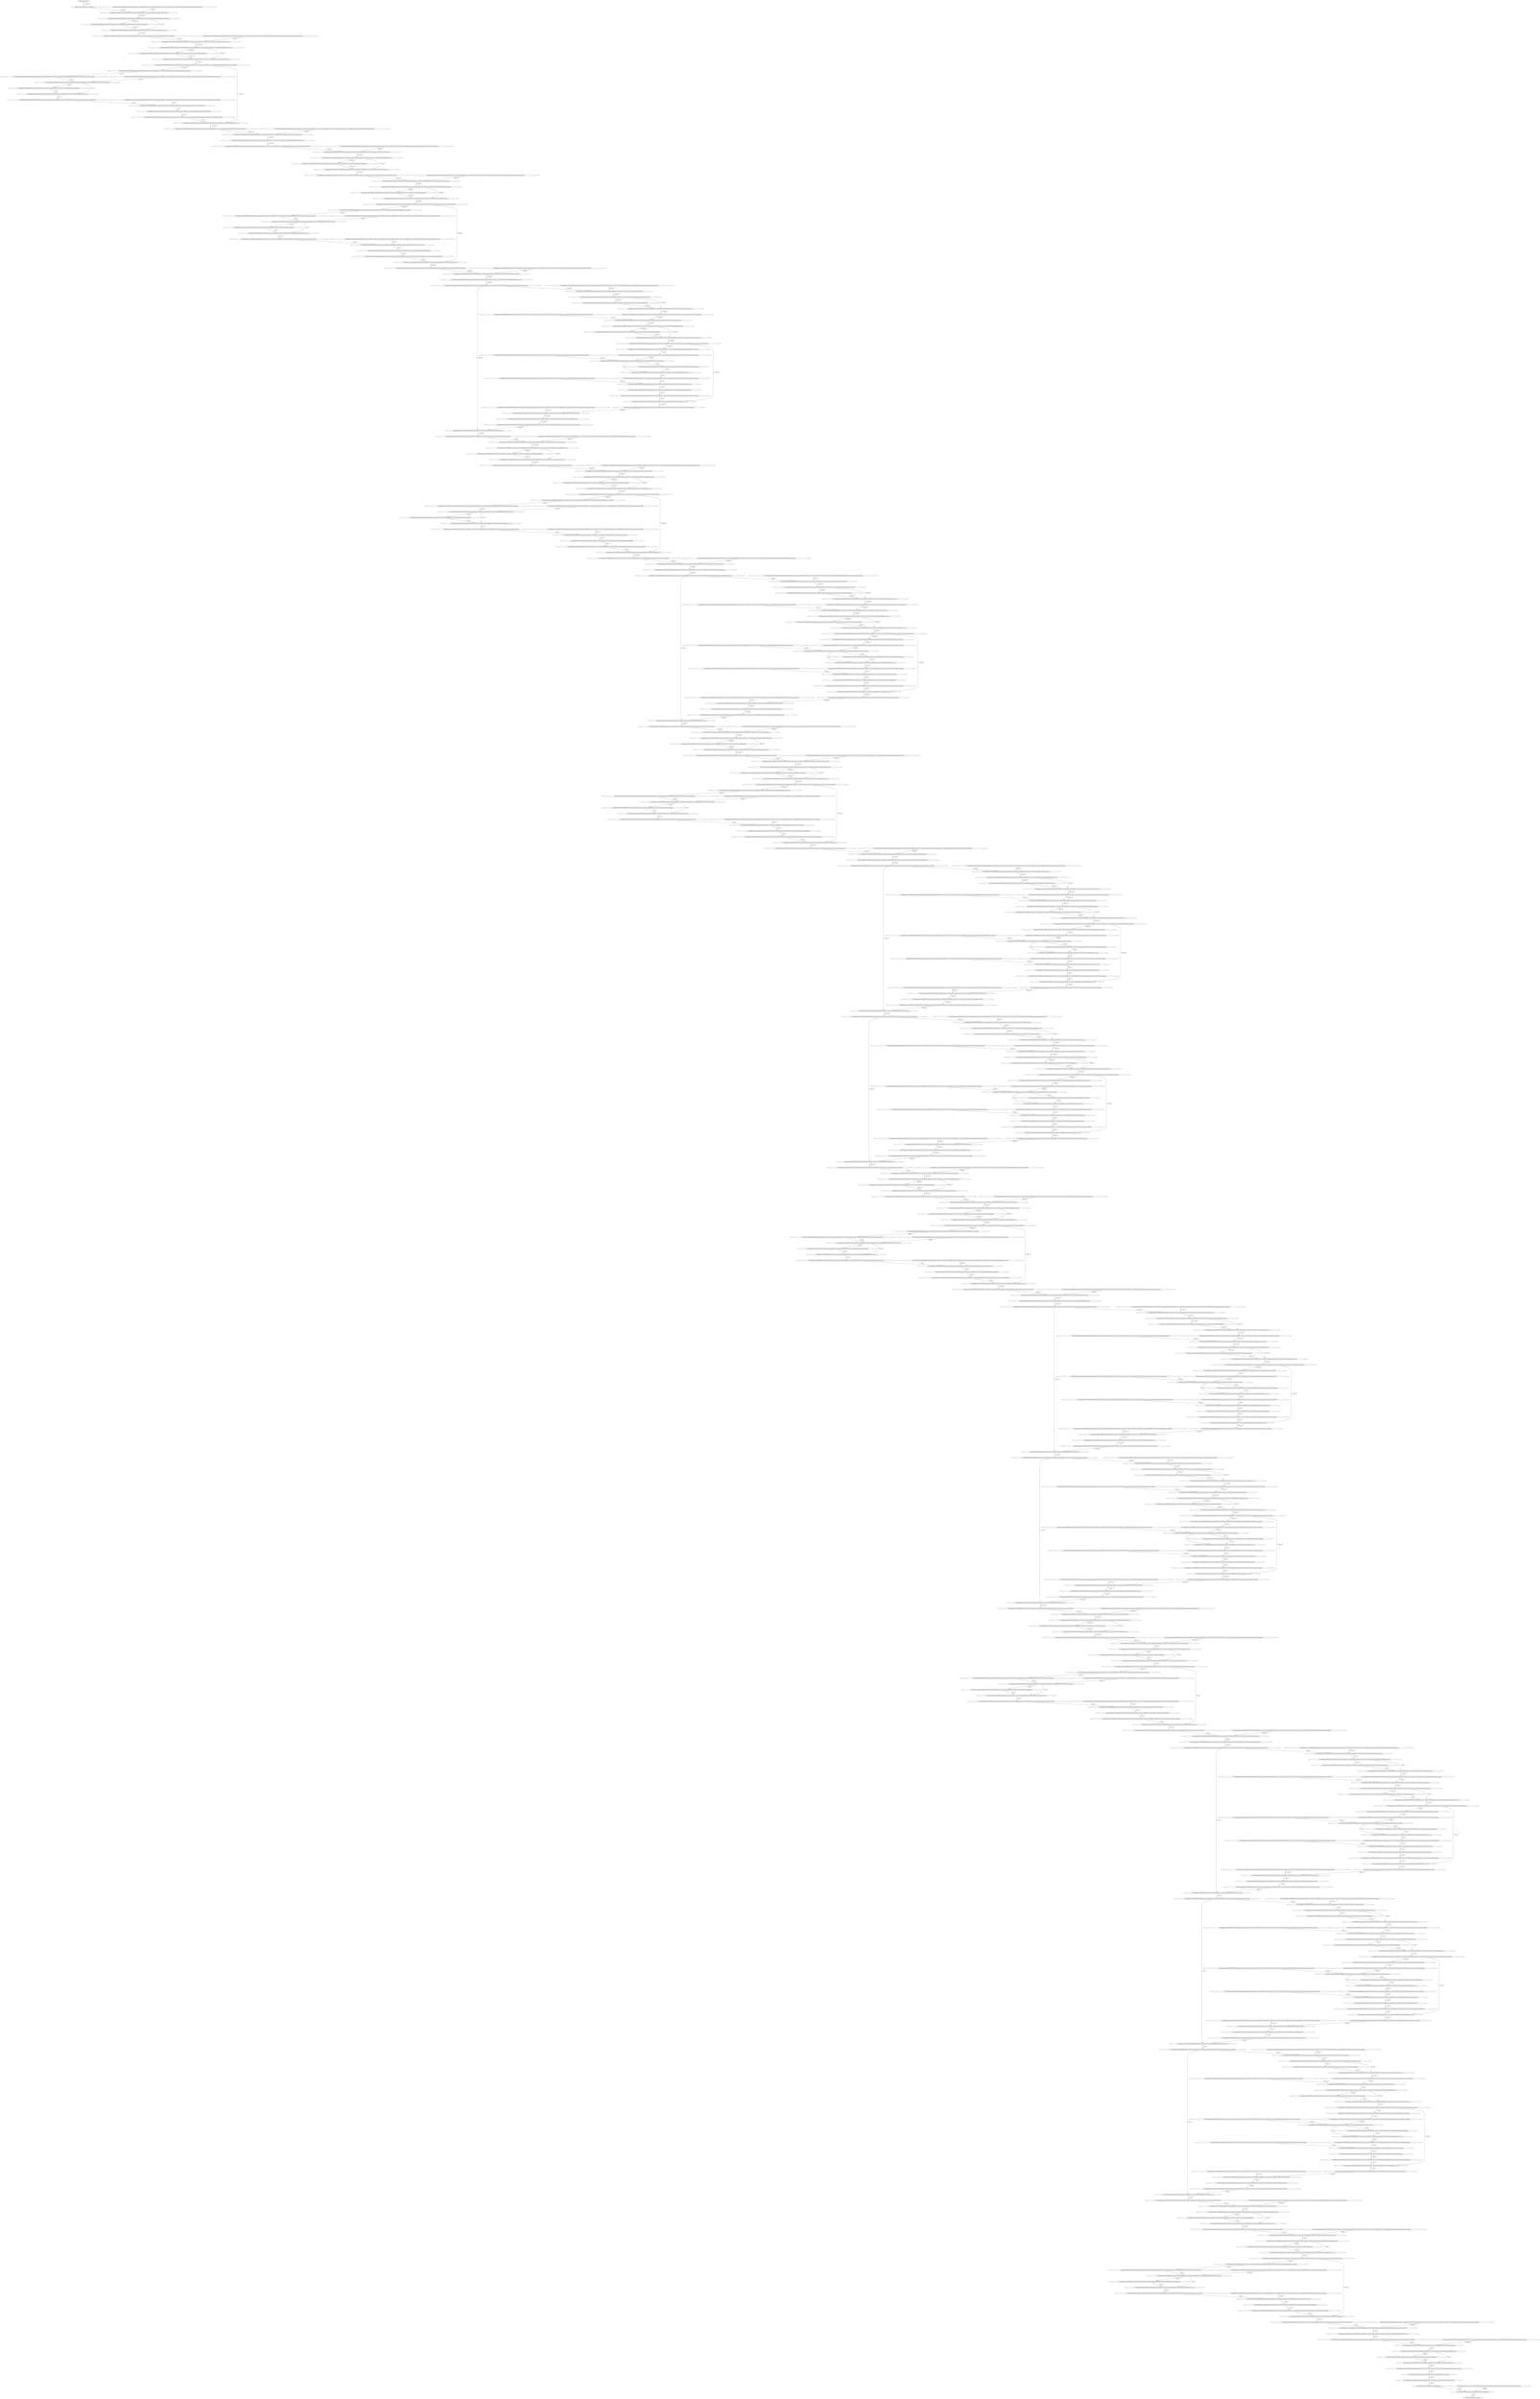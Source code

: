 strict digraph  {
"0 /nncf_model_input_0";
"1 AsymmetricQuantizer/asymmetric_quantize_0";
"2 SAMImageClassifier/OTXEfficientNet[backbone]/Sequential[features]/EffiInitBlock[init_block]/ConvModule[conv]/NNCFConv2d[conv]/ModuleDict[pre_ops]/UpdateWeight[0]/SymmetricQuantizer[op]/symmetric_quantize_0";
"3 SAMImageClassifier/OTXEfficientNet[backbone]/Sequential[features]/EffiInitBlock[init_block]/ConvModule[conv]/NNCFConv2d[conv]/conv2d_0";
"4 SAMImageClassifier/OTXEfficientNet[backbone]/Sequential[features]/EffiInitBlock[init_block]/ConvModule[conv]/NNCFBatchNorm2d[bn]/batch_norm_0";
"5 SAMImageClassifier/OTXEfficientNet[backbone]/Sequential[features]/EffiInitBlock[init_block]/ConvModule[conv]/Swish[activate]/sigmoid_0";
"6 SAMImageClassifier/OTXEfficientNet[backbone]/Sequential[features]/EffiInitBlock[init_block]/ConvModule[conv]/Swish[activate]/__mul___0";
"7 SAMImageClassifier/OTXEfficientNet[backbone]/Sequential[features]/EffiInitBlock[init_block]/ConvModule[conv]/Swish[activate]/AsymmetricQuantizer/asymmetric_quantize_0";
"8 SAMImageClassifier/OTXEfficientNet[backbone]/Sequential[features]/Sequential[stage1]/EffiDwsConvUnit[unit1]/ConvModule[dw_conv]/NNCFConv2d[conv]/ModuleDict[pre_ops]/UpdateWeight[0]/SymmetricQuantizer[op]/symmetric_quantize_0";
"9 SAMImageClassifier/OTXEfficientNet[backbone]/Sequential[features]/Sequential[stage1]/EffiDwsConvUnit[unit1]/ConvModule[dw_conv]/NNCFConv2d[conv]/conv2d_0";
"10 SAMImageClassifier/OTXEfficientNet[backbone]/Sequential[features]/Sequential[stage1]/EffiDwsConvUnit[unit1]/ConvModule[dw_conv]/NNCFBatchNorm2d[bn]/batch_norm_0";
"11 SAMImageClassifier/OTXEfficientNet[backbone]/Sequential[features]/Sequential[stage1]/EffiDwsConvUnit[unit1]/ConvModule[dw_conv]/Swish[activate]/sigmoid_0";
"12 SAMImageClassifier/OTXEfficientNet[backbone]/Sequential[features]/Sequential[stage1]/EffiDwsConvUnit[unit1]/ConvModule[dw_conv]/Swish[activate]/__mul___0";
"13 SAMImageClassifier/OTXEfficientNet[backbone]/Sequential[features]/Sequential[stage1]/EffiDwsConvUnit[unit1]/ConvModule[dw_conv]/Swish[activate]/AsymmetricQuantizer/asymmetric_quantize_0";
"14 SAMImageClassifier/OTXEfficientNet[backbone]/Sequential[features]/Sequential[stage1]/EffiDwsConvUnit[unit1]/SEBlock[se]/AdaptiveAvgPool2d[pool]/adaptive_avg_pool2d_0";
"15 SAMImageClassifier/OTXEfficientNet[backbone]/Sequential[features]/Sequential[stage1]/EffiDwsConvUnit[unit1]/SEBlock[se]/AdaptiveAvgPool2d[pool]/AsymmetricQuantizer/asymmetric_quantize_0";
"16 SAMImageClassifier/OTXEfficientNet[backbone]/Sequential[features]/Sequential[stage1]/EffiDwsConvUnit[unit1]/SEBlock[se]/NNCFConv2d[conv1]/ModuleDict[pre_ops]/UpdateWeight[0]/SymmetricQuantizer[op]/symmetric_quantize_0";
"17 SAMImageClassifier/OTXEfficientNet[backbone]/Sequential[features]/Sequential[stage1]/EffiDwsConvUnit[unit1]/SEBlock[se]/NNCFConv2d[conv1]/conv2d_0";
"18 SAMImageClassifier/OTXEfficientNet[backbone]/Sequential[features]/Sequential[stage1]/EffiDwsConvUnit[unit1]/SEBlock[se]/Swish[activ]/sigmoid_0";
"19 SAMImageClassifier/OTXEfficientNet[backbone]/Sequential[features]/Sequential[stage1]/EffiDwsConvUnit[unit1]/SEBlock[se]/Swish[activ]/__mul___0";
"20 SAMImageClassifier/OTXEfficientNet[backbone]/Sequential[features]/Sequential[stage1]/EffiDwsConvUnit[unit1]/SEBlock[se]/Swish[activ]/AsymmetricQuantizer/asymmetric_quantize_0";
"21 SAMImageClassifier/OTXEfficientNet[backbone]/Sequential[features]/Sequential[stage1]/EffiDwsConvUnit[unit1]/SEBlock[se]/NNCFConv2d[conv2]/ModuleDict[pre_ops]/UpdateWeight[0]/SymmetricQuantizer[op]/symmetric_quantize_0";
"22 SAMImageClassifier/OTXEfficientNet[backbone]/Sequential[features]/Sequential[stage1]/EffiDwsConvUnit[unit1]/SEBlock[se]/NNCFConv2d[conv2]/conv2d_0";
"23 SAMImageClassifier/OTXEfficientNet[backbone]/Sequential[features]/Sequential[stage1]/EffiDwsConvUnit[unit1]/SEBlock[se]/Sigmoid[sigmoid]/sigmoid_0";
"24 SAMImageClassifier/OTXEfficientNet[backbone]/Sequential[features]/Sequential[stage1]/EffiDwsConvUnit[unit1]/SEBlock[se]/Sigmoid[sigmoid]/AsymmetricQuantizer/asymmetric_quantize_0";
"25 SAMImageClassifier/OTXEfficientNet[backbone]/Sequential[features]/Sequential[stage1]/EffiDwsConvUnit[unit1]/SEBlock[se]/__mul___0";
"26 SAMImageClassifier/OTXEfficientNet[backbone]/Sequential[features]/Sequential[stage1]/EffiDwsConvUnit[unit1]/SEBlock[se]/AsymmetricQuantizer/asymmetric_quantize_0";
"27 SAMImageClassifier/OTXEfficientNet[backbone]/Sequential[features]/Sequential[stage1]/EffiDwsConvUnit[unit1]/ConvModule[pw_conv]/NNCFConv2d[conv]/ModuleDict[pre_ops]/UpdateWeight[0]/SymmetricQuantizer[op]/symmetric_quantize_0";
"28 SAMImageClassifier/OTXEfficientNet[backbone]/Sequential[features]/Sequential[stage1]/EffiDwsConvUnit[unit1]/ConvModule[pw_conv]/NNCFConv2d[conv]/conv2d_0";
"29 SAMImageClassifier/OTXEfficientNet[backbone]/Sequential[features]/Sequential[stage1]/EffiDwsConvUnit[unit1]/ConvModule[pw_conv]/NNCFBatchNorm2d[bn]/batch_norm_0";
"30 SAMImageClassifier/OTXEfficientNet[backbone]/Sequential[features]/Sequential[stage1]/EffiDwsConvUnit[unit1]/ConvModule[pw_conv]/NNCFBatchNorm2d[bn]/AsymmetricQuantizer/asymmetric_quantize_0";
"31 SAMImageClassifier/OTXEfficientNet[backbone]/Sequential[features]/Sequential[stage2]/EffiInvResUnit[unit1]/ConvModule[conv1]/NNCFConv2d[conv]/ModuleDict[pre_ops]/UpdateWeight[0]/SymmetricQuantizer[op]/symmetric_quantize_0";
"32 SAMImageClassifier/OTXEfficientNet[backbone]/Sequential[features]/Sequential[stage2]/EffiInvResUnit[unit1]/ConvModule[conv1]/NNCFConv2d[conv]/conv2d_0";
"33 SAMImageClassifier/OTXEfficientNet[backbone]/Sequential[features]/Sequential[stage2]/EffiInvResUnit[unit1]/ConvModule[conv1]/NNCFBatchNorm2d[bn]/batch_norm_0";
"34 SAMImageClassifier/OTXEfficientNet[backbone]/Sequential[features]/Sequential[stage2]/EffiInvResUnit[unit1]/ConvModule[conv1]/Swish[activate]/sigmoid_0";
"35 SAMImageClassifier/OTXEfficientNet[backbone]/Sequential[features]/Sequential[stage2]/EffiInvResUnit[unit1]/ConvModule[conv1]/Swish[activate]/__mul___0";
"36 SAMImageClassifier/OTXEfficientNet[backbone]/Sequential[features]/Sequential[stage2]/EffiInvResUnit[unit1]/ConvModule[conv1]/Swish[activate]/AsymmetricQuantizer/asymmetric_quantize_0";
"37 SAMImageClassifier/OTXEfficientNet[backbone]/Sequential[features]/Sequential[stage2]/EffiInvResUnit[unit1]/ConvModule[conv2]/NNCFConv2d[conv]/ModuleDict[pre_ops]/UpdateWeight[0]/SymmetricQuantizer[op]/symmetric_quantize_0";
"38 SAMImageClassifier/OTXEfficientNet[backbone]/Sequential[features]/Sequential[stage2]/EffiInvResUnit[unit1]/ConvModule[conv2]/NNCFConv2d[conv]/conv2d_0";
"39 SAMImageClassifier/OTXEfficientNet[backbone]/Sequential[features]/Sequential[stage2]/EffiInvResUnit[unit1]/ConvModule[conv2]/NNCFBatchNorm2d[bn]/batch_norm_0";
"40 SAMImageClassifier/OTXEfficientNet[backbone]/Sequential[features]/Sequential[stage2]/EffiInvResUnit[unit1]/ConvModule[conv2]/Swish[activate]/sigmoid_0";
"41 SAMImageClassifier/OTXEfficientNet[backbone]/Sequential[features]/Sequential[stage2]/EffiInvResUnit[unit1]/ConvModule[conv2]/Swish[activate]/__mul___0";
"42 SAMImageClassifier/OTXEfficientNet[backbone]/Sequential[features]/Sequential[stage2]/EffiInvResUnit[unit1]/ConvModule[conv2]/Swish[activate]/AsymmetricQuantizer/asymmetric_quantize_0";
"43 SAMImageClassifier/OTXEfficientNet[backbone]/Sequential[features]/Sequential[stage2]/EffiInvResUnit[unit1]/SEBlock[se]/AdaptiveAvgPool2d[pool]/adaptive_avg_pool2d_0";
"44 SAMImageClassifier/OTXEfficientNet[backbone]/Sequential[features]/Sequential[stage2]/EffiInvResUnit[unit1]/SEBlock[se]/AdaptiveAvgPool2d[pool]/AsymmetricQuantizer/asymmetric_quantize_0";
"45 SAMImageClassifier/OTXEfficientNet[backbone]/Sequential[features]/Sequential[stage2]/EffiInvResUnit[unit1]/SEBlock[se]/NNCFConv2d[conv1]/ModuleDict[pre_ops]/UpdateWeight[0]/SymmetricQuantizer[op]/symmetric_quantize_0";
"46 SAMImageClassifier/OTXEfficientNet[backbone]/Sequential[features]/Sequential[stage2]/EffiInvResUnit[unit1]/SEBlock[se]/NNCFConv2d[conv1]/conv2d_0";
"47 SAMImageClassifier/OTXEfficientNet[backbone]/Sequential[features]/Sequential[stage2]/EffiInvResUnit[unit1]/SEBlock[se]/Swish[activ]/sigmoid_0";
"48 SAMImageClassifier/OTXEfficientNet[backbone]/Sequential[features]/Sequential[stage2]/EffiInvResUnit[unit1]/SEBlock[se]/Swish[activ]/__mul___0";
"49 SAMImageClassifier/OTXEfficientNet[backbone]/Sequential[features]/Sequential[stage2]/EffiInvResUnit[unit1]/SEBlock[se]/Swish[activ]/AsymmetricQuantizer/asymmetric_quantize_0";
"50 SAMImageClassifier/OTXEfficientNet[backbone]/Sequential[features]/Sequential[stage2]/EffiInvResUnit[unit1]/SEBlock[se]/NNCFConv2d[conv2]/ModuleDict[pre_ops]/UpdateWeight[0]/SymmetricQuantizer[op]/symmetric_quantize_0";
"51 SAMImageClassifier/OTXEfficientNet[backbone]/Sequential[features]/Sequential[stage2]/EffiInvResUnit[unit1]/SEBlock[se]/NNCFConv2d[conv2]/conv2d_0";
"52 SAMImageClassifier/OTXEfficientNet[backbone]/Sequential[features]/Sequential[stage2]/EffiInvResUnit[unit1]/SEBlock[se]/Sigmoid[sigmoid]/sigmoid_0";
"53 SAMImageClassifier/OTXEfficientNet[backbone]/Sequential[features]/Sequential[stage2]/EffiInvResUnit[unit1]/SEBlock[se]/Sigmoid[sigmoid]/AsymmetricQuantizer/asymmetric_quantize_0";
"54 SAMImageClassifier/OTXEfficientNet[backbone]/Sequential[features]/Sequential[stage2]/EffiInvResUnit[unit1]/SEBlock[se]/__mul___0";
"55 SAMImageClassifier/OTXEfficientNet[backbone]/Sequential[features]/Sequential[stage2]/EffiInvResUnit[unit1]/SEBlock[se]/AsymmetricQuantizer/asymmetric_quantize_0";
"56 SAMImageClassifier/OTXEfficientNet[backbone]/Sequential[features]/Sequential[stage2]/EffiInvResUnit[unit1]/ConvModule[conv3]/NNCFConv2d[conv]/ModuleDict[pre_ops]/UpdateWeight[0]/SymmetricQuantizer[op]/symmetric_quantize_0";
"57 SAMImageClassifier/OTXEfficientNet[backbone]/Sequential[features]/Sequential[stage2]/EffiInvResUnit[unit1]/ConvModule[conv3]/NNCFConv2d[conv]/conv2d_0";
"58 SAMImageClassifier/OTXEfficientNet[backbone]/Sequential[features]/Sequential[stage2]/EffiInvResUnit[unit1]/ConvModule[conv3]/NNCFBatchNorm2d[bn]/batch_norm_0";
"59 SAMImageClassifier/OTXEfficientNet[backbone]/Sequential[features]/Sequential[stage2]/EffiInvResUnit[unit1]/ConvModule[conv3]/NNCFBatchNorm2d[bn]/AsymmetricQuantizer/asymmetric_quantize_0";
"60 SAMImageClassifier/OTXEfficientNet[backbone]/Sequential[features]/Sequential[stage2]/EffiInvResUnit[unit2]/ConvModule[conv1]/NNCFConv2d[conv]/ModuleDict[pre_ops]/UpdateWeight[0]/SymmetricQuantizer[op]/symmetric_quantize_0";
"61 SAMImageClassifier/OTXEfficientNet[backbone]/Sequential[features]/Sequential[stage2]/EffiInvResUnit[unit2]/ConvModule[conv1]/NNCFConv2d[conv]/conv2d_0";
"62 SAMImageClassifier/OTXEfficientNet[backbone]/Sequential[features]/Sequential[stage2]/EffiInvResUnit[unit2]/ConvModule[conv1]/NNCFBatchNorm2d[bn]/batch_norm_0";
"63 SAMImageClassifier/OTXEfficientNet[backbone]/Sequential[features]/Sequential[stage2]/EffiInvResUnit[unit2]/ConvModule[conv1]/Swish[activate]/sigmoid_0";
"64 SAMImageClassifier/OTXEfficientNet[backbone]/Sequential[features]/Sequential[stage2]/EffiInvResUnit[unit2]/ConvModule[conv1]/Swish[activate]/__mul___0";
"65 SAMImageClassifier/OTXEfficientNet[backbone]/Sequential[features]/Sequential[stage2]/EffiInvResUnit[unit2]/ConvModule[conv1]/Swish[activate]/AsymmetricQuantizer/asymmetric_quantize_0";
"66 SAMImageClassifier/OTXEfficientNet[backbone]/Sequential[features]/Sequential[stage2]/EffiInvResUnit[unit2]/ConvModule[conv2]/NNCFConv2d[conv]/ModuleDict[pre_ops]/UpdateWeight[0]/SymmetricQuantizer[op]/symmetric_quantize_0";
"67 SAMImageClassifier/OTXEfficientNet[backbone]/Sequential[features]/Sequential[stage2]/EffiInvResUnit[unit2]/ConvModule[conv2]/NNCFConv2d[conv]/conv2d_0";
"68 SAMImageClassifier/OTXEfficientNet[backbone]/Sequential[features]/Sequential[stage2]/EffiInvResUnit[unit2]/ConvModule[conv2]/NNCFBatchNorm2d[bn]/batch_norm_0";
"69 SAMImageClassifier/OTXEfficientNet[backbone]/Sequential[features]/Sequential[stage2]/EffiInvResUnit[unit2]/ConvModule[conv2]/Swish[activate]/sigmoid_0";
"70 SAMImageClassifier/OTXEfficientNet[backbone]/Sequential[features]/Sequential[stage2]/EffiInvResUnit[unit2]/ConvModule[conv2]/Swish[activate]/__mul___0";
"71 SAMImageClassifier/OTXEfficientNet[backbone]/Sequential[features]/Sequential[stage2]/EffiInvResUnit[unit2]/ConvModule[conv2]/Swish[activate]/AsymmetricQuantizer/asymmetric_quantize_0";
"72 SAMImageClassifier/OTXEfficientNet[backbone]/Sequential[features]/Sequential[stage2]/EffiInvResUnit[unit2]/SEBlock[se]/AdaptiveAvgPool2d[pool]/adaptive_avg_pool2d_0";
"73 SAMImageClassifier/OTXEfficientNet[backbone]/Sequential[features]/Sequential[stage2]/EffiInvResUnit[unit2]/SEBlock[se]/AdaptiveAvgPool2d[pool]/AsymmetricQuantizer/asymmetric_quantize_0";
"74 SAMImageClassifier/OTXEfficientNet[backbone]/Sequential[features]/Sequential[stage2]/EffiInvResUnit[unit2]/SEBlock[se]/NNCFConv2d[conv1]/ModuleDict[pre_ops]/UpdateWeight[0]/SymmetricQuantizer[op]/symmetric_quantize_0";
"75 SAMImageClassifier/OTXEfficientNet[backbone]/Sequential[features]/Sequential[stage2]/EffiInvResUnit[unit2]/SEBlock[se]/NNCFConv2d[conv1]/conv2d_0";
"76 SAMImageClassifier/OTXEfficientNet[backbone]/Sequential[features]/Sequential[stage2]/EffiInvResUnit[unit2]/SEBlock[se]/Swish[activ]/sigmoid_0";
"77 SAMImageClassifier/OTXEfficientNet[backbone]/Sequential[features]/Sequential[stage2]/EffiInvResUnit[unit2]/SEBlock[se]/Swish[activ]/__mul___0";
"78 SAMImageClassifier/OTXEfficientNet[backbone]/Sequential[features]/Sequential[stage2]/EffiInvResUnit[unit2]/SEBlock[se]/Swish[activ]/AsymmetricQuantizer/asymmetric_quantize_0";
"79 SAMImageClassifier/OTXEfficientNet[backbone]/Sequential[features]/Sequential[stage2]/EffiInvResUnit[unit2]/SEBlock[se]/NNCFConv2d[conv2]/ModuleDict[pre_ops]/UpdateWeight[0]/SymmetricQuantizer[op]/symmetric_quantize_0";
"80 SAMImageClassifier/OTXEfficientNet[backbone]/Sequential[features]/Sequential[stage2]/EffiInvResUnit[unit2]/SEBlock[se]/NNCFConv2d[conv2]/conv2d_0";
"81 SAMImageClassifier/OTXEfficientNet[backbone]/Sequential[features]/Sequential[stage2]/EffiInvResUnit[unit2]/SEBlock[se]/Sigmoid[sigmoid]/sigmoid_0";
"82 SAMImageClassifier/OTXEfficientNet[backbone]/Sequential[features]/Sequential[stage2]/EffiInvResUnit[unit2]/SEBlock[se]/Sigmoid[sigmoid]/AsymmetricQuantizer/asymmetric_quantize_0";
"83 SAMImageClassifier/OTXEfficientNet[backbone]/Sequential[features]/Sequential[stage2]/EffiInvResUnit[unit2]/SEBlock[se]/__mul___0";
"84 SAMImageClassifier/OTXEfficientNet[backbone]/Sequential[features]/Sequential[stage2]/EffiInvResUnit[unit2]/SEBlock[se]/AsymmetricQuantizer/asymmetric_quantize_0";
"85 SAMImageClassifier/OTXEfficientNet[backbone]/Sequential[features]/Sequential[stage2]/EffiInvResUnit[unit2]/ConvModule[conv3]/NNCFConv2d[conv]/ModuleDict[pre_ops]/UpdateWeight[0]/SymmetricQuantizer[op]/symmetric_quantize_0";
"86 SAMImageClassifier/OTXEfficientNet[backbone]/Sequential[features]/Sequential[stage2]/EffiInvResUnit[unit2]/ConvModule[conv3]/NNCFConv2d[conv]/conv2d_0";
"87 SAMImageClassifier/OTXEfficientNet[backbone]/Sequential[features]/Sequential[stage2]/EffiInvResUnit[unit2]/ConvModule[conv3]/NNCFBatchNorm2d[bn]/batch_norm_0";
"88 SAMImageClassifier/OTXEfficientNet[backbone]/Sequential[features]/Sequential[stage2]/EffiInvResUnit[unit2]/ConvModule[conv3]/NNCFBatchNorm2d[bn]/AsymmetricQuantizer/asymmetric_quantize_0";
"89 SAMImageClassifier/OTXEfficientNet[backbone]/Sequential[features]/Sequential[stage2]/EffiInvResUnit[unit2]/__add___0";
"90 SAMImageClassifier/OTXEfficientNet[backbone]/Sequential[features]/Sequential[stage2]/EffiInvResUnit[unit2]/AsymmetricQuantizer/asymmetric_quantize_0";
"91 SAMImageClassifier/OTXEfficientNet[backbone]/Sequential[features]/Sequential[stage3]/EffiInvResUnit[unit1]/ConvModule[conv1]/NNCFConv2d[conv]/ModuleDict[pre_ops]/UpdateWeight[0]/SymmetricQuantizer[op]/symmetric_quantize_0";
"92 SAMImageClassifier/OTXEfficientNet[backbone]/Sequential[features]/Sequential[stage3]/EffiInvResUnit[unit1]/ConvModule[conv1]/NNCFConv2d[conv]/conv2d_0";
"93 SAMImageClassifier/OTXEfficientNet[backbone]/Sequential[features]/Sequential[stage3]/EffiInvResUnit[unit1]/ConvModule[conv1]/NNCFBatchNorm2d[bn]/batch_norm_0";
"94 SAMImageClassifier/OTXEfficientNet[backbone]/Sequential[features]/Sequential[stage3]/EffiInvResUnit[unit1]/ConvModule[conv1]/Swish[activate]/sigmoid_0";
"95 SAMImageClassifier/OTXEfficientNet[backbone]/Sequential[features]/Sequential[stage3]/EffiInvResUnit[unit1]/ConvModule[conv1]/Swish[activate]/__mul___0";
"96 SAMImageClassifier/OTXEfficientNet[backbone]/Sequential[features]/Sequential[stage3]/EffiInvResUnit[unit1]/ConvModule[conv1]/Swish[activate]/AsymmetricQuantizer/asymmetric_quantize_0";
"97 SAMImageClassifier/OTXEfficientNet[backbone]/Sequential[features]/Sequential[stage3]/EffiInvResUnit[unit1]/ConvModule[conv2]/NNCFConv2d[conv]/ModuleDict[pre_ops]/UpdateWeight[0]/SymmetricQuantizer[op]/symmetric_quantize_0";
"98 SAMImageClassifier/OTXEfficientNet[backbone]/Sequential[features]/Sequential[stage3]/EffiInvResUnit[unit1]/ConvModule[conv2]/NNCFConv2d[conv]/conv2d_0";
"99 SAMImageClassifier/OTXEfficientNet[backbone]/Sequential[features]/Sequential[stage3]/EffiInvResUnit[unit1]/ConvModule[conv2]/NNCFBatchNorm2d[bn]/batch_norm_0";
"100 SAMImageClassifier/OTXEfficientNet[backbone]/Sequential[features]/Sequential[stage3]/EffiInvResUnit[unit1]/ConvModule[conv2]/Swish[activate]/sigmoid_0";
"101 SAMImageClassifier/OTXEfficientNet[backbone]/Sequential[features]/Sequential[stage3]/EffiInvResUnit[unit1]/ConvModule[conv2]/Swish[activate]/__mul___0";
"102 SAMImageClassifier/OTXEfficientNet[backbone]/Sequential[features]/Sequential[stage3]/EffiInvResUnit[unit1]/ConvModule[conv2]/Swish[activate]/AsymmetricQuantizer/asymmetric_quantize_0";
"103 SAMImageClassifier/OTXEfficientNet[backbone]/Sequential[features]/Sequential[stage3]/EffiInvResUnit[unit1]/SEBlock[se]/AdaptiveAvgPool2d[pool]/adaptive_avg_pool2d_0";
"104 SAMImageClassifier/OTXEfficientNet[backbone]/Sequential[features]/Sequential[stage3]/EffiInvResUnit[unit1]/SEBlock[se]/AdaptiveAvgPool2d[pool]/AsymmetricQuantizer/asymmetric_quantize_0";
"105 SAMImageClassifier/OTXEfficientNet[backbone]/Sequential[features]/Sequential[stage3]/EffiInvResUnit[unit1]/SEBlock[se]/NNCFConv2d[conv1]/ModuleDict[pre_ops]/UpdateWeight[0]/SymmetricQuantizer[op]/symmetric_quantize_0";
"106 SAMImageClassifier/OTXEfficientNet[backbone]/Sequential[features]/Sequential[stage3]/EffiInvResUnit[unit1]/SEBlock[se]/NNCFConv2d[conv1]/conv2d_0";
"107 SAMImageClassifier/OTXEfficientNet[backbone]/Sequential[features]/Sequential[stage3]/EffiInvResUnit[unit1]/SEBlock[se]/Swish[activ]/sigmoid_0";
"108 SAMImageClassifier/OTXEfficientNet[backbone]/Sequential[features]/Sequential[stage3]/EffiInvResUnit[unit1]/SEBlock[se]/Swish[activ]/__mul___0";
"109 SAMImageClassifier/OTXEfficientNet[backbone]/Sequential[features]/Sequential[stage3]/EffiInvResUnit[unit1]/SEBlock[se]/Swish[activ]/AsymmetricQuantizer/asymmetric_quantize_0";
"110 SAMImageClassifier/OTXEfficientNet[backbone]/Sequential[features]/Sequential[stage3]/EffiInvResUnit[unit1]/SEBlock[se]/NNCFConv2d[conv2]/ModuleDict[pre_ops]/UpdateWeight[0]/SymmetricQuantizer[op]/symmetric_quantize_0";
"111 SAMImageClassifier/OTXEfficientNet[backbone]/Sequential[features]/Sequential[stage3]/EffiInvResUnit[unit1]/SEBlock[se]/NNCFConv2d[conv2]/conv2d_0";
"112 SAMImageClassifier/OTXEfficientNet[backbone]/Sequential[features]/Sequential[stage3]/EffiInvResUnit[unit1]/SEBlock[se]/Sigmoid[sigmoid]/sigmoid_0";
"113 SAMImageClassifier/OTXEfficientNet[backbone]/Sequential[features]/Sequential[stage3]/EffiInvResUnit[unit1]/SEBlock[se]/Sigmoid[sigmoid]/AsymmetricQuantizer/asymmetric_quantize_0";
"114 SAMImageClassifier/OTXEfficientNet[backbone]/Sequential[features]/Sequential[stage3]/EffiInvResUnit[unit1]/SEBlock[se]/__mul___0";
"115 SAMImageClassifier/OTXEfficientNet[backbone]/Sequential[features]/Sequential[stage3]/EffiInvResUnit[unit1]/SEBlock[se]/AsymmetricQuantizer/asymmetric_quantize_0";
"116 SAMImageClassifier/OTXEfficientNet[backbone]/Sequential[features]/Sequential[stage3]/EffiInvResUnit[unit1]/ConvModule[conv3]/NNCFConv2d[conv]/ModuleDict[pre_ops]/UpdateWeight[0]/SymmetricQuantizer[op]/symmetric_quantize_0";
"117 SAMImageClassifier/OTXEfficientNet[backbone]/Sequential[features]/Sequential[stage3]/EffiInvResUnit[unit1]/ConvModule[conv3]/NNCFConv2d[conv]/conv2d_0";
"118 SAMImageClassifier/OTXEfficientNet[backbone]/Sequential[features]/Sequential[stage3]/EffiInvResUnit[unit1]/ConvModule[conv3]/NNCFBatchNorm2d[bn]/batch_norm_0";
"119 SAMImageClassifier/OTXEfficientNet[backbone]/Sequential[features]/Sequential[stage3]/EffiInvResUnit[unit1]/ConvModule[conv3]/NNCFBatchNorm2d[bn]/AsymmetricQuantizer/asymmetric_quantize_0";
"120 SAMImageClassifier/OTXEfficientNet[backbone]/Sequential[features]/Sequential[stage3]/EffiInvResUnit[unit2]/ConvModule[conv1]/NNCFConv2d[conv]/ModuleDict[pre_ops]/UpdateWeight[0]/SymmetricQuantizer[op]/symmetric_quantize_0";
"121 SAMImageClassifier/OTXEfficientNet[backbone]/Sequential[features]/Sequential[stage3]/EffiInvResUnit[unit2]/ConvModule[conv1]/NNCFConv2d[conv]/conv2d_0";
"122 SAMImageClassifier/OTXEfficientNet[backbone]/Sequential[features]/Sequential[stage3]/EffiInvResUnit[unit2]/ConvModule[conv1]/NNCFBatchNorm2d[bn]/batch_norm_0";
"123 SAMImageClassifier/OTXEfficientNet[backbone]/Sequential[features]/Sequential[stage3]/EffiInvResUnit[unit2]/ConvModule[conv1]/Swish[activate]/sigmoid_0";
"124 SAMImageClassifier/OTXEfficientNet[backbone]/Sequential[features]/Sequential[stage3]/EffiInvResUnit[unit2]/ConvModule[conv1]/Swish[activate]/__mul___0";
"125 SAMImageClassifier/OTXEfficientNet[backbone]/Sequential[features]/Sequential[stage3]/EffiInvResUnit[unit2]/ConvModule[conv1]/Swish[activate]/AsymmetricQuantizer/asymmetric_quantize_0";
"126 SAMImageClassifier/OTXEfficientNet[backbone]/Sequential[features]/Sequential[stage3]/EffiInvResUnit[unit2]/ConvModule[conv2]/NNCFConv2d[conv]/ModuleDict[pre_ops]/UpdateWeight[0]/SymmetricQuantizer[op]/symmetric_quantize_0";
"127 SAMImageClassifier/OTXEfficientNet[backbone]/Sequential[features]/Sequential[stage3]/EffiInvResUnit[unit2]/ConvModule[conv2]/NNCFConv2d[conv]/conv2d_0";
"128 SAMImageClassifier/OTXEfficientNet[backbone]/Sequential[features]/Sequential[stage3]/EffiInvResUnit[unit2]/ConvModule[conv2]/NNCFBatchNorm2d[bn]/batch_norm_0";
"129 SAMImageClassifier/OTXEfficientNet[backbone]/Sequential[features]/Sequential[stage3]/EffiInvResUnit[unit2]/ConvModule[conv2]/Swish[activate]/sigmoid_0";
"130 SAMImageClassifier/OTXEfficientNet[backbone]/Sequential[features]/Sequential[stage3]/EffiInvResUnit[unit2]/ConvModule[conv2]/Swish[activate]/__mul___0";
"131 SAMImageClassifier/OTXEfficientNet[backbone]/Sequential[features]/Sequential[stage3]/EffiInvResUnit[unit2]/ConvModule[conv2]/Swish[activate]/AsymmetricQuantizer/asymmetric_quantize_0";
"132 SAMImageClassifier/OTXEfficientNet[backbone]/Sequential[features]/Sequential[stage3]/EffiInvResUnit[unit2]/SEBlock[se]/AdaptiveAvgPool2d[pool]/adaptive_avg_pool2d_0";
"133 SAMImageClassifier/OTXEfficientNet[backbone]/Sequential[features]/Sequential[stage3]/EffiInvResUnit[unit2]/SEBlock[se]/AdaptiveAvgPool2d[pool]/AsymmetricQuantizer/asymmetric_quantize_0";
"134 SAMImageClassifier/OTXEfficientNet[backbone]/Sequential[features]/Sequential[stage3]/EffiInvResUnit[unit2]/SEBlock[se]/NNCFConv2d[conv1]/ModuleDict[pre_ops]/UpdateWeight[0]/SymmetricQuantizer[op]/symmetric_quantize_0";
"135 SAMImageClassifier/OTXEfficientNet[backbone]/Sequential[features]/Sequential[stage3]/EffiInvResUnit[unit2]/SEBlock[se]/NNCFConv2d[conv1]/conv2d_0";
"136 SAMImageClassifier/OTXEfficientNet[backbone]/Sequential[features]/Sequential[stage3]/EffiInvResUnit[unit2]/SEBlock[se]/Swish[activ]/sigmoid_0";
"137 SAMImageClassifier/OTXEfficientNet[backbone]/Sequential[features]/Sequential[stage3]/EffiInvResUnit[unit2]/SEBlock[se]/Swish[activ]/__mul___0";
"138 SAMImageClassifier/OTXEfficientNet[backbone]/Sequential[features]/Sequential[stage3]/EffiInvResUnit[unit2]/SEBlock[se]/Swish[activ]/AsymmetricQuantizer/asymmetric_quantize_0";
"139 SAMImageClassifier/OTXEfficientNet[backbone]/Sequential[features]/Sequential[stage3]/EffiInvResUnit[unit2]/SEBlock[se]/NNCFConv2d[conv2]/ModuleDict[pre_ops]/UpdateWeight[0]/SymmetricQuantizer[op]/symmetric_quantize_0";
"140 SAMImageClassifier/OTXEfficientNet[backbone]/Sequential[features]/Sequential[stage3]/EffiInvResUnit[unit2]/SEBlock[se]/NNCFConv2d[conv2]/conv2d_0";
"141 SAMImageClassifier/OTXEfficientNet[backbone]/Sequential[features]/Sequential[stage3]/EffiInvResUnit[unit2]/SEBlock[se]/Sigmoid[sigmoid]/sigmoid_0";
"142 SAMImageClassifier/OTXEfficientNet[backbone]/Sequential[features]/Sequential[stage3]/EffiInvResUnit[unit2]/SEBlock[se]/Sigmoid[sigmoid]/AsymmetricQuantizer/asymmetric_quantize_0";
"143 SAMImageClassifier/OTXEfficientNet[backbone]/Sequential[features]/Sequential[stage3]/EffiInvResUnit[unit2]/SEBlock[se]/__mul___0";
"144 SAMImageClassifier/OTXEfficientNet[backbone]/Sequential[features]/Sequential[stage3]/EffiInvResUnit[unit2]/SEBlock[se]/AsymmetricQuantizer/asymmetric_quantize_0";
"145 SAMImageClassifier/OTXEfficientNet[backbone]/Sequential[features]/Sequential[stage3]/EffiInvResUnit[unit2]/ConvModule[conv3]/NNCFConv2d[conv]/ModuleDict[pre_ops]/UpdateWeight[0]/SymmetricQuantizer[op]/symmetric_quantize_0";
"146 SAMImageClassifier/OTXEfficientNet[backbone]/Sequential[features]/Sequential[stage3]/EffiInvResUnit[unit2]/ConvModule[conv3]/NNCFConv2d[conv]/conv2d_0";
"147 SAMImageClassifier/OTXEfficientNet[backbone]/Sequential[features]/Sequential[stage3]/EffiInvResUnit[unit2]/ConvModule[conv3]/NNCFBatchNorm2d[bn]/batch_norm_0";
"148 SAMImageClassifier/OTXEfficientNet[backbone]/Sequential[features]/Sequential[stage3]/EffiInvResUnit[unit2]/ConvModule[conv3]/NNCFBatchNorm2d[bn]/AsymmetricQuantizer/asymmetric_quantize_0";
"149 SAMImageClassifier/OTXEfficientNet[backbone]/Sequential[features]/Sequential[stage3]/EffiInvResUnit[unit2]/__add___0";
"150 SAMImageClassifier/OTXEfficientNet[backbone]/Sequential[features]/Sequential[stage3]/EffiInvResUnit[unit2]/AsymmetricQuantizer/asymmetric_quantize_0";
"151 SAMImageClassifier/OTXEfficientNet[backbone]/Sequential[features]/Sequential[stage4]/EffiInvResUnit[unit1]/ConvModule[conv1]/NNCFConv2d[conv]/ModuleDict[pre_ops]/UpdateWeight[0]/SymmetricQuantizer[op]/symmetric_quantize_0";
"152 SAMImageClassifier/OTXEfficientNet[backbone]/Sequential[features]/Sequential[stage4]/EffiInvResUnit[unit1]/ConvModule[conv1]/NNCFConv2d[conv]/conv2d_0";
"153 SAMImageClassifier/OTXEfficientNet[backbone]/Sequential[features]/Sequential[stage4]/EffiInvResUnit[unit1]/ConvModule[conv1]/NNCFBatchNorm2d[bn]/batch_norm_0";
"154 SAMImageClassifier/OTXEfficientNet[backbone]/Sequential[features]/Sequential[stage4]/EffiInvResUnit[unit1]/ConvModule[conv1]/Swish[activate]/sigmoid_0";
"155 SAMImageClassifier/OTXEfficientNet[backbone]/Sequential[features]/Sequential[stage4]/EffiInvResUnit[unit1]/ConvModule[conv1]/Swish[activate]/__mul___0";
"156 SAMImageClassifier/OTXEfficientNet[backbone]/Sequential[features]/Sequential[stage4]/EffiInvResUnit[unit1]/ConvModule[conv1]/Swish[activate]/AsymmetricQuantizer/asymmetric_quantize_0";
"157 SAMImageClassifier/OTXEfficientNet[backbone]/Sequential[features]/Sequential[stage4]/EffiInvResUnit[unit1]/ConvModule[conv2]/NNCFConv2d[conv]/ModuleDict[pre_ops]/UpdateWeight[0]/SymmetricQuantizer[op]/symmetric_quantize_0";
"158 SAMImageClassifier/OTXEfficientNet[backbone]/Sequential[features]/Sequential[stage4]/EffiInvResUnit[unit1]/ConvModule[conv2]/NNCFConv2d[conv]/conv2d_0";
"159 SAMImageClassifier/OTXEfficientNet[backbone]/Sequential[features]/Sequential[stage4]/EffiInvResUnit[unit1]/ConvModule[conv2]/NNCFBatchNorm2d[bn]/batch_norm_0";
"160 SAMImageClassifier/OTXEfficientNet[backbone]/Sequential[features]/Sequential[stage4]/EffiInvResUnit[unit1]/ConvModule[conv2]/Swish[activate]/sigmoid_0";
"161 SAMImageClassifier/OTXEfficientNet[backbone]/Sequential[features]/Sequential[stage4]/EffiInvResUnit[unit1]/ConvModule[conv2]/Swish[activate]/__mul___0";
"162 SAMImageClassifier/OTXEfficientNet[backbone]/Sequential[features]/Sequential[stage4]/EffiInvResUnit[unit1]/ConvModule[conv2]/Swish[activate]/AsymmetricQuantizer/asymmetric_quantize_0";
"163 SAMImageClassifier/OTXEfficientNet[backbone]/Sequential[features]/Sequential[stage4]/EffiInvResUnit[unit1]/SEBlock[se]/AdaptiveAvgPool2d[pool]/adaptive_avg_pool2d_0";
"164 SAMImageClassifier/OTXEfficientNet[backbone]/Sequential[features]/Sequential[stage4]/EffiInvResUnit[unit1]/SEBlock[se]/AdaptiveAvgPool2d[pool]/AsymmetricQuantizer/asymmetric_quantize_0";
"165 SAMImageClassifier/OTXEfficientNet[backbone]/Sequential[features]/Sequential[stage4]/EffiInvResUnit[unit1]/SEBlock[se]/NNCFConv2d[conv1]/ModuleDict[pre_ops]/UpdateWeight[0]/SymmetricQuantizer[op]/symmetric_quantize_0";
"166 SAMImageClassifier/OTXEfficientNet[backbone]/Sequential[features]/Sequential[stage4]/EffiInvResUnit[unit1]/SEBlock[se]/NNCFConv2d[conv1]/conv2d_0";
"167 SAMImageClassifier/OTXEfficientNet[backbone]/Sequential[features]/Sequential[stage4]/EffiInvResUnit[unit1]/SEBlock[se]/Swish[activ]/sigmoid_0";
"168 SAMImageClassifier/OTXEfficientNet[backbone]/Sequential[features]/Sequential[stage4]/EffiInvResUnit[unit1]/SEBlock[se]/Swish[activ]/__mul___0";
"169 SAMImageClassifier/OTXEfficientNet[backbone]/Sequential[features]/Sequential[stage4]/EffiInvResUnit[unit1]/SEBlock[se]/Swish[activ]/AsymmetricQuantizer/asymmetric_quantize_0";
"170 SAMImageClassifier/OTXEfficientNet[backbone]/Sequential[features]/Sequential[stage4]/EffiInvResUnit[unit1]/SEBlock[se]/NNCFConv2d[conv2]/ModuleDict[pre_ops]/UpdateWeight[0]/SymmetricQuantizer[op]/symmetric_quantize_0";
"171 SAMImageClassifier/OTXEfficientNet[backbone]/Sequential[features]/Sequential[stage4]/EffiInvResUnit[unit1]/SEBlock[se]/NNCFConv2d[conv2]/conv2d_0";
"172 SAMImageClassifier/OTXEfficientNet[backbone]/Sequential[features]/Sequential[stage4]/EffiInvResUnit[unit1]/SEBlock[se]/Sigmoid[sigmoid]/sigmoid_0";
"173 SAMImageClassifier/OTXEfficientNet[backbone]/Sequential[features]/Sequential[stage4]/EffiInvResUnit[unit1]/SEBlock[se]/Sigmoid[sigmoid]/AsymmetricQuantizer/asymmetric_quantize_0";
"174 SAMImageClassifier/OTXEfficientNet[backbone]/Sequential[features]/Sequential[stage4]/EffiInvResUnit[unit1]/SEBlock[se]/__mul___0";
"175 SAMImageClassifier/OTXEfficientNet[backbone]/Sequential[features]/Sequential[stage4]/EffiInvResUnit[unit1]/SEBlock[se]/AsymmetricQuantizer/asymmetric_quantize_0";
"176 SAMImageClassifier/OTXEfficientNet[backbone]/Sequential[features]/Sequential[stage4]/EffiInvResUnit[unit1]/ConvModule[conv3]/NNCFConv2d[conv]/ModuleDict[pre_ops]/UpdateWeight[0]/SymmetricQuantizer[op]/symmetric_quantize_0";
"177 SAMImageClassifier/OTXEfficientNet[backbone]/Sequential[features]/Sequential[stage4]/EffiInvResUnit[unit1]/ConvModule[conv3]/NNCFConv2d[conv]/conv2d_0";
"178 SAMImageClassifier/OTXEfficientNet[backbone]/Sequential[features]/Sequential[stage4]/EffiInvResUnit[unit1]/ConvModule[conv3]/NNCFBatchNorm2d[bn]/batch_norm_0";
"179 SAMImageClassifier/OTXEfficientNet[backbone]/Sequential[features]/Sequential[stage4]/EffiInvResUnit[unit1]/ConvModule[conv3]/NNCFBatchNorm2d[bn]/AsymmetricQuantizer/asymmetric_quantize_0";
"180 SAMImageClassifier/OTXEfficientNet[backbone]/Sequential[features]/Sequential[stage4]/EffiInvResUnit[unit2]/ConvModule[conv1]/NNCFConv2d[conv]/ModuleDict[pre_ops]/UpdateWeight[0]/SymmetricQuantizer[op]/symmetric_quantize_0";
"181 SAMImageClassifier/OTXEfficientNet[backbone]/Sequential[features]/Sequential[stage4]/EffiInvResUnit[unit2]/ConvModule[conv1]/NNCFConv2d[conv]/conv2d_0";
"182 SAMImageClassifier/OTXEfficientNet[backbone]/Sequential[features]/Sequential[stage4]/EffiInvResUnit[unit2]/ConvModule[conv1]/NNCFBatchNorm2d[bn]/batch_norm_0";
"183 SAMImageClassifier/OTXEfficientNet[backbone]/Sequential[features]/Sequential[stage4]/EffiInvResUnit[unit2]/ConvModule[conv1]/Swish[activate]/sigmoid_0";
"184 SAMImageClassifier/OTXEfficientNet[backbone]/Sequential[features]/Sequential[stage4]/EffiInvResUnit[unit2]/ConvModule[conv1]/Swish[activate]/__mul___0";
"185 SAMImageClassifier/OTXEfficientNet[backbone]/Sequential[features]/Sequential[stage4]/EffiInvResUnit[unit2]/ConvModule[conv1]/Swish[activate]/AsymmetricQuantizer/asymmetric_quantize_0";
"186 SAMImageClassifier/OTXEfficientNet[backbone]/Sequential[features]/Sequential[stage4]/EffiInvResUnit[unit2]/ConvModule[conv2]/NNCFConv2d[conv]/ModuleDict[pre_ops]/UpdateWeight[0]/SymmetricQuantizer[op]/symmetric_quantize_0";
"187 SAMImageClassifier/OTXEfficientNet[backbone]/Sequential[features]/Sequential[stage4]/EffiInvResUnit[unit2]/ConvModule[conv2]/NNCFConv2d[conv]/conv2d_0";
"188 SAMImageClassifier/OTXEfficientNet[backbone]/Sequential[features]/Sequential[stage4]/EffiInvResUnit[unit2]/ConvModule[conv2]/NNCFBatchNorm2d[bn]/batch_norm_0";
"189 SAMImageClassifier/OTXEfficientNet[backbone]/Sequential[features]/Sequential[stage4]/EffiInvResUnit[unit2]/ConvModule[conv2]/Swish[activate]/sigmoid_0";
"190 SAMImageClassifier/OTXEfficientNet[backbone]/Sequential[features]/Sequential[stage4]/EffiInvResUnit[unit2]/ConvModule[conv2]/Swish[activate]/__mul___0";
"191 SAMImageClassifier/OTXEfficientNet[backbone]/Sequential[features]/Sequential[stage4]/EffiInvResUnit[unit2]/ConvModule[conv2]/Swish[activate]/AsymmetricQuantizer/asymmetric_quantize_0";
"192 SAMImageClassifier/OTXEfficientNet[backbone]/Sequential[features]/Sequential[stage4]/EffiInvResUnit[unit2]/SEBlock[se]/AdaptiveAvgPool2d[pool]/adaptive_avg_pool2d_0";
"193 SAMImageClassifier/OTXEfficientNet[backbone]/Sequential[features]/Sequential[stage4]/EffiInvResUnit[unit2]/SEBlock[se]/AdaptiveAvgPool2d[pool]/AsymmetricQuantizer/asymmetric_quantize_0";
"194 SAMImageClassifier/OTXEfficientNet[backbone]/Sequential[features]/Sequential[stage4]/EffiInvResUnit[unit2]/SEBlock[se]/NNCFConv2d[conv1]/ModuleDict[pre_ops]/UpdateWeight[0]/SymmetricQuantizer[op]/symmetric_quantize_0";
"195 SAMImageClassifier/OTXEfficientNet[backbone]/Sequential[features]/Sequential[stage4]/EffiInvResUnit[unit2]/SEBlock[se]/NNCFConv2d[conv1]/conv2d_0";
"196 SAMImageClassifier/OTXEfficientNet[backbone]/Sequential[features]/Sequential[stage4]/EffiInvResUnit[unit2]/SEBlock[se]/Swish[activ]/sigmoid_0";
"197 SAMImageClassifier/OTXEfficientNet[backbone]/Sequential[features]/Sequential[stage4]/EffiInvResUnit[unit2]/SEBlock[se]/Swish[activ]/__mul___0";
"198 SAMImageClassifier/OTXEfficientNet[backbone]/Sequential[features]/Sequential[stage4]/EffiInvResUnit[unit2]/SEBlock[se]/Swish[activ]/AsymmetricQuantizer/asymmetric_quantize_0";
"199 SAMImageClassifier/OTXEfficientNet[backbone]/Sequential[features]/Sequential[stage4]/EffiInvResUnit[unit2]/SEBlock[se]/NNCFConv2d[conv2]/ModuleDict[pre_ops]/UpdateWeight[0]/SymmetricQuantizer[op]/symmetric_quantize_0";
"200 SAMImageClassifier/OTXEfficientNet[backbone]/Sequential[features]/Sequential[stage4]/EffiInvResUnit[unit2]/SEBlock[se]/NNCFConv2d[conv2]/conv2d_0";
"201 SAMImageClassifier/OTXEfficientNet[backbone]/Sequential[features]/Sequential[stage4]/EffiInvResUnit[unit2]/SEBlock[se]/Sigmoid[sigmoid]/sigmoid_0";
"202 SAMImageClassifier/OTXEfficientNet[backbone]/Sequential[features]/Sequential[stage4]/EffiInvResUnit[unit2]/SEBlock[se]/Sigmoid[sigmoid]/AsymmetricQuantizer/asymmetric_quantize_0";
"203 SAMImageClassifier/OTXEfficientNet[backbone]/Sequential[features]/Sequential[stage4]/EffiInvResUnit[unit2]/SEBlock[se]/__mul___0";
"204 SAMImageClassifier/OTXEfficientNet[backbone]/Sequential[features]/Sequential[stage4]/EffiInvResUnit[unit2]/SEBlock[se]/AsymmetricQuantizer/asymmetric_quantize_0";
"205 SAMImageClassifier/OTXEfficientNet[backbone]/Sequential[features]/Sequential[stage4]/EffiInvResUnit[unit2]/ConvModule[conv3]/NNCFConv2d[conv]/ModuleDict[pre_ops]/UpdateWeight[0]/SymmetricQuantizer[op]/symmetric_quantize_0";
"206 SAMImageClassifier/OTXEfficientNet[backbone]/Sequential[features]/Sequential[stage4]/EffiInvResUnit[unit2]/ConvModule[conv3]/NNCFConv2d[conv]/conv2d_0";
"207 SAMImageClassifier/OTXEfficientNet[backbone]/Sequential[features]/Sequential[stage4]/EffiInvResUnit[unit2]/ConvModule[conv3]/NNCFBatchNorm2d[bn]/batch_norm_0";
"208 SAMImageClassifier/OTXEfficientNet[backbone]/Sequential[features]/Sequential[stage4]/EffiInvResUnit[unit2]/ConvModule[conv3]/NNCFBatchNorm2d[bn]/AsymmetricQuantizer/asymmetric_quantize_0";
"209 SAMImageClassifier/OTXEfficientNet[backbone]/Sequential[features]/Sequential[stage4]/EffiInvResUnit[unit2]/__add___0";
"210 SAMImageClassifier/OTXEfficientNet[backbone]/Sequential[features]/Sequential[stage4]/EffiInvResUnit[unit2]/AsymmetricQuantizer/asymmetric_quantize_0";
"211 SAMImageClassifier/OTXEfficientNet[backbone]/Sequential[features]/Sequential[stage4]/EffiInvResUnit[unit3]/ConvModule[conv1]/NNCFConv2d[conv]/ModuleDict[pre_ops]/UpdateWeight[0]/SymmetricQuantizer[op]/symmetric_quantize_0";
"212 SAMImageClassifier/OTXEfficientNet[backbone]/Sequential[features]/Sequential[stage4]/EffiInvResUnit[unit3]/ConvModule[conv1]/NNCFConv2d[conv]/conv2d_0";
"213 SAMImageClassifier/OTXEfficientNet[backbone]/Sequential[features]/Sequential[stage4]/EffiInvResUnit[unit3]/ConvModule[conv1]/NNCFBatchNorm2d[bn]/batch_norm_0";
"214 SAMImageClassifier/OTXEfficientNet[backbone]/Sequential[features]/Sequential[stage4]/EffiInvResUnit[unit3]/ConvModule[conv1]/Swish[activate]/sigmoid_0";
"215 SAMImageClassifier/OTXEfficientNet[backbone]/Sequential[features]/Sequential[stage4]/EffiInvResUnit[unit3]/ConvModule[conv1]/Swish[activate]/__mul___0";
"216 SAMImageClassifier/OTXEfficientNet[backbone]/Sequential[features]/Sequential[stage4]/EffiInvResUnit[unit3]/ConvModule[conv1]/Swish[activate]/AsymmetricQuantizer/asymmetric_quantize_0";
"217 SAMImageClassifier/OTXEfficientNet[backbone]/Sequential[features]/Sequential[stage4]/EffiInvResUnit[unit3]/ConvModule[conv2]/NNCFConv2d[conv]/ModuleDict[pre_ops]/UpdateWeight[0]/SymmetricQuantizer[op]/symmetric_quantize_0";
"218 SAMImageClassifier/OTXEfficientNet[backbone]/Sequential[features]/Sequential[stage4]/EffiInvResUnit[unit3]/ConvModule[conv2]/NNCFConv2d[conv]/conv2d_0";
"219 SAMImageClassifier/OTXEfficientNet[backbone]/Sequential[features]/Sequential[stage4]/EffiInvResUnit[unit3]/ConvModule[conv2]/NNCFBatchNorm2d[bn]/batch_norm_0";
"220 SAMImageClassifier/OTXEfficientNet[backbone]/Sequential[features]/Sequential[stage4]/EffiInvResUnit[unit3]/ConvModule[conv2]/Swish[activate]/sigmoid_0";
"221 SAMImageClassifier/OTXEfficientNet[backbone]/Sequential[features]/Sequential[stage4]/EffiInvResUnit[unit3]/ConvModule[conv2]/Swish[activate]/__mul___0";
"222 SAMImageClassifier/OTXEfficientNet[backbone]/Sequential[features]/Sequential[stage4]/EffiInvResUnit[unit3]/ConvModule[conv2]/Swish[activate]/AsymmetricQuantizer/asymmetric_quantize_0";
"223 SAMImageClassifier/OTXEfficientNet[backbone]/Sequential[features]/Sequential[stage4]/EffiInvResUnit[unit3]/SEBlock[se]/AdaptiveAvgPool2d[pool]/adaptive_avg_pool2d_0";
"224 SAMImageClassifier/OTXEfficientNet[backbone]/Sequential[features]/Sequential[stage4]/EffiInvResUnit[unit3]/SEBlock[se]/AdaptiveAvgPool2d[pool]/AsymmetricQuantizer/asymmetric_quantize_0";
"225 SAMImageClassifier/OTXEfficientNet[backbone]/Sequential[features]/Sequential[stage4]/EffiInvResUnit[unit3]/SEBlock[se]/NNCFConv2d[conv1]/ModuleDict[pre_ops]/UpdateWeight[0]/SymmetricQuantizer[op]/symmetric_quantize_0";
"226 SAMImageClassifier/OTXEfficientNet[backbone]/Sequential[features]/Sequential[stage4]/EffiInvResUnit[unit3]/SEBlock[se]/NNCFConv2d[conv1]/conv2d_0";
"227 SAMImageClassifier/OTXEfficientNet[backbone]/Sequential[features]/Sequential[stage4]/EffiInvResUnit[unit3]/SEBlock[se]/Swish[activ]/sigmoid_0";
"228 SAMImageClassifier/OTXEfficientNet[backbone]/Sequential[features]/Sequential[stage4]/EffiInvResUnit[unit3]/SEBlock[se]/Swish[activ]/__mul___0";
"229 SAMImageClassifier/OTXEfficientNet[backbone]/Sequential[features]/Sequential[stage4]/EffiInvResUnit[unit3]/SEBlock[se]/Swish[activ]/AsymmetricQuantizer/asymmetric_quantize_0";
"230 SAMImageClassifier/OTXEfficientNet[backbone]/Sequential[features]/Sequential[stage4]/EffiInvResUnit[unit3]/SEBlock[se]/NNCFConv2d[conv2]/ModuleDict[pre_ops]/UpdateWeight[0]/SymmetricQuantizer[op]/symmetric_quantize_0";
"231 SAMImageClassifier/OTXEfficientNet[backbone]/Sequential[features]/Sequential[stage4]/EffiInvResUnit[unit3]/SEBlock[se]/NNCFConv2d[conv2]/conv2d_0";
"232 SAMImageClassifier/OTXEfficientNet[backbone]/Sequential[features]/Sequential[stage4]/EffiInvResUnit[unit3]/SEBlock[se]/Sigmoid[sigmoid]/sigmoid_0";
"233 SAMImageClassifier/OTXEfficientNet[backbone]/Sequential[features]/Sequential[stage4]/EffiInvResUnit[unit3]/SEBlock[se]/Sigmoid[sigmoid]/AsymmetricQuantizer/asymmetric_quantize_0";
"234 SAMImageClassifier/OTXEfficientNet[backbone]/Sequential[features]/Sequential[stage4]/EffiInvResUnit[unit3]/SEBlock[se]/__mul___0";
"235 SAMImageClassifier/OTXEfficientNet[backbone]/Sequential[features]/Sequential[stage4]/EffiInvResUnit[unit3]/SEBlock[se]/AsymmetricQuantizer/asymmetric_quantize_0";
"236 SAMImageClassifier/OTXEfficientNet[backbone]/Sequential[features]/Sequential[stage4]/EffiInvResUnit[unit3]/ConvModule[conv3]/NNCFConv2d[conv]/ModuleDict[pre_ops]/UpdateWeight[0]/SymmetricQuantizer[op]/symmetric_quantize_0";
"237 SAMImageClassifier/OTXEfficientNet[backbone]/Sequential[features]/Sequential[stage4]/EffiInvResUnit[unit3]/ConvModule[conv3]/NNCFConv2d[conv]/conv2d_0";
"238 SAMImageClassifier/OTXEfficientNet[backbone]/Sequential[features]/Sequential[stage4]/EffiInvResUnit[unit3]/ConvModule[conv3]/NNCFBatchNorm2d[bn]/batch_norm_0";
"239 SAMImageClassifier/OTXEfficientNet[backbone]/Sequential[features]/Sequential[stage4]/EffiInvResUnit[unit3]/ConvModule[conv3]/NNCFBatchNorm2d[bn]/AsymmetricQuantizer/asymmetric_quantize_0";
"240 SAMImageClassifier/OTXEfficientNet[backbone]/Sequential[features]/Sequential[stage4]/EffiInvResUnit[unit3]/__add___0";
"241 SAMImageClassifier/OTXEfficientNet[backbone]/Sequential[features]/Sequential[stage4]/EffiInvResUnit[unit3]/AsymmetricQuantizer/asymmetric_quantize_0";
"242 SAMImageClassifier/OTXEfficientNet[backbone]/Sequential[features]/Sequential[stage4]/EffiInvResUnit[unit4]/ConvModule[conv1]/NNCFConv2d[conv]/ModuleDict[pre_ops]/UpdateWeight[0]/SymmetricQuantizer[op]/symmetric_quantize_0";
"243 SAMImageClassifier/OTXEfficientNet[backbone]/Sequential[features]/Sequential[stage4]/EffiInvResUnit[unit4]/ConvModule[conv1]/NNCFConv2d[conv]/conv2d_0";
"244 SAMImageClassifier/OTXEfficientNet[backbone]/Sequential[features]/Sequential[stage4]/EffiInvResUnit[unit4]/ConvModule[conv1]/NNCFBatchNorm2d[bn]/batch_norm_0";
"245 SAMImageClassifier/OTXEfficientNet[backbone]/Sequential[features]/Sequential[stage4]/EffiInvResUnit[unit4]/ConvModule[conv1]/Swish[activate]/sigmoid_0";
"246 SAMImageClassifier/OTXEfficientNet[backbone]/Sequential[features]/Sequential[stage4]/EffiInvResUnit[unit4]/ConvModule[conv1]/Swish[activate]/__mul___0";
"247 SAMImageClassifier/OTXEfficientNet[backbone]/Sequential[features]/Sequential[stage4]/EffiInvResUnit[unit4]/ConvModule[conv1]/Swish[activate]/AsymmetricQuantizer/asymmetric_quantize_0";
"248 SAMImageClassifier/OTXEfficientNet[backbone]/Sequential[features]/Sequential[stage4]/EffiInvResUnit[unit4]/ConvModule[conv2]/NNCFConv2d[conv]/ModuleDict[pre_ops]/UpdateWeight[0]/SymmetricQuantizer[op]/symmetric_quantize_0";
"249 SAMImageClassifier/OTXEfficientNet[backbone]/Sequential[features]/Sequential[stage4]/EffiInvResUnit[unit4]/ConvModule[conv2]/NNCFConv2d[conv]/conv2d_0";
"250 SAMImageClassifier/OTXEfficientNet[backbone]/Sequential[features]/Sequential[stage4]/EffiInvResUnit[unit4]/ConvModule[conv2]/NNCFBatchNorm2d[bn]/batch_norm_0";
"251 SAMImageClassifier/OTXEfficientNet[backbone]/Sequential[features]/Sequential[stage4]/EffiInvResUnit[unit4]/ConvModule[conv2]/Swish[activate]/sigmoid_0";
"252 SAMImageClassifier/OTXEfficientNet[backbone]/Sequential[features]/Sequential[stage4]/EffiInvResUnit[unit4]/ConvModule[conv2]/Swish[activate]/__mul___0";
"253 SAMImageClassifier/OTXEfficientNet[backbone]/Sequential[features]/Sequential[stage4]/EffiInvResUnit[unit4]/ConvModule[conv2]/Swish[activate]/AsymmetricQuantizer/asymmetric_quantize_0";
"254 SAMImageClassifier/OTXEfficientNet[backbone]/Sequential[features]/Sequential[stage4]/EffiInvResUnit[unit4]/SEBlock[se]/AdaptiveAvgPool2d[pool]/adaptive_avg_pool2d_0";
"255 SAMImageClassifier/OTXEfficientNet[backbone]/Sequential[features]/Sequential[stage4]/EffiInvResUnit[unit4]/SEBlock[se]/AdaptiveAvgPool2d[pool]/AsymmetricQuantizer/asymmetric_quantize_0";
"256 SAMImageClassifier/OTXEfficientNet[backbone]/Sequential[features]/Sequential[stage4]/EffiInvResUnit[unit4]/SEBlock[se]/NNCFConv2d[conv1]/ModuleDict[pre_ops]/UpdateWeight[0]/SymmetricQuantizer[op]/symmetric_quantize_0";
"257 SAMImageClassifier/OTXEfficientNet[backbone]/Sequential[features]/Sequential[stage4]/EffiInvResUnit[unit4]/SEBlock[se]/NNCFConv2d[conv1]/conv2d_0";
"258 SAMImageClassifier/OTXEfficientNet[backbone]/Sequential[features]/Sequential[stage4]/EffiInvResUnit[unit4]/SEBlock[se]/Swish[activ]/sigmoid_0";
"259 SAMImageClassifier/OTXEfficientNet[backbone]/Sequential[features]/Sequential[stage4]/EffiInvResUnit[unit4]/SEBlock[se]/Swish[activ]/__mul___0";
"260 SAMImageClassifier/OTXEfficientNet[backbone]/Sequential[features]/Sequential[stage4]/EffiInvResUnit[unit4]/SEBlock[se]/Swish[activ]/AsymmetricQuantizer/asymmetric_quantize_0";
"261 SAMImageClassifier/OTXEfficientNet[backbone]/Sequential[features]/Sequential[stage4]/EffiInvResUnit[unit4]/SEBlock[se]/NNCFConv2d[conv2]/ModuleDict[pre_ops]/UpdateWeight[0]/SymmetricQuantizer[op]/symmetric_quantize_0";
"262 SAMImageClassifier/OTXEfficientNet[backbone]/Sequential[features]/Sequential[stage4]/EffiInvResUnit[unit4]/SEBlock[se]/NNCFConv2d[conv2]/conv2d_0";
"263 SAMImageClassifier/OTXEfficientNet[backbone]/Sequential[features]/Sequential[stage4]/EffiInvResUnit[unit4]/SEBlock[se]/Sigmoid[sigmoid]/sigmoid_0";
"264 SAMImageClassifier/OTXEfficientNet[backbone]/Sequential[features]/Sequential[stage4]/EffiInvResUnit[unit4]/SEBlock[se]/Sigmoid[sigmoid]/AsymmetricQuantizer/asymmetric_quantize_0";
"265 SAMImageClassifier/OTXEfficientNet[backbone]/Sequential[features]/Sequential[stage4]/EffiInvResUnit[unit4]/SEBlock[se]/__mul___0";
"266 SAMImageClassifier/OTXEfficientNet[backbone]/Sequential[features]/Sequential[stage4]/EffiInvResUnit[unit4]/SEBlock[se]/AsymmetricQuantizer/asymmetric_quantize_0";
"267 SAMImageClassifier/OTXEfficientNet[backbone]/Sequential[features]/Sequential[stage4]/EffiInvResUnit[unit4]/ConvModule[conv3]/NNCFConv2d[conv]/ModuleDict[pre_ops]/UpdateWeight[0]/SymmetricQuantizer[op]/symmetric_quantize_0";
"268 SAMImageClassifier/OTXEfficientNet[backbone]/Sequential[features]/Sequential[stage4]/EffiInvResUnit[unit4]/ConvModule[conv3]/NNCFConv2d[conv]/conv2d_0";
"269 SAMImageClassifier/OTXEfficientNet[backbone]/Sequential[features]/Sequential[stage4]/EffiInvResUnit[unit4]/ConvModule[conv3]/NNCFBatchNorm2d[bn]/batch_norm_0";
"270 SAMImageClassifier/OTXEfficientNet[backbone]/Sequential[features]/Sequential[stage4]/EffiInvResUnit[unit4]/ConvModule[conv3]/NNCFBatchNorm2d[bn]/AsymmetricQuantizer/asymmetric_quantize_0";
"271 SAMImageClassifier/OTXEfficientNet[backbone]/Sequential[features]/Sequential[stage4]/EffiInvResUnit[unit5]/ConvModule[conv1]/NNCFConv2d[conv]/ModuleDict[pre_ops]/UpdateWeight[0]/SymmetricQuantizer[op]/symmetric_quantize_0";
"272 SAMImageClassifier/OTXEfficientNet[backbone]/Sequential[features]/Sequential[stage4]/EffiInvResUnit[unit5]/ConvModule[conv1]/NNCFConv2d[conv]/conv2d_0";
"273 SAMImageClassifier/OTXEfficientNet[backbone]/Sequential[features]/Sequential[stage4]/EffiInvResUnit[unit5]/ConvModule[conv1]/NNCFBatchNorm2d[bn]/batch_norm_0";
"274 SAMImageClassifier/OTXEfficientNet[backbone]/Sequential[features]/Sequential[stage4]/EffiInvResUnit[unit5]/ConvModule[conv1]/Swish[activate]/sigmoid_0";
"275 SAMImageClassifier/OTXEfficientNet[backbone]/Sequential[features]/Sequential[stage4]/EffiInvResUnit[unit5]/ConvModule[conv1]/Swish[activate]/__mul___0";
"276 SAMImageClassifier/OTXEfficientNet[backbone]/Sequential[features]/Sequential[stage4]/EffiInvResUnit[unit5]/ConvModule[conv1]/Swish[activate]/AsymmetricQuantizer/asymmetric_quantize_0";
"277 SAMImageClassifier/OTXEfficientNet[backbone]/Sequential[features]/Sequential[stage4]/EffiInvResUnit[unit5]/ConvModule[conv2]/NNCFConv2d[conv]/ModuleDict[pre_ops]/UpdateWeight[0]/SymmetricQuantizer[op]/symmetric_quantize_0";
"278 SAMImageClassifier/OTXEfficientNet[backbone]/Sequential[features]/Sequential[stage4]/EffiInvResUnit[unit5]/ConvModule[conv2]/NNCFConv2d[conv]/conv2d_0";
"279 SAMImageClassifier/OTXEfficientNet[backbone]/Sequential[features]/Sequential[stage4]/EffiInvResUnit[unit5]/ConvModule[conv2]/NNCFBatchNorm2d[bn]/batch_norm_0";
"280 SAMImageClassifier/OTXEfficientNet[backbone]/Sequential[features]/Sequential[stage4]/EffiInvResUnit[unit5]/ConvModule[conv2]/Swish[activate]/sigmoid_0";
"281 SAMImageClassifier/OTXEfficientNet[backbone]/Sequential[features]/Sequential[stage4]/EffiInvResUnit[unit5]/ConvModule[conv2]/Swish[activate]/__mul___0";
"282 SAMImageClassifier/OTXEfficientNet[backbone]/Sequential[features]/Sequential[stage4]/EffiInvResUnit[unit5]/ConvModule[conv2]/Swish[activate]/AsymmetricQuantizer/asymmetric_quantize_0";
"283 SAMImageClassifier/OTXEfficientNet[backbone]/Sequential[features]/Sequential[stage4]/EffiInvResUnit[unit5]/SEBlock[se]/AdaptiveAvgPool2d[pool]/adaptive_avg_pool2d_0";
"284 SAMImageClassifier/OTXEfficientNet[backbone]/Sequential[features]/Sequential[stage4]/EffiInvResUnit[unit5]/SEBlock[se]/AdaptiveAvgPool2d[pool]/AsymmetricQuantizer/asymmetric_quantize_0";
"285 SAMImageClassifier/OTXEfficientNet[backbone]/Sequential[features]/Sequential[stage4]/EffiInvResUnit[unit5]/SEBlock[se]/NNCFConv2d[conv1]/ModuleDict[pre_ops]/UpdateWeight[0]/SymmetricQuantizer[op]/symmetric_quantize_0";
"286 SAMImageClassifier/OTXEfficientNet[backbone]/Sequential[features]/Sequential[stage4]/EffiInvResUnit[unit5]/SEBlock[se]/NNCFConv2d[conv1]/conv2d_0";
"287 SAMImageClassifier/OTXEfficientNet[backbone]/Sequential[features]/Sequential[stage4]/EffiInvResUnit[unit5]/SEBlock[se]/Swish[activ]/sigmoid_0";
"288 SAMImageClassifier/OTXEfficientNet[backbone]/Sequential[features]/Sequential[stage4]/EffiInvResUnit[unit5]/SEBlock[se]/Swish[activ]/__mul___0";
"289 SAMImageClassifier/OTXEfficientNet[backbone]/Sequential[features]/Sequential[stage4]/EffiInvResUnit[unit5]/SEBlock[se]/Swish[activ]/AsymmetricQuantizer/asymmetric_quantize_0";
"290 SAMImageClassifier/OTXEfficientNet[backbone]/Sequential[features]/Sequential[stage4]/EffiInvResUnit[unit5]/SEBlock[se]/NNCFConv2d[conv2]/ModuleDict[pre_ops]/UpdateWeight[0]/SymmetricQuantizer[op]/symmetric_quantize_0";
"291 SAMImageClassifier/OTXEfficientNet[backbone]/Sequential[features]/Sequential[stage4]/EffiInvResUnit[unit5]/SEBlock[se]/NNCFConv2d[conv2]/conv2d_0";
"292 SAMImageClassifier/OTXEfficientNet[backbone]/Sequential[features]/Sequential[stage4]/EffiInvResUnit[unit5]/SEBlock[se]/Sigmoid[sigmoid]/sigmoid_0";
"293 SAMImageClassifier/OTXEfficientNet[backbone]/Sequential[features]/Sequential[stage4]/EffiInvResUnit[unit5]/SEBlock[se]/Sigmoid[sigmoid]/AsymmetricQuantizer/asymmetric_quantize_0";
"294 SAMImageClassifier/OTXEfficientNet[backbone]/Sequential[features]/Sequential[stage4]/EffiInvResUnit[unit5]/SEBlock[se]/__mul___0";
"295 SAMImageClassifier/OTXEfficientNet[backbone]/Sequential[features]/Sequential[stage4]/EffiInvResUnit[unit5]/SEBlock[se]/AsymmetricQuantizer/asymmetric_quantize_0";
"296 SAMImageClassifier/OTXEfficientNet[backbone]/Sequential[features]/Sequential[stage4]/EffiInvResUnit[unit5]/ConvModule[conv3]/NNCFConv2d[conv]/ModuleDict[pre_ops]/UpdateWeight[0]/SymmetricQuantizer[op]/symmetric_quantize_0";
"297 SAMImageClassifier/OTXEfficientNet[backbone]/Sequential[features]/Sequential[stage4]/EffiInvResUnit[unit5]/ConvModule[conv3]/NNCFConv2d[conv]/conv2d_0";
"298 SAMImageClassifier/OTXEfficientNet[backbone]/Sequential[features]/Sequential[stage4]/EffiInvResUnit[unit5]/ConvModule[conv3]/NNCFBatchNorm2d[bn]/batch_norm_0";
"299 SAMImageClassifier/OTXEfficientNet[backbone]/Sequential[features]/Sequential[stage4]/EffiInvResUnit[unit5]/ConvModule[conv3]/NNCFBatchNorm2d[bn]/AsymmetricQuantizer/asymmetric_quantize_0";
"300 SAMImageClassifier/OTXEfficientNet[backbone]/Sequential[features]/Sequential[stage4]/EffiInvResUnit[unit5]/__add___0";
"301 SAMImageClassifier/OTXEfficientNet[backbone]/Sequential[features]/Sequential[stage4]/EffiInvResUnit[unit5]/AsymmetricQuantizer/asymmetric_quantize_0";
"302 SAMImageClassifier/OTXEfficientNet[backbone]/Sequential[features]/Sequential[stage4]/EffiInvResUnit[unit6]/ConvModule[conv1]/NNCFConv2d[conv]/ModuleDict[pre_ops]/UpdateWeight[0]/SymmetricQuantizer[op]/symmetric_quantize_0";
"303 SAMImageClassifier/OTXEfficientNet[backbone]/Sequential[features]/Sequential[stage4]/EffiInvResUnit[unit6]/ConvModule[conv1]/NNCFConv2d[conv]/conv2d_0";
"304 SAMImageClassifier/OTXEfficientNet[backbone]/Sequential[features]/Sequential[stage4]/EffiInvResUnit[unit6]/ConvModule[conv1]/NNCFBatchNorm2d[bn]/batch_norm_0";
"305 SAMImageClassifier/OTXEfficientNet[backbone]/Sequential[features]/Sequential[stage4]/EffiInvResUnit[unit6]/ConvModule[conv1]/Swish[activate]/sigmoid_0";
"306 SAMImageClassifier/OTXEfficientNet[backbone]/Sequential[features]/Sequential[stage4]/EffiInvResUnit[unit6]/ConvModule[conv1]/Swish[activate]/__mul___0";
"307 SAMImageClassifier/OTXEfficientNet[backbone]/Sequential[features]/Sequential[stage4]/EffiInvResUnit[unit6]/ConvModule[conv1]/Swish[activate]/AsymmetricQuantizer/asymmetric_quantize_0";
"308 SAMImageClassifier/OTXEfficientNet[backbone]/Sequential[features]/Sequential[stage4]/EffiInvResUnit[unit6]/ConvModule[conv2]/NNCFConv2d[conv]/ModuleDict[pre_ops]/UpdateWeight[0]/SymmetricQuantizer[op]/symmetric_quantize_0";
"309 SAMImageClassifier/OTXEfficientNet[backbone]/Sequential[features]/Sequential[stage4]/EffiInvResUnit[unit6]/ConvModule[conv2]/NNCFConv2d[conv]/conv2d_0";
"310 SAMImageClassifier/OTXEfficientNet[backbone]/Sequential[features]/Sequential[stage4]/EffiInvResUnit[unit6]/ConvModule[conv2]/NNCFBatchNorm2d[bn]/batch_norm_0";
"311 SAMImageClassifier/OTXEfficientNet[backbone]/Sequential[features]/Sequential[stage4]/EffiInvResUnit[unit6]/ConvModule[conv2]/Swish[activate]/sigmoid_0";
"312 SAMImageClassifier/OTXEfficientNet[backbone]/Sequential[features]/Sequential[stage4]/EffiInvResUnit[unit6]/ConvModule[conv2]/Swish[activate]/__mul___0";
"313 SAMImageClassifier/OTXEfficientNet[backbone]/Sequential[features]/Sequential[stage4]/EffiInvResUnit[unit6]/ConvModule[conv2]/Swish[activate]/AsymmetricQuantizer/asymmetric_quantize_0";
"314 SAMImageClassifier/OTXEfficientNet[backbone]/Sequential[features]/Sequential[stage4]/EffiInvResUnit[unit6]/SEBlock[se]/AdaptiveAvgPool2d[pool]/adaptive_avg_pool2d_0";
"315 SAMImageClassifier/OTXEfficientNet[backbone]/Sequential[features]/Sequential[stage4]/EffiInvResUnit[unit6]/SEBlock[se]/AdaptiveAvgPool2d[pool]/AsymmetricQuantizer/asymmetric_quantize_0";
"316 SAMImageClassifier/OTXEfficientNet[backbone]/Sequential[features]/Sequential[stage4]/EffiInvResUnit[unit6]/SEBlock[se]/NNCFConv2d[conv1]/ModuleDict[pre_ops]/UpdateWeight[0]/SymmetricQuantizer[op]/symmetric_quantize_0";
"317 SAMImageClassifier/OTXEfficientNet[backbone]/Sequential[features]/Sequential[stage4]/EffiInvResUnit[unit6]/SEBlock[se]/NNCFConv2d[conv1]/conv2d_0";
"318 SAMImageClassifier/OTXEfficientNet[backbone]/Sequential[features]/Sequential[stage4]/EffiInvResUnit[unit6]/SEBlock[se]/Swish[activ]/sigmoid_0";
"319 SAMImageClassifier/OTXEfficientNet[backbone]/Sequential[features]/Sequential[stage4]/EffiInvResUnit[unit6]/SEBlock[se]/Swish[activ]/__mul___0";
"320 SAMImageClassifier/OTXEfficientNet[backbone]/Sequential[features]/Sequential[stage4]/EffiInvResUnit[unit6]/SEBlock[se]/Swish[activ]/AsymmetricQuantizer/asymmetric_quantize_0";
"321 SAMImageClassifier/OTXEfficientNet[backbone]/Sequential[features]/Sequential[stage4]/EffiInvResUnit[unit6]/SEBlock[se]/NNCFConv2d[conv2]/ModuleDict[pre_ops]/UpdateWeight[0]/SymmetricQuantizer[op]/symmetric_quantize_0";
"322 SAMImageClassifier/OTXEfficientNet[backbone]/Sequential[features]/Sequential[stage4]/EffiInvResUnit[unit6]/SEBlock[se]/NNCFConv2d[conv2]/conv2d_0";
"323 SAMImageClassifier/OTXEfficientNet[backbone]/Sequential[features]/Sequential[stage4]/EffiInvResUnit[unit6]/SEBlock[se]/Sigmoid[sigmoid]/sigmoid_0";
"324 SAMImageClassifier/OTXEfficientNet[backbone]/Sequential[features]/Sequential[stage4]/EffiInvResUnit[unit6]/SEBlock[se]/Sigmoid[sigmoid]/AsymmetricQuantizer/asymmetric_quantize_0";
"325 SAMImageClassifier/OTXEfficientNet[backbone]/Sequential[features]/Sequential[stage4]/EffiInvResUnit[unit6]/SEBlock[se]/__mul___0";
"326 SAMImageClassifier/OTXEfficientNet[backbone]/Sequential[features]/Sequential[stage4]/EffiInvResUnit[unit6]/SEBlock[se]/AsymmetricQuantizer/asymmetric_quantize_0";
"327 SAMImageClassifier/OTXEfficientNet[backbone]/Sequential[features]/Sequential[stage4]/EffiInvResUnit[unit6]/ConvModule[conv3]/NNCFConv2d[conv]/ModuleDict[pre_ops]/UpdateWeight[0]/SymmetricQuantizer[op]/symmetric_quantize_0";
"328 SAMImageClassifier/OTXEfficientNet[backbone]/Sequential[features]/Sequential[stage4]/EffiInvResUnit[unit6]/ConvModule[conv3]/NNCFConv2d[conv]/conv2d_0";
"329 SAMImageClassifier/OTXEfficientNet[backbone]/Sequential[features]/Sequential[stage4]/EffiInvResUnit[unit6]/ConvModule[conv3]/NNCFBatchNorm2d[bn]/batch_norm_0";
"330 SAMImageClassifier/OTXEfficientNet[backbone]/Sequential[features]/Sequential[stage4]/EffiInvResUnit[unit6]/ConvModule[conv3]/NNCFBatchNorm2d[bn]/AsymmetricQuantizer/asymmetric_quantize_0";
"331 SAMImageClassifier/OTXEfficientNet[backbone]/Sequential[features]/Sequential[stage4]/EffiInvResUnit[unit6]/__add___0";
"332 SAMImageClassifier/OTXEfficientNet[backbone]/Sequential[features]/Sequential[stage4]/EffiInvResUnit[unit6]/AsymmetricQuantizer/asymmetric_quantize_0";
"333 SAMImageClassifier/OTXEfficientNet[backbone]/Sequential[features]/Sequential[stage5]/EffiInvResUnit[unit1]/ConvModule[conv1]/NNCFConv2d[conv]/ModuleDict[pre_ops]/UpdateWeight[0]/SymmetricQuantizer[op]/symmetric_quantize_0";
"334 SAMImageClassifier/OTXEfficientNet[backbone]/Sequential[features]/Sequential[stage5]/EffiInvResUnit[unit1]/ConvModule[conv1]/NNCFConv2d[conv]/conv2d_0";
"335 SAMImageClassifier/OTXEfficientNet[backbone]/Sequential[features]/Sequential[stage5]/EffiInvResUnit[unit1]/ConvModule[conv1]/NNCFBatchNorm2d[bn]/batch_norm_0";
"336 SAMImageClassifier/OTXEfficientNet[backbone]/Sequential[features]/Sequential[stage5]/EffiInvResUnit[unit1]/ConvModule[conv1]/Swish[activate]/sigmoid_0";
"337 SAMImageClassifier/OTXEfficientNet[backbone]/Sequential[features]/Sequential[stage5]/EffiInvResUnit[unit1]/ConvModule[conv1]/Swish[activate]/__mul___0";
"338 SAMImageClassifier/OTXEfficientNet[backbone]/Sequential[features]/Sequential[stage5]/EffiInvResUnit[unit1]/ConvModule[conv1]/Swish[activate]/AsymmetricQuantizer/asymmetric_quantize_0";
"339 SAMImageClassifier/OTXEfficientNet[backbone]/Sequential[features]/Sequential[stage5]/EffiInvResUnit[unit1]/ConvModule[conv2]/NNCFConv2d[conv]/ModuleDict[pre_ops]/UpdateWeight[0]/SymmetricQuantizer[op]/symmetric_quantize_0";
"340 SAMImageClassifier/OTXEfficientNet[backbone]/Sequential[features]/Sequential[stage5]/EffiInvResUnit[unit1]/ConvModule[conv2]/NNCFConv2d[conv]/conv2d_0";
"341 SAMImageClassifier/OTXEfficientNet[backbone]/Sequential[features]/Sequential[stage5]/EffiInvResUnit[unit1]/ConvModule[conv2]/NNCFBatchNorm2d[bn]/batch_norm_0";
"342 SAMImageClassifier/OTXEfficientNet[backbone]/Sequential[features]/Sequential[stage5]/EffiInvResUnit[unit1]/ConvModule[conv2]/Swish[activate]/sigmoid_0";
"343 SAMImageClassifier/OTXEfficientNet[backbone]/Sequential[features]/Sequential[stage5]/EffiInvResUnit[unit1]/ConvModule[conv2]/Swish[activate]/__mul___0";
"344 SAMImageClassifier/OTXEfficientNet[backbone]/Sequential[features]/Sequential[stage5]/EffiInvResUnit[unit1]/ConvModule[conv2]/Swish[activate]/AsymmetricQuantizer/asymmetric_quantize_0";
"345 SAMImageClassifier/OTXEfficientNet[backbone]/Sequential[features]/Sequential[stage5]/EffiInvResUnit[unit1]/SEBlock[se]/AdaptiveAvgPool2d[pool]/adaptive_avg_pool2d_0";
"346 SAMImageClassifier/OTXEfficientNet[backbone]/Sequential[features]/Sequential[stage5]/EffiInvResUnit[unit1]/SEBlock[se]/AdaptiveAvgPool2d[pool]/AsymmetricQuantizer/asymmetric_quantize_0";
"347 SAMImageClassifier/OTXEfficientNet[backbone]/Sequential[features]/Sequential[stage5]/EffiInvResUnit[unit1]/SEBlock[se]/NNCFConv2d[conv1]/ModuleDict[pre_ops]/UpdateWeight[0]/SymmetricQuantizer[op]/symmetric_quantize_0";
"348 SAMImageClassifier/OTXEfficientNet[backbone]/Sequential[features]/Sequential[stage5]/EffiInvResUnit[unit1]/SEBlock[se]/NNCFConv2d[conv1]/conv2d_0";
"349 SAMImageClassifier/OTXEfficientNet[backbone]/Sequential[features]/Sequential[stage5]/EffiInvResUnit[unit1]/SEBlock[se]/Swish[activ]/sigmoid_0";
"350 SAMImageClassifier/OTXEfficientNet[backbone]/Sequential[features]/Sequential[stage5]/EffiInvResUnit[unit1]/SEBlock[se]/Swish[activ]/__mul___0";
"351 SAMImageClassifier/OTXEfficientNet[backbone]/Sequential[features]/Sequential[stage5]/EffiInvResUnit[unit1]/SEBlock[se]/Swish[activ]/AsymmetricQuantizer/asymmetric_quantize_0";
"352 SAMImageClassifier/OTXEfficientNet[backbone]/Sequential[features]/Sequential[stage5]/EffiInvResUnit[unit1]/SEBlock[se]/NNCFConv2d[conv2]/ModuleDict[pre_ops]/UpdateWeight[0]/SymmetricQuantizer[op]/symmetric_quantize_0";
"353 SAMImageClassifier/OTXEfficientNet[backbone]/Sequential[features]/Sequential[stage5]/EffiInvResUnit[unit1]/SEBlock[se]/NNCFConv2d[conv2]/conv2d_0";
"354 SAMImageClassifier/OTXEfficientNet[backbone]/Sequential[features]/Sequential[stage5]/EffiInvResUnit[unit1]/SEBlock[se]/Sigmoid[sigmoid]/sigmoid_0";
"355 SAMImageClassifier/OTXEfficientNet[backbone]/Sequential[features]/Sequential[stage5]/EffiInvResUnit[unit1]/SEBlock[se]/Sigmoid[sigmoid]/AsymmetricQuantizer/asymmetric_quantize_0";
"356 SAMImageClassifier/OTXEfficientNet[backbone]/Sequential[features]/Sequential[stage5]/EffiInvResUnit[unit1]/SEBlock[se]/__mul___0";
"357 SAMImageClassifier/OTXEfficientNet[backbone]/Sequential[features]/Sequential[stage5]/EffiInvResUnit[unit1]/SEBlock[se]/AsymmetricQuantizer/asymmetric_quantize_0";
"358 SAMImageClassifier/OTXEfficientNet[backbone]/Sequential[features]/Sequential[stage5]/EffiInvResUnit[unit1]/ConvModule[conv3]/NNCFConv2d[conv]/ModuleDict[pre_ops]/UpdateWeight[0]/SymmetricQuantizer[op]/symmetric_quantize_0";
"359 SAMImageClassifier/OTXEfficientNet[backbone]/Sequential[features]/Sequential[stage5]/EffiInvResUnit[unit1]/ConvModule[conv3]/NNCFConv2d[conv]/conv2d_0";
"360 SAMImageClassifier/OTXEfficientNet[backbone]/Sequential[features]/Sequential[stage5]/EffiInvResUnit[unit1]/ConvModule[conv3]/NNCFBatchNorm2d[bn]/batch_norm_0";
"361 SAMImageClassifier/OTXEfficientNet[backbone]/Sequential[features]/Sequential[stage5]/EffiInvResUnit[unit1]/ConvModule[conv3]/NNCFBatchNorm2d[bn]/AsymmetricQuantizer/asymmetric_quantize_0";
"362 SAMImageClassifier/OTXEfficientNet[backbone]/Sequential[features]/Sequential[stage5]/EffiInvResUnit[unit2]/ConvModule[conv1]/NNCFConv2d[conv]/ModuleDict[pre_ops]/UpdateWeight[0]/SymmetricQuantizer[op]/symmetric_quantize_0";
"363 SAMImageClassifier/OTXEfficientNet[backbone]/Sequential[features]/Sequential[stage5]/EffiInvResUnit[unit2]/ConvModule[conv1]/NNCFConv2d[conv]/conv2d_0";
"364 SAMImageClassifier/OTXEfficientNet[backbone]/Sequential[features]/Sequential[stage5]/EffiInvResUnit[unit2]/ConvModule[conv1]/NNCFBatchNorm2d[bn]/batch_norm_0";
"365 SAMImageClassifier/OTXEfficientNet[backbone]/Sequential[features]/Sequential[stage5]/EffiInvResUnit[unit2]/ConvModule[conv1]/Swish[activate]/sigmoid_0";
"366 SAMImageClassifier/OTXEfficientNet[backbone]/Sequential[features]/Sequential[stage5]/EffiInvResUnit[unit2]/ConvModule[conv1]/Swish[activate]/__mul___0";
"367 SAMImageClassifier/OTXEfficientNet[backbone]/Sequential[features]/Sequential[stage5]/EffiInvResUnit[unit2]/ConvModule[conv1]/Swish[activate]/AsymmetricQuantizer/asymmetric_quantize_0";
"368 SAMImageClassifier/OTXEfficientNet[backbone]/Sequential[features]/Sequential[stage5]/EffiInvResUnit[unit2]/ConvModule[conv2]/NNCFConv2d[conv]/ModuleDict[pre_ops]/UpdateWeight[0]/SymmetricQuantizer[op]/symmetric_quantize_0";
"369 SAMImageClassifier/OTXEfficientNet[backbone]/Sequential[features]/Sequential[stage5]/EffiInvResUnit[unit2]/ConvModule[conv2]/NNCFConv2d[conv]/conv2d_0";
"370 SAMImageClassifier/OTXEfficientNet[backbone]/Sequential[features]/Sequential[stage5]/EffiInvResUnit[unit2]/ConvModule[conv2]/NNCFBatchNorm2d[bn]/batch_norm_0";
"371 SAMImageClassifier/OTXEfficientNet[backbone]/Sequential[features]/Sequential[stage5]/EffiInvResUnit[unit2]/ConvModule[conv2]/Swish[activate]/sigmoid_0";
"372 SAMImageClassifier/OTXEfficientNet[backbone]/Sequential[features]/Sequential[stage5]/EffiInvResUnit[unit2]/ConvModule[conv2]/Swish[activate]/__mul___0";
"373 SAMImageClassifier/OTXEfficientNet[backbone]/Sequential[features]/Sequential[stage5]/EffiInvResUnit[unit2]/ConvModule[conv2]/Swish[activate]/AsymmetricQuantizer/asymmetric_quantize_0";
"374 SAMImageClassifier/OTXEfficientNet[backbone]/Sequential[features]/Sequential[stage5]/EffiInvResUnit[unit2]/SEBlock[se]/AdaptiveAvgPool2d[pool]/adaptive_avg_pool2d_0";
"375 SAMImageClassifier/OTXEfficientNet[backbone]/Sequential[features]/Sequential[stage5]/EffiInvResUnit[unit2]/SEBlock[se]/AdaptiveAvgPool2d[pool]/AsymmetricQuantizer/asymmetric_quantize_0";
"376 SAMImageClassifier/OTXEfficientNet[backbone]/Sequential[features]/Sequential[stage5]/EffiInvResUnit[unit2]/SEBlock[se]/NNCFConv2d[conv1]/ModuleDict[pre_ops]/UpdateWeight[0]/SymmetricQuantizer[op]/symmetric_quantize_0";
"377 SAMImageClassifier/OTXEfficientNet[backbone]/Sequential[features]/Sequential[stage5]/EffiInvResUnit[unit2]/SEBlock[se]/NNCFConv2d[conv1]/conv2d_0";
"378 SAMImageClassifier/OTXEfficientNet[backbone]/Sequential[features]/Sequential[stage5]/EffiInvResUnit[unit2]/SEBlock[se]/Swish[activ]/sigmoid_0";
"379 SAMImageClassifier/OTXEfficientNet[backbone]/Sequential[features]/Sequential[stage5]/EffiInvResUnit[unit2]/SEBlock[se]/Swish[activ]/__mul___0";
"380 SAMImageClassifier/OTXEfficientNet[backbone]/Sequential[features]/Sequential[stage5]/EffiInvResUnit[unit2]/SEBlock[se]/Swish[activ]/AsymmetricQuantizer/asymmetric_quantize_0";
"381 SAMImageClassifier/OTXEfficientNet[backbone]/Sequential[features]/Sequential[stage5]/EffiInvResUnit[unit2]/SEBlock[se]/NNCFConv2d[conv2]/ModuleDict[pre_ops]/UpdateWeight[0]/SymmetricQuantizer[op]/symmetric_quantize_0";
"382 SAMImageClassifier/OTXEfficientNet[backbone]/Sequential[features]/Sequential[stage5]/EffiInvResUnit[unit2]/SEBlock[se]/NNCFConv2d[conv2]/conv2d_0";
"383 SAMImageClassifier/OTXEfficientNet[backbone]/Sequential[features]/Sequential[stage5]/EffiInvResUnit[unit2]/SEBlock[se]/Sigmoid[sigmoid]/sigmoid_0";
"384 SAMImageClassifier/OTXEfficientNet[backbone]/Sequential[features]/Sequential[stage5]/EffiInvResUnit[unit2]/SEBlock[se]/Sigmoid[sigmoid]/AsymmetricQuantizer/asymmetric_quantize_0";
"385 SAMImageClassifier/OTXEfficientNet[backbone]/Sequential[features]/Sequential[stage5]/EffiInvResUnit[unit2]/SEBlock[se]/__mul___0";
"386 SAMImageClassifier/OTXEfficientNet[backbone]/Sequential[features]/Sequential[stage5]/EffiInvResUnit[unit2]/SEBlock[se]/AsymmetricQuantizer/asymmetric_quantize_0";
"387 SAMImageClassifier/OTXEfficientNet[backbone]/Sequential[features]/Sequential[stage5]/EffiInvResUnit[unit2]/ConvModule[conv3]/NNCFConv2d[conv]/ModuleDict[pre_ops]/UpdateWeight[0]/SymmetricQuantizer[op]/symmetric_quantize_0";
"388 SAMImageClassifier/OTXEfficientNet[backbone]/Sequential[features]/Sequential[stage5]/EffiInvResUnit[unit2]/ConvModule[conv3]/NNCFConv2d[conv]/conv2d_0";
"389 SAMImageClassifier/OTXEfficientNet[backbone]/Sequential[features]/Sequential[stage5]/EffiInvResUnit[unit2]/ConvModule[conv3]/NNCFBatchNorm2d[bn]/batch_norm_0";
"390 SAMImageClassifier/OTXEfficientNet[backbone]/Sequential[features]/Sequential[stage5]/EffiInvResUnit[unit2]/ConvModule[conv3]/NNCFBatchNorm2d[bn]/AsymmetricQuantizer/asymmetric_quantize_0";
"391 SAMImageClassifier/OTXEfficientNet[backbone]/Sequential[features]/Sequential[stage5]/EffiInvResUnit[unit2]/__add___0";
"392 SAMImageClassifier/OTXEfficientNet[backbone]/Sequential[features]/Sequential[stage5]/EffiInvResUnit[unit2]/AsymmetricQuantizer/asymmetric_quantize_0";
"393 SAMImageClassifier/OTXEfficientNet[backbone]/Sequential[features]/Sequential[stage5]/EffiInvResUnit[unit3]/ConvModule[conv1]/NNCFConv2d[conv]/ModuleDict[pre_ops]/UpdateWeight[0]/SymmetricQuantizer[op]/symmetric_quantize_0";
"394 SAMImageClassifier/OTXEfficientNet[backbone]/Sequential[features]/Sequential[stage5]/EffiInvResUnit[unit3]/ConvModule[conv1]/NNCFConv2d[conv]/conv2d_0";
"395 SAMImageClassifier/OTXEfficientNet[backbone]/Sequential[features]/Sequential[stage5]/EffiInvResUnit[unit3]/ConvModule[conv1]/NNCFBatchNorm2d[bn]/batch_norm_0";
"396 SAMImageClassifier/OTXEfficientNet[backbone]/Sequential[features]/Sequential[stage5]/EffiInvResUnit[unit3]/ConvModule[conv1]/Swish[activate]/sigmoid_0";
"397 SAMImageClassifier/OTXEfficientNet[backbone]/Sequential[features]/Sequential[stage5]/EffiInvResUnit[unit3]/ConvModule[conv1]/Swish[activate]/__mul___0";
"398 SAMImageClassifier/OTXEfficientNet[backbone]/Sequential[features]/Sequential[stage5]/EffiInvResUnit[unit3]/ConvModule[conv1]/Swish[activate]/AsymmetricQuantizer/asymmetric_quantize_0";
"399 SAMImageClassifier/OTXEfficientNet[backbone]/Sequential[features]/Sequential[stage5]/EffiInvResUnit[unit3]/ConvModule[conv2]/NNCFConv2d[conv]/ModuleDict[pre_ops]/UpdateWeight[0]/SymmetricQuantizer[op]/symmetric_quantize_0";
"400 SAMImageClassifier/OTXEfficientNet[backbone]/Sequential[features]/Sequential[stage5]/EffiInvResUnit[unit3]/ConvModule[conv2]/NNCFConv2d[conv]/conv2d_0";
"401 SAMImageClassifier/OTXEfficientNet[backbone]/Sequential[features]/Sequential[stage5]/EffiInvResUnit[unit3]/ConvModule[conv2]/NNCFBatchNorm2d[bn]/batch_norm_0";
"402 SAMImageClassifier/OTXEfficientNet[backbone]/Sequential[features]/Sequential[stage5]/EffiInvResUnit[unit3]/ConvModule[conv2]/Swish[activate]/sigmoid_0";
"403 SAMImageClassifier/OTXEfficientNet[backbone]/Sequential[features]/Sequential[stage5]/EffiInvResUnit[unit3]/ConvModule[conv2]/Swish[activate]/__mul___0";
"404 SAMImageClassifier/OTXEfficientNet[backbone]/Sequential[features]/Sequential[stage5]/EffiInvResUnit[unit3]/ConvModule[conv2]/Swish[activate]/AsymmetricQuantizer/asymmetric_quantize_0";
"405 SAMImageClassifier/OTXEfficientNet[backbone]/Sequential[features]/Sequential[stage5]/EffiInvResUnit[unit3]/SEBlock[se]/AdaptiveAvgPool2d[pool]/adaptive_avg_pool2d_0";
"406 SAMImageClassifier/OTXEfficientNet[backbone]/Sequential[features]/Sequential[stage5]/EffiInvResUnit[unit3]/SEBlock[se]/AdaptiveAvgPool2d[pool]/AsymmetricQuantizer/asymmetric_quantize_0";
"407 SAMImageClassifier/OTXEfficientNet[backbone]/Sequential[features]/Sequential[stage5]/EffiInvResUnit[unit3]/SEBlock[se]/NNCFConv2d[conv1]/ModuleDict[pre_ops]/UpdateWeight[0]/SymmetricQuantizer[op]/symmetric_quantize_0";
"408 SAMImageClassifier/OTXEfficientNet[backbone]/Sequential[features]/Sequential[stage5]/EffiInvResUnit[unit3]/SEBlock[se]/NNCFConv2d[conv1]/conv2d_0";
"409 SAMImageClassifier/OTXEfficientNet[backbone]/Sequential[features]/Sequential[stage5]/EffiInvResUnit[unit3]/SEBlock[se]/Swish[activ]/sigmoid_0";
"410 SAMImageClassifier/OTXEfficientNet[backbone]/Sequential[features]/Sequential[stage5]/EffiInvResUnit[unit3]/SEBlock[se]/Swish[activ]/__mul___0";
"411 SAMImageClassifier/OTXEfficientNet[backbone]/Sequential[features]/Sequential[stage5]/EffiInvResUnit[unit3]/SEBlock[se]/Swish[activ]/AsymmetricQuantizer/asymmetric_quantize_0";
"412 SAMImageClassifier/OTXEfficientNet[backbone]/Sequential[features]/Sequential[stage5]/EffiInvResUnit[unit3]/SEBlock[se]/NNCFConv2d[conv2]/ModuleDict[pre_ops]/UpdateWeight[0]/SymmetricQuantizer[op]/symmetric_quantize_0";
"413 SAMImageClassifier/OTXEfficientNet[backbone]/Sequential[features]/Sequential[stage5]/EffiInvResUnit[unit3]/SEBlock[se]/NNCFConv2d[conv2]/conv2d_0";
"414 SAMImageClassifier/OTXEfficientNet[backbone]/Sequential[features]/Sequential[stage5]/EffiInvResUnit[unit3]/SEBlock[se]/Sigmoid[sigmoid]/sigmoid_0";
"415 SAMImageClassifier/OTXEfficientNet[backbone]/Sequential[features]/Sequential[stage5]/EffiInvResUnit[unit3]/SEBlock[se]/Sigmoid[sigmoid]/AsymmetricQuantizer/asymmetric_quantize_0";
"416 SAMImageClassifier/OTXEfficientNet[backbone]/Sequential[features]/Sequential[stage5]/EffiInvResUnit[unit3]/SEBlock[se]/__mul___0";
"417 SAMImageClassifier/OTXEfficientNet[backbone]/Sequential[features]/Sequential[stage5]/EffiInvResUnit[unit3]/SEBlock[se]/AsymmetricQuantizer/asymmetric_quantize_0";
"418 SAMImageClassifier/OTXEfficientNet[backbone]/Sequential[features]/Sequential[stage5]/EffiInvResUnit[unit3]/ConvModule[conv3]/NNCFConv2d[conv]/ModuleDict[pre_ops]/UpdateWeight[0]/SymmetricQuantizer[op]/symmetric_quantize_0";
"419 SAMImageClassifier/OTXEfficientNet[backbone]/Sequential[features]/Sequential[stage5]/EffiInvResUnit[unit3]/ConvModule[conv3]/NNCFConv2d[conv]/conv2d_0";
"420 SAMImageClassifier/OTXEfficientNet[backbone]/Sequential[features]/Sequential[stage5]/EffiInvResUnit[unit3]/ConvModule[conv3]/NNCFBatchNorm2d[bn]/batch_norm_0";
"421 SAMImageClassifier/OTXEfficientNet[backbone]/Sequential[features]/Sequential[stage5]/EffiInvResUnit[unit3]/ConvModule[conv3]/NNCFBatchNorm2d[bn]/AsymmetricQuantizer/asymmetric_quantize_0";
"422 SAMImageClassifier/OTXEfficientNet[backbone]/Sequential[features]/Sequential[stage5]/EffiInvResUnit[unit3]/__add___0";
"423 SAMImageClassifier/OTXEfficientNet[backbone]/Sequential[features]/Sequential[stage5]/EffiInvResUnit[unit3]/AsymmetricQuantizer/asymmetric_quantize_0";
"424 SAMImageClassifier/OTXEfficientNet[backbone]/Sequential[features]/Sequential[stage5]/EffiInvResUnit[unit4]/ConvModule[conv1]/NNCFConv2d[conv]/ModuleDict[pre_ops]/UpdateWeight[0]/SymmetricQuantizer[op]/symmetric_quantize_0";
"425 SAMImageClassifier/OTXEfficientNet[backbone]/Sequential[features]/Sequential[stage5]/EffiInvResUnit[unit4]/ConvModule[conv1]/NNCFConv2d[conv]/conv2d_0";
"426 SAMImageClassifier/OTXEfficientNet[backbone]/Sequential[features]/Sequential[stage5]/EffiInvResUnit[unit4]/ConvModule[conv1]/NNCFBatchNorm2d[bn]/batch_norm_0";
"427 SAMImageClassifier/OTXEfficientNet[backbone]/Sequential[features]/Sequential[stage5]/EffiInvResUnit[unit4]/ConvModule[conv1]/Swish[activate]/sigmoid_0";
"428 SAMImageClassifier/OTXEfficientNet[backbone]/Sequential[features]/Sequential[stage5]/EffiInvResUnit[unit4]/ConvModule[conv1]/Swish[activate]/__mul___0";
"429 SAMImageClassifier/OTXEfficientNet[backbone]/Sequential[features]/Sequential[stage5]/EffiInvResUnit[unit4]/ConvModule[conv1]/Swish[activate]/AsymmetricQuantizer/asymmetric_quantize_0";
"430 SAMImageClassifier/OTXEfficientNet[backbone]/Sequential[features]/Sequential[stage5]/EffiInvResUnit[unit4]/ConvModule[conv2]/NNCFConv2d[conv]/ModuleDict[pre_ops]/UpdateWeight[0]/SymmetricQuantizer[op]/symmetric_quantize_0";
"431 SAMImageClassifier/OTXEfficientNet[backbone]/Sequential[features]/Sequential[stage5]/EffiInvResUnit[unit4]/ConvModule[conv2]/NNCFConv2d[conv]/conv2d_0";
"432 SAMImageClassifier/OTXEfficientNet[backbone]/Sequential[features]/Sequential[stage5]/EffiInvResUnit[unit4]/ConvModule[conv2]/NNCFBatchNorm2d[bn]/batch_norm_0";
"433 SAMImageClassifier/OTXEfficientNet[backbone]/Sequential[features]/Sequential[stage5]/EffiInvResUnit[unit4]/ConvModule[conv2]/Swish[activate]/sigmoid_0";
"434 SAMImageClassifier/OTXEfficientNet[backbone]/Sequential[features]/Sequential[stage5]/EffiInvResUnit[unit4]/ConvModule[conv2]/Swish[activate]/__mul___0";
"435 SAMImageClassifier/OTXEfficientNet[backbone]/Sequential[features]/Sequential[stage5]/EffiInvResUnit[unit4]/ConvModule[conv2]/Swish[activate]/AsymmetricQuantizer/asymmetric_quantize_0";
"436 SAMImageClassifier/OTXEfficientNet[backbone]/Sequential[features]/Sequential[stage5]/EffiInvResUnit[unit4]/SEBlock[se]/AdaptiveAvgPool2d[pool]/adaptive_avg_pool2d_0";
"437 SAMImageClassifier/OTXEfficientNet[backbone]/Sequential[features]/Sequential[stage5]/EffiInvResUnit[unit4]/SEBlock[se]/AdaptiveAvgPool2d[pool]/AsymmetricQuantizer/asymmetric_quantize_0";
"438 SAMImageClassifier/OTXEfficientNet[backbone]/Sequential[features]/Sequential[stage5]/EffiInvResUnit[unit4]/SEBlock[se]/NNCFConv2d[conv1]/ModuleDict[pre_ops]/UpdateWeight[0]/SymmetricQuantizer[op]/symmetric_quantize_0";
"439 SAMImageClassifier/OTXEfficientNet[backbone]/Sequential[features]/Sequential[stage5]/EffiInvResUnit[unit4]/SEBlock[se]/NNCFConv2d[conv1]/conv2d_0";
"440 SAMImageClassifier/OTXEfficientNet[backbone]/Sequential[features]/Sequential[stage5]/EffiInvResUnit[unit4]/SEBlock[se]/Swish[activ]/sigmoid_0";
"441 SAMImageClassifier/OTXEfficientNet[backbone]/Sequential[features]/Sequential[stage5]/EffiInvResUnit[unit4]/SEBlock[se]/Swish[activ]/__mul___0";
"442 SAMImageClassifier/OTXEfficientNet[backbone]/Sequential[features]/Sequential[stage5]/EffiInvResUnit[unit4]/SEBlock[se]/Swish[activ]/AsymmetricQuantizer/asymmetric_quantize_0";
"443 SAMImageClassifier/OTXEfficientNet[backbone]/Sequential[features]/Sequential[stage5]/EffiInvResUnit[unit4]/SEBlock[se]/NNCFConv2d[conv2]/ModuleDict[pre_ops]/UpdateWeight[0]/SymmetricQuantizer[op]/symmetric_quantize_0";
"444 SAMImageClassifier/OTXEfficientNet[backbone]/Sequential[features]/Sequential[stage5]/EffiInvResUnit[unit4]/SEBlock[se]/NNCFConv2d[conv2]/conv2d_0";
"445 SAMImageClassifier/OTXEfficientNet[backbone]/Sequential[features]/Sequential[stage5]/EffiInvResUnit[unit4]/SEBlock[se]/Sigmoid[sigmoid]/sigmoid_0";
"446 SAMImageClassifier/OTXEfficientNet[backbone]/Sequential[features]/Sequential[stage5]/EffiInvResUnit[unit4]/SEBlock[se]/Sigmoid[sigmoid]/AsymmetricQuantizer/asymmetric_quantize_0";
"447 SAMImageClassifier/OTXEfficientNet[backbone]/Sequential[features]/Sequential[stage5]/EffiInvResUnit[unit4]/SEBlock[se]/__mul___0";
"448 SAMImageClassifier/OTXEfficientNet[backbone]/Sequential[features]/Sequential[stage5]/EffiInvResUnit[unit4]/SEBlock[se]/AsymmetricQuantizer/asymmetric_quantize_0";
"449 SAMImageClassifier/OTXEfficientNet[backbone]/Sequential[features]/Sequential[stage5]/EffiInvResUnit[unit4]/ConvModule[conv3]/NNCFConv2d[conv]/ModuleDict[pre_ops]/UpdateWeight[0]/SymmetricQuantizer[op]/symmetric_quantize_0";
"450 SAMImageClassifier/OTXEfficientNet[backbone]/Sequential[features]/Sequential[stage5]/EffiInvResUnit[unit4]/ConvModule[conv3]/NNCFConv2d[conv]/conv2d_0";
"451 SAMImageClassifier/OTXEfficientNet[backbone]/Sequential[features]/Sequential[stage5]/EffiInvResUnit[unit4]/ConvModule[conv3]/NNCFBatchNorm2d[bn]/batch_norm_0";
"452 SAMImageClassifier/OTXEfficientNet[backbone]/Sequential[features]/Sequential[stage5]/EffiInvResUnit[unit4]/ConvModule[conv3]/NNCFBatchNorm2d[bn]/AsymmetricQuantizer/asymmetric_quantize_0";
"453 SAMImageClassifier/OTXEfficientNet[backbone]/Sequential[features]/Sequential[stage5]/EffiInvResUnit[unit4]/__add___0";
"454 SAMImageClassifier/OTXEfficientNet[backbone]/Sequential[features]/Sequential[stage5]/EffiInvResUnit[unit4]/AsymmetricQuantizer/asymmetric_quantize_0";
"455 SAMImageClassifier/OTXEfficientNet[backbone]/Sequential[features]/Sequential[stage5]/EffiInvResUnit[unit5]/ConvModule[conv1]/NNCFConv2d[conv]/ModuleDict[pre_ops]/UpdateWeight[0]/SymmetricQuantizer[op]/symmetric_quantize_0";
"456 SAMImageClassifier/OTXEfficientNet[backbone]/Sequential[features]/Sequential[stage5]/EffiInvResUnit[unit5]/ConvModule[conv1]/NNCFConv2d[conv]/conv2d_0";
"457 SAMImageClassifier/OTXEfficientNet[backbone]/Sequential[features]/Sequential[stage5]/EffiInvResUnit[unit5]/ConvModule[conv1]/NNCFBatchNorm2d[bn]/batch_norm_0";
"458 SAMImageClassifier/OTXEfficientNet[backbone]/Sequential[features]/Sequential[stage5]/EffiInvResUnit[unit5]/ConvModule[conv1]/Swish[activate]/sigmoid_0";
"459 SAMImageClassifier/OTXEfficientNet[backbone]/Sequential[features]/Sequential[stage5]/EffiInvResUnit[unit5]/ConvModule[conv1]/Swish[activate]/__mul___0";
"460 SAMImageClassifier/OTXEfficientNet[backbone]/Sequential[features]/Sequential[stage5]/EffiInvResUnit[unit5]/ConvModule[conv1]/Swish[activate]/AsymmetricQuantizer/asymmetric_quantize_0";
"461 SAMImageClassifier/OTXEfficientNet[backbone]/Sequential[features]/Sequential[stage5]/EffiInvResUnit[unit5]/ConvModule[conv2]/NNCFConv2d[conv]/ModuleDict[pre_ops]/UpdateWeight[0]/SymmetricQuantizer[op]/symmetric_quantize_0";
"462 SAMImageClassifier/OTXEfficientNet[backbone]/Sequential[features]/Sequential[stage5]/EffiInvResUnit[unit5]/ConvModule[conv2]/NNCFConv2d[conv]/conv2d_0";
"463 SAMImageClassifier/OTXEfficientNet[backbone]/Sequential[features]/Sequential[stage5]/EffiInvResUnit[unit5]/ConvModule[conv2]/NNCFBatchNorm2d[bn]/batch_norm_0";
"464 SAMImageClassifier/OTXEfficientNet[backbone]/Sequential[features]/Sequential[stage5]/EffiInvResUnit[unit5]/ConvModule[conv2]/Swish[activate]/sigmoid_0";
"465 SAMImageClassifier/OTXEfficientNet[backbone]/Sequential[features]/Sequential[stage5]/EffiInvResUnit[unit5]/ConvModule[conv2]/Swish[activate]/__mul___0";
"466 SAMImageClassifier/OTXEfficientNet[backbone]/Sequential[features]/Sequential[stage5]/EffiInvResUnit[unit5]/ConvModule[conv2]/Swish[activate]/AsymmetricQuantizer/asymmetric_quantize_0";
"467 SAMImageClassifier/OTXEfficientNet[backbone]/Sequential[features]/Sequential[stage5]/EffiInvResUnit[unit5]/SEBlock[se]/AdaptiveAvgPool2d[pool]/adaptive_avg_pool2d_0";
"468 SAMImageClassifier/OTXEfficientNet[backbone]/Sequential[features]/Sequential[stage5]/EffiInvResUnit[unit5]/SEBlock[se]/AdaptiveAvgPool2d[pool]/AsymmetricQuantizer/asymmetric_quantize_0";
"469 SAMImageClassifier/OTXEfficientNet[backbone]/Sequential[features]/Sequential[stage5]/EffiInvResUnit[unit5]/SEBlock[se]/NNCFConv2d[conv1]/ModuleDict[pre_ops]/UpdateWeight[0]/SymmetricQuantizer[op]/symmetric_quantize_0";
"470 SAMImageClassifier/OTXEfficientNet[backbone]/Sequential[features]/Sequential[stage5]/EffiInvResUnit[unit5]/SEBlock[se]/NNCFConv2d[conv1]/conv2d_0";
"471 SAMImageClassifier/OTXEfficientNet[backbone]/Sequential[features]/Sequential[stage5]/EffiInvResUnit[unit5]/SEBlock[se]/Swish[activ]/sigmoid_0";
"472 SAMImageClassifier/OTXEfficientNet[backbone]/Sequential[features]/Sequential[stage5]/EffiInvResUnit[unit5]/SEBlock[se]/Swish[activ]/__mul___0";
"473 SAMImageClassifier/OTXEfficientNet[backbone]/Sequential[features]/Sequential[stage5]/EffiInvResUnit[unit5]/SEBlock[se]/Swish[activ]/AsymmetricQuantizer/asymmetric_quantize_0";
"474 SAMImageClassifier/OTXEfficientNet[backbone]/Sequential[features]/Sequential[stage5]/EffiInvResUnit[unit5]/SEBlock[se]/NNCFConv2d[conv2]/ModuleDict[pre_ops]/UpdateWeight[0]/SymmetricQuantizer[op]/symmetric_quantize_0";
"475 SAMImageClassifier/OTXEfficientNet[backbone]/Sequential[features]/Sequential[stage5]/EffiInvResUnit[unit5]/SEBlock[se]/NNCFConv2d[conv2]/conv2d_0";
"476 SAMImageClassifier/OTXEfficientNet[backbone]/Sequential[features]/Sequential[stage5]/EffiInvResUnit[unit5]/SEBlock[se]/Sigmoid[sigmoid]/sigmoid_0";
"477 SAMImageClassifier/OTXEfficientNet[backbone]/Sequential[features]/Sequential[stage5]/EffiInvResUnit[unit5]/SEBlock[se]/Sigmoid[sigmoid]/AsymmetricQuantizer/asymmetric_quantize_0";
"478 SAMImageClassifier/OTXEfficientNet[backbone]/Sequential[features]/Sequential[stage5]/EffiInvResUnit[unit5]/SEBlock[se]/__mul___0";
"479 SAMImageClassifier/OTXEfficientNet[backbone]/Sequential[features]/Sequential[stage5]/EffiInvResUnit[unit5]/SEBlock[se]/AsymmetricQuantizer/asymmetric_quantize_0";
"480 SAMImageClassifier/OTXEfficientNet[backbone]/Sequential[features]/Sequential[stage5]/EffiInvResUnit[unit5]/ConvModule[conv3]/NNCFConv2d[conv]/ModuleDict[pre_ops]/UpdateWeight[0]/SymmetricQuantizer[op]/symmetric_quantize_0";
"481 SAMImageClassifier/OTXEfficientNet[backbone]/Sequential[features]/Sequential[stage5]/EffiInvResUnit[unit5]/ConvModule[conv3]/NNCFConv2d[conv]/conv2d_0";
"482 SAMImageClassifier/OTXEfficientNet[backbone]/Sequential[features]/Sequential[stage5]/EffiInvResUnit[unit5]/ConvModule[conv3]/NNCFBatchNorm2d[bn]/batch_norm_0";
"483 SAMImageClassifier/OTXEfficientNet[backbone]/Sequential[features]/Sequential[stage5]/EffiInvResUnit[unit5]/ConvModule[conv3]/NNCFBatchNorm2d[bn]/AsymmetricQuantizer/asymmetric_quantize_0";
"484 SAMImageClassifier/OTXEfficientNet[backbone]/Sequential[features]/ConvModule[final_block]/NNCFConv2d[conv]/ModuleDict[pre_ops]/UpdateWeight[0]/SymmetricQuantizer[op]/symmetric_quantize_0";
"485 SAMImageClassifier/OTXEfficientNet[backbone]/Sequential[features]/ConvModule[final_block]/NNCFConv2d[conv]/conv2d_0";
"486 SAMImageClassifier/OTXEfficientNet[backbone]/Sequential[features]/ConvModule[final_block]/NNCFBatchNorm2d[bn]/batch_norm_0";
"487 SAMImageClassifier/OTXEfficientNet[backbone]/Sequential[features]/ConvModule[final_block]/Swish[activate]/sigmoid_0";
"488 SAMImageClassifier/OTXEfficientNet[backbone]/Sequential[features]/ConvModule[final_block]/Swish[activate]/__mul___0";
"489 SAMImageClassifier/OTXEfficientNet[backbone]/Sequential[features]/ConvModule[final_block]/Swish[activate]/AsymmetricQuantizer/asymmetric_quantize_0";
"490 SAMImageClassifier/GlobalAveragePooling[neck]/AdaptiveAvgPool2d[gap]/adaptive_avg_pool2d_0";
"491 SAMImageClassifier/GlobalAveragePooling[neck]/AdaptiveAvgPool2d[gap]/AsymmetricQuantizer/asymmetric_quantize_0";
"492 SAMImageClassifier/GlobalAveragePooling[neck]/view_0";
"493 SAMImageClassifier/CustomLinearClsHead[head]/NNCFLinear[fc]/ModuleDict[pre_ops]/UpdateWeight[0]/SymmetricQuantizer[op]/symmetric_quantize_0";
"494 SAMImageClassifier/CustomLinearClsHead[head]/NNCFLinear[fc]/linear_0";
"495 SAMImageClassifier/softmax_0";
"0 /nncf_model_input_0" -> "1 AsymmetricQuantizer/asymmetric_quantize_0"  [label="(1, 3, 224, 224) \n0 -> 0", style=solid];
"1 AsymmetricQuantizer/asymmetric_quantize_0" -> "3 SAMImageClassifier/OTXEfficientNet[backbone]/Sequential[features]/EffiInitBlock[init_block]/ConvModule[conv]/NNCFConv2d[conv]/conv2d_0"  [label="(1, 3, 224, 224) \n0 -> 0", style=solid];
"2 SAMImageClassifier/OTXEfficientNet[backbone]/Sequential[features]/EffiInitBlock[init_block]/ConvModule[conv]/NNCFConv2d[conv]/ModuleDict[pre_ops]/UpdateWeight[0]/SymmetricQuantizer[op]/symmetric_quantize_0" -> "3 SAMImageClassifier/OTXEfficientNet[backbone]/Sequential[features]/EffiInitBlock[init_block]/ConvModule[conv]/NNCFConv2d[conv]/conv2d_0"  [label="(32, 3, 3, 3) \n0 -> 1", style=solid];
"3 SAMImageClassifier/OTXEfficientNet[backbone]/Sequential[features]/EffiInitBlock[init_block]/ConvModule[conv]/NNCFConv2d[conv]/conv2d_0" -> "4 SAMImageClassifier/OTXEfficientNet[backbone]/Sequential[features]/EffiInitBlock[init_block]/ConvModule[conv]/NNCFBatchNorm2d[bn]/batch_norm_0"  [label="(1, 32, 112, 112) \n0 -> 0", style=solid];
"4 SAMImageClassifier/OTXEfficientNet[backbone]/Sequential[features]/EffiInitBlock[init_block]/ConvModule[conv]/NNCFBatchNorm2d[bn]/batch_norm_0" -> "5 SAMImageClassifier/OTXEfficientNet[backbone]/Sequential[features]/EffiInitBlock[init_block]/ConvModule[conv]/Swish[activate]/sigmoid_0"  [label="(1, 32, 112, 112) \n0 -> 0", style=solid];
"4 SAMImageClassifier/OTXEfficientNet[backbone]/Sequential[features]/EffiInitBlock[init_block]/ConvModule[conv]/NNCFBatchNorm2d[bn]/batch_norm_0" -> "6 SAMImageClassifier/OTXEfficientNet[backbone]/Sequential[features]/EffiInitBlock[init_block]/ConvModule[conv]/Swish[activate]/__mul___0"  [label="(1, 32, 112, 112) \n0 -> 0", style=solid];
"5 SAMImageClassifier/OTXEfficientNet[backbone]/Sequential[features]/EffiInitBlock[init_block]/ConvModule[conv]/Swish[activate]/sigmoid_0" -> "6 SAMImageClassifier/OTXEfficientNet[backbone]/Sequential[features]/EffiInitBlock[init_block]/ConvModule[conv]/Swish[activate]/__mul___0"  [label="(1, 32, 112, 112) \n0 -> 1", style=solid];
"6 SAMImageClassifier/OTXEfficientNet[backbone]/Sequential[features]/EffiInitBlock[init_block]/ConvModule[conv]/Swish[activate]/__mul___0" -> "7 SAMImageClassifier/OTXEfficientNet[backbone]/Sequential[features]/EffiInitBlock[init_block]/ConvModule[conv]/Swish[activate]/AsymmetricQuantizer/asymmetric_quantize_0"  [label="(1, 32, 112, 112) \n0 -> 0", style=solid];
"7 SAMImageClassifier/OTXEfficientNet[backbone]/Sequential[features]/EffiInitBlock[init_block]/ConvModule[conv]/Swish[activate]/AsymmetricQuantizer/asymmetric_quantize_0" -> "9 SAMImageClassifier/OTXEfficientNet[backbone]/Sequential[features]/Sequential[stage1]/EffiDwsConvUnit[unit1]/ConvModule[dw_conv]/NNCFConv2d[conv]/conv2d_0"  [label="(1, 32, 112, 112) \n0 -> 0", style=solid];
"8 SAMImageClassifier/OTXEfficientNet[backbone]/Sequential[features]/Sequential[stage1]/EffiDwsConvUnit[unit1]/ConvModule[dw_conv]/NNCFConv2d[conv]/ModuleDict[pre_ops]/UpdateWeight[0]/SymmetricQuantizer[op]/symmetric_quantize_0" -> "9 SAMImageClassifier/OTXEfficientNet[backbone]/Sequential[features]/Sequential[stage1]/EffiDwsConvUnit[unit1]/ConvModule[dw_conv]/NNCFConv2d[conv]/conv2d_0"  [label="(32, 1, 3, 3) \n0 -> 1", style=solid];
"9 SAMImageClassifier/OTXEfficientNet[backbone]/Sequential[features]/Sequential[stage1]/EffiDwsConvUnit[unit1]/ConvModule[dw_conv]/NNCFConv2d[conv]/conv2d_0" -> "10 SAMImageClassifier/OTXEfficientNet[backbone]/Sequential[features]/Sequential[stage1]/EffiDwsConvUnit[unit1]/ConvModule[dw_conv]/NNCFBatchNorm2d[bn]/batch_norm_0"  [label="(1, 32, 112, 112) \n0 -> 0", style=solid];
"10 SAMImageClassifier/OTXEfficientNet[backbone]/Sequential[features]/Sequential[stage1]/EffiDwsConvUnit[unit1]/ConvModule[dw_conv]/NNCFBatchNorm2d[bn]/batch_norm_0" -> "11 SAMImageClassifier/OTXEfficientNet[backbone]/Sequential[features]/Sequential[stage1]/EffiDwsConvUnit[unit1]/ConvModule[dw_conv]/Swish[activate]/sigmoid_0"  [label="(1, 32, 112, 112) \n0 -> 0", style=solid];
"10 SAMImageClassifier/OTXEfficientNet[backbone]/Sequential[features]/Sequential[stage1]/EffiDwsConvUnit[unit1]/ConvModule[dw_conv]/NNCFBatchNorm2d[bn]/batch_norm_0" -> "12 SAMImageClassifier/OTXEfficientNet[backbone]/Sequential[features]/Sequential[stage1]/EffiDwsConvUnit[unit1]/ConvModule[dw_conv]/Swish[activate]/__mul___0"  [label="(1, 32, 112, 112) \n0 -> 0", style=solid];
"11 SAMImageClassifier/OTXEfficientNet[backbone]/Sequential[features]/Sequential[stage1]/EffiDwsConvUnit[unit1]/ConvModule[dw_conv]/Swish[activate]/sigmoid_0" -> "12 SAMImageClassifier/OTXEfficientNet[backbone]/Sequential[features]/Sequential[stage1]/EffiDwsConvUnit[unit1]/ConvModule[dw_conv]/Swish[activate]/__mul___0"  [label="(1, 32, 112, 112) \n0 -> 1", style=solid];
"12 SAMImageClassifier/OTXEfficientNet[backbone]/Sequential[features]/Sequential[stage1]/EffiDwsConvUnit[unit1]/ConvModule[dw_conv]/Swish[activate]/__mul___0" -> "13 SAMImageClassifier/OTXEfficientNet[backbone]/Sequential[features]/Sequential[stage1]/EffiDwsConvUnit[unit1]/ConvModule[dw_conv]/Swish[activate]/AsymmetricQuantizer/asymmetric_quantize_0"  [label="(1, 32, 112, 112) \n0 -> 0", style=solid];
"13 SAMImageClassifier/OTXEfficientNet[backbone]/Sequential[features]/Sequential[stage1]/EffiDwsConvUnit[unit1]/ConvModule[dw_conv]/Swish[activate]/AsymmetricQuantizer/asymmetric_quantize_0" -> "14 SAMImageClassifier/OTXEfficientNet[backbone]/Sequential[features]/Sequential[stage1]/EffiDwsConvUnit[unit1]/SEBlock[se]/AdaptiveAvgPool2d[pool]/adaptive_avg_pool2d_0"  [label="(1, 32, 112, 112) \n0 -> 0", style=solid];
"13 SAMImageClassifier/OTXEfficientNet[backbone]/Sequential[features]/Sequential[stage1]/EffiDwsConvUnit[unit1]/ConvModule[dw_conv]/Swish[activate]/AsymmetricQuantizer/asymmetric_quantize_0" -> "25 SAMImageClassifier/OTXEfficientNet[backbone]/Sequential[features]/Sequential[stage1]/EffiDwsConvUnit[unit1]/SEBlock[se]/__mul___0"  [label="(1, 32, 112, 112) \n0 -> 0", style=solid];
"14 SAMImageClassifier/OTXEfficientNet[backbone]/Sequential[features]/Sequential[stage1]/EffiDwsConvUnit[unit1]/SEBlock[se]/AdaptiveAvgPool2d[pool]/adaptive_avg_pool2d_0" -> "15 SAMImageClassifier/OTXEfficientNet[backbone]/Sequential[features]/Sequential[stage1]/EffiDwsConvUnit[unit1]/SEBlock[se]/AdaptiveAvgPool2d[pool]/AsymmetricQuantizer/asymmetric_quantize_0"  [label="(1, 32, 1, 1) \n0 -> 0", style=solid];
"15 SAMImageClassifier/OTXEfficientNet[backbone]/Sequential[features]/Sequential[stage1]/EffiDwsConvUnit[unit1]/SEBlock[se]/AdaptiveAvgPool2d[pool]/AsymmetricQuantizer/asymmetric_quantize_0" -> "17 SAMImageClassifier/OTXEfficientNet[backbone]/Sequential[features]/Sequential[stage1]/EffiDwsConvUnit[unit1]/SEBlock[se]/NNCFConv2d[conv1]/conv2d_0"  [label="(1, 32, 1, 1) \n0 -> 0", style=solid];
"16 SAMImageClassifier/OTXEfficientNet[backbone]/Sequential[features]/Sequential[stage1]/EffiDwsConvUnit[unit1]/SEBlock[se]/NNCFConv2d[conv1]/ModuleDict[pre_ops]/UpdateWeight[0]/SymmetricQuantizer[op]/symmetric_quantize_0" -> "17 SAMImageClassifier/OTXEfficientNet[backbone]/Sequential[features]/Sequential[stage1]/EffiDwsConvUnit[unit1]/SEBlock[se]/NNCFConv2d[conv1]/conv2d_0"  [label="(8, 32, 1, 1) \n0 -> 1", style=solid];
"17 SAMImageClassifier/OTXEfficientNet[backbone]/Sequential[features]/Sequential[stage1]/EffiDwsConvUnit[unit1]/SEBlock[se]/NNCFConv2d[conv1]/conv2d_0" -> "18 SAMImageClassifier/OTXEfficientNet[backbone]/Sequential[features]/Sequential[stage1]/EffiDwsConvUnit[unit1]/SEBlock[se]/Swish[activ]/sigmoid_0"  [label="(1, 8, 1, 1) \n0 -> 0", style=solid];
"17 SAMImageClassifier/OTXEfficientNet[backbone]/Sequential[features]/Sequential[stage1]/EffiDwsConvUnit[unit1]/SEBlock[se]/NNCFConv2d[conv1]/conv2d_0" -> "19 SAMImageClassifier/OTXEfficientNet[backbone]/Sequential[features]/Sequential[stage1]/EffiDwsConvUnit[unit1]/SEBlock[se]/Swish[activ]/__mul___0"  [label="(1, 8, 1, 1) \n0 -> 0", style=solid];
"18 SAMImageClassifier/OTXEfficientNet[backbone]/Sequential[features]/Sequential[stage1]/EffiDwsConvUnit[unit1]/SEBlock[se]/Swish[activ]/sigmoid_0" -> "19 SAMImageClassifier/OTXEfficientNet[backbone]/Sequential[features]/Sequential[stage1]/EffiDwsConvUnit[unit1]/SEBlock[se]/Swish[activ]/__mul___0"  [label="(1, 8, 1, 1) \n0 -> 1", style=solid];
"19 SAMImageClassifier/OTXEfficientNet[backbone]/Sequential[features]/Sequential[stage1]/EffiDwsConvUnit[unit1]/SEBlock[se]/Swish[activ]/__mul___0" -> "20 SAMImageClassifier/OTXEfficientNet[backbone]/Sequential[features]/Sequential[stage1]/EffiDwsConvUnit[unit1]/SEBlock[se]/Swish[activ]/AsymmetricQuantizer/asymmetric_quantize_0"  [label="(1, 8, 1, 1) \n0 -> 0", style=solid];
"20 SAMImageClassifier/OTXEfficientNet[backbone]/Sequential[features]/Sequential[stage1]/EffiDwsConvUnit[unit1]/SEBlock[se]/Swish[activ]/AsymmetricQuantizer/asymmetric_quantize_0" -> "22 SAMImageClassifier/OTXEfficientNet[backbone]/Sequential[features]/Sequential[stage1]/EffiDwsConvUnit[unit1]/SEBlock[se]/NNCFConv2d[conv2]/conv2d_0"  [label="(1, 8, 1, 1) \n0 -> 0", style=solid];
"21 SAMImageClassifier/OTXEfficientNet[backbone]/Sequential[features]/Sequential[stage1]/EffiDwsConvUnit[unit1]/SEBlock[se]/NNCFConv2d[conv2]/ModuleDict[pre_ops]/UpdateWeight[0]/SymmetricQuantizer[op]/symmetric_quantize_0" -> "22 SAMImageClassifier/OTXEfficientNet[backbone]/Sequential[features]/Sequential[stage1]/EffiDwsConvUnit[unit1]/SEBlock[se]/NNCFConv2d[conv2]/conv2d_0"  [label="(32, 8, 1, 1) \n0 -> 1", style=solid];
"22 SAMImageClassifier/OTXEfficientNet[backbone]/Sequential[features]/Sequential[stage1]/EffiDwsConvUnit[unit1]/SEBlock[se]/NNCFConv2d[conv2]/conv2d_0" -> "23 SAMImageClassifier/OTXEfficientNet[backbone]/Sequential[features]/Sequential[stage1]/EffiDwsConvUnit[unit1]/SEBlock[se]/Sigmoid[sigmoid]/sigmoid_0"  [label="(1, 32, 1, 1) \n0 -> 0", style=solid];
"23 SAMImageClassifier/OTXEfficientNet[backbone]/Sequential[features]/Sequential[stage1]/EffiDwsConvUnit[unit1]/SEBlock[se]/Sigmoid[sigmoid]/sigmoid_0" -> "24 SAMImageClassifier/OTXEfficientNet[backbone]/Sequential[features]/Sequential[stage1]/EffiDwsConvUnit[unit1]/SEBlock[se]/Sigmoid[sigmoid]/AsymmetricQuantizer/asymmetric_quantize_0"  [label="(1, 32, 1, 1) \n0 -> 0", style=solid];
"24 SAMImageClassifier/OTXEfficientNet[backbone]/Sequential[features]/Sequential[stage1]/EffiDwsConvUnit[unit1]/SEBlock[se]/Sigmoid[sigmoid]/AsymmetricQuantizer/asymmetric_quantize_0" -> "25 SAMImageClassifier/OTXEfficientNet[backbone]/Sequential[features]/Sequential[stage1]/EffiDwsConvUnit[unit1]/SEBlock[se]/__mul___0"  [label="(1, 32, 1, 1) \n0 -> 1", style=solid];
"25 SAMImageClassifier/OTXEfficientNet[backbone]/Sequential[features]/Sequential[stage1]/EffiDwsConvUnit[unit1]/SEBlock[se]/__mul___0" -> "26 SAMImageClassifier/OTXEfficientNet[backbone]/Sequential[features]/Sequential[stage1]/EffiDwsConvUnit[unit1]/SEBlock[se]/AsymmetricQuantizer/asymmetric_quantize_0"  [label="(1, 32, 112, 112) \n0 -> 0", style=solid];
"26 SAMImageClassifier/OTXEfficientNet[backbone]/Sequential[features]/Sequential[stage1]/EffiDwsConvUnit[unit1]/SEBlock[se]/AsymmetricQuantizer/asymmetric_quantize_0" -> "28 SAMImageClassifier/OTXEfficientNet[backbone]/Sequential[features]/Sequential[stage1]/EffiDwsConvUnit[unit1]/ConvModule[pw_conv]/NNCFConv2d[conv]/conv2d_0"  [label="(1, 32, 112, 112) \n0 -> 0", style=solid];
"27 SAMImageClassifier/OTXEfficientNet[backbone]/Sequential[features]/Sequential[stage1]/EffiDwsConvUnit[unit1]/ConvModule[pw_conv]/NNCFConv2d[conv]/ModuleDict[pre_ops]/UpdateWeight[0]/SymmetricQuantizer[op]/symmetric_quantize_0" -> "28 SAMImageClassifier/OTXEfficientNet[backbone]/Sequential[features]/Sequential[stage1]/EffiDwsConvUnit[unit1]/ConvModule[pw_conv]/NNCFConv2d[conv]/conv2d_0"  [label="(16, 32, 1, 1) \n0 -> 1", style=solid];
"28 SAMImageClassifier/OTXEfficientNet[backbone]/Sequential[features]/Sequential[stage1]/EffiDwsConvUnit[unit1]/ConvModule[pw_conv]/NNCFConv2d[conv]/conv2d_0" -> "29 SAMImageClassifier/OTXEfficientNet[backbone]/Sequential[features]/Sequential[stage1]/EffiDwsConvUnit[unit1]/ConvModule[pw_conv]/NNCFBatchNorm2d[bn]/batch_norm_0"  [label="(1, 16, 112, 112) \n0 -> 0", style=solid];
"29 SAMImageClassifier/OTXEfficientNet[backbone]/Sequential[features]/Sequential[stage1]/EffiDwsConvUnit[unit1]/ConvModule[pw_conv]/NNCFBatchNorm2d[bn]/batch_norm_0" -> "30 SAMImageClassifier/OTXEfficientNet[backbone]/Sequential[features]/Sequential[stage1]/EffiDwsConvUnit[unit1]/ConvModule[pw_conv]/NNCFBatchNorm2d[bn]/AsymmetricQuantizer/asymmetric_quantize_0"  [label="(1, 16, 112, 112) \n0 -> 0", style=solid];
"30 SAMImageClassifier/OTXEfficientNet[backbone]/Sequential[features]/Sequential[stage1]/EffiDwsConvUnit[unit1]/ConvModule[pw_conv]/NNCFBatchNorm2d[bn]/AsymmetricQuantizer/asymmetric_quantize_0" -> "32 SAMImageClassifier/OTXEfficientNet[backbone]/Sequential[features]/Sequential[stage2]/EffiInvResUnit[unit1]/ConvModule[conv1]/NNCFConv2d[conv]/conv2d_0"  [label="(1, 16, 112, 112) \n0 -> 0", style=solid];
"31 SAMImageClassifier/OTXEfficientNet[backbone]/Sequential[features]/Sequential[stage2]/EffiInvResUnit[unit1]/ConvModule[conv1]/NNCFConv2d[conv]/ModuleDict[pre_ops]/UpdateWeight[0]/SymmetricQuantizer[op]/symmetric_quantize_0" -> "32 SAMImageClassifier/OTXEfficientNet[backbone]/Sequential[features]/Sequential[stage2]/EffiInvResUnit[unit1]/ConvModule[conv1]/NNCFConv2d[conv]/conv2d_0"  [label="(96, 16, 1, 1) \n0 -> 1", style=solid];
"32 SAMImageClassifier/OTXEfficientNet[backbone]/Sequential[features]/Sequential[stage2]/EffiInvResUnit[unit1]/ConvModule[conv1]/NNCFConv2d[conv]/conv2d_0" -> "33 SAMImageClassifier/OTXEfficientNet[backbone]/Sequential[features]/Sequential[stage2]/EffiInvResUnit[unit1]/ConvModule[conv1]/NNCFBatchNorm2d[bn]/batch_norm_0"  [label="(1, 96, 112, 112) \n0 -> 0", style=solid];
"33 SAMImageClassifier/OTXEfficientNet[backbone]/Sequential[features]/Sequential[stage2]/EffiInvResUnit[unit1]/ConvModule[conv1]/NNCFBatchNorm2d[bn]/batch_norm_0" -> "34 SAMImageClassifier/OTXEfficientNet[backbone]/Sequential[features]/Sequential[stage2]/EffiInvResUnit[unit1]/ConvModule[conv1]/Swish[activate]/sigmoid_0"  [label="(1, 96, 112, 112) \n0 -> 0", style=solid];
"33 SAMImageClassifier/OTXEfficientNet[backbone]/Sequential[features]/Sequential[stage2]/EffiInvResUnit[unit1]/ConvModule[conv1]/NNCFBatchNorm2d[bn]/batch_norm_0" -> "35 SAMImageClassifier/OTXEfficientNet[backbone]/Sequential[features]/Sequential[stage2]/EffiInvResUnit[unit1]/ConvModule[conv1]/Swish[activate]/__mul___0"  [label="(1, 96, 112, 112) \n0 -> 0", style=solid];
"34 SAMImageClassifier/OTXEfficientNet[backbone]/Sequential[features]/Sequential[stage2]/EffiInvResUnit[unit1]/ConvModule[conv1]/Swish[activate]/sigmoid_0" -> "35 SAMImageClassifier/OTXEfficientNet[backbone]/Sequential[features]/Sequential[stage2]/EffiInvResUnit[unit1]/ConvModule[conv1]/Swish[activate]/__mul___0"  [label="(1, 96, 112, 112) \n0 -> 1", style=solid];
"35 SAMImageClassifier/OTXEfficientNet[backbone]/Sequential[features]/Sequential[stage2]/EffiInvResUnit[unit1]/ConvModule[conv1]/Swish[activate]/__mul___0" -> "36 SAMImageClassifier/OTXEfficientNet[backbone]/Sequential[features]/Sequential[stage2]/EffiInvResUnit[unit1]/ConvModule[conv1]/Swish[activate]/AsymmetricQuantizer/asymmetric_quantize_0"  [label="(1, 96, 112, 112) \n0 -> 0", style=solid];
"36 SAMImageClassifier/OTXEfficientNet[backbone]/Sequential[features]/Sequential[stage2]/EffiInvResUnit[unit1]/ConvModule[conv1]/Swish[activate]/AsymmetricQuantizer/asymmetric_quantize_0" -> "38 SAMImageClassifier/OTXEfficientNet[backbone]/Sequential[features]/Sequential[stage2]/EffiInvResUnit[unit1]/ConvModule[conv2]/NNCFConv2d[conv]/conv2d_0"  [label="(1, 96, 112, 112) \n0 -> 0", style=solid];
"37 SAMImageClassifier/OTXEfficientNet[backbone]/Sequential[features]/Sequential[stage2]/EffiInvResUnit[unit1]/ConvModule[conv2]/NNCFConv2d[conv]/ModuleDict[pre_ops]/UpdateWeight[0]/SymmetricQuantizer[op]/symmetric_quantize_0" -> "38 SAMImageClassifier/OTXEfficientNet[backbone]/Sequential[features]/Sequential[stage2]/EffiInvResUnit[unit1]/ConvModule[conv2]/NNCFConv2d[conv]/conv2d_0"  [label="(96, 1, 3, 3) \n0 -> 1", style=solid];
"38 SAMImageClassifier/OTXEfficientNet[backbone]/Sequential[features]/Sequential[stage2]/EffiInvResUnit[unit1]/ConvModule[conv2]/NNCFConv2d[conv]/conv2d_0" -> "39 SAMImageClassifier/OTXEfficientNet[backbone]/Sequential[features]/Sequential[stage2]/EffiInvResUnit[unit1]/ConvModule[conv2]/NNCFBatchNorm2d[bn]/batch_norm_0"  [label="(1, 96, 56, 56) \n0 -> 0", style=solid];
"39 SAMImageClassifier/OTXEfficientNet[backbone]/Sequential[features]/Sequential[stage2]/EffiInvResUnit[unit1]/ConvModule[conv2]/NNCFBatchNorm2d[bn]/batch_norm_0" -> "40 SAMImageClassifier/OTXEfficientNet[backbone]/Sequential[features]/Sequential[stage2]/EffiInvResUnit[unit1]/ConvModule[conv2]/Swish[activate]/sigmoid_0"  [label="(1, 96, 56, 56) \n0 -> 0", style=solid];
"39 SAMImageClassifier/OTXEfficientNet[backbone]/Sequential[features]/Sequential[stage2]/EffiInvResUnit[unit1]/ConvModule[conv2]/NNCFBatchNorm2d[bn]/batch_norm_0" -> "41 SAMImageClassifier/OTXEfficientNet[backbone]/Sequential[features]/Sequential[stage2]/EffiInvResUnit[unit1]/ConvModule[conv2]/Swish[activate]/__mul___0"  [label="(1, 96, 56, 56) \n0 -> 0", style=solid];
"40 SAMImageClassifier/OTXEfficientNet[backbone]/Sequential[features]/Sequential[stage2]/EffiInvResUnit[unit1]/ConvModule[conv2]/Swish[activate]/sigmoid_0" -> "41 SAMImageClassifier/OTXEfficientNet[backbone]/Sequential[features]/Sequential[stage2]/EffiInvResUnit[unit1]/ConvModule[conv2]/Swish[activate]/__mul___0"  [label="(1, 96, 56, 56) \n0 -> 1", style=solid];
"41 SAMImageClassifier/OTXEfficientNet[backbone]/Sequential[features]/Sequential[stage2]/EffiInvResUnit[unit1]/ConvModule[conv2]/Swish[activate]/__mul___0" -> "42 SAMImageClassifier/OTXEfficientNet[backbone]/Sequential[features]/Sequential[stage2]/EffiInvResUnit[unit1]/ConvModule[conv2]/Swish[activate]/AsymmetricQuantizer/asymmetric_quantize_0"  [label="(1, 96, 56, 56) \n0 -> 0", style=solid];
"42 SAMImageClassifier/OTXEfficientNet[backbone]/Sequential[features]/Sequential[stage2]/EffiInvResUnit[unit1]/ConvModule[conv2]/Swish[activate]/AsymmetricQuantizer/asymmetric_quantize_0" -> "43 SAMImageClassifier/OTXEfficientNet[backbone]/Sequential[features]/Sequential[stage2]/EffiInvResUnit[unit1]/SEBlock[se]/AdaptiveAvgPool2d[pool]/adaptive_avg_pool2d_0"  [label="(1, 96, 56, 56) \n0 -> 0", style=solid];
"42 SAMImageClassifier/OTXEfficientNet[backbone]/Sequential[features]/Sequential[stage2]/EffiInvResUnit[unit1]/ConvModule[conv2]/Swish[activate]/AsymmetricQuantizer/asymmetric_quantize_0" -> "54 SAMImageClassifier/OTXEfficientNet[backbone]/Sequential[features]/Sequential[stage2]/EffiInvResUnit[unit1]/SEBlock[se]/__mul___0"  [label="(1, 96, 56, 56) \n0 -> 0", style=solid];
"43 SAMImageClassifier/OTXEfficientNet[backbone]/Sequential[features]/Sequential[stage2]/EffiInvResUnit[unit1]/SEBlock[se]/AdaptiveAvgPool2d[pool]/adaptive_avg_pool2d_0" -> "44 SAMImageClassifier/OTXEfficientNet[backbone]/Sequential[features]/Sequential[stage2]/EffiInvResUnit[unit1]/SEBlock[se]/AdaptiveAvgPool2d[pool]/AsymmetricQuantizer/asymmetric_quantize_0"  [label="(1, 96, 1, 1) \n0 -> 0", style=solid];
"44 SAMImageClassifier/OTXEfficientNet[backbone]/Sequential[features]/Sequential[stage2]/EffiInvResUnit[unit1]/SEBlock[se]/AdaptiveAvgPool2d[pool]/AsymmetricQuantizer/asymmetric_quantize_0" -> "46 SAMImageClassifier/OTXEfficientNet[backbone]/Sequential[features]/Sequential[stage2]/EffiInvResUnit[unit1]/SEBlock[se]/NNCFConv2d[conv1]/conv2d_0"  [label="(1, 96, 1, 1) \n0 -> 0", style=solid];
"45 SAMImageClassifier/OTXEfficientNet[backbone]/Sequential[features]/Sequential[stage2]/EffiInvResUnit[unit1]/SEBlock[se]/NNCFConv2d[conv1]/ModuleDict[pre_ops]/UpdateWeight[0]/SymmetricQuantizer[op]/symmetric_quantize_0" -> "46 SAMImageClassifier/OTXEfficientNet[backbone]/Sequential[features]/Sequential[stage2]/EffiInvResUnit[unit1]/SEBlock[se]/NNCFConv2d[conv1]/conv2d_0"  [label="(4, 96, 1, 1) \n0 -> 1", style=solid];
"46 SAMImageClassifier/OTXEfficientNet[backbone]/Sequential[features]/Sequential[stage2]/EffiInvResUnit[unit1]/SEBlock[se]/NNCFConv2d[conv1]/conv2d_0" -> "47 SAMImageClassifier/OTXEfficientNet[backbone]/Sequential[features]/Sequential[stage2]/EffiInvResUnit[unit1]/SEBlock[se]/Swish[activ]/sigmoid_0"  [label="(1, 4, 1, 1) \n0 -> 0", style=solid];
"46 SAMImageClassifier/OTXEfficientNet[backbone]/Sequential[features]/Sequential[stage2]/EffiInvResUnit[unit1]/SEBlock[se]/NNCFConv2d[conv1]/conv2d_0" -> "48 SAMImageClassifier/OTXEfficientNet[backbone]/Sequential[features]/Sequential[stage2]/EffiInvResUnit[unit1]/SEBlock[se]/Swish[activ]/__mul___0"  [label="(1, 4, 1, 1) \n0 -> 0", style=solid];
"47 SAMImageClassifier/OTXEfficientNet[backbone]/Sequential[features]/Sequential[stage2]/EffiInvResUnit[unit1]/SEBlock[se]/Swish[activ]/sigmoid_0" -> "48 SAMImageClassifier/OTXEfficientNet[backbone]/Sequential[features]/Sequential[stage2]/EffiInvResUnit[unit1]/SEBlock[se]/Swish[activ]/__mul___0"  [label="(1, 4, 1, 1) \n0 -> 1", style=solid];
"48 SAMImageClassifier/OTXEfficientNet[backbone]/Sequential[features]/Sequential[stage2]/EffiInvResUnit[unit1]/SEBlock[se]/Swish[activ]/__mul___0" -> "49 SAMImageClassifier/OTXEfficientNet[backbone]/Sequential[features]/Sequential[stage2]/EffiInvResUnit[unit1]/SEBlock[se]/Swish[activ]/AsymmetricQuantizer/asymmetric_quantize_0"  [label="(1, 4, 1, 1) \n0 -> 0", style=solid];
"49 SAMImageClassifier/OTXEfficientNet[backbone]/Sequential[features]/Sequential[stage2]/EffiInvResUnit[unit1]/SEBlock[se]/Swish[activ]/AsymmetricQuantizer/asymmetric_quantize_0" -> "51 SAMImageClassifier/OTXEfficientNet[backbone]/Sequential[features]/Sequential[stage2]/EffiInvResUnit[unit1]/SEBlock[se]/NNCFConv2d[conv2]/conv2d_0"  [label="(1, 4, 1, 1) \n0 -> 0", style=solid];
"50 SAMImageClassifier/OTXEfficientNet[backbone]/Sequential[features]/Sequential[stage2]/EffiInvResUnit[unit1]/SEBlock[se]/NNCFConv2d[conv2]/ModuleDict[pre_ops]/UpdateWeight[0]/SymmetricQuantizer[op]/symmetric_quantize_0" -> "51 SAMImageClassifier/OTXEfficientNet[backbone]/Sequential[features]/Sequential[stage2]/EffiInvResUnit[unit1]/SEBlock[se]/NNCFConv2d[conv2]/conv2d_0"  [label="(96, 4, 1, 1) \n0 -> 1", style=solid];
"51 SAMImageClassifier/OTXEfficientNet[backbone]/Sequential[features]/Sequential[stage2]/EffiInvResUnit[unit1]/SEBlock[se]/NNCFConv2d[conv2]/conv2d_0" -> "52 SAMImageClassifier/OTXEfficientNet[backbone]/Sequential[features]/Sequential[stage2]/EffiInvResUnit[unit1]/SEBlock[se]/Sigmoid[sigmoid]/sigmoid_0"  [label="(1, 96, 1, 1) \n0 -> 0", style=solid];
"52 SAMImageClassifier/OTXEfficientNet[backbone]/Sequential[features]/Sequential[stage2]/EffiInvResUnit[unit1]/SEBlock[se]/Sigmoid[sigmoid]/sigmoid_0" -> "53 SAMImageClassifier/OTXEfficientNet[backbone]/Sequential[features]/Sequential[stage2]/EffiInvResUnit[unit1]/SEBlock[se]/Sigmoid[sigmoid]/AsymmetricQuantizer/asymmetric_quantize_0"  [label="(1, 96, 1, 1) \n0 -> 0", style=solid];
"53 SAMImageClassifier/OTXEfficientNet[backbone]/Sequential[features]/Sequential[stage2]/EffiInvResUnit[unit1]/SEBlock[se]/Sigmoid[sigmoid]/AsymmetricQuantizer/asymmetric_quantize_0" -> "54 SAMImageClassifier/OTXEfficientNet[backbone]/Sequential[features]/Sequential[stage2]/EffiInvResUnit[unit1]/SEBlock[se]/__mul___0"  [label="(1, 96, 1, 1) \n0 -> 1", style=solid];
"54 SAMImageClassifier/OTXEfficientNet[backbone]/Sequential[features]/Sequential[stage2]/EffiInvResUnit[unit1]/SEBlock[se]/__mul___0" -> "55 SAMImageClassifier/OTXEfficientNet[backbone]/Sequential[features]/Sequential[stage2]/EffiInvResUnit[unit1]/SEBlock[se]/AsymmetricQuantizer/asymmetric_quantize_0"  [label="(1, 96, 56, 56) \n0 -> 0", style=solid];
"55 SAMImageClassifier/OTXEfficientNet[backbone]/Sequential[features]/Sequential[stage2]/EffiInvResUnit[unit1]/SEBlock[se]/AsymmetricQuantizer/asymmetric_quantize_0" -> "57 SAMImageClassifier/OTXEfficientNet[backbone]/Sequential[features]/Sequential[stage2]/EffiInvResUnit[unit1]/ConvModule[conv3]/NNCFConv2d[conv]/conv2d_0"  [label="(1, 96, 56, 56) \n0 -> 0", style=solid];
"56 SAMImageClassifier/OTXEfficientNet[backbone]/Sequential[features]/Sequential[stage2]/EffiInvResUnit[unit1]/ConvModule[conv3]/NNCFConv2d[conv]/ModuleDict[pre_ops]/UpdateWeight[0]/SymmetricQuantizer[op]/symmetric_quantize_0" -> "57 SAMImageClassifier/OTXEfficientNet[backbone]/Sequential[features]/Sequential[stage2]/EffiInvResUnit[unit1]/ConvModule[conv3]/NNCFConv2d[conv]/conv2d_0"  [label="(24, 96, 1, 1) \n0 -> 1", style=solid];
"57 SAMImageClassifier/OTXEfficientNet[backbone]/Sequential[features]/Sequential[stage2]/EffiInvResUnit[unit1]/ConvModule[conv3]/NNCFConv2d[conv]/conv2d_0" -> "58 SAMImageClassifier/OTXEfficientNet[backbone]/Sequential[features]/Sequential[stage2]/EffiInvResUnit[unit1]/ConvModule[conv3]/NNCFBatchNorm2d[bn]/batch_norm_0"  [label="(1, 24, 56, 56) \n0 -> 0", style=solid];
"58 SAMImageClassifier/OTXEfficientNet[backbone]/Sequential[features]/Sequential[stage2]/EffiInvResUnit[unit1]/ConvModule[conv3]/NNCFBatchNorm2d[bn]/batch_norm_0" -> "59 SAMImageClassifier/OTXEfficientNet[backbone]/Sequential[features]/Sequential[stage2]/EffiInvResUnit[unit1]/ConvModule[conv3]/NNCFBatchNorm2d[bn]/AsymmetricQuantizer/asymmetric_quantize_0"  [label="(1, 24, 56, 56) \n0 -> 0", style=solid];
"59 SAMImageClassifier/OTXEfficientNet[backbone]/Sequential[features]/Sequential[stage2]/EffiInvResUnit[unit1]/ConvModule[conv3]/NNCFBatchNorm2d[bn]/AsymmetricQuantizer/asymmetric_quantize_0" -> "61 SAMImageClassifier/OTXEfficientNet[backbone]/Sequential[features]/Sequential[stage2]/EffiInvResUnit[unit2]/ConvModule[conv1]/NNCFConv2d[conv]/conv2d_0"  [label="(1, 24, 56, 56) \n0 -> 0", style=solid];
"59 SAMImageClassifier/OTXEfficientNet[backbone]/Sequential[features]/Sequential[stage2]/EffiInvResUnit[unit1]/ConvModule[conv3]/NNCFBatchNorm2d[bn]/AsymmetricQuantizer/asymmetric_quantize_0" -> "89 SAMImageClassifier/OTXEfficientNet[backbone]/Sequential[features]/Sequential[stage2]/EffiInvResUnit[unit2]/__add___0"  [label="(1, 24, 56, 56) \n0 -> 1", style=solid];
"60 SAMImageClassifier/OTXEfficientNet[backbone]/Sequential[features]/Sequential[stage2]/EffiInvResUnit[unit2]/ConvModule[conv1]/NNCFConv2d[conv]/ModuleDict[pre_ops]/UpdateWeight[0]/SymmetricQuantizer[op]/symmetric_quantize_0" -> "61 SAMImageClassifier/OTXEfficientNet[backbone]/Sequential[features]/Sequential[stage2]/EffiInvResUnit[unit2]/ConvModule[conv1]/NNCFConv2d[conv]/conv2d_0"  [label="(144, 24, 1, 1) \n0 -> 1", style=solid];
"61 SAMImageClassifier/OTXEfficientNet[backbone]/Sequential[features]/Sequential[stage2]/EffiInvResUnit[unit2]/ConvModule[conv1]/NNCFConv2d[conv]/conv2d_0" -> "62 SAMImageClassifier/OTXEfficientNet[backbone]/Sequential[features]/Sequential[stage2]/EffiInvResUnit[unit2]/ConvModule[conv1]/NNCFBatchNorm2d[bn]/batch_norm_0"  [label="(1, 144, 56, 56) \n0 -> 0", style=solid];
"62 SAMImageClassifier/OTXEfficientNet[backbone]/Sequential[features]/Sequential[stage2]/EffiInvResUnit[unit2]/ConvModule[conv1]/NNCFBatchNorm2d[bn]/batch_norm_0" -> "63 SAMImageClassifier/OTXEfficientNet[backbone]/Sequential[features]/Sequential[stage2]/EffiInvResUnit[unit2]/ConvModule[conv1]/Swish[activate]/sigmoid_0"  [label="(1, 144, 56, 56) \n0 -> 0", style=solid];
"62 SAMImageClassifier/OTXEfficientNet[backbone]/Sequential[features]/Sequential[stage2]/EffiInvResUnit[unit2]/ConvModule[conv1]/NNCFBatchNorm2d[bn]/batch_norm_0" -> "64 SAMImageClassifier/OTXEfficientNet[backbone]/Sequential[features]/Sequential[stage2]/EffiInvResUnit[unit2]/ConvModule[conv1]/Swish[activate]/__mul___0"  [label="(1, 144, 56, 56) \n0 -> 0", style=solid];
"63 SAMImageClassifier/OTXEfficientNet[backbone]/Sequential[features]/Sequential[stage2]/EffiInvResUnit[unit2]/ConvModule[conv1]/Swish[activate]/sigmoid_0" -> "64 SAMImageClassifier/OTXEfficientNet[backbone]/Sequential[features]/Sequential[stage2]/EffiInvResUnit[unit2]/ConvModule[conv1]/Swish[activate]/__mul___0"  [label="(1, 144, 56, 56) \n0 -> 1", style=solid];
"64 SAMImageClassifier/OTXEfficientNet[backbone]/Sequential[features]/Sequential[stage2]/EffiInvResUnit[unit2]/ConvModule[conv1]/Swish[activate]/__mul___0" -> "65 SAMImageClassifier/OTXEfficientNet[backbone]/Sequential[features]/Sequential[stage2]/EffiInvResUnit[unit2]/ConvModule[conv1]/Swish[activate]/AsymmetricQuantizer/asymmetric_quantize_0"  [label="(1, 144, 56, 56) \n0 -> 0", style=solid];
"65 SAMImageClassifier/OTXEfficientNet[backbone]/Sequential[features]/Sequential[stage2]/EffiInvResUnit[unit2]/ConvModule[conv1]/Swish[activate]/AsymmetricQuantizer/asymmetric_quantize_0" -> "67 SAMImageClassifier/OTXEfficientNet[backbone]/Sequential[features]/Sequential[stage2]/EffiInvResUnit[unit2]/ConvModule[conv2]/NNCFConv2d[conv]/conv2d_0"  [label="(1, 144, 56, 56) \n0 -> 0", style=solid];
"66 SAMImageClassifier/OTXEfficientNet[backbone]/Sequential[features]/Sequential[stage2]/EffiInvResUnit[unit2]/ConvModule[conv2]/NNCFConv2d[conv]/ModuleDict[pre_ops]/UpdateWeight[0]/SymmetricQuantizer[op]/symmetric_quantize_0" -> "67 SAMImageClassifier/OTXEfficientNet[backbone]/Sequential[features]/Sequential[stage2]/EffiInvResUnit[unit2]/ConvModule[conv2]/NNCFConv2d[conv]/conv2d_0"  [label="(144, 1, 3, 3) \n0 -> 1", style=solid];
"67 SAMImageClassifier/OTXEfficientNet[backbone]/Sequential[features]/Sequential[stage2]/EffiInvResUnit[unit2]/ConvModule[conv2]/NNCFConv2d[conv]/conv2d_0" -> "68 SAMImageClassifier/OTXEfficientNet[backbone]/Sequential[features]/Sequential[stage2]/EffiInvResUnit[unit2]/ConvModule[conv2]/NNCFBatchNorm2d[bn]/batch_norm_0"  [label="(1, 144, 56, 56) \n0 -> 0", style=solid];
"68 SAMImageClassifier/OTXEfficientNet[backbone]/Sequential[features]/Sequential[stage2]/EffiInvResUnit[unit2]/ConvModule[conv2]/NNCFBatchNorm2d[bn]/batch_norm_0" -> "69 SAMImageClassifier/OTXEfficientNet[backbone]/Sequential[features]/Sequential[stage2]/EffiInvResUnit[unit2]/ConvModule[conv2]/Swish[activate]/sigmoid_0"  [label="(1, 144, 56, 56) \n0 -> 0", style=solid];
"68 SAMImageClassifier/OTXEfficientNet[backbone]/Sequential[features]/Sequential[stage2]/EffiInvResUnit[unit2]/ConvModule[conv2]/NNCFBatchNorm2d[bn]/batch_norm_0" -> "70 SAMImageClassifier/OTXEfficientNet[backbone]/Sequential[features]/Sequential[stage2]/EffiInvResUnit[unit2]/ConvModule[conv2]/Swish[activate]/__mul___0"  [label="(1, 144, 56, 56) \n0 -> 0", style=solid];
"69 SAMImageClassifier/OTXEfficientNet[backbone]/Sequential[features]/Sequential[stage2]/EffiInvResUnit[unit2]/ConvModule[conv2]/Swish[activate]/sigmoid_0" -> "70 SAMImageClassifier/OTXEfficientNet[backbone]/Sequential[features]/Sequential[stage2]/EffiInvResUnit[unit2]/ConvModule[conv2]/Swish[activate]/__mul___0"  [label="(1, 144, 56, 56) \n0 -> 1", style=solid];
"70 SAMImageClassifier/OTXEfficientNet[backbone]/Sequential[features]/Sequential[stage2]/EffiInvResUnit[unit2]/ConvModule[conv2]/Swish[activate]/__mul___0" -> "71 SAMImageClassifier/OTXEfficientNet[backbone]/Sequential[features]/Sequential[stage2]/EffiInvResUnit[unit2]/ConvModule[conv2]/Swish[activate]/AsymmetricQuantizer/asymmetric_quantize_0"  [label="(1, 144, 56, 56) \n0 -> 0", style=solid];
"71 SAMImageClassifier/OTXEfficientNet[backbone]/Sequential[features]/Sequential[stage2]/EffiInvResUnit[unit2]/ConvModule[conv2]/Swish[activate]/AsymmetricQuantizer/asymmetric_quantize_0" -> "72 SAMImageClassifier/OTXEfficientNet[backbone]/Sequential[features]/Sequential[stage2]/EffiInvResUnit[unit2]/SEBlock[se]/AdaptiveAvgPool2d[pool]/adaptive_avg_pool2d_0"  [label="(1, 144, 56, 56) \n0 -> 0", style=solid];
"71 SAMImageClassifier/OTXEfficientNet[backbone]/Sequential[features]/Sequential[stage2]/EffiInvResUnit[unit2]/ConvModule[conv2]/Swish[activate]/AsymmetricQuantizer/asymmetric_quantize_0" -> "83 SAMImageClassifier/OTXEfficientNet[backbone]/Sequential[features]/Sequential[stage2]/EffiInvResUnit[unit2]/SEBlock[se]/__mul___0"  [label="(1, 144, 56, 56) \n0 -> 0", style=solid];
"72 SAMImageClassifier/OTXEfficientNet[backbone]/Sequential[features]/Sequential[stage2]/EffiInvResUnit[unit2]/SEBlock[se]/AdaptiveAvgPool2d[pool]/adaptive_avg_pool2d_0" -> "73 SAMImageClassifier/OTXEfficientNet[backbone]/Sequential[features]/Sequential[stage2]/EffiInvResUnit[unit2]/SEBlock[se]/AdaptiveAvgPool2d[pool]/AsymmetricQuantizer/asymmetric_quantize_0"  [label="(1, 144, 1, 1) \n0 -> 0", style=solid];
"73 SAMImageClassifier/OTXEfficientNet[backbone]/Sequential[features]/Sequential[stage2]/EffiInvResUnit[unit2]/SEBlock[se]/AdaptiveAvgPool2d[pool]/AsymmetricQuantizer/asymmetric_quantize_0" -> "75 SAMImageClassifier/OTXEfficientNet[backbone]/Sequential[features]/Sequential[stage2]/EffiInvResUnit[unit2]/SEBlock[se]/NNCFConv2d[conv1]/conv2d_0"  [label="(1, 144, 1, 1) \n0 -> 0", style=solid];
"74 SAMImageClassifier/OTXEfficientNet[backbone]/Sequential[features]/Sequential[stage2]/EffiInvResUnit[unit2]/SEBlock[se]/NNCFConv2d[conv1]/ModuleDict[pre_ops]/UpdateWeight[0]/SymmetricQuantizer[op]/symmetric_quantize_0" -> "75 SAMImageClassifier/OTXEfficientNet[backbone]/Sequential[features]/Sequential[stage2]/EffiInvResUnit[unit2]/SEBlock[se]/NNCFConv2d[conv1]/conv2d_0"  [label="(6, 144, 1, 1) \n0 -> 1", style=solid];
"75 SAMImageClassifier/OTXEfficientNet[backbone]/Sequential[features]/Sequential[stage2]/EffiInvResUnit[unit2]/SEBlock[se]/NNCFConv2d[conv1]/conv2d_0" -> "76 SAMImageClassifier/OTXEfficientNet[backbone]/Sequential[features]/Sequential[stage2]/EffiInvResUnit[unit2]/SEBlock[se]/Swish[activ]/sigmoid_0"  [label="(1, 6, 1, 1) \n0 -> 0", style=solid];
"75 SAMImageClassifier/OTXEfficientNet[backbone]/Sequential[features]/Sequential[stage2]/EffiInvResUnit[unit2]/SEBlock[se]/NNCFConv2d[conv1]/conv2d_0" -> "77 SAMImageClassifier/OTXEfficientNet[backbone]/Sequential[features]/Sequential[stage2]/EffiInvResUnit[unit2]/SEBlock[se]/Swish[activ]/__mul___0"  [label="(1, 6, 1, 1) \n0 -> 0", style=solid];
"76 SAMImageClassifier/OTXEfficientNet[backbone]/Sequential[features]/Sequential[stage2]/EffiInvResUnit[unit2]/SEBlock[se]/Swish[activ]/sigmoid_0" -> "77 SAMImageClassifier/OTXEfficientNet[backbone]/Sequential[features]/Sequential[stage2]/EffiInvResUnit[unit2]/SEBlock[se]/Swish[activ]/__mul___0"  [label="(1, 6, 1, 1) \n0 -> 1", style=solid];
"77 SAMImageClassifier/OTXEfficientNet[backbone]/Sequential[features]/Sequential[stage2]/EffiInvResUnit[unit2]/SEBlock[se]/Swish[activ]/__mul___0" -> "78 SAMImageClassifier/OTXEfficientNet[backbone]/Sequential[features]/Sequential[stage2]/EffiInvResUnit[unit2]/SEBlock[se]/Swish[activ]/AsymmetricQuantizer/asymmetric_quantize_0"  [label="(1, 6, 1, 1) \n0 -> 0", style=solid];
"78 SAMImageClassifier/OTXEfficientNet[backbone]/Sequential[features]/Sequential[stage2]/EffiInvResUnit[unit2]/SEBlock[se]/Swish[activ]/AsymmetricQuantizer/asymmetric_quantize_0" -> "80 SAMImageClassifier/OTXEfficientNet[backbone]/Sequential[features]/Sequential[stage2]/EffiInvResUnit[unit2]/SEBlock[se]/NNCFConv2d[conv2]/conv2d_0"  [label="(1, 6, 1, 1) \n0 -> 0", style=solid];
"79 SAMImageClassifier/OTXEfficientNet[backbone]/Sequential[features]/Sequential[stage2]/EffiInvResUnit[unit2]/SEBlock[se]/NNCFConv2d[conv2]/ModuleDict[pre_ops]/UpdateWeight[0]/SymmetricQuantizer[op]/symmetric_quantize_0" -> "80 SAMImageClassifier/OTXEfficientNet[backbone]/Sequential[features]/Sequential[stage2]/EffiInvResUnit[unit2]/SEBlock[se]/NNCFConv2d[conv2]/conv2d_0"  [label="(144, 6, 1, 1) \n0 -> 1", style=solid];
"80 SAMImageClassifier/OTXEfficientNet[backbone]/Sequential[features]/Sequential[stage2]/EffiInvResUnit[unit2]/SEBlock[se]/NNCFConv2d[conv2]/conv2d_0" -> "81 SAMImageClassifier/OTXEfficientNet[backbone]/Sequential[features]/Sequential[stage2]/EffiInvResUnit[unit2]/SEBlock[se]/Sigmoid[sigmoid]/sigmoid_0"  [label="(1, 144, 1, 1) \n0 -> 0", style=solid];
"81 SAMImageClassifier/OTXEfficientNet[backbone]/Sequential[features]/Sequential[stage2]/EffiInvResUnit[unit2]/SEBlock[se]/Sigmoid[sigmoid]/sigmoid_0" -> "82 SAMImageClassifier/OTXEfficientNet[backbone]/Sequential[features]/Sequential[stage2]/EffiInvResUnit[unit2]/SEBlock[se]/Sigmoid[sigmoid]/AsymmetricQuantizer/asymmetric_quantize_0"  [label="(1, 144, 1, 1) \n0 -> 0", style=solid];
"82 SAMImageClassifier/OTXEfficientNet[backbone]/Sequential[features]/Sequential[stage2]/EffiInvResUnit[unit2]/SEBlock[se]/Sigmoid[sigmoid]/AsymmetricQuantizer/asymmetric_quantize_0" -> "83 SAMImageClassifier/OTXEfficientNet[backbone]/Sequential[features]/Sequential[stage2]/EffiInvResUnit[unit2]/SEBlock[se]/__mul___0"  [label="(1, 144, 1, 1) \n0 -> 1", style=solid];
"83 SAMImageClassifier/OTXEfficientNet[backbone]/Sequential[features]/Sequential[stage2]/EffiInvResUnit[unit2]/SEBlock[se]/__mul___0" -> "84 SAMImageClassifier/OTXEfficientNet[backbone]/Sequential[features]/Sequential[stage2]/EffiInvResUnit[unit2]/SEBlock[se]/AsymmetricQuantizer/asymmetric_quantize_0"  [label="(1, 144, 56, 56) \n0 -> 0", style=solid];
"84 SAMImageClassifier/OTXEfficientNet[backbone]/Sequential[features]/Sequential[stage2]/EffiInvResUnit[unit2]/SEBlock[se]/AsymmetricQuantizer/asymmetric_quantize_0" -> "86 SAMImageClassifier/OTXEfficientNet[backbone]/Sequential[features]/Sequential[stage2]/EffiInvResUnit[unit2]/ConvModule[conv3]/NNCFConv2d[conv]/conv2d_0"  [label="(1, 144, 56, 56) \n0 -> 0", style=solid];
"85 SAMImageClassifier/OTXEfficientNet[backbone]/Sequential[features]/Sequential[stage2]/EffiInvResUnit[unit2]/ConvModule[conv3]/NNCFConv2d[conv]/ModuleDict[pre_ops]/UpdateWeight[0]/SymmetricQuantizer[op]/symmetric_quantize_0" -> "86 SAMImageClassifier/OTXEfficientNet[backbone]/Sequential[features]/Sequential[stage2]/EffiInvResUnit[unit2]/ConvModule[conv3]/NNCFConv2d[conv]/conv2d_0"  [label="(24, 144, 1, 1) \n0 -> 1", style=solid];
"86 SAMImageClassifier/OTXEfficientNet[backbone]/Sequential[features]/Sequential[stage2]/EffiInvResUnit[unit2]/ConvModule[conv3]/NNCFConv2d[conv]/conv2d_0" -> "87 SAMImageClassifier/OTXEfficientNet[backbone]/Sequential[features]/Sequential[stage2]/EffiInvResUnit[unit2]/ConvModule[conv3]/NNCFBatchNorm2d[bn]/batch_norm_0"  [label="(1, 24, 56, 56) \n0 -> 0", style=solid];
"87 SAMImageClassifier/OTXEfficientNet[backbone]/Sequential[features]/Sequential[stage2]/EffiInvResUnit[unit2]/ConvModule[conv3]/NNCFBatchNorm2d[bn]/batch_norm_0" -> "88 SAMImageClassifier/OTXEfficientNet[backbone]/Sequential[features]/Sequential[stage2]/EffiInvResUnit[unit2]/ConvModule[conv3]/NNCFBatchNorm2d[bn]/AsymmetricQuantizer/asymmetric_quantize_0"  [label="(1, 24, 56, 56) \n0 -> 0", style=solid];
"88 SAMImageClassifier/OTXEfficientNet[backbone]/Sequential[features]/Sequential[stage2]/EffiInvResUnit[unit2]/ConvModule[conv3]/NNCFBatchNorm2d[bn]/AsymmetricQuantizer/asymmetric_quantize_0" -> "89 SAMImageClassifier/OTXEfficientNet[backbone]/Sequential[features]/Sequential[stage2]/EffiInvResUnit[unit2]/__add___0"  [label="(1, 24, 56, 56) \n0 -> 0", style=solid];
"89 SAMImageClassifier/OTXEfficientNet[backbone]/Sequential[features]/Sequential[stage2]/EffiInvResUnit[unit2]/__add___0" -> "90 SAMImageClassifier/OTXEfficientNet[backbone]/Sequential[features]/Sequential[stage2]/EffiInvResUnit[unit2]/AsymmetricQuantizer/asymmetric_quantize_0"  [label="(1, 24, 56, 56) \n0 -> 0", style=solid];
"90 SAMImageClassifier/OTXEfficientNet[backbone]/Sequential[features]/Sequential[stage2]/EffiInvResUnit[unit2]/AsymmetricQuantizer/asymmetric_quantize_0" -> "92 SAMImageClassifier/OTXEfficientNet[backbone]/Sequential[features]/Sequential[stage3]/EffiInvResUnit[unit1]/ConvModule[conv1]/NNCFConv2d[conv]/conv2d_0"  [label="(1, 24, 56, 56) \n0 -> 0", style=solid];
"91 SAMImageClassifier/OTXEfficientNet[backbone]/Sequential[features]/Sequential[stage3]/EffiInvResUnit[unit1]/ConvModule[conv1]/NNCFConv2d[conv]/ModuleDict[pre_ops]/UpdateWeight[0]/SymmetricQuantizer[op]/symmetric_quantize_0" -> "92 SAMImageClassifier/OTXEfficientNet[backbone]/Sequential[features]/Sequential[stage3]/EffiInvResUnit[unit1]/ConvModule[conv1]/NNCFConv2d[conv]/conv2d_0"  [label="(144, 24, 1, 1) \n0 -> 1", style=solid];
"92 SAMImageClassifier/OTXEfficientNet[backbone]/Sequential[features]/Sequential[stage3]/EffiInvResUnit[unit1]/ConvModule[conv1]/NNCFConv2d[conv]/conv2d_0" -> "93 SAMImageClassifier/OTXEfficientNet[backbone]/Sequential[features]/Sequential[stage3]/EffiInvResUnit[unit1]/ConvModule[conv1]/NNCFBatchNorm2d[bn]/batch_norm_0"  [label="(1, 144, 56, 56) \n0 -> 0", style=solid];
"93 SAMImageClassifier/OTXEfficientNet[backbone]/Sequential[features]/Sequential[stage3]/EffiInvResUnit[unit1]/ConvModule[conv1]/NNCFBatchNorm2d[bn]/batch_norm_0" -> "94 SAMImageClassifier/OTXEfficientNet[backbone]/Sequential[features]/Sequential[stage3]/EffiInvResUnit[unit1]/ConvModule[conv1]/Swish[activate]/sigmoid_0"  [label="(1, 144, 56, 56) \n0 -> 0", style=solid];
"93 SAMImageClassifier/OTXEfficientNet[backbone]/Sequential[features]/Sequential[stage3]/EffiInvResUnit[unit1]/ConvModule[conv1]/NNCFBatchNorm2d[bn]/batch_norm_0" -> "95 SAMImageClassifier/OTXEfficientNet[backbone]/Sequential[features]/Sequential[stage3]/EffiInvResUnit[unit1]/ConvModule[conv1]/Swish[activate]/__mul___0"  [label="(1, 144, 56, 56) \n0 -> 0", style=solid];
"94 SAMImageClassifier/OTXEfficientNet[backbone]/Sequential[features]/Sequential[stage3]/EffiInvResUnit[unit1]/ConvModule[conv1]/Swish[activate]/sigmoid_0" -> "95 SAMImageClassifier/OTXEfficientNet[backbone]/Sequential[features]/Sequential[stage3]/EffiInvResUnit[unit1]/ConvModule[conv1]/Swish[activate]/__mul___0"  [label="(1, 144, 56, 56) \n0 -> 1", style=solid];
"95 SAMImageClassifier/OTXEfficientNet[backbone]/Sequential[features]/Sequential[stage3]/EffiInvResUnit[unit1]/ConvModule[conv1]/Swish[activate]/__mul___0" -> "96 SAMImageClassifier/OTXEfficientNet[backbone]/Sequential[features]/Sequential[stage3]/EffiInvResUnit[unit1]/ConvModule[conv1]/Swish[activate]/AsymmetricQuantizer/asymmetric_quantize_0"  [label="(1, 144, 56, 56) \n0 -> 0", style=solid];
"96 SAMImageClassifier/OTXEfficientNet[backbone]/Sequential[features]/Sequential[stage3]/EffiInvResUnit[unit1]/ConvModule[conv1]/Swish[activate]/AsymmetricQuantizer/asymmetric_quantize_0" -> "98 SAMImageClassifier/OTXEfficientNet[backbone]/Sequential[features]/Sequential[stage3]/EffiInvResUnit[unit1]/ConvModule[conv2]/NNCFConv2d[conv]/conv2d_0"  [label="(1, 144, 56, 56) \n0 -> 0", style=solid];
"97 SAMImageClassifier/OTXEfficientNet[backbone]/Sequential[features]/Sequential[stage3]/EffiInvResUnit[unit1]/ConvModule[conv2]/NNCFConv2d[conv]/ModuleDict[pre_ops]/UpdateWeight[0]/SymmetricQuantizer[op]/symmetric_quantize_0" -> "98 SAMImageClassifier/OTXEfficientNet[backbone]/Sequential[features]/Sequential[stage3]/EffiInvResUnit[unit1]/ConvModule[conv2]/NNCFConv2d[conv]/conv2d_0"  [label="(144, 1, 5, 5) \n0 -> 1", style=solid];
"98 SAMImageClassifier/OTXEfficientNet[backbone]/Sequential[features]/Sequential[stage3]/EffiInvResUnit[unit1]/ConvModule[conv2]/NNCFConv2d[conv]/conv2d_0" -> "99 SAMImageClassifier/OTXEfficientNet[backbone]/Sequential[features]/Sequential[stage3]/EffiInvResUnit[unit1]/ConvModule[conv2]/NNCFBatchNorm2d[bn]/batch_norm_0"  [label="(1, 144, 28, 28) \n0 -> 0", style=solid];
"99 SAMImageClassifier/OTXEfficientNet[backbone]/Sequential[features]/Sequential[stage3]/EffiInvResUnit[unit1]/ConvModule[conv2]/NNCFBatchNorm2d[bn]/batch_norm_0" -> "100 SAMImageClassifier/OTXEfficientNet[backbone]/Sequential[features]/Sequential[stage3]/EffiInvResUnit[unit1]/ConvModule[conv2]/Swish[activate]/sigmoid_0"  [label="(1, 144, 28, 28) \n0 -> 0", style=solid];
"99 SAMImageClassifier/OTXEfficientNet[backbone]/Sequential[features]/Sequential[stage3]/EffiInvResUnit[unit1]/ConvModule[conv2]/NNCFBatchNorm2d[bn]/batch_norm_0" -> "101 SAMImageClassifier/OTXEfficientNet[backbone]/Sequential[features]/Sequential[stage3]/EffiInvResUnit[unit1]/ConvModule[conv2]/Swish[activate]/__mul___0"  [label="(1, 144, 28, 28) \n0 -> 0", style=solid];
"100 SAMImageClassifier/OTXEfficientNet[backbone]/Sequential[features]/Sequential[stage3]/EffiInvResUnit[unit1]/ConvModule[conv2]/Swish[activate]/sigmoid_0" -> "101 SAMImageClassifier/OTXEfficientNet[backbone]/Sequential[features]/Sequential[stage3]/EffiInvResUnit[unit1]/ConvModule[conv2]/Swish[activate]/__mul___0"  [label="(1, 144, 28, 28) \n0 -> 1", style=solid];
"101 SAMImageClassifier/OTXEfficientNet[backbone]/Sequential[features]/Sequential[stage3]/EffiInvResUnit[unit1]/ConvModule[conv2]/Swish[activate]/__mul___0" -> "102 SAMImageClassifier/OTXEfficientNet[backbone]/Sequential[features]/Sequential[stage3]/EffiInvResUnit[unit1]/ConvModule[conv2]/Swish[activate]/AsymmetricQuantizer/asymmetric_quantize_0"  [label="(1, 144, 28, 28) \n0 -> 0", style=solid];
"102 SAMImageClassifier/OTXEfficientNet[backbone]/Sequential[features]/Sequential[stage3]/EffiInvResUnit[unit1]/ConvModule[conv2]/Swish[activate]/AsymmetricQuantizer/asymmetric_quantize_0" -> "103 SAMImageClassifier/OTXEfficientNet[backbone]/Sequential[features]/Sequential[stage3]/EffiInvResUnit[unit1]/SEBlock[se]/AdaptiveAvgPool2d[pool]/adaptive_avg_pool2d_0"  [label="(1, 144, 28, 28) \n0 -> 0", style=solid];
"102 SAMImageClassifier/OTXEfficientNet[backbone]/Sequential[features]/Sequential[stage3]/EffiInvResUnit[unit1]/ConvModule[conv2]/Swish[activate]/AsymmetricQuantizer/asymmetric_quantize_0" -> "114 SAMImageClassifier/OTXEfficientNet[backbone]/Sequential[features]/Sequential[stage3]/EffiInvResUnit[unit1]/SEBlock[se]/__mul___0"  [label="(1, 144, 28, 28) \n0 -> 0", style=solid];
"103 SAMImageClassifier/OTXEfficientNet[backbone]/Sequential[features]/Sequential[stage3]/EffiInvResUnit[unit1]/SEBlock[se]/AdaptiveAvgPool2d[pool]/adaptive_avg_pool2d_0" -> "104 SAMImageClassifier/OTXEfficientNet[backbone]/Sequential[features]/Sequential[stage3]/EffiInvResUnit[unit1]/SEBlock[se]/AdaptiveAvgPool2d[pool]/AsymmetricQuantizer/asymmetric_quantize_0"  [label="(1, 144, 1, 1) \n0 -> 0", style=solid];
"104 SAMImageClassifier/OTXEfficientNet[backbone]/Sequential[features]/Sequential[stage3]/EffiInvResUnit[unit1]/SEBlock[se]/AdaptiveAvgPool2d[pool]/AsymmetricQuantizer/asymmetric_quantize_0" -> "106 SAMImageClassifier/OTXEfficientNet[backbone]/Sequential[features]/Sequential[stage3]/EffiInvResUnit[unit1]/SEBlock[se]/NNCFConv2d[conv1]/conv2d_0"  [label="(1, 144, 1, 1) \n0 -> 0", style=solid];
"105 SAMImageClassifier/OTXEfficientNet[backbone]/Sequential[features]/Sequential[stage3]/EffiInvResUnit[unit1]/SEBlock[se]/NNCFConv2d[conv1]/ModuleDict[pre_ops]/UpdateWeight[0]/SymmetricQuantizer[op]/symmetric_quantize_0" -> "106 SAMImageClassifier/OTXEfficientNet[backbone]/Sequential[features]/Sequential[stage3]/EffiInvResUnit[unit1]/SEBlock[se]/NNCFConv2d[conv1]/conv2d_0"  [label="(6, 144, 1, 1) \n0 -> 1", style=solid];
"106 SAMImageClassifier/OTXEfficientNet[backbone]/Sequential[features]/Sequential[stage3]/EffiInvResUnit[unit1]/SEBlock[se]/NNCFConv2d[conv1]/conv2d_0" -> "107 SAMImageClassifier/OTXEfficientNet[backbone]/Sequential[features]/Sequential[stage3]/EffiInvResUnit[unit1]/SEBlock[se]/Swish[activ]/sigmoid_0"  [label="(1, 6, 1, 1) \n0 -> 0", style=solid];
"106 SAMImageClassifier/OTXEfficientNet[backbone]/Sequential[features]/Sequential[stage3]/EffiInvResUnit[unit1]/SEBlock[se]/NNCFConv2d[conv1]/conv2d_0" -> "108 SAMImageClassifier/OTXEfficientNet[backbone]/Sequential[features]/Sequential[stage3]/EffiInvResUnit[unit1]/SEBlock[se]/Swish[activ]/__mul___0"  [label="(1, 6, 1, 1) \n0 -> 0", style=solid];
"107 SAMImageClassifier/OTXEfficientNet[backbone]/Sequential[features]/Sequential[stage3]/EffiInvResUnit[unit1]/SEBlock[se]/Swish[activ]/sigmoid_0" -> "108 SAMImageClassifier/OTXEfficientNet[backbone]/Sequential[features]/Sequential[stage3]/EffiInvResUnit[unit1]/SEBlock[se]/Swish[activ]/__mul___0"  [label="(1, 6, 1, 1) \n0 -> 1", style=solid];
"108 SAMImageClassifier/OTXEfficientNet[backbone]/Sequential[features]/Sequential[stage3]/EffiInvResUnit[unit1]/SEBlock[se]/Swish[activ]/__mul___0" -> "109 SAMImageClassifier/OTXEfficientNet[backbone]/Sequential[features]/Sequential[stage3]/EffiInvResUnit[unit1]/SEBlock[se]/Swish[activ]/AsymmetricQuantizer/asymmetric_quantize_0"  [label="(1, 6, 1, 1) \n0 -> 0", style=solid];
"109 SAMImageClassifier/OTXEfficientNet[backbone]/Sequential[features]/Sequential[stage3]/EffiInvResUnit[unit1]/SEBlock[se]/Swish[activ]/AsymmetricQuantizer/asymmetric_quantize_0" -> "111 SAMImageClassifier/OTXEfficientNet[backbone]/Sequential[features]/Sequential[stage3]/EffiInvResUnit[unit1]/SEBlock[se]/NNCFConv2d[conv2]/conv2d_0"  [label="(1, 6, 1, 1) \n0 -> 0", style=solid];
"110 SAMImageClassifier/OTXEfficientNet[backbone]/Sequential[features]/Sequential[stage3]/EffiInvResUnit[unit1]/SEBlock[se]/NNCFConv2d[conv2]/ModuleDict[pre_ops]/UpdateWeight[0]/SymmetricQuantizer[op]/symmetric_quantize_0" -> "111 SAMImageClassifier/OTXEfficientNet[backbone]/Sequential[features]/Sequential[stage3]/EffiInvResUnit[unit1]/SEBlock[se]/NNCFConv2d[conv2]/conv2d_0"  [label="(144, 6, 1, 1) \n0 -> 1", style=solid];
"111 SAMImageClassifier/OTXEfficientNet[backbone]/Sequential[features]/Sequential[stage3]/EffiInvResUnit[unit1]/SEBlock[se]/NNCFConv2d[conv2]/conv2d_0" -> "112 SAMImageClassifier/OTXEfficientNet[backbone]/Sequential[features]/Sequential[stage3]/EffiInvResUnit[unit1]/SEBlock[se]/Sigmoid[sigmoid]/sigmoid_0"  [label="(1, 144, 1, 1) \n0 -> 0", style=solid];
"112 SAMImageClassifier/OTXEfficientNet[backbone]/Sequential[features]/Sequential[stage3]/EffiInvResUnit[unit1]/SEBlock[se]/Sigmoid[sigmoid]/sigmoid_0" -> "113 SAMImageClassifier/OTXEfficientNet[backbone]/Sequential[features]/Sequential[stage3]/EffiInvResUnit[unit1]/SEBlock[se]/Sigmoid[sigmoid]/AsymmetricQuantizer/asymmetric_quantize_0"  [label="(1, 144, 1, 1) \n0 -> 0", style=solid];
"113 SAMImageClassifier/OTXEfficientNet[backbone]/Sequential[features]/Sequential[stage3]/EffiInvResUnit[unit1]/SEBlock[se]/Sigmoid[sigmoid]/AsymmetricQuantizer/asymmetric_quantize_0" -> "114 SAMImageClassifier/OTXEfficientNet[backbone]/Sequential[features]/Sequential[stage3]/EffiInvResUnit[unit1]/SEBlock[se]/__mul___0"  [label="(1, 144, 1, 1) \n0 -> 1", style=solid];
"114 SAMImageClassifier/OTXEfficientNet[backbone]/Sequential[features]/Sequential[stage3]/EffiInvResUnit[unit1]/SEBlock[se]/__mul___0" -> "115 SAMImageClassifier/OTXEfficientNet[backbone]/Sequential[features]/Sequential[stage3]/EffiInvResUnit[unit1]/SEBlock[se]/AsymmetricQuantizer/asymmetric_quantize_0"  [label="(1, 144, 28, 28) \n0 -> 0", style=solid];
"115 SAMImageClassifier/OTXEfficientNet[backbone]/Sequential[features]/Sequential[stage3]/EffiInvResUnit[unit1]/SEBlock[se]/AsymmetricQuantizer/asymmetric_quantize_0" -> "117 SAMImageClassifier/OTXEfficientNet[backbone]/Sequential[features]/Sequential[stage3]/EffiInvResUnit[unit1]/ConvModule[conv3]/NNCFConv2d[conv]/conv2d_0"  [label="(1, 144, 28, 28) \n0 -> 0", style=solid];
"116 SAMImageClassifier/OTXEfficientNet[backbone]/Sequential[features]/Sequential[stage3]/EffiInvResUnit[unit1]/ConvModule[conv3]/NNCFConv2d[conv]/ModuleDict[pre_ops]/UpdateWeight[0]/SymmetricQuantizer[op]/symmetric_quantize_0" -> "117 SAMImageClassifier/OTXEfficientNet[backbone]/Sequential[features]/Sequential[stage3]/EffiInvResUnit[unit1]/ConvModule[conv3]/NNCFConv2d[conv]/conv2d_0"  [label="(40, 144, 1, 1) \n0 -> 1", style=solid];
"117 SAMImageClassifier/OTXEfficientNet[backbone]/Sequential[features]/Sequential[stage3]/EffiInvResUnit[unit1]/ConvModule[conv3]/NNCFConv2d[conv]/conv2d_0" -> "118 SAMImageClassifier/OTXEfficientNet[backbone]/Sequential[features]/Sequential[stage3]/EffiInvResUnit[unit1]/ConvModule[conv3]/NNCFBatchNorm2d[bn]/batch_norm_0"  [label="(1, 40, 28, 28) \n0 -> 0", style=solid];
"118 SAMImageClassifier/OTXEfficientNet[backbone]/Sequential[features]/Sequential[stage3]/EffiInvResUnit[unit1]/ConvModule[conv3]/NNCFBatchNorm2d[bn]/batch_norm_0" -> "119 SAMImageClassifier/OTXEfficientNet[backbone]/Sequential[features]/Sequential[stage3]/EffiInvResUnit[unit1]/ConvModule[conv3]/NNCFBatchNorm2d[bn]/AsymmetricQuantizer/asymmetric_quantize_0"  [label="(1, 40, 28, 28) \n0 -> 0", style=solid];
"119 SAMImageClassifier/OTXEfficientNet[backbone]/Sequential[features]/Sequential[stage3]/EffiInvResUnit[unit1]/ConvModule[conv3]/NNCFBatchNorm2d[bn]/AsymmetricQuantizer/asymmetric_quantize_0" -> "121 SAMImageClassifier/OTXEfficientNet[backbone]/Sequential[features]/Sequential[stage3]/EffiInvResUnit[unit2]/ConvModule[conv1]/NNCFConv2d[conv]/conv2d_0"  [label="(1, 40, 28, 28) \n0 -> 0", style=solid];
"119 SAMImageClassifier/OTXEfficientNet[backbone]/Sequential[features]/Sequential[stage3]/EffiInvResUnit[unit1]/ConvModule[conv3]/NNCFBatchNorm2d[bn]/AsymmetricQuantizer/asymmetric_quantize_0" -> "149 SAMImageClassifier/OTXEfficientNet[backbone]/Sequential[features]/Sequential[stage3]/EffiInvResUnit[unit2]/__add___0"  [label="(1, 40, 28, 28) \n0 -> 1", style=solid];
"120 SAMImageClassifier/OTXEfficientNet[backbone]/Sequential[features]/Sequential[stage3]/EffiInvResUnit[unit2]/ConvModule[conv1]/NNCFConv2d[conv]/ModuleDict[pre_ops]/UpdateWeight[0]/SymmetricQuantizer[op]/symmetric_quantize_0" -> "121 SAMImageClassifier/OTXEfficientNet[backbone]/Sequential[features]/Sequential[stage3]/EffiInvResUnit[unit2]/ConvModule[conv1]/NNCFConv2d[conv]/conv2d_0"  [label="(240, 40, 1, 1) \n0 -> 1", style=solid];
"121 SAMImageClassifier/OTXEfficientNet[backbone]/Sequential[features]/Sequential[stage3]/EffiInvResUnit[unit2]/ConvModule[conv1]/NNCFConv2d[conv]/conv2d_0" -> "122 SAMImageClassifier/OTXEfficientNet[backbone]/Sequential[features]/Sequential[stage3]/EffiInvResUnit[unit2]/ConvModule[conv1]/NNCFBatchNorm2d[bn]/batch_norm_0"  [label="(1, 240, 28, 28) \n0 -> 0", style=solid];
"122 SAMImageClassifier/OTXEfficientNet[backbone]/Sequential[features]/Sequential[stage3]/EffiInvResUnit[unit2]/ConvModule[conv1]/NNCFBatchNorm2d[bn]/batch_norm_0" -> "123 SAMImageClassifier/OTXEfficientNet[backbone]/Sequential[features]/Sequential[stage3]/EffiInvResUnit[unit2]/ConvModule[conv1]/Swish[activate]/sigmoid_0"  [label="(1, 240, 28, 28) \n0 -> 0", style=solid];
"122 SAMImageClassifier/OTXEfficientNet[backbone]/Sequential[features]/Sequential[stage3]/EffiInvResUnit[unit2]/ConvModule[conv1]/NNCFBatchNorm2d[bn]/batch_norm_0" -> "124 SAMImageClassifier/OTXEfficientNet[backbone]/Sequential[features]/Sequential[stage3]/EffiInvResUnit[unit2]/ConvModule[conv1]/Swish[activate]/__mul___0"  [label="(1, 240, 28, 28) \n0 -> 0", style=solid];
"123 SAMImageClassifier/OTXEfficientNet[backbone]/Sequential[features]/Sequential[stage3]/EffiInvResUnit[unit2]/ConvModule[conv1]/Swish[activate]/sigmoid_0" -> "124 SAMImageClassifier/OTXEfficientNet[backbone]/Sequential[features]/Sequential[stage3]/EffiInvResUnit[unit2]/ConvModule[conv1]/Swish[activate]/__mul___0"  [label="(1, 240, 28, 28) \n0 -> 1", style=solid];
"124 SAMImageClassifier/OTXEfficientNet[backbone]/Sequential[features]/Sequential[stage3]/EffiInvResUnit[unit2]/ConvModule[conv1]/Swish[activate]/__mul___0" -> "125 SAMImageClassifier/OTXEfficientNet[backbone]/Sequential[features]/Sequential[stage3]/EffiInvResUnit[unit2]/ConvModule[conv1]/Swish[activate]/AsymmetricQuantizer/asymmetric_quantize_0"  [label="(1, 240, 28, 28) \n0 -> 0", style=solid];
"125 SAMImageClassifier/OTXEfficientNet[backbone]/Sequential[features]/Sequential[stage3]/EffiInvResUnit[unit2]/ConvModule[conv1]/Swish[activate]/AsymmetricQuantizer/asymmetric_quantize_0" -> "127 SAMImageClassifier/OTXEfficientNet[backbone]/Sequential[features]/Sequential[stage3]/EffiInvResUnit[unit2]/ConvModule[conv2]/NNCFConv2d[conv]/conv2d_0"  [label="(1, 240, 28, 28) \n0 -> 0", style=solid];
"126 SAMImageClassifier/OTXEfficientNet[backbone]/Sequential[features]/Sequential[stage3]/EffiInvResUnit[unit2]/ConvModule[conv2]/NNCFConv2d[conv]/ModuleDict[pre_ops]/UpdateWeight[0]/SymmetricQuantizer[op]/symmetric_quantize_0" -> "127 SAMImageClassifier/OTXEfficientNet[backbone]/Sequential[features]/Sequential[stage3]/EffiInvResUnit[unit2]/ConvModule[conv2]/NNCFConv2d[conv]/conv2d_0"  [label="(240, 1, 5, 5) \n0 -> 1", style=solid];
"127 SAMImageClassifier/OTXEfficientNet[backbone]/Sequential[features]/Sequential[stage3]/EffiInvResUnit[unit2]/ConvModule[conv2]/NNCFConv2d[conv]/conv2d_0" -> "128 SAMImageClassifier/OTXEfficientNet[backbone]/Sequential[features]/Sequential[stage3]/EffiInvResUnit[unit2]/ConvModule[conv2]/NNCFBatchNorm2d[bn]/batch_norm_0"  [label="(1, 240, 28, 28) \n0 -> 0", style=solid];
"128 SAMImageClassifier/OTXEfficientNet[backbone]/Sequential[features]/Sequential[stage3]/EffiInvResUnit[unit2]/ConvModule[conv2]/NNCFBatchNorm2d[bn]/batch_norm_0" -> "129 SAMImageClassifier/OTXEfficientNet[backbone]/Sequential[features]/Sequential[stage3]/EffiInvResUnit[unit2]/ConvModule[conv2]/Swish[activate]/sigmoid_0"  [label="(1, 240, 28, 28) \n0 -> 0", style=solid];
"128 SAMImageClassifier/OTXEfficientNet[backbone]/Sequential[features]/Sequential[stage3]/EffiInvResUnit[unit2]/ConvModule[conv2]/NNCFBatchNorm2d[bn]/batch_norm_0" -> "130 SAMImageClassifier/OTXEfficientNet[backbone]/Sequential[features]/Sequential[stage3]/EffiInvResUnit[unit2]/ConvModule[conv2]/Swish[activate]/__mul___0"  [label="(1, 240, 28, 28) \n0 -> 0", style=solid];
"129 SAMImageClassifier/OTXEfficientNet[backbone]/Sequential[features]/Sequential[stage3]/EffiInvResUnit[unit2]/ConvModule[conv2]/Swish[activate]/sigmoid_0" -> "130 SAMImageClassifier/OTXEfficientNet[backbone]/Sequential[features]/Sequential[stage3]/EffiInvResUnit[unit2]/ConvModule[conv2]/Swish[activate]/__mul___0"  [label="(1, 240, 28, 28) \n0 -> 1", style=solid];
"130 SAMImageClassifier/OTXEfficientNet[backbone]/Sequential[features]/Sequential[stage3]/EffiInvResUnit[unit2]/ConvModule[conv2]/Swish[activate]/__mul___0" -> "131 SAMImageClassifier/OTXEfficientNet[backbone]/Sequential[features]/Sequential[stage3]/EffiInvResUnit[unit2]/ConvModule[conv2]/Swish[activate]/AsymmetricQuantizer/asymmetric_quantize_0"  [label="(1, 240, 28, 28) \n0 -> 0", style=solid];
"131 SAMImageClassifier/OTXEfficientNet[backbone]/Sequential[features]/Sequential[stage3]/EffiInvResUnit[unit2]/ConvModule[conv2]/Swish[activate]/AsymmetricQuantizer/asymmetric_quantize_0" -> "132 SAMImageClassifier/OTXEfficientNet[backbone]/Sequential[features]/Sequential[stage3]/EffiInvResUnit[unit2]/SEBlock[se]/AdaptiveAvgPool2d[pool]/adaptive_avg_pool2d_0"  [label="(1, 240, 28, 28) \n0 -> 0", style=solid];
"131 SAMImageClassifier/OTXEfficientNet[backbone]/Sequential[features]/Sequential[stage3]/EffiInvResUnit[unit2]/ConvModule[conv2]/Swish[activate]/AsymmetricQuantizer/asymmetric_quantize_0" -> "143 SAMImageClassifier/OTXEfficientNet[backbone]/Sequential[features]/Sequential[stage3]/EffiInvResUnit[unit2]/SEBlock[se]/__mul___0"  [label="(1, 240, 28, 28) \n0 -> 0", style=solid];
"132 SAMImageClassifier/OTXEfficientNet[backbone]/Sequential[features]/Sequential[stage3]/EffiInvResUnit[unit2]/SEBlock[se]/AdaptiveAvgPool2d[pool]/adaptive_avg_pool2d_0" -> "133 SAMImageClassifier/OTXEfficientNet[backbone]/Sequential[features]/Sequential[stage3]/EffiInvResUnit[unit2]/SEBlock[se]/AdaptiveAvgPool2d[pool]/AsymmetricQuantizer/asymmetric_quantize_0"  [label="(1, 240, 1, 1) \n0 -> 0", style=solid];
"133 SAMImageClassifier/OTXEfficientNet[backbone]/Sequential[features]/Sequential[stage3]/EffiInvResUnit[unit2]/SEBlock[se]/AdaptiveAvgPool2d[pool]/AsymmetricQuantizer/asymmetric_quantize_0" -> "135 SAMImageClassifier/OTXEfficientNet[backbone]/Sequential[features]/Sequential[stage3]/EffiInvResUnit[unit2]/SEBlock[se]/NNCFConv2d[conv1]/conv2d_0"  [label="(1, 240, 1, 1) \n0 -> 0", style=solid];
"134 SAMImageClassifier/OTXEfficientNet[backbone]/Sequential[features]/Sequential[stage3]/EffiInvResUnit[unit2]/SEBlock[se]/NNCFConv2d[conv1]/ModuleDict[pre_ops]/UpdateWeight[0]/SymmetricQuantizer[op]/symmetric_quantize_0" -> "135 SAMImageClassifier/OTXEfficientNet[backbone]/Sequential[features]/Sequential[stage3]/EffiInvResUnit[unit2]/SEBlock[se]/NNCFConv2d[conv1]/conv2d_0"  [label="(10, 240, 1, 1) \n0 -> 1", style=solid];
"135 SAMImageClassifier/OTXEfficientNet[backbone]/Sequential[features]/Sequential[stage3]/EffiInvResUnit[unit2]/SEBlock[se]/NNCFConv2d[conv1]/conv2d_0" -> "136 SAMImageClassifier/OTXEfficientNet[backbone]/Sequential[features]/Sequential[stage3]/EffiInvResUnit[unit2]/SEBlock[se]/Swish[activ]/sigmoid_0"  [label="(1, 10, 1, 1) \n0 -> 0", style=solid];
"135 SAMImageClassifier/OTXEfficientNet[backbone]/Sequential[features]/Sequential[stage3]/EffiInvResUnit[unit2]/SEBlock[se]/NNCFConv2d[conv1]/conv2d_0" -> "137 SAMImageClassifier/OTXEfficientNet[backbone]/Sequential[features]/Sequential[stage3]/EffiInvResUnit[unit2]/SEBlock[se]/Swish[activ]/__mul___0"  [label="(1, 10, 1, 1) \n0 -> 0", style=solid];
"136 SAMImageClassifier/OTXEfficientNet[backbone]/Sequential[features]/Sequential[stage3]/EffiInvResUnit[unit2]/SEBlock[se]/Swish[activ]/sigmoid_0" -> "137 SAMImageClassifier/OTXEfficientNet[backbone]/Sequential[features]/Sequential[stage3]/EffiInvResUnit[unit2]/SEBlock[se]/Swish[activ]/__mul___0"  [label="(1, 10, 1, 1) \n0 -> 1", style=solid];
"137 SAMImageClassifier/OTXEfficientNet[backbone]/Sequential[features]/Sequential[stage3]/EffiInvResUnit[unit2]/SEBlock[se]/Swish[activ]/__mul___0" -> "138 SAMImageClassifier/OTXEfficientNet[backbone]/Sequential[features]/Sequential[stage3]/EffiInvResUnit[unit2]/SEBlock[se]/Swish[activ]/AsymmetricQuantizer/asymmetric_quantize_0"  [label="(1, 10, 1, 1) \n0 -> 0", style=solid];
"138 SAMImageClassifier/OTXEfficientNet[backbone]/Sequential[features]/Sequential[stage3]/EffiInvResUnit[unit2]/SEBlock[se]/Swish[activ]/AsymmetricQuantizer/asymmetric_quantize_0" -> "140 SAMImageClassifier/OTXEfficientNet[backbone]/Sequential[features]/Sequential[stage3]/EffiInvResUnit[unit2]/SEBlock[se]/NNCFConv2d[conv2]/conv2d_0"  [label="(1, 10, 1, 1) \n0 -> 0", style=solid];
"139 SAMImageClassifier/OTXEfficientNet[backbone]/Sequential[features]/Sequential[stage3]/EffiInvResUnit[unit2]/SEBlock[se]/NNCFConv2d[conv2]/ModuleDict[pre_ops]/UpdateWeight[0]/SymmetricQuantizer[op]/symmetric_quantize_0" -> "140 SAMImageClassifier/OTXEfficientNet[backbone]/Sequential[features]/Sequential[stage3]/EffiInvResUnit[unit2]/SEBlock[se]/NNCFConv2d[conv2]/conv2d_0"  [label="(240, 10, 1, 1) \n0 -> 1", style=solid];
"140 SAMImageClassifier/OTXEfficientNet[backbone]/Sequential[features]/Sequential[stage3]/EffiInvResUnit[unit2]/SEBlock[se]/NNCFConv2d[conv2]/conv2d_0" -> "141 SAMImageClassifier/OTXEfficientNet[backbone]/Sequential[features]/Sequential[stage3]/EffiInvResUnit[unit2]/SEBlock[se]/Sigmoid[sigmoid]/sigmoid_0"  [label="(1, 240, 1, 1) \n0 -> 0", style=solid];
"141 SAMImageClassifier/OTXEfficientNet[backbone]/Sequential[features]/Sequential[stage3]/EffiInvResUnit[unit2]/SEBlock[se]/Sigmoid[sigmoid]/sigmoid_0" -> "142 SAMImageClassifier/OTXEfficientNet[backbone]/Sequential[features]/Sequential[stage3]/EffiInvResUnit[unit2]/SEBlock[se]/Sigmoid[sigmoid]/AsymmetricQuantizer/asymmetric_quantize_0"  [label="(1, 240, 1, 1) \n0 -> 0", style=solid];
"142 SAMImageClassifier/OTXEfficientNet[backbone]/Sequential[features]/Sequential[stage3]/EffiInvResUnit[unit2]/SEBlock[se]/Sigmoid[sigmoid]/AsymmetricQuantizer/asymmetric_quantize_0" -> "143 SAMImageClassifier/OTXEfficientNet[backbone]/Sequential[features]/Sequential[stage3]/EffiInvResUnit[unit2]/SEBlock[se]/__mul___0"  [label="(1, 240, 1, 1) \n0 -> 1", style=solid];
"143 SAMImageClassifier/OTXEfficientNet[backbone]/Sequential[features]/Sequential[stage3]/EffiInvResUnit[unit2]/SEBlock[se]/__mul___0" -> "144 SAMImageClassifier/OTXEfficientNet[backbone]/Sequential[features]/Sequential[stage3]/EffiInvResUnit[unit2]/SEBlock[se]/AsymmetricQuantizer/asymmetric_quantize_0"  [label="(1, 240, 28, 28) \n0 -> 0", style=solid];
"144 SAMImageClassifier/OTXEfficientNet[backbone]/Sequential[features]/Sequential[stage3]/EffiInvResUnit[unit2]/SEBlock[se]/AsymmetricQuantizer/asymmetric_quantize_0" -> "146 SAMImageClassifier/OTXEfficientNet[backbone]/Sequential[features]/Sequential[stage3]/EffiInvResUnit[unit2]/ConvModule[conv3]/NNCFConv2d[conv]/conv2d_0"  [label="(1, 240, 28, 28) \n0 -> 0", style=solid];
"145 SAMImageClassifier/OTXEfficientNet[backbone]/Sequential[features]/Sequential[stage3]/EffiInvResUnit[unit2]/ConvModule[conv3]/NNCFConv2d[conv]/ModuleDict[pre_ops]/UpdateWeight[0]/SymmetricQuantizer[op]/symmetric_quantize_0" -> "146 SAMImageClassifier/OTXEfficientNet[backbone]/Sequential[features]/Sequential[stage3]/EffiInvResUnit[unit2]/ConvModule[conv3]/NNCFConv2d[conv]/conv2d_0"  [label="(40, 240, 1, 1) \n0 -> 1", style=solid];
"146 SAMImageClassifier/OTXEfficientNet[backbone]/Sequential[features]/Sequential[stage3]/EffiInvResUnit[unit2]/ConvModule[conv3]/NNCFConv2d[conv]/conv2d_0" -> "147 SAMImageClassifier/OTXEfficientNet[backbone]/Sequential[features]/Sequential[stage3]/EffiInvResUnit[unit2]/ConvModule[conv3]/NNCFBatchNorm2d[bn]/batch_norm_0"  [label="(1, 40, 28, 28) \n0 -> 0", style=solid];
"147 SAMImageClassifier/OTXEfficientNet[backbone]/Sequential[features]/Sequential[stage3]/EffiInvResUnit[unit2]/ConvModule[conv3]/NNCFBatchNorm2d[bn]/batch_norm_0" -> "148 SAMImageClassifier/OTXEfficientNet[backbone]/Sequential[features]/Sequential[stage3]/EffiInvResUnit[unit2]/ConvModule[conv3]/NNCFBatchNorm2d[bn]/AsymmetricQuantizer/asymmetric_quantize_0"  [label="(1, 40, 28, 28) \n0 -> 0", style=solid];
"148 SAMImageClassifier/OTXEfficientNet[backbone]/Sequential[features]/Sequential[stage3]/EffiInvResUnit[unit2]/ConvModule[conv3]/NNCFBatchNorm2d[bn]/AsymmetricQuantizer/asymmetric_quantize_0" -> "149 SAMImageClassifier/OTXEfficientNet[backbone]/Sequential[features]/Sequential[stage3]/EffiInvResUnit[unit2]/__add___0"  [label="(1, 40, 28, 28) \n0 -> 0", style=solid];
"149 SAMImageClassifier/OTXEfficientNet[backbone]/Sequential[features]/Sequential[stage3]/EffiInvResUnit[unit2]/__add___0" -> "150 SAMImageClassifier/OTXEfficientNet[backbone]/Sequential[features]/Sequential[stage3]/EffiInvResUnit[unit2]/AsymmetricQuantizer/asymmetric_quantize_0"  [label="(1, 40, 28, 28) \n0 -> 0", style=solid];
"150 SAMImageClassifier/OTXEfficientNet[backbone]/Sequential[features]/Sequential[stage3]/EffiInvResUnit[unit2]/AsymmetricQuantizer/asymmetric_quantize_0" -> "152 SAMImageClassifier/OTXEfficientNet[backbone]/Sequential[features]/Sequential[stage4]/EffiInvResUnit[unit1]/ConvModule[conv1]/NNCFConv2d[conv]/conv2d_0"  [label="(1, 40, 28, 28) \n0 -> 0", style=solid];
"151 SAMImageClassifier/OTXEfficientNet[backbone]/Sequential[features]/Sequential[stage4]/EffiInvResUnit[unit1]/ConvModule[conv1]/NNCFConv2d[conv]/ModuleDict[pre_ops]/UpdateWeight[0]/SymmetricQuantizer[op]/symmetric_quantize_0" -> "152 SAMImageClassifier/OTXEfficientNet[backbone]/Sequential[features]/Sequential[stage4]/EffiInvResUnit[unit1]/ConvModule[conv1]/NNCFConv2d[conv]/conv2d_0"  [label="(240, 40, 1, 1) \n0 -> 1", style=solid];
"152 SAMImageClassifier/OTXEfficientNet[backbone]/Sequential[features]/Sequential[stage4]/EffiInvResUnit[unit1]/ConvModule[conv1]/NNCFConv2d[conv]/conv2d_0" -> "153 SAMImageClassifier/OTXEfficientNet[backbone]/Sequential[features]/Sequential[stage4]/EffiInvResUnit[unit1]/ConvModule[conv1]/NNCFBatchNorm2d[bn]/batch_norm_0"  [label="(1, 240, 28, 28) \n0 -> 0", style=solid];
"153 SAMImageClassifier/OTXEfficientNet[backbone]/Sequential[features]/Sequential[stage4]/EffiInvResUnit[unit1]/ConvModule[conv1]/NNCFBatchNorm2d[bn]/batch_norm_0" -> "154 SAMImageClassifier/OTXEfficientNet[backbone]/Sequential[features]/Sequential[stage4]/EffiInvResUnit[unit1]/ConvModule[conv1]/Swish[activate]/sigmoid_0"  [label="(1, 240, 28, 28) \n0 -> 0", style=solid];
"153 SAMImageClassifier/OTXEfficientNet[backbone]/Sequential[features]/Sequential[stage4]/EffiInvResUnit[unit1]/ConvModule[conv1]/NNCFBatchNorm2d[bn]/batch_norm_0" -> "155 SAMImageClassifier/OTXEfficientNet[backbone]/Sequential[features]/Sequential[stage4]/EffiInvResUnit[unit1]/ConvModule[conv1]/Swish[activate]/__mul___0"  [label="(1, 240, 28, 28) \n0 -> 0", style=solid];
"154 SAMImageClassifier/OTXEfficientNet[backbone]/Sequential[features]/Sequential[stage4]/EffiInvResUnit[unit1]/ConvModule[conv1]/Swish[activate]/sigmoid_0" -> "155 SAMImageClassifier/OTXEfficientNet[backbone]/Sequential[features]/Sequential[stage4]/EffiInvResUnit[unit1]/ConvModule[conv1]/Swish[activate]/__mul___0"  [label="(1, 240, 28, 28) \n0 -> 1", style=solid];
"155 SAMImageClassifier/OTXEfficientNet[backbone]/Sequential[features]/Sequential[stage4]/EffiInvResUnit[unit1]/ConvModule[conv1]/Swish[activate]/__mul___0" -> "156 SAMImageClassifier/OTXEfficientNet[backbone]/Sequential[features]/Sequential[stage4]/EffiInvResUnit[unit1]/ConvModule[conv1]/Swish[activate]/AsymmetricQuantizer/asymmetric_quantize_0"  [label="(1, 240, 28, 28) \n0 -> 0", style=solid];
"156 SAMImageClassifier/OTXEfficientNet[backbone]/Sequential[features]/Sequential[stage4]/EffiInvResUnit[unit1]/ConvModule[conv1]/Swish[activate]/AsymmetricQuantizer/asymmetric_quantize_0" -> "158 SAMImageClassifier/OTXEfficientNet[backbone]/Sequential[features]/Sequential[stage4]/EffiInvResUnit[unit1]/ConvModule[conv2]/NNCFConv2d[conv]/conv2d_0"  [label="(1, 240, 28, 28) \n0 -> 0", style=solid];
"157 SAMImageClassifier/OTXEfficientNet[backbone]/Sequential[features]/Sequential[stage4]/EffiInvResUnit[unit1]/ConvModule[conv2]/NNCFConv2d[conv]/ModuleDict[pre_ops]/UpdateWeight[0]/SymmetricQuantizer[op]/symmetric_quantize_0" -> "158 SAMImageClassifier/OTXEfficientNet[backbone]/Sequential[features]/Sequential[stage4]/EffiInvResUnit[unit1]/ConvModule[conv2]/NNCFConv2d[conv]/conv2d_0"  [label="(240, 1, 3, 3) \n0 -> 1", style=solid];
"158 SAMImageClassifier/OTXEfficientNet[backbone]/Sequential[features]/Sequential[stage4]/EffiInvResUnit[unit1]/ConvModule[conv2]/NNCFConv2d[conv]/conv2d_0" -> "159 SAMImageClassifier/OTXEfficientNet[backbone]/Sequential[features]/Sequential[stage4]/EffiInvResUnit[unit1]/ConvModule[conv2]/NNCFBatchNorm2d[bn]/batch_norm_0"  [label="(1, 240, 14, 14) \n0 -> 0", style=solid];
"159 SAMImageClassifier/OTXEfficientNet[backbone]/Sequential[features]/Sequential[stage4]/EffiInvResUnit[unit1]/ConvModule[conv2]/NNCFBatchNorm2d[bn]/batch_norm_0" -> "160 SAMImageClassifier/OTXEfficientNet[backbone]/Sequential[features]/Sequential[stage4]/EffiInvResUnit[unit1]/ConvModule[conv2]/Swish[activate]/sigmoid_0"  [label="(1, 240, 14, 14) \n0 -> 0", style=solid];
"159 SAMImageClassifier/OTXEfficientNet[backbone]/Sequential[features]/Sequential[stage4]/EffiInvResUnit[unit1]/ConvModule[conv2]/NNCFBatchNorm2d[bn]/batch_norm_0" -> "161 SAMImageClassifier/OTXEfficientNet[backbone]/Sequential[features]/Sequential[stage4]/EffiInvResUnit[unit1]/ConvModule[conv2]/Swish[activate]/__mul___0"  [label="(1, 240, 14, 14) \n0 -> 0", style=solid];
"160 SAMImageClassifier/OTXEfficientNet[backbone]/Sequential[features]/Sequential[stage4]/EffiInvResUnit[unit1]/ConvModule[conv2]/Swish[activate]/sigmoid_0" -> "161 SAMImageClassifier/OTXEfficientNet[backbone]/Sequential[features]/Sequential[stage4]/EffiInvResUnit[unit1]/ConvModule[conv2]/Swish[activate]/__mul___0"  [label="(1, 240, 14, 14) \n0 -> 1", style=solid];
"161 SAMImageClassifier/OTXEfficientNet[backbone]/Sequential[features]/Sequential[stage4]/EffiInvResUnit[unit1]/ConvModule[conv2]/Swish[activate]/__mul___0" -> "162 SAMImageClassifier/OTXEfficientNet[backbone]/Sequential[features]/Sequential[stage4]/EffiInvResUnit[unit1]/ConvModule[conv2]/Swish[activate]/AsymmetricQuantizer/asymmetric_quantize_0"  [label="(1, 240, 14, 14) \n0 -> 0", style=solid];
"162 SAMImageClassifier/OTXEfficientNet[backbone]/Sequential[features]/Sequential[stage4]/EffiInvResUnit[unit1]/ConvModule[conv2]/Swish[activate]/AsymmetricQuantizer/asymmetric_quantize_0" -> "163 SAMImageClassifier/OTXEfficientNet[backbone]/Sequential[features]/Sequential[stage4]/EffiInvResUnit[unit1]/SEBlock[se]/AdaptiveAvgPool2d[pool]/adaptive_avg_pool2d_0"  [label="(1, 240, 14, 14) \n0 -> 0", style=solid];
"162 SAMImageClassifier/OTXEfficientNet[backbone]/Sequential[features]/Sequential[stage4]/EffiInvResUnit[unit1]/ConvModule[conv2]/Swish[activate]/AsymmetricQuantizer/asymmetric_quantize_0" -> "174 SAMImageClassifier/OTXEfficientNet[backbone]/Sequential[features]/Sequential[stage4]/EffiInvResUnit[unit1]/SEBlock[se]/__mul___0"  [label="(1, 240, 14, 14) \n0 -> 0", style=solid];
"163 SAMImageClassifier/OTXEfficientNet[backbone]/Sequential[features]/Sequential[stage4]/EffiInvResUnit[unit1]/SEBlock[se]/AdaptiveAvgPool2d[pool]/adaptive_avg_pool2d_0" -> "164 SAMImageClassifier/OTXEfficientNet[backbone]/Sequential[features]/Sequential[stage4]/EffiInvResUnit[unit1]/SEBlock[se]/AdaptiveAvgPool2d[pool]/AsymmetricQuantizer/asymmetric_quantize_0"  [label="(1, 240, 1, 1) \n0 -> 0", style=solid];
"164 SAMImageClassifier/OTXEfficientNet[backbone]/Sequential[features]/Sequential[stage4]/EffiInvResUnit[unit1]/SEBlock[se]/AdaptiveAvgPool2d[pool]/AsymmetricQuantizer/asymmetric_quantize_0" -> "166 SAMImageClassifier/OTXEfficientNet[backbone]/Sequential[features]/Sequential[stage4]/EffiInvResUnit[unit1]/SEBlock[se]/NNCFConv2d[conv1]/conv2d_0"  [label="(1, 240, 1, 1) \n0 -> 0", style=solid];
"165 SAMImageClassifier/OTXEfficientNet[backbone]/Sequential[features]/Sequential[stage4]/EffiInvResUnit[unit1]/SEBlock[se]/NNCFConv2d[conv1]/ModuleDict[pre_ops]/UpdateWeight[0]/SymmetricQuantizer[op]/symmetric_quantize_0" -> "166 SAMImageClassifier/OTXEfficientNet[backbone]/Sequential[features]/Sequential[stage4]/EffiInvResUnit[unit1]/SEBlock[se]/NNCFConv2d[conv1]/conv2d_0"  [label="(10, 240, 1, 1) \n0 -> 1", style=solid];
"166 SAMImageClassifier/OTXEfficientNet[backbone]/Sequential[features]/Sequential[stage4]/EffiInvResUnit[unit1]/SEBlock[se]/NNCFConv2d[conv1]/conv2d_0" -> "167 SAMImageClassifier/OTXEfficientNet[backbone]/Sequential[features]/Sequential[stage4]/EffiInvResUnit[unit1]/SEBlock[se]/Swish[activ]/sigmoid_0"  [label="(1, 10, 1, 1) \n0 -> 0", style=solid];
"166 SAMImageClassifier/OTXEfficientNet[backbone]/Sequential[features]/Sequential[stage4]/EffiInvResUnit[unit1]/SEBlock[se]/NNCFConv2d[conv1]/conv2d_0" -> "168 SAMImageClassifier/OTXEfficientNet[backbone]/Sequential[features]/Sequential[stage4]/EffiInvResUnit[unit1]/SEBlock[se]/Swish[activ]/__mul___0"  [label="(1, 10, 1, 1) \n0 -> 0", style=solid];
"167 SAMImageClassifier/OTXEfficientNet[backbone]/Sequential[features]/Sequential[stage4]/EffiInvResUnit[unit1]/SEBlock[se]/Swish[activ]/sigmoid_0" -> "168 SAMImageClassifier/OTXEfficientNet[backbone]/Sequential[features]/Sequential[stage4]/EffiInvResUnit[unit1]/SEBlock[se]/Swish[activ]/__mul___0"  [label="(1, 10, 1, 1) \n0 -> 1", style=solid];
"168 SAMImageClassifier/OTXEfficientNet[backbone]/Sequential[features]/Sequential[stage4]/EffiInvResUnit[unit1]/SEBlock[se]/Swish[activ]/__mul___0" -> "169 SAMImageClassifier/OTXEfficientNet[backbone]/Sequential[features]/Sequential[stage4]/EffiInvResUnit[unit1]/SEBlock[se]/Swish[activ]/AsymmetricQuantizer/asymmetric_quantize_0"  [label="(1, 10, 1, 1) \n0 -> 0", style=solid];
"169 SAMImageClassifier/OTXEfficientNet[backbone]/Sequential[features]/Sequential[stage4]/EffiInvResUnit[unit1]/SEBlock[se]/Swish[activ]/AsymmetricQuantizer/asymmetric_quantize_0" -> "171 SAMImageClassifier/OTXEfficientNet[backbone]/Sequential[features]/Sequential[stage4]/EffiInvResUnit[unit1]/SEBlock[se]/NNCFConv2d[conv2]/conv2d_0"  [label="(1, 10, 1, 1) \n0 -> 0", style=solid];
"170 SAMImageClassifier/OTXEfficientNet[backbone]/Sequential[features]/Sequential[stage4]/EffiInvResUnit[unit1]/SEBlock[se]/NNCFConv2d[conv2]/ModuleDict[pre_ops]/UpdateWeight[0]/SymmetricQuantizer[op]/symmetric_quantize_0" -> "171 SAMImageClassifier/OTXEfficientNet[backbone]/Sequential[features]/Sequential[stage4]/EffiInvResUnit[unit1]/SEBlock[se]/NNCFConv2d[conv2]/conv2d_0"  [label="(240, 10, 1, 1) \n0 -> 1", style=solid];
"171 SAMImageClassifier/OTXEfficientNet[backbone]/Sequential[features]/Sequential[stage4]/EffiInvResUnit[unit1]/SEBlock[se]/NNCFConv2d[conv2]/conv2d_0" -> "172 SAMImageClassifier/OTXEfficientNet[backbone]/Sequential[features]/Sequential[stage4]/EffiInvResUnit[unit1]/SEBlock[se]/Sigmoid[sigmoid]/sigmoid_0"  [label="(1, 240, 1, 1) \n0 -> 0", style=solid];
"172 SAMImageClassifier/OTXEfficientNet[backbone]/Sequential[features]/Sequential[stage4]/EffiInvResUnit[unit1]/SEBlock[se]/Sigmoid[sigmoid]/sigmoid_0" -> "173 SAMImageClassifier/OTXEfficientNet[backbone]/Sequential[features]/Sequential[stage4]/EffiInvResUnit[unit1]/SEBlock[se]/Sigmoid[sigmoid]/AsymmetricQuantizer/asymmetric_quantize_0"  [label="(1, 240, 1, 1) \n0 -> 0", style=solid];
"173 SAMImageClassifier/OTXEfficientNet[backbone]/Sequential[features]/Sequential[stage4]/EffiInvResUnit[unit1]/SEBlock[se]/Sigmoid[sigmoid]/AsymmetricQuantizer/asymmetric_quantize_0" -> "174 SAMImageClassifier/OTXEfficientNet[backbone]/Sequential[features]/Sequential[stage4]/EffiInvResUnit[unit1]/SEBlock[se]/__mul___0"  [label="(1, 240, 1, 1) \n0 -> 1", style=solid];
"174 SAMImageClassifier/OTXEfficientNet[backbone]/Sequential[features]/Sequential[stage4]/EffiInvResUnit[unit1]/SEBlock[se]/__mul___0" -> "175 SAMImageClassifier/OTXEfficientNet[backbone]/Sequential[features]/Sequential[stage4]/EffiInvResUnit[unit1]/SEBlock[se]/AsymmetricQuantizer/asymmetric_quantize_0"  [label="(1, 240, 14, 14) \n0 -> 0", style=solid];
"175 SAMImageClassifier/OTXEfficientNet[backbone]/Sequential[features]/Sequential[stage4]/EffiInvResUnit[unit1]/SEBlock[se]/AsymmetricQuantizer/asymmetric_quantize_0" -> "177 SAMImageClassifier/OTXEfficientNet[backbone]/Sequential[features]/Sequential[stage4]/EffiInvResUnit[unit1]/ConvModule[conv3]/NNCFConv2d[conv]/conv2d_0"  [label="(1, 240, 14, 14) \n0 -> 0", style=solid];
"176 SAMImageClassifier/OTXEfficientNet[backbone]/Sequential[features]/Sequential[stage4]/EffiInvResUnit[unit1]/ConvModule[conv3]/NNCFConv2d[conv]/ModuleDict[pre_ops]/UpdateWeight[0]/SymmetricQuantizer[op]/symmetric_quantize_0" -> "177 SAMImageClassifier/OTXEfficientNet[backbone]/Sequential[features]/Sequential[stage4]/EffiInvResUnit[unit1]/ConvModule[conv3]/NNCFConv2d[conv]/conv2d_0"  [label="(80, 240, 1, 1) \n0 -> 1", style=solid];
"177 SAMImageClassifier/OTXEfficientNet[backbone]/Sequential[features]/Sequential[stage4]/EffiInvResUnit[unit1]/ConvModule[conv3]/NNCFConv2d[conv]/conv2d_0" -> "178 SAMImageClassifier/OTXEfficientNet[backbone]/Sequential[features]/Sequential[stage4]/EffiInvResUnit[unit1]/ConvModule[conv3]/NNCFBatchNorm2d[bn]/batch_norm_0"  [label="(1, 80, 14, 14) \n0 -> 0", style=solid];
"178 SAMImageClassifier/OTXEfficientNet[backbone]/Sequential[features]/Sequential[stage4]/EffiInvResUnit[unit1]/ConvModule[conv3]/NNCFBatchNorm2d[bn]/batch_norm_0" -> "179 SAMImageClassifier/OTXEfficientNet[backbone]/Sequential[features]/Sequential[stage4]/EffiInvResUnit[unit1]/ConvModule[conv3]/NNCFBatchNorm2d[bn]/AsymmetricQuantizer/asymmetric_quantize_0"  [label="(1, 80, 14, 14) \n0 -> 0", style=solid];
"179 SAMImageClassifier/OTXEfficientNet[backbone]/Sequential[features]/Sequential[stage4]/EffiInvResUnit[unit1]/ConvModule[conv3]/NNCFBatchNorm2d[bn]/AsymmetricQuantizer/asymmetric_quantize_0" -> "181 SAMImageClassifier/OTXEfficientNet[backbone]/Sequential[features]/Sequential[stage4]/EffiInvResUnit[unit2]/ConvModule[conv1]/NNCFConv2d[conv]/conv2d_0"  [label="(1, 80, 14, 14) \n0 -> 0", style=solid];
"179 SAMImageClassifier/OTXEfficientNet[backbone]/Sequential[features]/Sequential[stage4]/EffiInvResUnit[unit1]/ConvModule[conv3]/NNCFBatchNorm2d[bn]/AsymmetricQuantizer/asymmetric_quantize_0" -> "209 SAMImageClassifier/OTXEfficientNet[backbone]/Sequential[features]/Sequential[stage4]/EffiInvResUnit[unit2]/__add___0"  [label="(1, 80, 14, 14) \n0 -> 1", style=solid];
"180 SAMImageClassifier/OTXEfficientNet[backbone]/Sequential[features]/Sequential[stage4]/EffiInvResUnit[unit2]/ConvModule[conv1]/NNCFConv2d[conv]/ModuleDict[pre_ops]/UpdateWeight[0]/SymmetricQuantizer[op]/symmetric_quantize_0" -> "181 SAMImageClassifier/OTXEfficientNet[backbone]/Sequential[features]/Sequential[stage4]/EffiInvResUnit[unit2]/ConvModule[conv1]/NNCFConv2d[conv]/conv2d_0"  [label="(480, 80, 1, 1) \n0 -> 1", style=solid];
"181 SAMImageClassifier/OTXEfficientNet[backbone]/Sequential[features]/Sequential[stage4]/EffiInvResUnit[unit2]/ConvModule[conv1]/NNCFConv2d[conv]/conv2d_0" -> "182 SAMImageClassifier/OTXEfficientNet[backbone]/Sequential[features]/Sequential[stage4]/EffiInvResUnit[unit2]/ConvModule[conv1]/NNCFBatchNorm2d[bn]/batch_norm_0"  [label="(1, 480, 14, 14) \n0 -> 0", style=solid];
"182 SAMImageClassifier/OTXEfficientNet[backbone]/Sequential[features]/Sequential[stage4]/EffiInvResUnit[unit2]/ConvModule[conv1]/NNCFBatchNorm2d[bn]/batch_norm_0" -> "183 SAMImageClassifier/OTXEfficientNet[backbone]/Sequential[features]/Sequential[stage4]/EffiInvResUnit[unit2]/ConvModule[conv1]/Swish[activate]/sigmoid_0"  [label="(1, 480, 14, 14) \n0 -> 0", style=solid];
"182 SAMImageClassifier/OTXEfficientNet[backbone]/Sequential[features]/Sequential[stage4]/EffiInvResUnit[unit2]/ConvModule[conv1]/NNCFBatchNorm2d[bn]/batch_norm_0" -> "184 SAMImageClassifier/OTXEfficientNet[backbone]/Sequential[features]/Sequential[stage4]/EffiInvResUnit[unit2]/ConvModule[conv1]/Swish[activate]/__mul___0"  [label="(1, 480, 14, 14) \n0 -> 0", style=solid];
"183 SAMImageClassifier/OTXEfficientNet[backbone]/Sequential[features]/Sequential[stage4]/EffiInvResUnit[unit2]/ConvModule[conv1]/Swish[activate]/sigmoid_0" -> "184 SAMImageClassifier/OTXEfficientNet[backbone]/Sequential[features]/Sequential[stage4]/EffiInvResUnit[unit2]/ConvModule[conv1]/Swish[activate]/__mul___0"  [label="(1, 480, 14, 14) \n0 -> 1", style=solid];
"184 SAMImageClassifier/OTXEfficientNet[backbone]/Sequential[features]/Sequential[stage4]/EffiInvResUnit[unit2]/ConvModule[conv1]/Swish[activate]/__mul___0" -> "185 SAMImageClassifier/OTXEfficientNet[backbone]/Sequential[features]/Sequential[stage4]/EffiInvResUnit[unit2]/ConvModule[conv1]/Swish[activate]/AsymmetricQuantizer/asymmetric_quantize_0"  [label="(1, 480, 14, 14) \n0 -> 0", style=solid];
"185 SAMImageClassifier/OTXEfficientNet[backbone]/Sequential[features]/Sequential[stage4]/EffiInvResUnit[unit2]/ConvModule[conv1]/Swish[activate]/AsymmetricQuantizer/asymmetric_quantize_0" -> "187 SAMImageClassifier/OTXEfficientNet[backbone]/Sequential[features]/Sequential[stage4]/EffiInvResUnit[unit2]/ConvModule[conv2]/NNCFConv2d[conv]/conv2d_0"  [label="(1, 480, 14, 14) \n0 -> 0", style=solid];
"186 SAMImageClassifier/OTXEfficientNet[backbone]/Sequential[features]/Sequential[stage4]/EffiInvResUnit[unit2]/ConvModule[conv2]/NNCFConv2d[conv]/ModuleDict[pre_ops]/UpdateWeight[0]/SymmetricQuantizer[op]/symmetric_quantize_0" -> "187 SAMImageClassifier/OTXEfficientNet[backbone]/Sequential[features]/Sequential[stage4]/EffiInvResUnit[unit2]/ConvModule[conv2]/NNCFConv2d[conv]/conv2d_0"  [label="(480, 1, 3, 3) \n0 -> 1", style=solid];
"187 SAMImageClassifier/OTXEfficientNet[backbone]/Sequential[features]/Sequential[stage4]/EffiInvResUnit[unit2]/ConvModule[conv2]/NNCFConv2d[conv]/conv2d_0" -> "188 SAMImageClassifier/OTXEfficientNet[backbone]/Sequential[features]/Sequential[stage4]/EffiInvResUnit[unit2]/ConvModule[conv2]/NNCFBatchNorm2d[bn]/batch_norm_0"  [label="(1, 480, 14, 14) \n0 -> 0", style=solid];
"188 SAMImageClassifier/OTXEfficientNet[backbone]/Sequential[features]/Sequential[stage4]/EffiInvResUnit[unit2]/ConvModule[conv2]/NNCFBatchNorm2d[bn]/batch_norm_0" -> "189 SAMImageClassifier/OTXEfficientNet[backbone]/Sequential[features]/Sequential[stage4]/EffiInvResUnit[unit2]/ConvModule[conv2]/Swish[activate]/sigmoid_0"  [label="(1, 480, 14, 14) \n0 -> 0", style=solid];
"188 SAMImageClassifier/OTXEfficientNet[backbone]/Sequential[features]/Sequential[stage4]/EffiInvResUnit[unit2]/ConvModule[conv2]/NNCFBatchNorm2d[bn]/batch_norm_0" -> "190 SAMImageClassifier/OTXEfficientNet[backbone]/Sequential[features]/Sequential[stage4]/EffiInvResUnit[unit2]/ConvModule[conv2]/Swish[activate]/__mul___0"  [label="(1, 480, 14, 14) \n0 -> 0", style=solid];
"189 SAMImageClassifier/OTXEfficientNet[backbone]/Sequential[features]/Sequential[stage4]/EffiInvResUnit[unit2]/ConvModule[conv2]/Swish[activate]/sigmoid_0" -> "190 SAMImageClassifier/OTXEfficientNet[backbone]/Sequential[features]/Sequential[stage4]/EffiInvResUnit[unit2]/ConvModule[conv2]/Swish[activate]/__mul___0"  [label="(1, 480, 14, 14) \n0 -> 1", style=solid];
"190 SAMImageClassifier/OTXEfficientNet[backbone]/Sequential[features]/Sequential[stage4]/EffiInvResUnit[unit2]/ConvModule[conv2]/Swish[activate]/__mul___0" -> "191 SAMImageClassifier/OTXEfficientNet[backbone]/Sequential[features]/Sequential[stage4]/EffiInvResUnit[unit2]/ConvModule[conv2]/Swish[activate]/AsymmetricQuantizer/asymmetric_quantize_0"  [label="(1, 480, 14, 14) \n0 -> 0", style=solid];
"191 SAMImageClassifier/OTXEfficientNet[backbone]/Sequential[features]/Sequential[stage4]/EffiInvResUnit[unit2]/ConvModule[conv2]/Swish[activate]/AsymmetricQuantizer/asymmetric_quantize_0" -> "192 SAMImageClassifier/OTXEfficientNet[backbone]/Sequential[features]/Sequential[stage4]/EffiInvResUnit[unit2]/SEBlock[se]/AdaptiveAvgPool2d[pool]/adaptive_avg_pool2d_0"  [label="(1, 480, 14, 14) \n0 -> 0", style=solid];
"191 SAMImageClassifier/OTXEfficientNet[backbone]/Sequential[features]/Sequential[stage4]/EffiInvResUnit[unit2]/ConvModule[conv2]/Swish[activate]/AsymmetricQuantizer/asymmetric_quantize_0" -> "203 SAMImageClassifier/OTXEfficientNet[backbone]/Sequential[features]/Sequential[stage4]/EffiInvResUnit[unit2]/SEBlock[se]/__mul___0"  [label="(1, 480, 14, 14) \n0 -> 0", style=solid];
"192 SAMImageClassifier/OTXEfficientNet[backbone]/Sequential[features]/Sequential[stage4]/EffiInvResUnit[unit2]/SEBlock[se]/AdaptiveAvgPool2d[pool]/adaptive_avg_pool2d_0" -> "193 SAMImageClassifier/OTXEfficientNet[backbone]/Sequential[features]/Sequential[stage4]/EffiInvResUnit[unit2]/SEBlock[se]/AdaptiveAvgPool2d[pool]/AsymmetricQuantizer/asymmetric_quantize_0"  [label="(1, 480, 1, 1) \n0 -> 0", style=solid];
"193 SAMImageClassifier/OTXEfficientNet[backbone]/Sequential[features]/Sequential[stage4]/EffiInvResUnit[unit2]/SEBlock[se]/AdaptiveAvgPool2d[pool]/AsymmetricQuantizer/asymmetric_quantize_0" -> "195 SAMImageClassifier/OTXEfficientNet[backbone]/Sequential[features]/Sequential[stage4]/EffiInvResUnit[unit2]/SEBlock[se]/NNCFConv2d[conv1]/conv2d_0"  [label="(1, 480, 1, 1) \n0 -> 0", style=solid];
"194 SAMImageClassifier/OTXEfficientNet[backbone]/Sequential[features]/Sequential[stage4]/EffiInvResUnit[unit2]/SEBlock[se]/NNCFConv2d[conv1]/ModuleDict[pre_ops]/UpdateWeight[0]/SymmetricQuantizer[op]/symmetric_quantize_0" -> "195 SAMImageClassifier/OTXEfficientNet[backbone]/Sequential[features]/Sequential[stage4]/EffiInvResUnit[unit2]/SEBlock[se]/NNCFConv2d[conv1]/conv2d_0"  [label="(20, 480, 1, 1) \n0 -> 1", style=solid];
"195 SAMImageClassifier/OTXEfficientNet[backbone]/Sequential[features]/Sequential[stage4]/EffiInvResUnit[unit2]/SEBlock[se]/NNCFConv2d[conv1]/conv2d_0" -> "196 SAMImageClassifier/OTXEfficientNet[backbone]/Sequential[features]/Sequential[stage4]/EffiInvResUnit[unit2]/SEBlock[se]/Swish[activ]/sigmoid_0"  [label="(1, 20, 1, 1) \n0 -> 0", style=solid];
"195 SAMImageClassifier/OTXEfficientNet[backbone]/Sequential[features]/Sequential[stage4]/EffiInvResUnit[unit2]/SEBlock[se]/NNCFConv2d[conv1]/conv2d_0" -> "197 SAMImageClassifier/OTXEfficientNet[backbone]/Sequential[features]/Sequential[stage4]/EffiInvResUnit[unit2]/SEBlock[se]/Swish[activ]/__mul___0"  [label="(1, 20, 1, 1) \n0 -> 0", style=solid];
"196 SAMImageClassifier/OTXEfficientNet[backbone]/Sequential[features]/Sequential[stage4]/EffiInvResUnit[unit2]/SEBlock[se]/Swish[activ]/sigmoid_0" -> "197 SAMImageClassifier/OTXEfficientNet[backbone]/Sequential[features]/Sequential[stage4]/EffiInvResUnit[unit2]/SEBlock[se]/Swish[activ]/__mul___0"  [label="(1, 20, 1, 1) \n0 -> 1", style=solid];
"197 SAMImageClassifier/OTXEfficientNet[backbone]/Sequential[features]/Sequential[stage4]/EffiInvResUnit[unit2]/SEBlock[se]/Swish[activ]/__mul___0" -> "198 SAMImageClassifier/OTXEfficientNet[backbone]/Sequential[features]/Sequential[stage4]/EffiInvResUnit[unit2]/SEBlock[se]/Swish[activ]/AsymmetricQuantizer/asymmetric_quantize_0"  [label="(1, 20, 1, 1) \n0 -> 0", style=solid];
"198 SAMImageClassifier/OTXEfficientNet[backbone]/Sequential[features]/Sequential[stage4]/EffiInvResUnit[unit2]/SEBlock[se]/Swish[activ]/AsymmetricQuantizer/asymmetric_quantize_0" -> "200 SAMImageClassifier/OTXEfficientNet[backbone]/Sequential[features]/Sequential[stage4]/EffiInvResUnit[unit2]/SEBlock[se]/NNCFConv2d[conv2]/conv2d_0"  [label="(1, 20, 1, 1) \n0 -> 0", style=solid];
"199 SAMImageClassifier/OTXEfficientNet[backbone]/Sequential[features]/Sequential[stage4]/EffiInvResUnit[unit2]/SEBlock[se]/NNCFConv2d[conv2]/ModuleDict[pre_ops]/UpdateWeight[0]/SymmetricQuantizer[op]/symmetric_quantize_0" -> "200 SAMImageClassifier/OTXEfficientNet[backbone]/Sequential[features]/Sequential[stage4]/EffiInvResUnit[unit2]/SEBlock[se]/NNCFConv2d[conv2]/conv2d_0"  [label="(480, 20, 1, 1) \n0 -> 1", style=solid];
"200 SAMImageClassifier/OTXEfficientNet[backbone]/Sequential[features]/Sequential[stage4]/EffiInvResUnit[unit2]/SEBlock[se]/NNCFConv2d[conv2]/conv2d_0" -> "201 SAMImageClassifier/OTXEfficientNet[backbone]/Sequential[features]/Sequential[stage4]/EffiInvResUnit[unit2]/SEBlock[se]/Sigmoid[sigmoid]/sigmoid_0"  [label="(1, 480, 1, 1) \n0 -> 0", style=solid];
"201 SAMImageClassifier/OTXEfficientNet[backbone]/Sequential[features]/Sequential[stage4]/EffiInvResUnit[unit2]/SEBlock[se]/Sigmoid[sigmoid]/sigmoid_0" -> "202 SAMImageClassifier/OTXEfficientNet[backbone]/Sequential[features]/Sequential[stage4]/EffiInvResUnit[unit2]/SEBlock[se]/Sigmoid[sigmoid]/AsymmetricQuantizer/asymmetric_quantize_0"  [label="(1, 480, 1, 1) \n0 -> 0", style=solid];
"202 SAMImageClassifier/OTXEfficientNet[backbone]/Sequential[features]/Sequential[stage4]/EffiInvResUnit[unit2]/SEBlock[se]/Sigmoid[sigmoid]/AsymmetricQuantizer/asymmetric_quantize_0" -> "203 SAMImageClassifier/OTXEfficientNet[backbone]/Sequential[features]/Sequential[stage4]/EffiInvResUnit[unit2]/SEBlock[se]/__mul___0"  [label="(1, 480, 1, 1) \n0 -> 1", style=solid];
"203 SAMImageClassifier/OTXEfficientNet[backbone]/Sequential[features]/Sequential[stage4]/EffiInvResUnit[unit2]/SEBlock[se]/__mul___0" -> "204 SAMImageClassifier/OTXEfficientNet[backbone]/Sequential[features]/Sequential[stage4]/EffiInvResUnit[unit2]/SEBlock[se]/AsymmetricQuantizer/asymmetric_quantize_0"  [label="(1, 480, 14, 14) \n0 -> 0", style=solid];
"204 SAMImageClassifier/OTXEfficientNet[backbone]/Sequential[features]/Sequential[stage4]/EffiInvResUnit[unit2]/SEBlock[se]/AsymmetricQuantizer/asymmetric_quantize_0" -> "206 SAMImageClassifier/OTXEfficientNet[backbone]/Sequential[features]/Sequential[stage4]/EffiInvResUnit[unit2]/ConvModule[conv3]/NNCFConv2d[conv]/conv2d_0"  [label="(1, 480, 14, 14) \n0 -> 0", style=solid];
"205 SAMImageClassifier/OTXEfficientNet[backbone]/Sequential[features]/Sequential[stage4]/EffiInvResUnit[unit2]/ConvModule[conv3]/NNCFConv2d[conv]/ModuleDict[pre_ops]/UpdateWeight[0]/SymmetricQuantizer[op]/symmetric_quantize_0" -> "206 SAMImageClassifier/OTXEfficientNet[backbone]/Sequential[features]/Sequential[stage4]/EffiInvResUnit[unit2]/ConvModule[conv3]/NNCFConv2d[conv]/conv2d_0"  [label="(80, 480, 1, 1) \n0 -> 1", style=solid];
"206 SAMImageClassifier/OTXEfficientNet[backbone]/Sequential[features]/Sequential[stage4]/EffiInvResUnit[unit2]/ConvModule[conv3]/NNCFConv2d[conv]/conv2d_0" -> "207 SAMImageClassifier/OTXEfficientNet[backbone]/Sequential[features]/Sequential[stage4]/EffiInvResUnit[unit2]/ConvModule[conv3]/NNCFBatchNorm2d[bn]/batch_norm_0"  [label="(1, 80, 14, 14) \n0 -> 0", style=solid];
"207 SAMImageClassifier/OTXEfficientNet[backbone]/Sequential[features]/Sequential[stage4]/EffiInvResUnit[unit2]/ConvModule[conv3]/NNCFBatchNorm2d[bn]/batch_norm_0" -> "208 SAMImageClassifier/OTXEfficientNet[backbone]/Sequential[features]/Sequential[stage4]/EffiInvResUnit[unit2]/ConvModule[conv3]/NNCFBatchNorm2d[bn]/AsymmetricQuantizer/asymmetric_quantize_0"  [label="(1, 80, 14, 14) \n0 -> 0", style=solid];
"208 SAMImageClassifier/OTXEfficientNet[backbone]/Sequential[features]/Sequential[stage4]/EffiInvResUnit[unit2]/ConvModule[conv3]/NNCFBatchNorm2d[bn]/AsymmetricQuantizer/asymmetric_quantize_0" -> "209 SAMImageClassifier/OTXEfficientNet[backbone]/Sequential[features]/Sequential[stage4]/EffiInvResUnit[unit2]/__add___0"  [label="(1, 80, 14, 14) \n0 -> 0", style=solid];
"209 SAMImageClassifier/OTXEfficientNet[backbone]/Sequential[features]/Sequential[stage4]/EffiInvResUnit[unit2]/__add___0" -> "210 SAMImageClassifier/OTXEfficientNet[backbone]/Sequential[features]/Sequential[stage4]/EffiInvResUnit[unit2]/AsymmetricQuantizer/asymmetric_quantize_0"  [label="(1, 80, 14, 14) \n0 -> 0", style=solid];
"210 SAMImageClassifier/OTXEfficientNet[backbone]/Sequential[features]/Sequential[stage4]/EffiInvResUnit[unit2]/AsymmetricQuantizer/asymmetric_quantize_0" -> "212 SAMImageClassifier/OTXEfficientNet[backbone]/Sequential[features]/Sequential[stage4]/EffiInvResUnit[unit3]/ConvModule[conv1]/NNCFConv2d[conv]/conv2d_0"  [label="(1, 80, 14, 14) \n0 -> 0", style=solid];
"210 SAMImageClassifier/OTXEfficientNet[backbone]/Sequential[features]/Sequential[stage4]/EffiInvResUnit[unit2]/AsymmetricQuantizer/asymmetric_quantize_0" -> "240 SAMImageClassifier/OTXEfficientNet[backbone]/Sequential[features]/Sequential[stage4]/EffiInvResUnit[unit3]/__add___0"  [label="(1, 80, 14, 14) \n0 -> 1", style=solid];
"211 SAMImageClassifier/OTXEfficientNet[backbone]/Sequential[features]/Sequential[stage4]/EffiInvResUnit[unit3]/ConvModule[conv1]/NNCFConv2d[conv]/ModuleDict[pre_ops]/UpdateWeight[0]/SymmetricQuantizer[op]/symmetric_quantize_0" -> "212 SAMImageClassifier/OTXEfficientNet[backbone]/Sequential[features]/Sequential[stage4]/EffiInvResUnit[unit3]/ConvModule[conv1]/NNCFConv2d[conv]/conv2d_0"  [label="(480, 80, 1, 1) \n0 -> 1", style=solid];
"212 SAMImageClassifier/OTXEfficientNet[backbone]/Sequential[features]/Sequential[stage4]/EffiInvResUnit[unit3]/ConvModule[conv1]/NNCFConv2d[conv]/conv2d_0" -> "213 SAMImageClassifier/OTXEfficientNet[backbone]/Sequential[features]/Sequential[stage4]/EffiInvResUnit[unit3]/ConvModule[conv1]/NNCFBatchNorm2d[bn]/batch_norm_0"  [label="(1, 480, 14, 14) \n0 -> 0", style=solid];
"213 SAMImageClassifier/OTXEfficientNet[backbone]/Sequential[features]/Sequential[stage4]/EffiInvResUnit[unit3]/ConvModule[conv1]/NNCFBatchNorm2d[bn]/batch_norm_0" -> "214 SAMImageClassifier/OTXEfficientNet[backbone]/Sequential[features]/Sequential[stage4]/EffiInvResUnit[unit3]/ConvModule[conv1]/Swish[activate]/sigmoid_0"  [label="(1, 480, 14, 14) \n0 -> 0", style=solid];
"213 SAMImageClassifier/OTXEfficientNet[backbone]/Sequential[features]/Sequential[stage4]/EffiInvResUnit[unit3]/ConvModule[conv1]/NNCFBatchNorm2d[bn]/batch_norm_0" -> "215 SAMImageClassifier/OTXEfficientNet[backbone]/Sequential[features]/Sequential[stage4]/EffiInvResUnit[unit3]/ConvModule[conv1]/Swish[activate]/__mul___0"  [label="(1, 480, 14, 14) \n0 -> 0", style=solid];
"214 SAMImageClassifier/OTXEfficientNet[backbone]/Sequential[features]/Sequential[stage4]/EffiInvResUnit[unit3]/ConvModule[conv1]/Swish[activate]/sigmoid_0" -> "215 SAMImageClassifier/OTXEfficientNet[backbone]/Sequential[features]/Sequential[stage4]/EffiInvResUnit[unit3]/ConvModule[conv1]/Swish[activate]/__mul___0"  [label="(1, 480, 14, 14) \n0 -> 1", style=solid];
"215 SAMImageClassifier/OTXEfficientNet[backbone]/Sequential[features]/Sequential[stage4]/EffiInvResUnit[unit3]/ConvModule[conv1]/Swish[activate]/__mul___0" -> "216 SAMImageClassifier/OTXEfficientNet[backbone]/Sequential[features]/Sequential[stage4]/EffiInvResUnit[unit3]/ConvModule[conv1]/Swish[activate]/AsymmetricQuantizer/asymmetric_quantize_0"  [label="(1, 480, 14, 14) \n0 -> 0", style=solid];
"216 SAMImageClassifier/OTXEfficientNet[backbone]/Sequential[features]/Sequential[stage4]/EffiInvResUnit[unit3]/ConvModule[conv1]/Swish[activate]/AsymmetricQuantizer/asymmetric_quantize_0" -> "218 SAMImageClassifier/OTXEfficientNet[backbone]/Sequential[features]/Sequential[stage4]/EffiInvResUnit[unit3]/ConvModule[conv2]/NNCFConv2d[conv]/conv2d_0"  [label="(1, 480, 14, 14) \n0 -> 0", style=solid];
"217 SAMImageClassifier/OTXEfficientNet[backbone]/Sequential[features]/Sequential[stage4]/EffiInvResUnit[unit3]/ConvModule[conv2]/NNCFConv2d[conv]/ModuleDict[pre_ops]/UpdateWeight[0]/SymmetricQuantizer[op]/symmetric_quantize_0" -> "218 SAMImageClassifier/OTXEfficientNet[backbone]/Sequential[features]/Sequential[stage4]/EffiInvResUnit[unit3]/ConvModule[conv2]/NNCFConv2d[conv]/conv2d_0"  [label="(480, 1, 3, 3) \n0 -> 1", style=solid];
"218 SAMImageClassifier/OTXEfficientNet[backbone]/Sequential[features]/Sequential[stage4]/EffiInvResUnit[unit3]/ConvModule[conv2]/NNCFConv2d[conv]/conv2d_0" -> "219 SAMImageClassifier/OTXEfficientNet[backbone]/Sequential[features]/Sequential[stage4]/EffiInvResUnit[unit3]/ConvModule[conv2]/NNCFBatchNorm2d[bn]/batch_norm_0"  [label="(1, 480, 14, 14) \n0 -> 0", style=solid];
"219 SAMImageClassifier/OTXEfficientNet[backbone]/Sequential[features]/Sequential[stage4]/EffiInvResUnit[unit3]/ConvModule[conv2]/NNCFBatchNorm2d[bn]/batch_norm_0" -> "220 SAMImageClassifier/OTXEfficientNet[backbone]/Sequential[features]/Sequential[stage4]/EffiInvResUnit[unit3]/ConvModule[conv2]/Swish[activate]/sigmoid_0"  [label="(1, 480, 14, 14) \n0 -> 0", style=solid];
"219 SAMImageClassifier/OTXEfficientNet[backbone]/Sequential[features]/Sequential[stage4]/EffiInvResUnit[unit3]/ConvModule[conv2]/NNCFBatchNorm2d[bn]/batch_norm_0" -> "221 SAMImageClassifier/OTXEfficientNet[backbone]/Sequential[features]/Sequential[stage4]/EffiInvResUnit[unit3]/ConvModule[conv2]/Swish[activate]/__mul___0"  [label="(1, 480, 14, 14) \n0 -> 0", style=solid];
"220 SAMImageClassifier/OTXEfficientNet[backbone]/Sequential[features]/Sequential[stage4]/EffiInvResUnit[unit3]/ConvModule[conv2]/Swish[activate]/sigmoid_0" -> "221 SAMImageClassifier/OTXEfficientNet[backbone]/Sequential[features]/Sequential[stage4]/EffiInvResUnit[unit3]/ConvModule[conv2]/Swish[activate]/__mul___0"  [label="(1, 480, 14, 14) \n0 -> 1", style=solid];
"221 SAMImageClassifier/OTXEfficientNet[backbone]/Sequential[features]/Sequential[stage4]/EffiInvResUnit[unit3]/ConvModule[conv2]/Swish[activate]/__mul___0" -> "222 SAMImageClassifier/OTXEfficientNet[backbone]/Sequential[features]/Sequential[stage4]/EffiInvResUnit[unit3]/ConvModule[conv2]/Swish[activate]/AsymmetricQuantizer/asymmetric_quantize_0"  [label="(1, 480, 14, 14) \n0 -> 0", style=solid];
"222 SAMImageClassifier/OTXEfficientNet[backbone]/Sequential[features]/Sequential[stage4]/EffiInvResUnit[unit3]/ConvModule[conv2]/Swish[activate]/AsymmetricQuantizer/asymmetric_quantize_0" -> "223 SAMImageClassifier/OTXEfficientNet[backbone]/Sequential[features]/Sequential[stage4]/EffiInvResUnit[unit3]/SEBlock[se]/AdaptiveAvgPool2d[pool]/adaptive_avg_pool2d_0"  [label="(1, 480, 14, 14) \n0 -> 0", style=solid];
"222 SAMImageClassifier/OTXEfficientNet[backbone]/Sequential[features]/Sequential[stage4]/EffiInvResUnit[unit3]/ConvModule[conv2]/Swish[activate]/AsymmetricQuantizer/asymmetric_quantize_0" -> "234 SAMImageClassifier/OTXEfficientNet[backbone]/Sequential[features]/Sequential[stage4]/EffiInvResUnit[unit3]/SEBlock[se]/__mul___0"  [label="(1, 480, 14, 14) \n0 -> 0", style=solid];
"223 SAMImageClassifier/OTXEfficientNet[backbone]/Sequential[features]/Sequential[stage4]/EffiInvResUnit[unit3]/SEBlock[se]/AdaptiveAvgPool2d[pool]/adaptive_avg_pool2d_0" -> "224 SAMImageClassifier/OTXEfficientNet[backbone]/Sequential[features]/Sequential[stage4]/EffiInvResUnit[unit3]/SEBlock[se]/AdaptiveAvgPool2d[pool]/AsymmetricQuantizer/asymmetric_quantize_0"  [label="(1, 480, 1, 1) \n0 -> 0", style=solid];
"224 SAMImageClassifier/OTXEfficientNet[backbone]/Sequential[features]/Sequential[stage4]/EffiInvResUnit[unit3]/SEBlock[se]/AdaptiveAvgPool2d[pool]/AsymmetricQuantizer/asymmetric_quantize_0" -> "226 SAMImageClassifier/OTXEfficientNet[backbone]/Sequential[features]/Sequential[stage4]/EffiInvResUnit[unit3]/SEBlock[se]/NNCFConv2d[conv1]/conv2d_0"  [label="(1, 480, 1, 1) \n0 -> 0", style=solid];
"225 SAMImageClassifier/OTXEfficientNet[backbone]/Sequential[features]/Sequential[stage4]/EffiInvResUnit[unit3]/SEBlock[se]/NNCFConv2d[conv1]/ModuleDict[pre_ops]/UpdateWeight[0]/SymmetricQuantizer[op]/symmetric_quantize_0" -> "226 SAMImageClassifier/OTXEfficientNet[backbone]/Sequential[features]/Sequential[stage4]/EffiInvResUnit[unit3]/SEBlock[se]/NNCFConv2d[conv1]/conv2d_0"  [label="(20, 480, 1, 1) \n0 -> 1", style=solid];
"226 SAMImageClassifier/OTXEfficientNet[backbone]/Sequential[features]/Sequential[stage4]/EffiInvResUnit[unit3]/SEBlock[se]/NNCFConv2d[conv1]/conv2d_0" -> "227 SAMImageClassifier/OTXEfficientNet[backbone]/Sequential[features]/Sequential[stage4]/EffiInvResUnit[unit3]/SEBlock[se]/Swish[activ]/sigmoid_0"  [label="(1, 20, 1, 1) \n0 -> 0", style=solid];
"226 SAMImageClassifier/OTXEfficientNet[backbone]/Sequential[features]/Sequential[stage4]/EffiInvResUnit[unit3]/SEBlock[se]/NNCFConv2d[conv1]/conv2d_0" -> "228 SAMImageClassifier/OTXEfficientNet[backbone]/Sequential[features]/Sequential[stage4]/EffiInvResUnit[unit3]/SEBlock[se]/Swish[activ]/__mul___0"  [label="(1, 20, 1, 1) \n0 -> 0", style=solid];
"227 SAMImageClassifier/OTXEfficientNet[backbone]/Sequential[features]/Sequential[stage4]/EffiInvResUnit[unit3]/SEBlock[se]/Swish[activ]/sigmoid_0" -> "228 SAMImageClassifier/OTXEfficientNet[backbone]/Sequential[features]/Sequential[stage4]/EffiInvResUnit[unit3]/SEBlock[se]/Swish[activ]/__mul___0"  [label="(1, 20, 1, 1) \n0 -> 1", style=solid];
"228 SAMImageClassifier/OTXEfficientNet[backbone]/Sequential[features]/Sequential[stage4]/EffiInvResUnit[unit3]/SEBlock[se]/Swish[activ]/__mul___0" -> "229 SAMImageClassifier/OTXEfficientNet[backbone]/Sequential[features]/Sequential[stage4]/EffiInvResUnit[unit3]/SEBlock[se]/Swish[activ]/AsymmetricQuantizer/asymmetric_quantize_0"  [label="(1, 20, 1, 1) \n0 -> 0", style=solid];
"229 SAMImageClassifier/OTXEfficientNet[backbone]/Sequential[features]/Sequential[stage4]/EffiInvResUnit[unit3]/SEBlock[se]/Swish[activ]/AsymmetricQuantizer/asymmetric_quantize_0" -> "231 SAMImageClassifier/OTXEfficientNet[backbone]/Sequential[features]/Sequential[stage4]/EffiInvResUnit[unit3]/SEBlock[se]/NNCFConv2d[conv2]/conv2d_0"  [label="(1, 20, 1, 1) \n0 -> 0", style=solid];
"230 SAMImageClassifier/OTXEfficientNet[backbone]/Sequential[features]/Sequential[stage4]/EffiInvResUnit[unit3]/SEBlock[se]/NNCFConv2d[conv2]/ModuleDict[pre_ops]/UpdateWeight[0]/SymmetricQuantizer[op]/symmetric_quantize_0" -> "231 SAMImageClassifier/OTXEfficientNet[backbone]/Sequential[features]/Sequential[stage4]/EffiInvResUnit[unit3]/SEBlock[se]/NNCFConv2d[conv2]/conv2d_0"  [label="(480, 20, 1, 1) \n0 -> 1", style=solid];
"231 SAMImageClassifier/OTXEfficientNet[backbone]/Sequential[features]/Sequential[stage4]/EffiInvResUnit[unit3]/SEBlock[se]/NNCFConv2d[conv2]/conv2d_0" -> "232 SAMImageClassifier/OTXEfficientNet[backbone]/Sequential[features]/Sequential[stage4]/EffiInvResUnit[unit3]/SEBlock[se]/Sigmoid[sigmoid]/sigmoid_0"  [label="(1, 480, 1, 1) \n0 -> 0", style=solid];
"232 SAMImageClassifier/OTXEfficientNet[backbone]/Sequential[features]/Sequential[stage4]/EffiInvResUnit[unit3]/SEBlock[se]/Sigmoid[sigmoid]/sigmoid_0" -> "233 SAMImageClassifier/OTXEfficientNet[backbone]/Sequential[features]/Sequential[stage4]/EffiInvResUnit[unit3]/SEBlock[se]/Sigmoid[sigmoid]/AsymmetricQuantizer/asymmetric_quantize_0"  [label="(1, 480, 1, 1) \n0 -> 0", style=solid];
"233 SAMImageClassifier/OTXEfficientNet[backbone]/Sequential[features]/Sequential[stage4]/EffiInvResUnit[unit3]/SEBlock[se]/Sigmoid[sigmoid]/AsymmetricQuantizer/asymmetric_quantize_0" -> "234 SAMImageClassifier/OTXEfficientNet[backbone]/Sequential[features]/Sequential[stage4]/EffiInvResUnit[unit3]/SEBlock[se]/__mul___0"  [label="(1, 480, 1, 1) \n0 -> 1", style=solid];
"234 SAMImageClassifier/OTXEfficientNet[backbone]/Sequential[features]/Sequential[stage4]/EffiInvResUnit[unit3]/SEBlock[se]/__mul___0" -> "235 SAMImageClassifier/OTXEfficientNet[backbone]/Sequential[features]/Sequential[stage4]/EffiInvResUnit[unit3]/SEBlock[se]/AsymmetricQuantizer/asymmetric_quantize_0"  [label="(1, 480, 14, 14) \n0 -> 0", style=solid];
"235 SAMImageClassifier/OTXEfficientNet[backbone]/Sequential[features]/Sequential[stage4]/EffiInvResUnit[unit3]/SEBlock[se]/AsymmetricQuantizer/asymmetric_quantize_0" -> "237 SAMImageClassifier/OTXEfficientNet[backbone]/Sequential[features]/Sequential[stage4]/EffiInvResUnit[unit3]/ConvModule[conv3]/NNCFConv2d[conv]/conv2d_0"  [label="(1, 480, 14, 14) \n0 -> 0", style=solid];
"236 SAMImageClassifier/OTXEfficientNet[backbone]/Sequential[features]/Sequential[stage4]/EffiInvResUnit[unit3]/ConvModule[conv3]/NNCFConv2d[conv]/ModuleDict[pre_ops]/UpdateWeight[0]/SymmetricQuantizer[op]/symmetric_quantize_0" -> "237 SAMImageClassifier/OTXEfficientNet[backbone]/Sequential[features]/Sequential[stage4]/EffiInvResUnit[unit3]/ConvModule[conv3]/NNCFConv2d[conv]/conv2d_0"  [label="(80, 480, 1, 1) \n0 -> 1", style=solid];
"237 SAMImageClassifier/OTXEfficientNet[backbone]/Sequential[features]/Sequential[stage4]/EffiInvResUnit[unit3]/ConvModule[conv3]/NNCFConv2d[conv]/conv2d_0" -> "238 SAMImageClassifier/OTXEfficientNet[backbone]/Sequential[features]/Sequential[stage4]/EffiInvResUnit[unit3]/ConvModule[conv3]/NNCFBatchNorm2d[bn]/batch_norm_0"  [label="(1, 80, 14, 14) \n0 -> 0", style=solid];
"238 SAMImageClassifier/OTXEfficientNet[backbone]/Sequential[features]/Sequential[stage4]/EffiInvResUnit[unit3]/ConvModule[conv3]/NNCFBatchNorm2d[bn]/batch_norm_0" -> "239 SAMImageClassifier/OTXEfficientNet[backbone]/Sequential[features]/Sequential[stage4]/EffiInvResUnit[unit3]/ConvModule[conv3]/NNCFBatchNorm2d[bn]/AsymmetricQuantizer/asymmetric_quantize_0"  [label="(1, 80, 14, 14) \n0 -> 0", style=solid];
"239 SAMImageClassifier/OTXEfficientNet[backbone]/Sequential[features]/Sequential[stage4]/EffiInvResUnit[unit3]/ConvModule[conv3]/NNCFBatchNorm2d[bn]/AsymmetricQuantizer/asymmetric_quantize_0" -> "240 SAMImageClassifier/OTXEfficientNet[backbone]/Sequential[features]/Sequential[stage4]/EffiInvResUnit[unit3]/__add___0"  [label="(1, 80, 14, 14) \n0 -> 0", style=solid];
"240 SAMImageClassifier/OTXEfficientNet[backbone]/Sequential[features]/Sequential[stage4]/EffiInvResUnit[unit3]/__add___0" -> "241 SAMImageClassifier/OTXEfficientNet[backbone]/Sequential[features]/Sequential[stage4]/EffiInvResUnit[unit3]/AsymmetricQuantizer/asymmetric_quantize_0"  [label="(1, 80, 14, 14) \n0 -> 0", style=solid];
"241 SAMImageClassifier/OTXEfficientNet[backbone]/Sequential[features]/Sequential[stage4]/EffiInvResUnit[unit3]/AsymmetricQuantizer/asymmetric_quantize_0" -> "243 SAMImageClassifier/OTXEfficientNet[backbone]/Sequential[features]/Sequential[stage4]/EffiInvResUnit[unit4]/ConvModule[conv1]/NNCFConv2d[conv]/conv2d_0"  [label="(1, 80, 14, 14) \n0 -> 0", style=solid];
"242 SAMImageClassifier/OTXEfficientNet[backbone]/Sequential[features]/Sequential[stage4]/EffiInvResUnit[unit4]/ConvModule[conv1]/NNCFConv2d[conv]/ModuleDict[pre_ops]/UpdateWeight[0]/SymmetricQuantizer[op]/symmetric_quantize_0" -> "243 SAMImageClassifier/OTXEfficientNet[backbone]/Sequential[features]/Sequential[stage4]/EffiInvResUnit[unit4]/ConvModule[conv1]/NNCFConv2d[conv]/conv2d_0"  [label="(480, 80, 1, 1) \n0 -> 1", style=solid];
"243 SAMImageClassifier/OTXEfficientNet[backbone]/Sequential[features]/Sequential[stage4]/EffiInvResUnit[unit4]/ConvModule[conv1]/NNCFConv2d[conv]/conv2d_0" -> "244 SAMImageClassifier/OTXEfficientNet[backbone]/Sequential[features]/Sequential[stage4]/EffiInvResUnit[unit4]/ConvModule[conv1]/NNCFBatchNorm2d[bn]/batch_norm_0"  [label="(1, 480, 14, 14) \n0 -> 0", style=solid];
"244 SAMImageClassifier/OTXEfficientNet[backbone]/Sequential[features]/Sequential[stage4]/EffiInvResUnit[unit4]/ConvModule[conv1]/NNCFBatchNorm2d[bn]/batch_norm_0" -> "245 SAMImageClassifier/OTXEfficientNet[backbone]/Sequential[features]/Sequential[stage4]/EffiInvResUnit[unit4]/ConvModule[conv1]/Swish[activate]/sigmoid_0"  [label="(1, 480, 14, 14) \n0 -> 0", style=solid];
"244 SAMImageClassifier/OTXEfficientNet[backbone]/Sequential[features]/Sequential[stage4]/EffiInvResUnit[unit4]/ConvModule[conv1]/NNCFBatchNorm2d[bn]/batch_norm_0" -> "246 SAMImageClassifier/OTXEfficientNet[backbone]/Sequential[features]/Sequential[stage4]/EffiInvResUnit[unit4]/ConvModule[conv1]/Swish[activate]/__mul___0"  [label="(1, 480, 14, 14) \n0 -> 0", style=solid];
"245 SAMImageClassifier/OTXEfficientNet[backbone]/Sequential[features]/Sequential[stage4]/EffiInvResUnit[unit4]/ConvModule[conv1]/Swish[activate]/sigmoid_0" -> "246 SAMImageClassifier/OTXEfficientNet[backbone]/Sequential[features]/Sequential[stage4]/EffiInvResUnit[unit4]/ConvModule[conv1]/Swish[activate]/__mul___0"  [label="(1, 480, 14, 14) \n0 -> 1", style=solid];
"246 SAMImageClassifier/OTXEfficientNet[backbone]/Sequential[features]/Sequential[stage4]/EffiInvResUnit[unit4]/ConvModule[conv1]/Swish[activate]/__mul___0" -> "247 SAMImageClassifier/OTXEfficientNet[backbone]/Sequential[features]/Sequential[stage4]/EffiInvResUnit[unit4]/ConvModule[conv1]/Swish[activate]/AsymmetricQuantizer/asymmetric_quantize_0"  [label="(1, 480, 14, 14) \n0 -> 0", style=solid];
"247 SAMImageClassifier/OTXEfficientNet[backbone]/Sequential[features]/Sequential[stage4]/EffiInvResUnit[unit4]/ConvModule[conv1]/Swish[activate]/AsymmetricQuantizer/asymmetric_quantize_0" -> "249 SAMImageClassifier/OTXEfficientNet[backbone]/Sequential[features]/Sequential[stage4]/EffiInvResUnit[unit4]/ConvModule[conv2]/NNCFConv2d[conv]/conv2d_0"  [label="(1, 480, 14, 14) \n0 -> 0", style=solid];
"248 SAMImageClassifier/OTXEfficientNet[backbone]/Sequential[features]/Sequential[stage4]/EffiInvResUnit[unit4]/ConvModule[conv2]/NNCFConv2d[conv]/ModuleDict[pre_ops]/UpdateWeight[0]/SymmetricQuantizer[op]/symmetric_quantize_0" -> "249 SAMImageClassifier/OTXEfficientNet[backbone]/Sequential[features]/Sequential[stage4]/EffiInvResUnit[unit4]/ConvModule[conv2]/NNCFConv2d[conv]/conv2d_0"  [label="(480, 1, 5, 5) \n0 -> 1", style=solid];
"249 SAMImageClassifier/OTXEfficientNet[backbone]/Sequential[features]/Sequential[stage4]/EffiInvResUnit[unit4]/ConvModule[conv2]/NNCFConv2d[conv]/conv2d_0" -> "250 SAMImageClassifier/OTXEfficientNet[backbone]/Sequential[features]/Sequential[stage4]/EffiInvResUnit[unit4]/ConvModule[conv2]/NNCFBatchNorm2d[bn]/batch_norm_0"  [label="(1, 480, 14, 14) \n0 -> 0", style=solid];
"250 SAMImageClassifier/OTXEfficientNet[backbone]/Sequential[features]/Sequential[stage4]/EffiInvResUnit[unit4]/ConvModule[conv2]/NNCFBatchNorm2d[bn]/batch_norm_0" -> "251 SAMImageClassifier/OTXEfficientNet[backbone]/Sequential[features]/Sequential[stage4]/EffiInvResUnit[unit4]/ConvModule[conv2]/Swish[activate]/sigmoid_0"  [label="(1, 480, 14, 14) \n0 -> 0", style=solid];
"250 SAMImageClassifier/OTXEfficientNet[backbone]/Sequential[features]/Sequential[stage4]/EffiInvResUnit[unit4]/ConvModule[conv2]/NNCFBatchNorm2d[bn]/batch_norm_0" -> "252 SAMImageClassifier/OTXEfficientNet[backbone]/Sequential[features]/Sequential[stage4]/EffiInvResUnit[unit4]/ConvModule[conv2]/Swish[activate]/__mul___0"  [label="(1, 480, 14, 14) \n0 -> 0", style=solid];
"251 SAMImageClassifier/OTXEfficientNet[backbone]/Sequential[features]/Sequential[stage4]/EffiInvResUnit[unit4]/ConvModule[conv2]/Swish[activate]/sigmoid_0" -> "252 SAMImageClassifier/OTXEfficientNet[backbone]/Sequential[features]/Sequential[stage4]/EffiInvResUnit[unit4]/ConvModule[conv2]/Swish[activate]/__mul___0"  [label="(1, 480, 14, 14) \n0 -> 1", style=solid];
"252 SAMImageClassifier/OTXEfficientNet[backbone]/Sequential[features]/Sequential[stage4]/EffiInvResUnit[unit4]/ConvModule[conv2]/Swish[activate]/__mul___0" -> "253 SAMImageClassifier/OTXEfficientNet[backbone]/Sequential[features]/Sequential[stage4]/EffiInvResUnit[unit4]/ConvModule[conv2]/Swish[activate]/AsymmetricQuantizer/asymmetric_quantize_0"  [label="(1, 480, 14, 14) \n0 -> 0", style=solid];
"253 SAMImageClassifier/OTXEfficientNet[backbone]/Sequential[features]/Sequential[stage4]/EffiInvResUnit[unit4]/ConvModule[conv2]/Swish[activate]/AsymmetricQuantizer/asymmetric_quantize_0" -> "254 SAMImageClassifier/OTXEfficientNet[backbone]/Sequential[features]/Sequential[stage4]/EffiInvResUnit[unit4]/SEBlock[se]/AdaptiveAvgPool2d[pool]/adaptive_avg_pool2d_0"  [label="(1, 480, 14, 14) \n0 -> 0", style=solid];
"253 SAMImageClassifier/OTXEfficientNet[backbone]/Sequential[features]/Sequential[stage4]/EffiInvResUnit[unit4]/ConvModule[conv2]/Swish[activate]/AsymmetricQuantizer/asymmetric_quantize_0" -> "265 SAMImageClassifier/OTXEfficientNet[backbone]/Sequential[features]/Sequential[stage4]/EffiInvResUnit[unit4]/SEBlock[se]/__mul___0"  [label="(1, 480, 14, 14) \n0 -> 0", style=solid];
"254 SAMImageClassifier/OTXEfficientNet[backbone]/Sequential[features]/Sequential[stage4]/EffiInvResUnit[unit4]/SEBlock[se]/AdaptiveAvgPool2d[pool]/adaptive_avg_pool2d_0" -> "255 SAMImageClassifier/OTXEfficientNet[backbone]/Sequential[features]/Sequential[stage4]/EffiInvResUnit[unit4]/SEBlock[se]/AdaptiveAvgPool2d[pool]/AsymmetricQuantizer/asymmetric_quantize_0"  [label="(1, 480, 1, 1) \n0 -> 0", style=solid];
"255 SAMImageClassifier/OTXEfficientNet[backbone]/Sequential[features]/Sequential[stage4]/EffiInvResUnit[unit4]/SEBlock[se]/AdaptiveAvgPool2d[pool]/AsymmetricQuantizer/asymmetric_quantize_0" -> "257 SAMImageClassifier/OTXEfficientNet[backbone]/Sequential[features]/Sequential[stage4]/EffiInvResUnit[unit4]/SEBlock[se]/NNCFConv2d[conv1]/conv2d_0"  [label="(1, 480, 1, 1) \n0 -> 0", style=solid];
"256 SAMImageClassifier/OTXEfficientNet[backbone]/Sequential[features]/Sequential[stage4]/EffiInvResUnit[unit4]/SEBlock[se]/NNCFConv2d[conv1]/ModuleDict[pre_ops]/UpdateWeight[0]/SymmetricQuantizer[op]/symmetric_quantize_0" -> "257 SAMImageClassifier/OTXEfficientNet[backbone]/Sequential[features]/Sequential[stage4]/EffiInvResUnit[unit4]/SEBlock[se]/NNCFConv2d[conv1]/conv2d_0"  [label="(20, 480, 1, 1) \n0 -> 1", style=solid];
"257 SAMImageClassifier/OTXEfficientNet[backbone]/Sequential[features]/Sequential[stage4]/EffiInvResUnit[unit4]/SEBlock[se]/NNCFConv2d[conv1]/conv2d_0" -> "258 SAMImageClassifier/OTXEfficientNet[backbone]/Sequential[features]/Sequential[stage4]/EffiInvResUnit[unit4]/SEBlock[se]/Swish[activ]/sigmoid_0"  [label="(1, 20, 1, 1) \n0 -> 0", style=solid];
"257 SAMImageClassifier/OTXEfficientNet[backbone]/Sequential[features]/Sequential[stage4]/EffiInvResUnit[unit4]/SEBlock[se]/NNCFConv2d[conv1]/conv2d_0" -> "259 SAMImageClassifier/OTXEfficientNet[backbone]/Sequential[features]/Sequential[stage4]/EffiInvResUnit[unit4]/SEBlock[se]/Swish[activ]/__mul___0"  [label="(1, 20, 1, 1) \n0 -> 0", style=solid];
"258 SAMImageClassifier/OTXEfficientNet[backbone]/Sequential[features]/Sequential[stage4]/EffiInvResUnit[unit4]/SEBlock[se]/Swish[activ]/sigmoid_0" -> "259 SAMImageClassifier/OTXEfficientNet[backbone]/Sequential[features]/Sequential[stage4]/EffiInvResUnit[unit4]/SEBlock[se]/Swish[activ]/__mul___0"  [label="(1, 20, 1, 1) \n0 -> 1", style=solid];
"259 SAMImageClassifier/OTXEfficientNet[backbone]/Sequential[features]/Sequential[stage4]/EffiInvResUnit[unit4]/SEBlock[se]/Swish[activ]/__mul___0" -> "260 SAMImageClassifier/OTXEfficientNet[backbone]/Sequential[features]/Sequential[stage4]/EffiInvResUnit[unit4]/SEBlock[se]/Swish[activ]/AsymmetricQuantizer/asymmetric_quantize_0"  [label="(1, 20, 1, 1) \n0 -> 0", style=solid];
"260 SAMImageClassifier/OTXEfficientNet[backbone]/Sequential[features]/Sequential[stage4]/EffiInvResUnit[unit4]/SEBlock[se]/Swish[activ]/AsymmetricQuantizer/asymmetric_quantize_0" -> "262 SAMImageClassifier/OTXEfficientNet[backbone]/Sequential[features]/Sequential[stage4]/EffiInvResUnit[unit4]/SEBlock[se]/NNCFConv2d[conv2]/conv2d_0"  [label="(1, 20, 1, 1) \n0 -> 0", style=solid];
"261 SAMImageClassifier/OTXEfficientNet[backbone]/Sequential[features]/Sequential[stage4]/EffiInvResUnit[unit4]/SEBlock[se]/NNCFConv2d[conv2]/ModuleDict[pre_ops]/UpdateWeight[0]/SymmetricQuantizer[op]/symmetric_quantize_0" -> "262 SAMImageClassifier/OTXEfficientNet[backbone]/Sequential[features]/Sequential[stage4]/EffiInvResUnit[unit4]/SEBlock[se]/NNCFConv2d[conv2]/conv2d_0"  [label="(480, 20, 1, 1) \n0 -> 1", style=solid];
"262 SAMImageClassifier/OTXEfficientNet[backbone]/Sequential[features]/Sequential[stage4]/EffiInvResUnit[unit4]/SEBlock[se]/NNCFConv2d[conv2]/conv2d_0" -> "263 SAMImageClassifier/OTXEfficientNet[backbone]/Sequential[features]/Sequential[stage4]/EffiInvResUnit[unit4]/SEBlock[se]/Sigmoid[sigmoid]/sigmoid_0"  [label="(1, 480, 1, 1) \n0 -> 0", style=solid];
"263 SAMImageClassifier/OTXEfficientNet[backbone]/Sequential[features]/Sequential[stage4]/EffiInvResUnit[unit4]/SEBlock[se]/Sigmoid[sigmoid]/sigmoid_0" -> "264 SAMImageClassifier/OTXEfficientNet[backbone]/Sequential[features]/Sequential[stage4]/EffiInvResUnit[unit4]/SEBlock[se]/Sigmoid[sigmoid]/AsymmetricQuantizer/asymmetric_quantize_0"  [label="(1, 480, 1, 1) \n0 -> 0", style=solid];
"264 SAMImageClassifier/OTXEfficientNet[backbone]/Sequential[features]/Sequential[stage4]/EffiInvResUnit[unit4]/SEBlock[se]/Sigmoid[sigmoid]/AsymmetricQuantizer/asymmetric_quantize_0" -> "265 SAMImageClassifier/OTXEfficientNet[backbone]/Sequential[features]/Sequential[stage4]/EffiInvResUnit[unit4]/SEBlock[se]/__mul___0"  [label="(1, 480, 1, 1) \n0 -> 1", style=solid];
"265 SAMImageClassifier/OTXEfficientNet[backbone]/Sequential[features]/Sequential[stage4]/EffiInvResUnit[unit4]/SEBlock[se]/__mul___0" -> "266 SAMImageClassifier/OTXEfficientNet[backbone]/Sequential[features]/Sequential[stage4]/EffiInvResUnit[unit4]/SEBlock[se]/AsymmetricQuantizer/asymmetric_quantize_0"  [label="(1, 480, 14, 14) \n0 -> 0", style=solid];
"266 SAMImageClassifier/OTXEfficientNet[backbone]/Sequential[features]/Sequential[stage4]/EffiInvResUnit[unit4]/SEBlock[se]/AsymmetricQuantizer/asymmetric_quantize_0" -> "268 SAMImageClassifier/OTXEfficientNet[backbone]/Sequential[features]/Sequential[stage4]/EffiInvResUnit[unit4]/ConvModule[conv3]/NNCFConv2d[conv]/conv2d_0"  [label="(1, 480, 14, 14) \n0 -> 0", style=solid];
"267 SAMImageClassifier/OTXEfficientNet[backbone]/Sequential[features]/Sequential[stage4]/EffiInvResUnit[unit4]/ConvModule[conv3]/NNCFConv2d[conv]/ModuleDict[pre_ops]/UpdateWeight[0]/SymmetricQuantizer[op]/symmetric_quantize_0" -> "268 SAMImageClassifier/OTXEfficientNet[backbone]/Sequential[features]/Sequential[stage4]/EffiInvResUnit[unit4]/ConvModule[conv3]/NNCFConv2d[conv]/conv2d_0"  [label="(112, 480, 1, 1) \n0 -> 1", style=solid];
"268 SAMImageClassifier/OTXEfficientNet[backbone]/Sequential[features]/Sequential[stage4]/EffiInvResUnit[unit4]/ConvModule[conv3]/NNCFConv2d[conv]/conv2d_0" -> "269 SAMImageClassifier/OTXEfficientNet[backbone]/Sequential[features]/Sequential[stage4]/EffiInvResUnit[unit4]/ConvModule[conv3]/NNCFBatchNorm2d[bn]/batch_norm_0"  [label="(1, 112, 14, 14) \n0 -> 0", style=solid];
"269 SAMImageClassifier/OTXEfficientNet[backbone]/Sequential[features]/Sequential[stage4]/EffiInvResUnit[unit4]/ConvModule[conv3]/NNCFBatchNorm2d[bn]/batch_norm_0" -> "270 SAMImageClassifier/OTXEfficientNet[backbone]/Sequential[features]/Sequential[stage4]/EffiInvResUnit[unit4]/ConvModule[conv3]/NNCFBatchNorm2d[bn]/AsymmetricQuantizer/asymmetric_quantize_0"  [label="(1, 112, 14, 14) \n0 -> 0", style=solid];
"270 SAMImageClassifier/OTXEfficientNet[backbone]/Sequential[features]/Sequential[stage4]/EffiInvResUnit[unit4]/ConvModule[conv3]/NNCFBatchNorm2d[bn]/AsymmetricQuantizer/asymmetric_quantize_0" -> "272 SAMImageClassifier/OTXEfficientNet[backbone]/Sequential[features]/Sequential[stage4]/EffiInvResUnit[unit5]/ConvModule[conv1]/NNCFConv2d[conv]/conv2d_0"  [label="(1, 112, 14, 14) \n0 -> 0", style=solid];
"270 SAMImageClassifier/OTXEfficientNet[backbone]/Sequential[features]/Sequential[stage4]/EffiInvResUnit[unit4]/ConvModule[conv3]/NNCFBatchNorm2d[bn]/AsymmetricQuantizer/asymmetric_quantize_0" -> "300 SAMImageClassifier/OTXEfficientNet[backbone]/Sequential[features]/Sequential[stage4]/EffiInvResUnit[unit5]/__add___0"  [label="(1, 112, 14, 14) \n0 -> 1", style=solid];
"271 SAMImageClassifier/OTXEfficientNet[backbone]/Sequential[features]/Sequential[stage4]/EffiInvResUnit[unit5]/ConvModule[conv1]/NNCFConv2d[conv]/ModuleDict[pre_ops]/UpdateWeight[0]/SymmetricQuantizer[op]/symmetric_quantize_0" -> "272 SAMImageClassifier/OTXEfficientNet[backbone]/Sequential[features]/Sequential[stage4]/EffiInvResUnit[unit5]/ConvModule[conv1]/NNCFConv2d[conv]/conv2d_0"  [label="(672, 112, 1, 1) \n0 -> 1", style=solid];
"272 SAMImageClassifier/OTXEfficientNet[backbone]/Sequential[features]/Sequential[stage4]/EffiInvResUnit[unit5]/ConvModule[conv1]/NNCFConv2d[conv]/conv2d_0" -> "273 SAMImageClassifier/OTXEfficientNet[backbone]/Sequential[features]/Sequential[stage4]/EffiInvResUnit[unit5]/ConvModule[conv1]/NNCFBatchNorm2d[bn]/batch_norm_0"  [label="(1, 672, 14, 14) \n0 -> 0", style=solid];
"273 SAMImageClassifier/OTXEfficientNet[backbone]/Sequential[features]/Sequential[stage4]/EffiInvResUnit[unit5]/ConvModule[conv1]/NNCFBatchNorm2d[bn]/batch_norm_0" -> "274 SAMImageClassifier/OTXEfficientNet[backbone]/Sequential[features]/Sequential[stage4]/EffiInvResUnit[unit5]/ConvModule[conv1]/Swish[activate]/sigmoid_0"  [label="(1, 672, 14, 14) \n0 -> 0", style=solid];
"273 SAMImageClassifier/OTXEfficientNet[backbone]/Sequential[features]/Sequential[stage4]/EffiInvResUnit[unit5]/ConvModule[conv1]/NNCFBatchNorm2d[bn]/batch_norm_0" -> "275 SAMImageClassifier/OTXEfficientNet[backbone]/Sequential[features]/Sequential[stage4]/EffiInvResUnit[unit5]/ConvModule[conv1]/Swish[activate]/__mul___0"  [label="(1, 672, 14, 14) \n0 -> 0", style=solid];
"274 SAMImageClassifier/OTXEfficientNet[backbone]/Sequential[features]/Sequential[stage4]/EffiInvResUnit[unit5]/ConvModule[conv1]/Swish[activate]/sigmoid_0" -> "275 SAMImageClassifier/OTXEfficientNet[backbone]/Sequential[features]/Sequential[stage4]/EffiInvResUnit[unit5]/ConvModule[conv1]/Swish[activate]/__mul___0"  [label="(1, 672, 14, 14) \n0 -> 1", style=solid];
"275 SAMImageClassifier/OTXEfficientNet[backbone]/Sequential[features]/Sequential[stage4]/EffiInvResUnit[unit5]/ConvModule[conv1]/Swish[activate]/__mul___0" -> "276 SAMImageClassifier/OTXEfficientNet[backbone]/Sequential[features]/Sequential[stage4]/EffiInvResUnit[unit5]/ConvModule[conv1]/Swish[activate]/AsymmetricQuantizer/asymmetric_quantize_0"  [label="(1, 672, 14, 14) \n0 -> 0", style=solid];
"276 SAMImageClassifier/OTXEfficientNet[backbone]/Sequential[features]/Sequential[stage4]/EffiInvResUnit[unit5]/ConvModule[conv1]/Swish[activate]/AsymmetricQuantizer/asymmetric_quantize_0" -> "278 SAMImageClassifier/OTXEfficientNet[backbone]/Sequential[features]/Sequential[stage4]/EffiInvResUnit[unit5]/ConvModule[conv2]/NNCFConv2d[conv]/conv2d_0"  [label="(1, 672, 14, 14) \n0 -> 0", style=solid];
"277 SAMImageClassifier/OTXEfficientNet[backbone]/Sequential[features]/Sequential[stage4]/EffiInvResUnit[unit5]/ConvModule[conv2]/NNCFConv2d[conv]/ModuleDict[pre_ops]/UpdateWeight[0]/SymmetricQuantizer[op]/symmetric_quantize_0" -> "278 SAMImageClassifier/OTXEfficientNet[backbone]/Sequential[features]/Sequential[stage4]/EffiInvResUnit[unit5]/ConvModule[conv2]/NNCFConv2d[conv]/conv2d_0"  [label="(672, 1, 5, 5) \n0 -> 1", style=solid];
"278 SAMImageClassifier/OTXEfficientNet[backbone]/Sequential[features]/Sequential[stage4]/EffiInvResUnit[unit5]/ConvModule[conv2]/NNCFConv2d[conv]/conv2d_0" -> "279 SAMImageClassifier/OTXEfficientNet[backbone]/Sequential[features]/Sequential[stage4]/EffiInvResUnit[unit5]/ConvModule[conv2]/NNCFBatchNorm2d[bn]/batch_norm_0"  [label="(1, 672, 14, 14) \n0 -> 0", style=solid];
"279 SAMImageClassifier/OTXEfficientNet[backbone]/Sequential[features]/Sequential[stage4]/EffiInvResUnit[unit5]/ConvModule[conv2]/NNCFBatchNorm2d[bn]/batch_norm_0" -> "280 SAMImageClassifier/OTXEfficientNet[backbone]/Sequential[features]/Sequential[stage4]/EffiInvResUnit[unit5]/ConvModule[conv2]/Swish[activate]/sigmoid_0"  [label="(1, 672, 14, 14) \n0 -> 0", style=solid];
"279 SAMImageClassifier/OTXEfficientNet[backbone]/Sequential[features]/Sequential[stage4]/EffiInvResUnit[unit5]/ConvModule[conv2]/NNCFBatchNorm2d[bn]/batch_norm_0" -> "281 SAMImageClassifier/OTXEfficientNet[backbone]/Sequential[features]/Sequential[stage4]/EffiInvResUnit[unit5]/ConvModule[conv2]/Swish[activate]/__mul___0"  [label="(1, 672, 14, 14) \n0 -> 0", style=solid];
"280 SAMImageClassifier/OTXEfficientNet[backbone]/Sequential[features]/Sequential[stage4]/EffiInvResUnit[unit5]/ConvModule[conv2]/Swish[activate]/sigmoid_0" -> "281 SAMImageClassifier/OTXEfficientNet[backbone]/Sequential[features]/Sequential[stage4]/EffiInvResUnit[unit5]/ConvModule[conv2]/Swish[activate]/__mul___0"  [label="(1, 672, 14, 14) \n0 -> 1", style=solid];
"281 SAMImageClassifier/OTXEfficientNet[backbone]/Sequential[features]/Sequential[stage4]/EffiInvResUnit[unit5]/ConvModule[conv2]/Swish[activate]/__mul___0" -> "282 SAMImageClassifier/OTXEfficientNet[backbone]/Sequential[features]/Sequential[stage4]/EffiInvResUnit[unit5]/ConvModule[conv2]/Swish[activate]/AsymmetricQuantizer/asymmetric_quantize_0"  [label="(1, 672, 14, 14) \n0 -> 0", style=solid];
"282 SAMImageClassifier/OTXEfficientNet[backbone]/Sequential[features]/Sequential[stage4]/EffiInvResUnit[unit5]/ConvModule[conv2]/Swish[activate]/AsymmetricQuantizer/asymmetric_quantize_0" -> "283 SAMImageClassifier/OTXEfficientNet[backbone]/Sequential[features]/Sequential[stage4]/EffiInvResUnit[unit5]/SEBlock[se]/AdaptiveAvgPool2d[pool]/adaptive_avg_pool2d_0"  [label="(1, 672, 14, 14) \n0 -> 0", style=solid];
"282 SAMImageClassifier/OTXEfficientNet[backbone]/Sequential[features]/Sequential[stage4]/EffiInvResUnit[unit5]/ConvModule[conv2]/Swish[activate]/AsymmetricQuantizer/asymmetric_quantize_0" -> "294 SAMImageClassifier/OTXEfficientNet[backbone]/Sequential[features]/Sequential[stage4]/EffiInvResUnit[unit5]/SEBlock[se]/__mul___0"  [label="(1, 672, 14, 14) \n0 -> 0", style=solid];
"283 SAMImageClassifier/OTXEfficientNet[backbone]/Sequential[features]/Sequential[stage4]/EffiInvResUnit[unit5]/SEBlock[se]/AdaptiveAvgPool2d[pool]/adaptive_avg_pool2d_0" -> "284 SAMImageClassifier/OTXEfficientNet[backbone]/Sequential[features]/Sequential[stage4]/EffiInvResUnit[unit5]/SEBlock[se]/AdaptiveAvgPool2d[pool]/AsymmetricQuantizer/asymmetric_quantize_0"  [label="(1, 672, 1, 1) \n0 -> 0", style=solid];
"284 SAMImageClassifier/OTXEfficientNet[backbone]/Sequential[features]/Sequential[stage4]/EffiInvResUnit[unit5]/SEBlock[se]/AdaptiveAvgPool2d[pool]/AsymmetricQuantizer/asymmetric_quantize_0" -> "286 SAMImageClassifier/OTXEfficientNet[backbone]/Sequential[features]/Sequential[stage4]/EffiInvResUnit[unit5]/SEBlock[se]/NNCFConv2d[conv1]/conv2d_0"  [label="(1, 672, 1, 1) \n0 -> 0", style=solid];
"285 SAMImageClassifier/OTXEfficientNet[backbone]/Sequential[features]/Sequential[stage4]/EffiInvResUnit[unit5]/SEBlock[se]/NNCFConv2d[conv1]/ModuleDict[pre_ops]/UpdateWeight[0]/SymmetricQuantizer[op]/symmetric_quantize_0" -> "286 SAMImageClassifier/OTXEfficientNet[backbone]/Sequential[features]/Sequential[stage4]/EffiInvResUnit[unit5]/SEBlock[se]/NNCFConv2d[conv1]/conv2d_0"  [label="(28, 672, 1, 1) \n0 -> 1", style=solid];
"286 SAMImageClassifier/OTXEfficientNet[backbone]/Sequential[features]/Sequential[stage4]/EffiInvResUnit[unit5]/SEBlock[se]/NNCFConv2d[conv1]/conv2d_0" -> "287 SAMImageClassifier/OTXEfficientNet[backbone]/Sequential[features]/Sequential[stage4]/EffiInvResUnit[unit5]/SEBlock[se]/Swish[activ]/sigmoid_0"  [label="(1, 28, 1, 1) \n0 -> 0", style=solid];
"286 SAMImageClassifier/OTXEfficientNet[backbone]/Sequential[features]/Sequential[stage4]/EffiInvResUnit[unit5]/SEBlock[se]/NNCFConv2d[conv1]/conv2d_0" -> "288 SAMImageClassifier/OTXEfficientNet[backbone]/Sequential[features]/Sequential[stage4]/EffiInvResUnit[unit5]/SEBlock[se]/Swish[activ]/__mul___0"  [label="(1, 28, 1, 1) \n0 -> 0", style=solid];
"287 SAMImageClassifier/OTXEfficientNet[backbone]/Sequential[features]/Sequential[stage4]/EffiInvResUnit[unit5]/SEBlock[se]/Swish[activ]/sigmoid_0" -> "288 SAMImageClassifier/OTXEfficientNet[backbone]/Sequential[features]/Sequential[stage4]/EffiInvResUnit[unit5]/SEBlock[se]/Swish[activ]/__mul___0"  [label="(1, 28, 1, 1) \n0 -> 1", style=solid];
"288 SAMImageClassifier/OTXEfficientNet[backbone]/Sequential[features]/Sequential[stage4]/EffiInvResUnit[unit5]/SEBlock[se]/Swish[activ]/__mul___0" -> "289 SAMImageClassifier/OTXEfficientNet[backbone]/Sequential[features]/Sequential[stage4]/EffiInvResUnit[unit5]/SEBlock[se]/Swish[activ]/AsymmetricQuantizer/asymmetric_quantize_0"  [label="(1, 28, 1, 1) \n0 -> 0", style=solid];
"289 SAMImageClassifier/OTXEfficientNet[backbone]/Sequential[features]/Sequential[stage4]/EffiInvResUnit[unit5]/SEBlock[se]/Swish[activ]/AsymmetricQuantizer/asymmetric_quantize_0" -> "291 SAMImageClassifier/OTXEfficientNet[backbone]/Sequential[features]/Sequential[stage4]/EffiInvResUnit[unit5]/SEBlock[se]/NNCFConv2d[conv2]/conv2d_0"  [label="(1, 28, 1, 1) \n0 -> 0", style=solid];
"290 SAMImageClassifier/OTXEfficientNet[backbone]/Sequential[features]/Sequential[stage4]/EffiInvResUnit[unit5]/SEBlock[se]/NNCFConv2d[conv2]/ModuleDict[pre_ops]/UpdateWeight[0]/SymmetricQuantizer[op]/symmetric_quantize_0" -> "291 SAMImageClassifier/OTXEfficientNet[backbone]/Sequential[features]/Sequential[stage4]/EffiInvResUnit[unit5]/SEBlock[se]/NNCFConv2d[conv2]/conv2d_0"  [label="(672, 28, 1, 1) \n0 -> 1", style=solid];
"291 SAMImageClassifier/OTXEfficientNet[backbone]/Sequential[features]/Sequential[stage4]/EffiInvResUnit[unit5]/SEBlock[se]/NNCFConv2d[conv2]/conv2d_0" -> "292 SAMImageClassifier/OTXEfficientNet[backbone]/Sequential[features]/Sequential[stage4]/EffiInvResUnit[unit5]/SEBlock[se]/Sigmoid[sigmoid]/sigmoid_0"  [label="(1, 672, 1, 1) \n0 -> 0", style=solid];
"292 SAMImageClassifier/OTXEfficientNet[backbone]/Sequential[features]/Sequential[stage4]/EffiInvResUnit[unit5]/SEBlock[se]/Sigmoid[sigmoid]/sigmoid_0" -> "293 SAMImageClassifier/OTXEfficientNet[backbone]/Sequential[features]/Sequential[stage4]/EffiInvResUnit[unit5]/SEBlock[se]/Sigmoid[sigmoid]/AsymmetricQuantizer/asymmetric_quantize_0"  [label="(1, 672, 1, 1) \n0 -> 0", style=solid];
"293 SAMImageClassifier/OTXEfficientNet[backbone]/Sequential[features]/Sequential[stage4]/EffiInvResUnit[unit5]/SEBlock[se]/Sigmoid[sigmoid]/AsymmetricQuantizer/asymmetric_quantize_0" -> "294 SAMImageClassifier/OTXEfficientNet[backbone]/Sequential[features]/Sequential[stage4]/EffiInvResUnit[unit5]/SEBlock[se]/__mul___0"  [label="(1, 672, 1, 1) \n0 -> 1", style=solid];
"294 SAMImageClassifier/OTXEfficientNet[backbone]/Sequential[features]/Sequential[stage4]/EffiInvResUnit[unit5]/SEBlock[se]/__mul___0" -> "295 SAMImageClassifier/OTXEfficientNet[backbone]/Sequential[features]/Sequential[stage4]/EffiInvResUnit[unit5]/SEBlock[se]/AsymmetricQuantizer/asymmetric_quantize_0"  [label="(1, 672, 14, 14) \n0 -> 0", style=solid];
"295 SAMImageClassifier/OTXEfficientNet[backbone]/Sequential[features]/Sequential[stage4]/EffiInvResUnit[unit5]/SEBlock[se]/AsymmetricQuantizer/asymmetric_quantize_0" -> "297 SAMImageClassifier/OTXEfficientNet[backbone]/Sequential[features]/Sequential[stage4]/EffiInvResUnit[unit5]/ConvModule[conv3]/NNCFConv2d[conv]/conv2d_0"  [label="(1, 672, 14, 14) \n0 -> 0", style=solid];
"296 SAMImageClassifier/OTXEfficientNet[backbone]/Sequential[features]/Sequential[stage4]/EffiInvResUnit[unit5]/ConvModule[conv3]/NNCFConv2d[conv]/ModuleDict[pre_ops]/UpdateWeight[0]/SymmetricQuantizer[op]/symmetric_quantize_0" -> "297 SAMImageClassifier/OTXEfficientNet[backbone]/Sequential[features]/Sequential[stage4]/EffiInvResUnit[unit5]/ConvModule[conv3]/NNCFConv2d[conv]/conv2d_0"  [label="(112, 672, 1, 1) \n0 -> 1", style=solid];
"297 SAMImageClassifier/OTXEfficientNet[backbone]/Sequential[features]/Sequential[stage4]/EffiInvResUnit[unit5]/ConvModule[conv3]/NNCFConv2d[conv]/conv2d_0" -> "298 SAMImageClassifier/OTXEfficientNet[backbone]/Sequential[features]/Sequential[stage4]/EffiInvResUnit[unit5]/ConvModule[conv3]/NNCFBatchNorm2d[bn]/batch_norm_0"  [label="(1, 112, 14, 14) \n0 -> 0", style=solid];
"298 SAMImageClassifier/OTXEfficientNet[backbone]/Sequential[features]/Sequential[stage4]/EffiInvResUnit[unit5]/ConvModule[conv3]/NNCFBatchNorm2d[bn]/batch_norm_0" -> "299 SAMImageClassifier/OTXEfficientNet[backbone]/Sequential[features]/Sequential[stage4]/EffiInvResUnit[unit5]/ConvModule[conv3]/NNCFBatchNorm2d[bn]/AsymmetricQuantizer/asymmetric_quantize_0"  [label="(1, 112, 14, 14) \n0 -> 0", style=solid];
"299 SAMImageClassifier/OTXEfficientNet[backbone]/Sequential[features]/Sequential[stage4]/EffiInvResUnit[unit5]/ConvModule[conv3]/NNCFBatchNorm2d[bn]/AsymmetricQuantizer/asymmetric_quantize_0" -> "300 SAMImageClassifier/OTXEfficientNet[backbone]/Sequential[features]/Sequential[stage4]/EffiInvResUnit[unit5]/__add___0"  [label="(1, 112, 14, 14) \n0 -> 0", style=solid];
"300 SAMImageClassifier/OTXEfficientNet[backbone]/Sequential[features]/Sequential[stage4]/EffiInvResUnit[unit5]/__add___0" -> "301 SAMImageClassifier/OTXEfficientNet[backbone]/Sequential[features]/Sequential[stage4]/EffiInvResUnit[unit5]/AsymmetricQuantizer/asymmetric_quantize_0"  [label="(1, 112, 14, 14) \n0 -> 0", style=solid];
"301 SAMImageClassifier/OTXEfficientNet[backbone]/Sequential[features]/Sequential[stage4]/EffiInvResUnit[unit5]/AsymmetricQuantizer/asymmetric_quantize_0" -> "303 SAMImageClassifier/OTXEfficientNet[backbone]/Sequential[features]/Sequential[stage4]/EffiInvResUnit[unit6]/ConvModule[conv1]/NNCFConv2d[conv]/conv2d_0"  [label="(1, 112, 14, 14) \n0 -> 0", style=solid];
"301 SAMImageClassifier/OTXEfficientNet[backbone]/Sequential[features]/Sequential[stage4]/EffiInvResUnit[unit5]/AsymmetricQuantizer/asymmetric_quantize_0" -> "331 SAMImageClassifier/OTXEfficientNet[backbone]/Sequential[features]/Sequential[stage4]/EffiInvResUnit[unit6]/__add___0"  [label="(1, 112, 14, 14) \n0 -> 1", style=solid];
"302 SAMImageClassifier/OTXEfficientNet[backbone]/Sequential[features]/Sequential[stage4]/EffiInvResUnit[unit6]/ConvModule[conv1]/NNCFConv2d[conv]/ModuleDict[pre_ops]/UpdateWeight[0]/SymmetricQuantizer[op]/symmetric_quantize_0" -> "303 SAMImageClassifier/OTXEfficientNet[backbone]/Sequential[features]/Sequential[stage4]/EffiInvResUnit[unit6]/ConvModule[conv1]/NNCFConv2d[conv]/conv2d_0"  [label="(672, 112, 1, 1) \n0 -> 1", style=solid];
"303 SAMImageClassifier/OTXEfficientNet[backbone]/Sequential[features]/Sequential[stage4]/EffiInvResUnit[unit6]/ConvModule[conv1]/NNCFConv2d[conv]/conv2d_0" -> "304 SAMImageClassifier/OTXEfficientNet[backbone]/Sequential[features]/Sequential[stage4]/EffiInvResUnit[unit6]/ConvModule[conv1]/NNCFBatchNorm2d[bn]/batch_norm_0"  [label="(1, 672, 14, 14) \n0 -> 0", style=solid];
"304 SAMImageClassifier/OTXEfficientNet[backbone]/Sequential[features]/Sequential[stage4]/EffiInvResUnit[unit6]/ConvModule[conv1]/NNCFBatchNorm2d[bn]/batch_norm_0" -> "305 SAMImageClassifier/OTXEfficientNet[backbone]/Sequential[features]/Sequential[stage4]/EffiInvResUnit[unit6]/ConvModule[conv1]/Swish[activate]/sigmoid_0"  [label="(1, 672, 14, 14) \n0 -> 0", style=solid];
"304 SAMImageClassifier/OTXEfficientNet[backbone]/Sequential[features]/Sequential[stage4]/EffiInvResUnit[unit6]/ConvModule[conv1]/NNCFBatchNorm2d[bn]/batch_norm_0" -> "306 SAMImageClassifier/OTXEfficientNet[backbone]/Sequential[features]/Sequential[stage4]/EffiInvResUnit[unit6]/ConvModule[conv1]/Swish[activate]/__mul___0"  [label="(1, 672, 14, 14) \n0 -> 0", style=solid];
"305 SAMImageClassifier/OTXEfficientNet[backbone]/Sequential[features]/Sequential[stage4]/EffiInvResUnit[unit6]/ConvModule[conv1]/Swish[activate]/sigmoid_0" -> "306 SAMImageClassifier/OTXEfficientNet[backbone]/Sequential[features]/Sequential[stage4]/EffiInvResUnit[unit6]/ConvModule[conv1]/Swish[activate]/__mul___0"  [label="(1, 672, 14, 14) \n0 -> 1", style=solid];
"306 SAMImageClassifier/OTXEfficientNet[backbone]/Sequential[features]/Sequential[stage4]/EffiInvResUnit[unit6]/ConvModule[conv1]/Swish[activate]/__mul___0" -> "307 SAMImageClassifier/OTXEfficientNet[backbone]/Sequential[features]/Sequential[stage4]/EffiInvResUnit[unit6]/ConvModule[conv1]/Swish[activate]/AsymmetricQuantizer/asymmetric_quantize_0"  [label="(1, 672, 14, 14) \n0 -> 0", style=solid];
"307 SAMImageClassifier/OTXEfficientNet[backbone]/Sequential[features]/Sequential[stage4]/EffiInvResUnit[unit6]/ConvModule[conv1]/Swish[activate]/AsymmetricQuantizer/asymmetric_quantize_0" -> "309 SAMImageClassifier/OTXEfficientNet[backbone]/Sequential[features]/Sequential[stage4]/EffiInvResUnit[unit6]/ConvModule[conv2]/NNCFConv2d[conv]/conv2d_0"  [label="(1, 672, 14, 14) \n0 -> 0", style=solid];
"308 SAMImageClassifier/OTXEfficientNet[backbone]/Sequential[features]/Sequential[stage4]/EffiInvResUnit[unit6]/ConvModule[conv2]/NNCFConv2d[conv]/ModuleDict[pre_ops]/UpdateWeight[0]/SymmetricQuantizer[op]/symmetric_quantize_0" -> "309 SAMImageClassifier/OTXEfficientNet[backbone]/Sequential[features]/Sequential[stage4]/EffiInvResUnit[unit6]/ConvModule[conv2]/NNCFConv2d[conv]/conv2d_0"  [label="(672, 1, 5, 5) \n0 -> 1", style=solid];
"309 SAMImageClassifier/OTXEfficientNet[backbone]/Sequential[features]/Sequential[stage4]/EffiInvResUnit[unit6]/ConvModule[conv2]/NNCFConv2d[conv]/conv2d_0" -> "310 SAMImageClassifier/OTXEfficientNet[backbone]/Sequential[features]/Sequential[stage4]/EffiInvResUnit[unit6]/ConvModule[conv2]/NNCFBatchNorm2d[bn]/batch_norm_0"  [label="(1, 672, 14, 14) \n0 -> 0", style=solid];
"310 SAMImageClassifier/OTXEfficientNet[backbone]/Sequential[features]/Sequential[stage4]/EffiInvResUnit[unit6]/ConvModule[conv2]/NNCFBatchNorm2d[bn]/batch_norm_0" -> "311 SAMImageClassifier/OTXEfficientNet[backbone]/Sequential[features]/Sequential[stage4]/EffiInvResUnit[unit6]/ConvModule[conv2]/Swish[activate]/sigmoid_0"  [label="(1, 672, 14, 14) \n0 -> 0", style=solid];
"310 SAMImageClassifier/OTXEfficientNet[backbone]/Sequential[features]/Sequential[stage4]/EffiInvResUnit[unit6]/ConvModule[conv2]/NNCFBatchNorm2d[bn]/batch_norm_0" -> "312 SAMImageClassifier/OTXEfficientNet[backbone]/Sequential[features]/Sequential[stage4]/EffiInvResUnit[unit6]/ConvModule[conv2]/Swish[activate]/__mul___0"  [label="(1, 672, 14, 14) \n0 -> 0", style=solid];
"311 SAMImageClassifier/OTXEfficientNet[backbone]/Sequential[features]/Sequential[stage4]/EffiInvResUnit[unit6]/ConvModule[conv2]/Swish[activate]/sigmoid_0" -> "312 SAMImageClassifier/OTXEfficientNet[backbone]/Sequential[features]/Sequential[stage4]/EffiInvResUnit[unit6]/ConvModule[conv2]/Swish[activate]/__mul___0"  [label="(1, 672, 14, 14) \n0 -> 1", style=solid];
"312 SAMImageClassifier/OTXEfficientNet[backbone]/Sequential[features]/Sequential[stage4]/EffiInvResUnit[unit6]/ConvModule[conv2]/Swish[activate]/__mul___0" -> "313 SAMImageClassifier/OTXEfficientNet[backbone]/Sequential[features]/Sequential[stage4]/EffiInvResUnit[unit6]/ConvModule[conv2]/Swish[activate]/AsymmetricQuantizer/asymmetric_quantize_0"  [label="(1, 672, 14, 14) \n0 -> 0", style=solid];
"313 SAMImageClassifier/OTXEfficientNet[backbone]/Sequential[features]/Sequential[stage4]/EffiInvResUnit[unit6]/ConvModule[conv2]/Swish[activate]/AsymmetricQuantizer/asymmetric_quantize_0" -> "314 SAMImageClassifier/OTXEfficientNet[backbone]/Sequential[features]/Sequential[stage4]/EffiInvResUnit[unit6]/SEBlock[se]/AdaptiveAvgPool2d[pool]/adaptive_avg_pool2d_0"  [label="(1, 672, 14, 14) \n0 -> 0", style=solid];
"313 SAMImageClassifier/OTXEfficientNet[backbone]/Sequential[features]/Sequential[stage4]/EffiInvResUnit[unit6]/ConvModule[conv2]/Swish[activate]/AsymmetricQuantizer/asymmetric_quantize_0" -> "325 SAMImageClassifier/OTXEfficientNet[backbone]/Sequential[features]/Sequential[stage4]/EffiInvResUnit[unit6]/SEBlock[se]/__mul___0"  [label="(1, 672, 14, 14) \n0 -> 0", style=solid];
"314 SAMImageClassifier/OTXEfficientNet[backbone]/Sequential[features]/Sequential[stage4]/EffiInvResUnit[unit6]/SEBlock[se]/AdaptiveAvgPool2d[pool]/adaptive_avg_pool2d_0" -> "315 SAMImageClassifier/OTXEfficientNet[backbone]/Sequential[features]/Sequential[stage4]/EffiInvResUnit[unit6]/SEBlock[se]/AdaptiveAvgPool2d[pool]/AsymmetricQuantizer/asymmetric_quantize_0"  [label="(1, 672, 1, 1) \n0 -> 0", style=solid];
"315 SAMImageClassifier/OTXEfficientNet[backbone]/Sequential[features]/Sequential[stage4]/EffiInvResUnit[unit6]/SEBlock[se]/AdaptiveAvgPool2d[pool]/AsymmetricQuantizer/asymmetric_quantize_0" -> "317 SAMImageClassifier/OTXEfficientNet[backbone]/Sequential[features]/Sequential[stage4]/EffiInvResUnit[unit6]/SEBlock[se]/NNCFConv2d[conv1]/conv2d_0"  [label="(1, 672, 1, 1) \n0 -> 0", style=solid];
"316 SAMImageClassifier/OTXEfficientNet[backbone]/Sequential[features]/Sequential[stage4]/EffiInvResUnit[unit6]/SEBlock[se]/NNCFConv2d[conv1]/ModuleDict[pre_ops]/UpdateWeight[0]/SymmetricQuantizer[op]/symmetric_quantize_0" -> "317 SAMImageClassifier/OTXEfficientNet[backbone]/Sequential[features]/Sequential[stage4]/EffiInvResUnit[unit6]/SEBlock[se]/NNCFConv2d[conv1]/conv2d_0"  [label="(28, 672, 1, 1) \n0 -> 1", style=solid];
"317 SAMImageClassifier/OTXEfficientNet[backbone]/Sequential[features]/Sequential[stage4]/EffiInvResUnit[unit6]/SEBlock[se]/NNCFConv2d[conv1]/conv2d_0" -> "318 SAMImageClassifier/OTXEfficientNet[backbone]/Sequential[features]/Sequential[stage4]/EffiInvResUnit[unit6]/SEBlock[se]/Swish[activ]/sigmoid_0"  [label="(1, 28, 1, 1) \n0 -> 0", style=solid];
"317 SAMImageClassifier/OTXEfficientNet[backbone]/Sequential[features]/Sequential[stage4]/EffiInvResUnit[unit6]/SEBlock[se]/NNCFConv2d[conv1]/conv2d_0" -> "319 SAMImageClassifier/OTXEfficientNet[backbone]/Sequential[features]/Sequential[stage4]/EffiInvResUnit[unit6]/SEBlock[se]/Swish[activ]/__mul___0"  [label="(1, 28, 1, 1) \n0 -> 0", style=solid];
"318 SAMImageClassifier/OTXEfficientNet[backbone]/Sequential[features]/Sequential[stage4]/EffiInvResUnit[unit6]/SEBlock[se]/Swish[activ]/sigmoid_0" -> "319 SAMImageClassifier/OTXEfficientNet[backbone]/Sequential[features]/Sequential[stage4]/EffiInvResUnit[unit6]/SEBlock[se]/Swish[activ]/__mul___0"  [label="(1, 28, 1, 1) \n0 -> 1", style=solid];
"319 SAMImageClassifier/OTXEfficientNet[backbone]/Sequential[features]/Sequential[stage4]/EffiInvResUnit[unit6]/SEBlock[se]/Swish[activ]/__mul___0" -> "320 SAMImageClassifier/OTXEfficientNet[backbone]/Sequential[features]/Sequential[stage4]/EffiInvResUnit[unit6]/SEBlock[se]/Swish[activ]/AsymmetricQuantizer/asymmetric_quantize_0"  [label="(1, 28, 1, 1) \n0 -> 0", style=solid];
"320 SAMImageClassifier/OTXEfficientNet[backbone]/Sequential[features]/Sequential[stage4]/EffiInvResUnit[unit6]/SEBlock[se]/Swish[activ]/AsymmetricQuantizer/asymmetric_quantize_0" -> "322 SAMImageClassifier/OTXEfficientNet[backbone]/Sequential[features]/Sequential[stage4]/EffiInvResUnit[unit6]/SEBlock[se]/NNCFConv2d[conv2]/conv2d_0"  [label="(1, 28, 1, 1) \n0 -> 0", style=solid];
"321 SAMImageClassifier/OTXEfficientNet[backbone]/Sequential[features]/Sequential[stage4]/EffiInvResUnit[unit6]/SEBlock[se]/NNCFConv2d[conv2]/ModuleDict[pre_ops]/UpdateWeight[0]/SymmetricQuantizer[op]/symmetric_quantize_0" -> "322 SAMImageClassifier/OTXEfficientNet[backbone]/Sequential[features]/Sequential[stage4]/EffiInvResUnit[unit6]/SEBlock[se]/NNCFConv2d[conv2]/conv2d_0"  [label="(672, 28, 1, 1) \n0 -> 1", style=solid];
"322 SAMImageClassifier/OTXEfficientNet[backbone]/Sequential[features]/Sequential[stage4]/EffiInvResUnit[unit6]/SEBlock[se]/NNCFConv2d[conv2]/conv2d_0" -> "323 SAMImageClassifier/OTXEfficientNet[backbone]/Sequential[features]/Sequential[stage4]/EffiInvResUnit[unit6]/SEBlock[se]/Sigmoid[sigmoid]/sigmoid_0"  [label="(1, 672, 1, 1) \n0 -> 0", style=solid];
"323 SAMImageClassifier/OTXEfficientNet[backbone]/Sequential[features]/Sequential[stage4]/EffiInvResUnit[unit6]/SEBlock[se]/Sigmoid[sigmoid]/sigmoid_0" -> "324 SAMImageClassifier/OTXEfficientNet[backbone]/Sequential[features]/Sequential[stage4]/EffiInvResUnit[unit6]/SEBlock[se]/Sigmoid[sigmoid]/AsymmetricQuantizer/asymmetric_quantize_0"  [label="(1, 672, 1, 1) \n0 -> 0", style=solid];
"324 SAMImageClassifier/OTXEfficientNet[backbone]/Sequential[features]/Sequential[stage4]/EffiInvResUnit[unit6]/SEBlock[se]/Sigmoid[sigmoid]/AsymmetricQuantizer/asymmetric_quantize_0" -> "325 SAMImageClassifier/OTXEfficientNet[backbone]/Sequential[features]/Sequential[stage4]/EffiInvResUnit[unit6]/SEBlock[se]/__mul___0"  [label="(1, 672, 1, 1) \n0 -> 1", style=solid];
"325 SAMImageClassifier/OTXEfficientNet[backbone]/Sequential[features]/Sequential[stage4]/EffiInvResUnit[unit6]/SEBlock[se]/__mul___0" -> "326 SAMImageClassifier/OTXEfficientNet[backbone]/Sequential[features]/Sequential[stage4]/EffiInvResUnit[unit6]/SEBlock[se]/AsymmetricQuantizer/asymmetric_quantize_0"  [label="(1, 672, 14, 14) \n0 -> 0", style=solid];
"326 SAMImageClassifier/OTXEfficientNet[backbone]/Sequential[features]/Sequential[stage4]/EffiInvResUnit[unit6]/SEBlock[se]/AsymmetricQuantizer/asymmetric_quantize_0" -> "328 SAMImageClassifier/OTXEfficientNet[backbone]/Sequential[features]/Sequential[stage4]/EffiInvResUnit[unit6]/ConvModule[conv3]/NNCFConv2d[conv]/conv2d_0"  [label="(1, 672, 14, 14) \n0 -> 0", style=solid];
"327 SAMImageClassifier/OTXEfficientNet[backbone]/Sequential[features]/Sequential[stage4]/EffiInvResUnit[unit6]/ConvModule[conv3]/NNCFConv2d[conv]/ModuleDict[pre_ops]/UpdateWeight[0]/SymmetricQuantizer[op]/symmetric_quantize_0" -> "328 SAMImageClassifier/OTXEfficientNet[backbone]/Sequential[features]/Sequential[stage4]/EffiInvResUnit[unit6]/ConvModule[conv3]/NNCFConv2d[conv]/conv2d_0"  [label="(112, 672, 1, 1) \n0 -> 1", style=solid];
"328 SAMImageClassifier/OTXEfficientNet[backbone]/Sequential[features]/Sequential[stage4]/EffiInvResUnit[unit6]/ConvModule[conv3]/NNCFConv2d[conv]/conv2d_0" -> "329 SAMImageClassifier/OTXEfficientNet[backbone]/Sequential[features]/Sequential[stage4]/EffiInvResUnit[unit6]/ConvModule[conv3]/NNCFBatchNorm2d[bn]/batch_norm_0"  [label="(1, 112, 14, 14) \n0 -> 0", style=solid];
"329 SAMImageClassifier/OTXEfficientNet[backbone]/Sequential[features]/Sequential[stage4]/EffiInvResUnit[unit6]/ConvModule[conv3]/NNCFBatchNorm2d[bn]/batch_norm_0" -> "330 SAMImageClassifier/OTXEfficientNet[backbone]/Sequential[features]/Sequential[stage4]/EffiInvResUnit[unit6]/ConvModule[conv3]/NNCFBatchNorm2d[bn]/AsymmetricQuantizer/asymmetric_quantize_0"  [label="(1, 112, 14, 14) \n0 -> 0", style=solid];
"330 SAMImageClassifier/OTXEfficientNet[backbone]/Sequential[features]/Sequential[stage4]/EffiInvResUnit[unit6]/ConvModule[conv3]/NNCFBatchNorm2d[bn]/AsymmetricQuantizer/asymmetric_quantize_0" -> "331 SAMImageClassifier/OTXEfficientNet[backbone]/Sequential[features]/Sequential[stage4]/EffiInvResUnit[unit6]/__add___0"  [label="(1, 112, 14, 14) \n0 -> 0", style=solid];
"331 SAMImageClassifier/OTXEfficientNet[backbone]/Sequential[features]/Sequential[stage4]/EffiInvResUnit[unit6]/__add___0" -> "332 SAMImageClassifier/OTXEfficientNet[backbone]/Sequential[features]/Sequential[stage4]/EffiInvResUnit[unit6]/AsymmetricQuantizer/asymmetric_quantize_0"  [label="(1, 112, 14, 14) \n0 -> 0", style=solid];
"332 SAMImageClassifier/OTXEfficientNet[backbone]/Sequential[features]/Sequential[stage4]/EffiInvResUnit[unit6]/AsymmetricQuantizer/asymmetric_quantize_0" -> "334 SAMImageClassifier/OTXEfficientNet[backbone]/Sequential[features]/Sequential[stage5]/EffiInvResUnit[unit1]/ConvModule[conv1]/NNCFConv2d[conv]/conv2d_0"  [label="(1, 112, 14, 14) \n0 -> 0", style=solid];
"333 SAMImageClassifier/OTXEfficientNet[backbone]/Sequential[features]/Sequential[stage5]/EffiInvResUnit[unit1]/ConvModule[conv1]/NNCFConv2d[conv]/ModuleDict[pre_ops]/UpdateWeight[0]/SymmetricQuantizer[op]/symmetric_quantize_0" -> "334 SAMImageClassifier/OTXEfficientNet[backbone]/Sequential[features]/Sequential[stage5]/EffiInvResUnit[unit1]/ConvModule[conv1]/NNCFConv2d[conv]/conv2d_0"  [label="(672, 112, 1, 1) \n0 -> 1", style=solid];
"334 SAMImageClassifier/OTXEfficientNet[backbone]/Sequential[features]/Sequential[stage5]/EffiInvResUnit[unit1]/ConvModule[conv1]/NNCFConv2d[conv]/conv2d_0" -> "335 SAMImageClassifier/OTXEfficientNet[backbone]/Sequential[features]/Sequential[stage5]/EffiInvResUnit[unit1]/ConvModule[conv1]/NNCFBatchNorm2d[bn]/batch_norm_0"  [label="(1, 672, 14, 14) \n0 -> 0", style=solid];
"335 SAMImageClassifier/OTXEfficientNet[backbone]/Sequential[features]/Sequential[stage5]/EffiInvResUnit[unit1]/ConvModule[conv1]/NNCFBatchNorm2d[bn]/batch_norm_0" -> "336 SAMImageClassifier/OTXEfficientNet[backbone]/Sequential[features]/Sequential[stage5]/EffiInvResUnit[unit1]/ConvModule[conv1]/Swish[activate]/sigmoid_0"  [label="(1, 672, 14, 14) \n0 -> 0", style=solid];
"335 SAMImageClassifier/OTXEfficientNet[backbone]/Sequential[features]/Sequential[stage5]/EffiInvResUnit[unit1]/ConvModule[conv1]/NNCFBatchNorm2d[bn]/batch_norm_0" -> "337 SAMImageClassifier/OTXEfficientNet[backbone]/Sequential[features]/Sequential[stage5]/EffiInvResUnit[unit1]/ConvModule[conv1]/Swish[activate]/__mul___0"  [label="(1, 672, 14, 14) \n0 -> 0", style=solid];
"336 SAMImageClassifier/OTXEfficientNet[backbone]/Sequential[features]/Sequential[stage5]/EffiInvResUnit[unit1]/ConvModule[conv1]/Swish[activate]/sigmoid_0" -> "337 SAMImageClassifier/OTXEfficientNet[backbone]/Sequential[features]/Sequential[stage5]/EffiInvResUnit[unit1]/ConvModule[conv1]/Swish[activate]/__mul___0"  [label="(1, 672, 14, 14) \n0 -> 1", style=solid];
"337 SAMImageClassifier/OTXEfficientNet[backbone]/Sequential[features]/Sequential[stage5]/EffiInvResUnit[unit1]/ConvModule[conv1]/Swish[activate]/__mul___0" -> "338 SAMImageClassifier/OTXEfficientNet[backbone]/Sequential[features]/Sequential[stage5]/EffiInvResUnit[unit1]/ConvModule[conv1]/Swish[activate]/AsymmetricQuantizer/asymmetric_quantize_0"  [label="(1, 672, 14, 14) \n0 -> 0", style=solid];
"338 SAMImageClassifier/OTXEfficientNet[backbone]/Sequential[features]/Sequential[stage5]/EffiInvResUnit[unit1]/ConvModule[conv1]/Swish[activate]/AsymmetricQuantizer/asymmetric_quantize_0" -> "340 SAMImageClassifier/OTXEfficientNet[backbone]/Sequential[features]/Sequential[stage5]/EffiInvResUnit[unit1]/ConvModule[conv2]/NNCFConv2d[conv]/conv2d_0"  [label="(1, 672, 14, 14) \n0 -> 0", style=solid];
"339 SAMImageClassifier/OTXEfficientNet[backbone]/Sequential[features]/Sequential[stage5]/EffiInvResUnit[unit1]/ConvModule[conv2]/NNCFConv2d[conv]/ModuleDict[pre_ops]/UpdateWeight[0]/SymmetricQuantizer[op]/symmetric_quantize_0" -> "340 SAMImageClassifier/OTXEfficientNet[backbone]/Sequential[features]/Sequential[stage5]/EffiInvResUnit[unit1]/ConvModule[conv2]/NNCFConv2d[conv]/conv2d_0"  [label="(672, 1, 5, 5) \n0 -> 1", style=solid];
"340 SAMImageClassifier/OTXEfficientNet[backbone]/Sequential[features]/Sequential[stage5]/EffiInvResUnit[unit1]/ConvModule[conv2]/NNCFConv2d[conv]/conv2d_0" -> "341 SAMImageClassifier/OTXEfficientNet[backbone]/Sequential[features]/Sequential[stage5]/EffiInvResUnit[unit1]/ConvModule[conv2]/NNCFBatchNorm2d[bn]/batch_norm_0"  [label="(1, 672, 7, 7) \n0 -> 0", style=solid];
"341 SAMImageClassifier/OTXEfficientNet[backbone]/Sequential[features]/Sequential[stage5]/EffiInvResUnit[unit1]/ConvModule[conv2]/NNCFBatchNorm2d[bn]/batch_norm_0" -> "342 SAMImageClassifier/OTXEfficientNet[backbone]/Sequential[features]/Sequential[stage5]/EffiInvResUnit[unit1]/ConvModule[conv2]/Swish[activate]/sigmoid_0"  [label="(1, 672, 7, 7) \n0 -> 0", style=solid];
"341 SAMImageClassifier/OTXEfficientNet[backbone]/Sequential[features]/Sequential[stage5]/EffiInvResUnit[unit1]/ConvModule[conv2]/NNCFBatchNorm2d[bn]/batch_norm_0" -> "343 SAMImageClassifier/OTXEfficientNet[backbone]/Sequential[features]/Sequential[stage5]/EffiInvResUnit[unit1]/ConvModule[conv2]/Swish[activate]/__mul___0"  [label="(1, 672, 7, 7) \n0 -> 0", style=solid];
"342 SAMImageClassifier/OTXEfficientNet[backbone]/Sequential[features]/Sequential[stage5]/EffiInvResUnit[unit1]/ConvModule[conv2]/Swish[activate]/sigmoid_0" -> "343 SAMImageClassifier/OTXEfficientNet[backbone]/Sequential[features]/Sequential[stage5]/EffiInvResUnit[unit1]/ConvModule[conv2]/Swish[activate]/__mul___0"  [label="(1, 672, 7, 7) \n0 -> 1", style=solid];
"343 SAMImageClassifier/OTXEfficientNet[backbone]/Sequential[features]/Sequential[stage5]/EffiInvResUnit[unit1]/ConvModule[conv2]/Swish[activate]/__mul___0" -> "344 SAMImageClassifier/OTXEfficientNet[backbone]/Sequential[features]/Sequential[stage5]/EffiInvResUnit[unit1]/ConvModule[conv2]/Swish[activate]/AsymmetricQuantizer/asymmetric_quantize_0"  [label="(1, 672, 7, 7) \n0 -> 0", style=solid];
"344 SAMImageClassifier/OTXEfficientNet[backbone]/Sequential[features]/Sequential[stage5]/EffiInvResUnit[unit1]/ConvModule[conv2]/Swish[activate]/AsymmetricQuantizer/asymmetric_quantize_0" -> "345 SAMImageClassifier/OTXEfficientNet[backbone]/Sequential[features]/Sequential[stage5]/EffiInvResUnit[unit1]/SEBlock[se]/AdaptiveAvgPool2d[pool]/adaptive_avg_pool2d_0"  [label="(1, 672, 7, 7) \n0 -> 0", style=solid];
"344 SAMImageClassifier/OTXEfficientNet[backbone]/Sequential[features]/Sequential[stage5]/EffiInvResUnit[unit1]/ConvModule[conv2]/Swish[activate]/AsymmetricQuantizer/asymmetric_quantize_0" -> "356 SAMImageClassifier/OTXEfficientNet[backbone]/Sequential[features]/Sequential[stage5]/EffiInvResUnit[unit1]/SEBlock[se]/__mul___0"  [label="(1, 672, 7, 7) \n0 -> 0", style=solid];
"345 SAMImageClassifier/OTXEfficientNet[backbone]/Sequential[features]/Sequential[stage5]/EffiInvResUnit[unit1]/SEBlock[se]/AdaptiveAvgPool2d[pool]/adaptive_avg_pool2d_0" -> "346 SAMImageClassifier/OTXEfficientNet[backbone]/Sequential[features]/Sequential[stage5]/EffiInvResUnit[unit1]/SEBlock[se]/AdaptiveAvgPool2d[pool]/AsymmetricQuantizer/asymmetric_quantize_0"  [label="(1, 672, 1, 1) \n0 -> 0", style=solid];
"346 SAMImageClassifier/OTXEfficientNet[backbone]/Sequential[features]/Sequential[stage5]/EffiInvResUnit[unit1]/SEBlock[se]/AdaptiveAvgPool2d[pool]/AsymmetricQuantizer/asymmetric_quantize_0" -> "348 SAMImageClassifier/OTXEfficientNet[backbone]/Sequential[features]/Sequential[stage5]/EffiInvResUnit[unit1]/SEBlock[se]/NNCFConv2d[conv1]/conv2d_0"  [label="(1, 672, 1, 1) \n0 -> 0", style=solid];
"347 SAMImageClassifier/OTXEfficientNet[backbone]/Sequential[features]/Sequential[stage5]/EffiInvResUnit[unit1]/SEBlock[se]/NNCFConv2d[conv1]/ModuleDict[pre_ops]/UpdateWeight[0]/SymmetricQuantizer[op]/symmetric_quantize_0" -> "348 SAMImageClassifier/OTXEfficientNet[backbone]/Sequential[features]/Sequential[stage5]/EffiInvResUnit[unit1]/SEBlock[se]/NNCFConv2d[conv1]/conv2d_0"  [label="(28, 672, 1, 1) \n0 -> 1", style=solid];
"348 SAMImageClassifier/OTXEfficientNet[backbone]/Sequential[features]/Sequential[stage5]/EffiInvResUnit[unit1]/SEBlock[se]/NNCFConv2d[conv1]/conv2d_0" -> "349 SAMImageClassifier/OTXEfficientNet[backbone]/Sequential[features]/Sequential[stage5]/EffiInvResUnit[unit1]/SEBlock[se]/Swish[activ]/sigmoid_0"  [label="(1, 28, 1, 1) \n0 -> 0", style=solid];
"348 SAMImageClassifier/OTXEfficientNet[backbone]/Sequential[features]/Sequential[stage5]/EffiInvResUnit[unit1]/SEBlock[se]/NNCFConv2d[conv1]/conv2d_0" -> "350 SAMImageClassifier/OTXEfficientNet[backbone]/Sequential[features]/Sequential[stage5]/EffiInvResUnit[unit1]/SEBlock[se]/Swish[activ]/__mul___0"  [label="(1, 28, 1, 1) \n0 -> 0", style=solid];
"349 SAMImageClassifier/OTXEfficientNet[backbone]/Sequential[features]/Sequential[stage5]/EffiInvResUnit[unit1]/SEBlock[se]/Swish[activ]/sigmoid_0" -> "350 SAMImageClassifier/OTXEfficientNet[backbone]/Sequential[features]/Sequential[stage5]/EffiInvResUnit[unit1]/SEBlock[se]/Swish[activ]/__mul___0"  [label="(1, 28, 1, 1) \n0 -> 1", style=solid];
"350 SAMImageClassifier/OTXEfficientNet[backbone]/Sequential[features]/Sequential[stage5]/EffiInvResUnit[unit1]/SEBlock[se]/Swish[activ]/__mul___0" -> "351 SAMImageClassifier/OTXEfficientNet[backbone]/Sequential[features]/Sequential[stage5]/EffiInvResUnit[unit1]/SEBlock[se]/Swish[activ]/AsymmetricQuantizer/asymmetric_quantize_0"  [label="(1, 28, 1, 1) \n0 -> 0", style=solid];
"351 SAMImageClassifier/OTXEfficientNet[backbone]/Sequential[features]/Sequential[stage5]/EffiInvResUnit[unit1]/SEBlock[se]/Swish[activ]/AsymmetricQuantizer/asymmetric_quantize_0" -> "353 SAMImageClassifier/OTXEfficientNet[backbone]/Sequential[features]/Sequential[stage5]/EffiInvResUnit[unit1]/SEBlock[se]/NNCFConv2d[conv2]/conv2d_0"  [label="(1, 28, 1, 1) \n0 -> 0", style=solid];
"352 SAMImageClassifier/OTXEfficientNet[backbone]/Sequential[features]/Sequential[stage5]/EffiInvResUnit[unit1]/SEBlock[se]/NNCFConv2d[conv2]/ModuleDict[pre_ops]/UpdateWeight[0]/SymmetricQuantizer[op]/symmetric_quantize_0" -> "353 SAMImageClassifier/OTXEfficientNet[backbone]/Sequential[features]/Sequential[stage5]/EffiInvResUnit[unit1]/SEBlock[se]/NNCFConv2d[conv2]/conv2d_0"  [label="(672, 28, 1, 1) \n0 -> 1", style=solid];
"353 SAMImageClassifier/OTXEfficientNet[backbone]/Sequential[features]/Sequential[stage5]/EffiInvResUnit[unit1]/SEBlock[se]/NNCFConv2d[conv2]/conv2d_0" -> "354 SAMImageClassifier/OTXEfficientNet[backbone]/Sequential[features]/Sequential[stage5]/EffiInvResUnit[unit1]/SEBlock[se]/Sigmoid[sigmoid]/sigmoid_0"  [label="(1, 672, 1, 1) \n0 -> 0", style=solid];
"354 SAMImageClassifier/OTXEfficientNet[backbone]/Sequential[features]/Sequential[stage5]/EffiInvResUnit[unit1]/SEBlock[se]/Sigmoid[sigmoid]/sigmoid_0" -> "355 SAMImageClassifier/OTXEfficientNet[backbone]/Sequential[features]/Sequential[stage5]/EffiInvResUnit[unit1]/SEBlock[se]/Sigmoid[sigmoid]/AsymmetricQuantizer/asymmetric_quantize_0"  [label="(1, 672, 1, 1) \n0 -> 0", style=solid];
"355 SAMImageClassifier/OTXEfficientNet[backbone]/Sequential[features]/Sequential[stage5]/EffiInvResUnit[unit1]/SEBlock[se]/Sigmoid[sigmoid]/AsymmetricQuantizer/asymmetric_quantize_0" -> "356 SAMImageClassifier/OTXEfficientNet[backbone]/Sequential[features]/Sequential[stage5]/EffiInvResUnit[unit1]/SEBlock[se]/__mul___0"  [label="(1, 672, 1, 1) \n0 -> 1", style=solid];
"356 SAMImageClassifier/OTXEfficientNet[backbone]/Sequential[features]/Sequential[stage5]/EffiInvResUnit[unit1]/SEBlock[se]/__mul___0" -> "357 SAMImageClassifier/OTXEfficientNet[backbone]/Sequential[features]/Sequential[stage5]/EffiInvResUnit[unit1]/SEBlock[se]/AsymmetricQuantizer/asymmetric_quantize_0"  [label="(1, 672, 7, 7) \n0 -> 0", style=solid];
"357 SAMImageClassifier/OTXEfficientNet[backbone]/Sequential[features]/Sequential[stage5]/EffiInvResUnit[unit1]/SEBlock[se]/AsymmetricQuantizer/asymmetric_quantize_0" -> "359 SAMImageClassifier/OTXEfficientNet[backbone]/Sequential[features]/Sequential[stage5]/EffiInvResUnit[unit1]/ConvModule[conv3]/NNCFConv2d[conv]/conv2d_0"  [label="(1, 672, 7, 7) \n0 -> 0", style=solid];
"358 SAMImageClassifier/OTXEfficientNet[backbone]/Sequential[features]/Sequential[stage5]/EffiInvResUnit[unit1]/ConvModule[conv3]/NNCFConv2d[conv]/ModuleDict[pre_ops]/UpdateWeight[0]/SymmetricQuantizer[op]/symmetric_quantize_0" -> "359 SAMImageClassifier/OTXEfficientNet[backbone]/Sequential[features]/Sequential[stage5]/EffiInvResUnit[unit1]/ConvModule[conv3]/NNCFConv2d[conv]/conv2d_0"  [label="(192, 672, 1, 1) \n0 -> 1", style=solid];
"359 SAMImageClassifier/OTXEfficientNet[backbone]/Sequential[features]/Sequential[stage5]/EffiInvResUnit[unit1]/ConvModule[conv3]/NNCFConv2d[conv]/conv2d_0" -> "360 SAMImageClassifier/OTXEfficientNet[backbone]/Sequential[features]/Sequential[stage5]/EffiInvResUnit[unit1]/ConvModule[conv3]/NNCFBatchNorm2d[bn]/batch_norm_0"  [label="(1, 192, 7, 7) \n0 -> 0", style=solid];
"360 SAMImageClassifier/OTXEfficientNet[backbone]/Sequential[features]/Sequential[stage5]/EffiInvResUnit[unit1]/ConvModule[conv3]/NNCFBatchNorm2d[bn]/batch_norm_0" -> "361 SAMImageClassifier/OTXEfficientNet[backbone]/Sequential[features]/Sequential[stage5]/EffiInvResUnit[unit1]/ConvModule[conv3]/NNCFBatchNorm2d[bn]/AsymmetricQuantizer/asymmetric_quantize_0"  [label="(1, 192, 7, 7) \n0 -> 0", style=solid];
"361 SAMImageClassifier/OTXEfficientNet[backbone]/Sequential[features]/Sequential[stage5]/EffiInvResUnit[unit1]/ConvModule[conv3]/NNCFBatchNorm2d[bn]/AsymmetricQuantizer/asymmetric_quantize_0" -> "363 SAMImageClassifier/OTXEfficientNet[backbone]/Sequential[features]/Sequential[stage5]/EffiInvResUnit[unit2]/ConvModule[conv1]/NNCFConv2d[conv]/conv2d_0"  [label="(1, 192, 7, 7) \n0 -> 0", style=solid];
"361 SAMImageClassifier/OTXEfficientNet[backbone]/Sequential[features]/Sequential[stage5]/EffiInvResUnit[unit1]/ConvModule[conv3]/NNCFBatchNorm2d[bn]/AsymmetricQuantizer/asymmetric_quantize_0" -> "391 SAMImageClassifier/OTXEfficientNet[backbone]/Sequential[features]/Sequential[stage5]/EffiInvResUnit[unit2]/__add___0"  [label="(1, 192, 7, 7) \n0 -> 1", style=solid];
"362 SAMImageClassifier/OTXEfficientNet[backbone]/Sequential[features]/Sequential[stage5]/EffiInvResUnit[unit2]/ConvModule[conv1]/NNCFConv2d[conv]/ModuleDict[pre_ops]/UpdateWeight[0]/SymmetricQuantizer[op]/symmetric_quantize_0" -> "363 SAMImageClassifier/OTXEfficientNet[backbone]/Sequential[features]/Sequential[stage5]/EffiInvResUnit[unit2]/ConvModule[conv1]/NNCFConv2d[conv]/conv2d_0"  [label="(1152, 192, 1, 1) \n0 -> 1", style=solid];
"363 SAMImageClassifier/OTXEfficientNet[backbone]/Sequential[features]/Sequential[stage5]/EffiInvResUnit[unit2]/ConvModule[conv1]/NNCFConv2d[conv]/conv2d_0" -> "364 SAMImageClassifier/OTXEfficientNet[backbone]/Sequential[features]/Sequential[stage5]/EffiInvResUnit[unit2]/ConvModule[conv1]/NNCFBatchNorm2d[bn]/batch_norm_0"  [label="(1, 1152, 7, 7) \n0 -> 0", style=solid];
"364 SAMImageClassifier/OTXEfficientNet[backbone]/Sequential[features]/Sequential[stage5]/EffiInvResUnit[unit2]/ConvModule[conv1]/NNCFBatchNorm2d[bn]/batch_norm_0" -> "365 SAMImageClassifier/OTXEfficientNet[backbone]/Sequential[features]/Sequential[stage5]/EffiInvResUnit[unit2]/ConvModule[conv1]/Swish[activate]/sigmoid_0"  [label="(1, 1152, 7, 7) \n0 -> 0", style=solid];
"364 SAMImageClassifier/OTXEfficientNet[backbone]/Sequential[features]/Sequential[stage5]/EffiInvResUnit[unit2]/ConvModule[conv1]/NNCFBatchNorm2d[bn]/batch_norm_0" -> "366 SAMImageClassifier/OTXEfficientNet[backbone]/Sequential[features]/Sequential[stage5]/EffiInvResUnit[unit2]/ConvModule[conv1]/Swish[activate]/__mul___0"  [label="(1, 1152, 7, 7) \n0 -> 0", style=solid];
"365 SAMImageClassifier/OTXEfficientNet[backbone]/Sequential[features]/Sequential[stage5]/EffiInvResUnit[unit2]/ConvModule[conv1]/Swish[activate]/sigmoid_0" -> "366 SAMImageClassifier/OTXEfficientNet[backbone]/Sequential[features]/Sequential[stage5]/EffiInvResUnit[unit2]/ConvModule[conv1]/Swish[activate]/__mul___0"  [label="(1, 1152, 7, 7) \n0 -> 1", style=solid];
"366 SAMImageClassifier/OTXEfficientNet[backbone]/Sequential[features]/Sequential[stage5]/EffiInvResUnit[unit2]/ConvModule[conv1]/Swish[activate]/__mul___0" -> "367 SAMImageClassifier/OTXEfficientNet[backbone]/Sequential[features]/Sequential[stage5]/EffiInvResUnit[unit2]/ConvModule[conv1]/Swish[activate]/AsymmetricQuantizer/asymmetric_quantize_0"  [label="(1, 1152, 7, 7) \n0 -> 0", style=solid];
"367 SAMImageClassifier/OTXEfficientNet[backbone]/Sequential[features]/Sequential[stage5]/EffiInvResUnit[unit2]/ConvModule[conv1]/Swish[activate]/AsymmetricQuantizer/asymmetric_quantize_0" -> "369 SAMImageClassifier/OTXEfficientNet[backbone]/Sequential[features]/Sequential[stage5]/EffiInvResUnit[unit2]/ConvModule[conv2]/NNCFConv2d[conv]/conv2d_0"  [label="(1, 1152, 7, 7) \n0 -> 0", style=solid];
"368 SAMImageClassifier/OTXEfficientNet[backbone]/Sequential[features]/Sequential[stage5]/EffiInvResUnit[unit2]/ConvModule[conv2]/NNCFConv2d[conv]/ModuleDict[pre_ops]/UpdateWeight[0]/SymmetricQuantizer[op]/symmetric_quantize_0" -> "369 SAMImageClassifier/OTXEfficientNet[backbone]/Sequential[features]/Sequential[stage5]/EffiInvResUnit[unit2]/ConvModule[conv2]/NNCFConv2d[conv]/conv2d_0"  [label="(1152, 1, 5, 5) \n0 -> 1", style=solid];
"369 SAMImageClassifier/OTXEfficientNet[backbone]/Sequential[features]/Sequential[stage5]/EffiInvResUnit[unit2]/ConvModule[conv2]/NNCFConv2d[conv]/conv2d_0" -> "370 SAMImageClassifier/OTXEfficientNet[backbone]/Sequential[features]/Sequential[stage5]/EffiInvResUnit[unit2]/ConvModule[conv2]/NNCFBatchNorm2d[bn]/batch_norm_0"  [label="(1, 1152, 7, 7) \n0 -> 0", style=solid];
"370 SAMImageClassifier/OTXEfficientNet[backbone]/Sequential[features]/Sequential[stage5]/EffiInvResUnit[unit2]/ConvModule[conv2]/NNCFBatchNorm2d[bn]/batch_norm_0" -> "371 SAMImageClassifier/OTXEfficientNet[backbone]/Sequential[features]/Sequential[stage5]/EffiInvResUnit[unit2]/ConvModule[conv2]/Swish[activate]/sigmoid_0"  [label="(1, 1152, 7, 7) \n0 -> 0", style=solid];
"370 SAMImageClassifier/OTXEfficientNet[backbone]/Sequential[features]/Sequential[stage5]/EffiInvResUnit[unit2]/ConvModule[conv2]/NNCFBatchNorm2d[bn]/batch_norm_0" -> "372 SAMImageClassifier/OTXEfficientNet[backbone]/Sequential[features]/Sequential[stage5]/EffiInvResUnit[unit2]/ConvModule[conv2]/Swish[activate]/__mul___0"  [label="(1, 1152, 7, 7) \n0 -> 0", style=solid];
"371 SAMImageClassifier/OTXEfficientNet[backbone]/Sequential[features]/Sequential[stage5]/EffiInvResUnit[unit2]/ConvModule[conv2]/Swish[activate]/sigmoid_0" -> "372 SAMImageClassifier/OTXEfficientNet[backbone]/Sequential[features]/Sequential[stage5]/EffiInvResUnit[unit2]/ConvModule[conv2]/Swish[activate]/__mul___0"  [label="(1, 1152, 7, 7) \n0 -> 1", style=solid];
"372 SAMImageClassifier/OTXEfficientNet[backbone]/Sequential[features]/Sequential[stage5]/EffiInvResUnit[unit2]/ConvModule[conv2]/Swish[activate]/__mul___0" -> "373 SAMImageClassifier/OTXEfficientNet[backbone]/Sequential[features]/Sequential[stage5]/EffiInvResUnit[unit2]/ConvModule[conv2]/Swish[activate]/AsymmetricQuantizer/asymmetric_quantize_0"  [label="(1, 1152, 7, 7) \n0 -> 0", style=solid];
"373 SAMImageClassifier/OTXEfficientNet[backbone]/Sequential[features]/Sequential[stage5]/EffiInvResUnit[unit2]/ConvModule[conv2]/Swish[activate]/AsymmetricQuantizer/asymmetric_quantize_0" -> "374 SAMImageClassifier/OTXEfficientNet[backbone]/Sequential[features]/Sequential[stage5]/EffiInvResUnit[unit2]/SEBlock[se]/AdaptiveAvgPool2d[pool]/adaptive_avg_pool2d_0"  [label="(1, 1152, 7, 7) \n0 -> 0", style=solid];
"373 SAMImageClassifier/OTXEfficientNet[backbone]/Sequential[features]/Sequential[stage5]/EffiInvResUnit[unit2]/ConvModule[conv2]/Swish[activate]/AsymmetricQuantizer/asymmetric_quantize_0" -> "385 SAMImageClassifier/OTXEfficientNet[backbone]/Sequential[features]/Sequential[stage5]/EffiInvResUnit[unit2]/SEBlock[se]/__mul___0"  [label="(1, 1152, 7, 7) \n0 -> 0", style=solid];
"374 SAMImageClassifier/OTXEfficientNet[backbone]/Sequential[features]/Sequential[stage5]/EffiInvResUnit[unit2]/SEBlock[se]/AdaptiveAvgPool2d[pool]/adaptive_avg_pool2d_0" -> "375 SAMImageClassifier/OTXEfficientNet[backbone]/Sequential[features]/Sequential[stage5]/EffiInvResUnit[unit2]/SEBlock[se]/AdaptiveAvgPool2d[pool]/AsymmetricQuantizer/asymmetric_quantize_0"  [label="(1, 1152, 1, 1) \n0 -> 0", style=solid];
"375 SAMImageClassifier/OTXEfficientNet[backbone]/Sequential[features]/Sequential[stage5]/EffiInvResUnit[unit2]/SEBlock[se]/AdaptiveAvgPool2d[pool]/AsymmetricQuantizer/asymmetric_quantize_0" -> "377 SAMImageClassifier/OTXEfficientNet[backbone]/Sequential[features]/Sequential[stage5]/EffiInvResUnit[unit2]/SEBlock[se]/NNCFConv2d[conv1]/conv2d_0"  [label="(1, 1152, 1, 1) \n0 -> 0", style=solid];
"376 SAMImageClassifier/OTXEfficientNet[backbone]/Sequential[features]/Sequential[stage5]/EffiInvResUnit[unit2]/SEBlock[se]/NNCFConv2d[conv1]/ModuleDict[pre_ops]/UpdateWeight[0]/SymmetricQuantizer[op]/symmetric_quantize_0" -> "377 SAMImageClassifier/OTXEfficientNet[backbone]/Sequential[features]/Sequential[stage5]/EffiInvResUnit[unit2]/SEBlock[se]/NNCFConv2d[conv1]/conv2d_0"  [label="(48, 1152, 1, 1) \n0 -> 1", style=solid];
"377 SAMImageClassifier/OTXEfficientNet[backbone]/Sequential[features]/Sequential[stage5]/EffiInvResUnit[unit2]/SEBlock[se]/NNCFConv2d[conv1]/conv2d_0" -> "378 SAMImageClassifier/OTXEfficientNet[backbone]/Sequential[features]/Sequential[stage5]/EffiInvResUnit[unit2]/SEBlock[se]/Swish[activ]/sigmoid_0"  [label="(1, 48, 1, 1) \n0 -> 0", style=solid];
"377 SAMImageClassifier/OTXEfficientNet[backbone]/Sequential[features]/Sequential[stage5]/EffiInvResUnit[unit2]/SEBlock[se]/NNCFConv2d[conv1]/conv2d_0" -> "379 SAMImageClassifier/OTXEfficientNet[backbone]/Sequential[features]/Sequential[stage5]/EffiInvResUnit[unit2]/SEBlock[se]/Swish[activ]/__mul___0"  [label="(1, 48, 1, 1) \n0 -> 0", style=solid];
"378 SAMImageClassifier/OTXEfficientNet[backbone]/Sequential[features]/Sequential[stage5]/EffiInvResUnit[unit2]/SEBlock[se]/Swish[activ]/sigmoid_0" -> "379 SAMImageClassifier/OTXEfficientNet[backbone]/Sequential[features]/Sequential[stage5]/EffiInvResUnit[unit2]/SEBlock[se]/Swish[activ]/__mul___0"  [label="(1, 48, 1, 1) \n0 -> 1", style=solid];
"379 SAMImageClassifier/OTXEfficientNet[backbone]/Sequential[features]/Sequential[stage5]/EffiInvResUnit[unit2]/SEBlock[se]/Swish[activ]/__mul___0" -> "380 SAMImageClassifier/OTXEfficientNet[backbone]/Sequential[features]/Sequential[stage5]/EffiInvResUnit[unit2]/SEBlock[se]/Swish[activ]/AsymmetricQuantizer/asymmetric_quantize_0"  [label="(1, 48, 1, 1) \n0 -> 0", style=solid];
"380 SAMImageClassifier/OTXEfficientNet[backbone]/Sequential[features]/Sequential[stage5]/EffiInvResUnit[unit2]/SEBlock[se]/Swish[activ]/AsymmetricQuantizer/asymmetric_quantize_0" -> "382 SAMImageClassifier/OTXEfficientNet[backbone]/Sequential[features]/Sequential[stage5]/EffiInvResUnit[unit2]/SEBlock[se]/NNCFConv2d[conv2]/conv2d_0"  [label="(1, 48, 1, 1) \n0 -> 0", style=solid];
"381 SAMImageClassifier/OTXEfficientNet[backbone]/Sequential[features]/Sequential[stage5]/EffiInvResUnit[unit2]/SEBlock[se]/NNCFConv2d[conv2]/ModuleDict[pre_ops]/UpdateWeight[0]/SymmetricQuantizer[op]/symmetric_quantize_0" -> "382 SAMImageClassifier/OTXEfficientNet[backbone]/Sequential[features]/Sequential[stage5]/EffiInvResUnit[unit2]/SEBlock[se]/NNCFConv2d[conv2]/conv2d_0"  [label="(1152, 48, 1, 1) \n0 -> 1", style=solid];
"382 SAMImageClassifier/OTXEfficientNet[backbone]/Sequential[features]/Sequential[stage5]/EffiInvResUnit[unit2]/SEBlock[se]/NNCFConv2d[conv2]/conv2d_0" -> "383 SAMImageClassifier/OTXEfficientNet[backbone]/Sequential[features]/Sequential[stage5]/EffiInvResUnit[unit2]/SEBlock[se]/Sigmoid[sigmoid]/sigmoid_0"  [label="(1, 1152, 1, 1) \n0 -> 0", style=solid];
"383 SAMImageClassifier/OTXEfficientNet[backbone]/Sequential[features]/Sequential[stage5]/EffiInvResUnit[unit2]/SEBlock[se]/Sigmoid[sigmoid]/sigmoid_0" -> "384 SAMImageClassifier/OTXEfficientNet[backbone]/Sequential[features]/Sequential[stage5]/EffiInvResUnit[unit2]/SEBlock[se]/Sigmoid[sigmoid]/AsymmetricQuantizer/asymmetric_quantize_0"  [label="(1, 1152, 1, 1) \n0 -> 0", style=solid];
"384 SAMImageClassifier/OTXEfficientNet[backbone]/Sequential[features]/Sequential[stage5]/EffiInvResUnit[unit2]/SEBlock[se]/Sigmoid[sigmoid]/AsymmetricQuantizer/asymmetric_quantize_0" -> "385 SAMImageClassifier/OTXEfficientNet[backbone]/Sequential[features]/Sequential[stage5]/EffiInvResUnit[unit2]/SEBlock[se]/__mul___0"  [label="(1, 1152, 1, 1) \n0 -> 1", style=solid];
"385 SAMImageClassifier/OTXEfficientNet[backbone]/Sequential[features]/Sequential[stage5]/EffiInvResUnit[unit2]/SEBlock[se]/__mul___0" -> "386 SAMImageClassifier/OTXEfficientNet[backbone]/Sequential[features]/Sequential[stage5]/EffiInvResUnit[unit2]/SEBlock[se]/AsymmetricQuantizer/asymmetric_quantize_0"  [label="(1, 1152, 7, 7) \n0 -> 0", style=solid];
"386 SAMImageClassifier/OTXEfficientNet[backbone]/Sequential[features]/Sequential[stage5]/EffiInvResUnit[unit2]/SEBlock[se]/AsymmetricQuantizer/asymmetric_quantize_0" -> "388 SAMImageClassifier/OTXEfficientNet[backbone]/Sequential[features]/Sequential[stage5]/EffiInvResUnit[unit2]/ConvModule[conv3]/NNCFConv2d[conv]/conv2d_0"  [label="(1, 1152, 7, 7) \n0 -> 0", style=solid];
"387 SAMImageClassifier/OTXEfficientNet[backbone]/Sequential[features]/Sequential[stage5]/EffiInvResUnit[unit2]/ConvModule[conv3]/NNCFConv2d[conv]/ModuleDict[pre_ops]/UpdateWeight[0]/SymmetricQuantizer[op]/symmetric_quantize_0" -> "388 SAMImageClassifier/OTXEfficientNet[backbone]/Sequential[features]/Sequential[stage5]/EffiInvResUnit[unit2]/ConvModule[conv3]/NNCFConv2d[conv]/conv2d_0"  [label="(192, 1152, 1, 1) \n0 -> 1", style=solid];
"388 SAMImageClassifier/OTXEfficientNet[backbone]/Sequential[features]/Sequential[stage5]/EffiInvResUnit[unit2]/ConvModule[conv3]/NNCFConv2d[conv]/conv2d_0" -> "389 SAMImageClassifier/OTXEfficientNet[backbone]/Sequential[features]/Sequential[stage5]/EffiInvResUnit[unit2]/ConvModule[conv3]/NNCFBatchNorm2d[bn]/batch_norm_0"  [label="(1, 192, 7, 7) \n0 -> 0", style=solid];
"389 SAMImageClassifier/OTXEfficientNet[backbone]/Sequential[features]/Sequential[stage5]/EffiInvResUnit[unit2]/ConvModule[conv3]/NNCFBatchNorm2d[bn]/batch_norm_0" -> "390 SAMImageClassifier/OTXEfficientNet[backbone]/Sequential[features]/Sequential[stage5]/EffiInvResUnit[unit2]/ConvModule[conv3]/NNCFBatchNorm2d[bn]/AsymmetricQuantizer/asymmetric_quantize_0"  [label="(1, 192, 7, 7) \n0 -> 0", style=solid];
"390 SAMImageClassifier/OTXEfficientNet[backbone]/Sequential[features]/Sequential[stage5]/EffiInvResUnit[unit2]/ConvModule[conv3]/NNCFBatchNorm2d[bn]/AsymmetricQuantizer/asymmetric_quantize_0" -> "391 SAMImageClassifier/OTXEfficientNet[backbone]/Sequential[features]/Sequential[stage5]/EffiInvResUnit[unit2]/__add___0"  [label="(1, 192, 7, 7) \n0 -> 0", style=solid];
"391 SAMImageClassifier/OTXEfficientNet[backbone]/Sequential[features]/Sequential[stage5]/EffiInvResUnit[unit2]/__add___0" -> "392 SAMImageClassifier/OTXEfficientNet[backbone]/Sequential[features]/Sequential[stage5]/EffiInvResUnit[unit2]/AsymmetricQuantizer/asymmetric_quantize_0"  [label="(1, 192, 7, 7) \n0 -> 0", style=solid];
"392 SAMImageClassifier/OTXEfficientNet[backbone]/Sequential[features]/Sequential[stage5]/EffiInvResUnit[unit2]/AsymmetricQuantizer/asymmetric_quantize_0" -> "394 SAMImageClassifier/OTXEfficientNet[backbone]/Sequential[features]/Sequential[stage5]/EffiInvResUnit[unit3]/ConvModule[conv1]/NNCFConv2d[conv]/conv2d_0"  [label="(1, 192, 7, 7) \n0 -> 0", style=solid];
"392 SAMImageClassifier/OTXEfficientNet[backbone]/Sequential[features]/Sequential[stage5]/EffiInvResUnit[unit2]/AsymmetricQuantizer/asymmetric_quantize_0" -> "422 SAMImageClassifier/OTXEfficientNet[backbone]/Sequential[features]/Sequential[stage5]/EffiInvResUnit[unit3]/__add___0"  [label="(1, 192, 7, 7) \n0 -> 1", style=solid];
"393 SAMImageClassifier/OTXEfficientNet[backbone]/Sequential[features]/Sequential[stage5]/EffiInvResUnit[unit3]/ConvModule[conv1]/NNCFConv2d[conv]/ModuleDict[pre_ops]/UpdateWeight[0]/SymmetricQuantizer[op]/symmetric_quantize_0" -> "394 SAMImageClassifier/OTXEfficientNet[backbone]/Sequential[features]/Sequential[stage5]/EffiInvResUnit[unit3]/ConvModule[conv1]/NNCFConv2d[conv]/conv2d_0"  [label="(1152, 192, 1, 1) \n0 -> 1", style=solid];
"394 SAMImageClassifier/OTXEfficientNet[backbone]/Sequential[features]/Sequential[stage5]/EffiInvResUnit[unit3]/ConvModule[conv1]/NNCFConv2d[conv]/conv2d_0" -> "395 SAMImageClassifier/OTXEfficientNet[backbone]/Sequential[features]/Sequential[stage5]/EffiInvResUnit[unit3]/ConvModule[conv1]/NNCFBatchNorm2d[bn]/batch_norm_0"  [label="(1, 1152, 7, 7) \n0 -> 0", style=solid];
"395 SAMImageClassifier/OTXEfficientNet[backbone]/Sequential[features]/Sequential[stage5]/EffiInvResUnit[unit3]/ConvModule[conv1]/NNCFBatchNorm2d[bn]/batch_norm_0" -> "396 SAMImageClassifier/OTXEfficientNet[backbone]/Sequential[features]/Sequential[stage5]/EffiInvResUnit[unit3]/ConvModule[conv1]/Swish[activate]/sigmoid_0"  [label="(1, 1152, 7, 7) \n0 -> 0", style=solid];
"395 SAMImageClassifier/OTXEfficientNet[backbone]/Sequential[features]/Sequential[stage5]/EffiInvResUnit[unit3]/ConvModule[conv1]/NNCFBatchNorm2d[bn]/batch_norm_0" -> "397 SAMImageClassifier/OTXEfficientNet[backbone]/Sequential[features]/Sequential[stage5]/EffiInvResUnit[unit3]/ConvModule[conv1]/Swish[activate]/__mul___0"  [label="(1, 1152, 7, 7) \n0 -> 0", style=solid];
"396 SAMImageClassifier/OTXEfficientNet[backbone]/Sequential[features]/Sequential[stage5]/EffiInvResUnit[unit3]/ConvModule[conv1]/Swish[activate]/sigmoid_0" -> "397 SAMImageClassifier/OTXEfficientNet[backbone]/Sequential[features]/Sequential[stage5]/EffiInvResUnit[unit3]/ConvModule[conv1]/Swish[activate]/__mul___0"  [label="(1, 1152, 7, 7) \n0 -> 1", style=solid];
"397 SAMImageClassifier/OTXEfficientNet[backbone]/Sequential[features]/Sequential[stage5]/EffiInvResUnit[unit3]/ConvModule[conv1]/Swish[activate]/__mul___0" -> "398 SAMImageClassifier/OTXEfficientNet[backbone]/Sequential[features]/Sequential[stage5]/EffiInvResUnit[unit3]/ConvModule[conv1]/Swish[activate]/AsymmetricQuantizer/asymmetric_quantize_0"  [label="(1, 1152, 7, 7) \n0 -> 0", style=solid];
"398 SAMImageClassifier/OTXEfficientNet[backbone]/Sequential[features]/Sequential[stage5]/EffiInvResUnit[unit3]/ConvModule[conv1]/Swish[activate]/AsymmetricQuantizer/asymmetric_quantize_0" -> "400 SAMImageClassifier/OTXEfficientNet[backbone]/Sequential[features]/Sequential[stage5]/EffiInvResUnit[unit3]/ConvModule[conv2]/NNCFConv2d[conv]/conv2d_0"  [label="(1, 1152, 7, 7) \n0 -> 0", style=solid];
"399 SAMImageClassifier/OTXEfficientNet[backbone]/Sequential[features]/Sequential[stage5]/EffiInvResUnit[unit3]/ConvModule[conv2]/NNCFConv2d[conv]/ModuleDict[pre_ops]/UpdateWeight[0]/SymmetricQuantizer[op]/symmetric_quantize_0" -> "400 SAMImageClassifier/OTXEfficientNet[backbone]/Sequential[features]/Sequential[stage5]/EffiInvResUnit[unit3]/ConvModule[conv2]/NNCFConv2d[conv]/conv2d_0"  [label="(1152, 1, 5, 5) \n0 -> 1", style=solid];
"400 SAMImageClassifier/OTXEfficientNet[backbone]/Sequential[features]/Sequential[stage5]/EffiInvResUnit[unit3]/ConvModule[conv2]/NNCFConv2d[conv]/conv2d_0" -> "401 SAMImageClassifier/OTXEfficientNet[backbone]/Sequential[features]/Sequential[stage5]/EffiInvResUnit[unit3]/ConvModule[conv2]/NNCFBatchNorm2d[bn]/batch_norm_0"  [label="(1, 1152, 7, 7) \n0 -> 0", style=solid];
"401 SAMImageClassifier/OTXEfficientNet[backbone]/Sequential[features]/Sequential[stage5]/EffiInvResUnit[unit3]/ConvModule[conv2]/NNCFBatchNorm2d[bn]/batch_norm_0" -> "402 SAMImageClassifier/OTXEfficientNet[backbone]/Sequential[features]/Sequential[stage5]/EffiInvResUnit[unit3]/ConvModule[conv2]/Swish[activate]/sigmoid_0"  [label="(1, 1152, 7, 7) \n0 -> 0", style=solid];
"401 SAMImageClassifier/OTXEfficientNet[backbone]/Sequential[features]/Sequential[stage5]/EffiInvResUnit[unit3]/ConvModule[conv2]/NNCFBatchNorm2d[bn]/batch_norm_0" -> "403 SAMImageClassifier/OTXEfficientNet[backbone]/Sequential[features]/Sequential[stage5]/EffiInvResUnit[unit3]/ConvModule[conv2]/Swish[activate]/__mul___0"  [label="(1, 1152, 7, 7) \n0 -> 0", style=solid];
"402 SAMImageClassifier/OTXEfficientNet[backbone]/Sequential[features]/Sequential[stage5]/EffiInvResUnit[unit3]/ConvModule[conv2]/Swish[activate]/sigmoid_0" -> "403 SAMImageClassifier/OTXEfficientNet[backbone]/Sequential[features]/Sequential[stage5]/EffiInvResUnit[unit3]/ConvModule[conv2]/Swish[activate]/__mul___0"  [label="(1, 1152, 7, 7) \n0 -> 1", style=solid];
"403 SAMImageClassifier/OTXEfficientNet[backbone]/Sequential[features]/Sequential[stage5]/EffiInvResUnit[unit3]/ConvModule[conv2]/Swish[activate]/__mul___0" -> "404 SAMImageClassifier/OTXEfficientNet[backbone]/Sequential[features]/Sequential[stage5]/EffiInvResUnit[unit3]/ConvModule[conv2]/Swish[activate]/AsymmetricQuantizer/asymmetric_quantize_0"  [label="(1, 1152, 7, 7) \n0 -> 0", style=solid];
"404 SAMImageClassifier/OTXEfficientNet[backbone]/Sequential[features]/Sequential[stage5]/EffiInvResUnit[unit3]/ConvModule[conv2]/Swish[activate]/AsymmetricQuantizer/asymmetric_quantize_0" -> "405 SAMImageClassifier/OTXEfficientNet[backbone]/Sequential[features]/Sequential[stage5]/EffiInvResUnit[unit3]/SEBlock[se]/AdaptiveAvgPool2d[pool]/adaptive_avg_pool2d_0"  [label="(1, 1152, 7, 7) \n0 -> 0", style=solid];
"404 SAMImageClassifier/OTXEfficientNet[backbone]/Sequential[features]/Sequential[stage5]/EffiInvResUnit[unit3]/ConvModule[conv2]/Swish[activate]/AsymmetricQuantizer/asymmetric_quantize_0" -> "416 SAMImageClassifier/OTXEfficientNet[backbone]/Sequential[features]/Sequential[stage5]/EffiInvResUnit[unit3]/SEBlock[se]/__mul___0"  [label="(1, 1152, 7, 7) \n0 -> 0", style=solid];
"405 SAMImageClassifier/OTXEfficientNet[backbone]/Sequential[features]/Sequential[stage5]/EffiInvResUnit[unit3]/SEBlock[se]/AdaptiveAvgPool2d[pool]/adaptive_avg_pool2d_0" -> "406 SAMImageClassifier/OTXEfficientNet[backbone]/Sequential[features]/Sequential[stage5]/EffiInvResUnit[unit3]/SEBlock[se]/AdaptiveAvgPool2d[pool]/AsymmetricQuantizer/asymmetric_quantize_0"  [label="(1, 1152, 1, 1) \n0 -> 0", style=solid];
"406 SAMImageClassifier/OTXEfficientNet[backbone]/Sequential[features]/Sequential[stage5]/EffiInvResUnit[unit3]/SEBlock[se]/AdaptiveAvgPool2d[pool]/AsymmetricQuantizer/asymmetric_quantize_0" -> "408 SAMImageClassifier/OTXEfficientNet[backbone]/Sequential[features]/Sequential[stage5]/EffiInvResUnit[unit3]/SEBlock[se]/NNCFConv2d[conv1]/conv2d_0"  [label="(1, 1152, 1, 1) \n0 -> 0", style=solid];
"407 SAMImageClassifier/OTXEfficientNet[backbone]/Sequential[features]/Sequential[stage5]/EffiInvResUnit[unit3]/SEBlock[se]/NNCFConv2d[conv1]/ModuleDict[pre_ops]/UpdateWeight[0]/SymmetricQuantizer[op]/symmetric_quantize_0" -> "408 SAMImageClassifier/OTXEfficientNet[backbone]/Sequential[features]/Sequential[stage5]/EffiInvResUnit[unit3]/SEBlock[se]/NNCFConv2d[conv1]/conv2d_0"  [label="(48, 1152, 1, 1) \n0 -> 1", style=solid];
"408 SAMImageClassifier/OTXEfficientNet[backbone]/Sequential[features]/Sequential[stage5]/EffiInvResUnit[unit3]/SEBlock[se]/NNCFConv2d[conv1]/conv2d_0" -> "409 SAMImageClassifier/OTXEfficientNet[backbone]/Sequential[features]/Sequential[stage5]/EffiInvResUnit[unit3]/SEBlock[se]/Swish[activ]/sigmoid_0"  [label="(1, 48, 1, 1) \n0 -> 0", style=solid];
"408 SAMImageClassifier/OTXEfficientNet[backbone]/Sequential[features]/Sequential[stage5]/EffiInvResUnit[unit3]/SEBlock[se]/NNCFConv2d[conv1]/conv2d_0" -> "410 SAMImageClassifier/OTXEfficientNet[backbone]/Sequential[features]/Sequential[stage5]/EffiInvResUnit[unit3]/SEBlock[se]/Swish[activ]/__mul___0"  [label="(1, 48, 1, 1) \n0 -> 0", style=solid];
"409 SAMImageClassifier/OTXEfficientNet[backbone]/Sequential[features]/Sequential[stage5]/EffiInvResUnit[unit3]/SEBlock[se]/Swish[activ]/sigmoid_0" -> "410 SAMImageClassifier/OTXEfficientNet[backbone]/Sequential[features]/Sequential[stage5]/EffiInvResUnit[unit3]/SEBlock[se]/Swish[activ]/__mul___0"  [label="(1, 48, 1, 1) \n0 -> 1", style=solid];
"410 SAMImageClassifier/OTXEfficientNet[backbone]/Sequential[features]/Sequential[stage5]/EffiInvResUnit[unit3]/SEBlock[se]/Swish[activ]/__mul___0" -> "411 SAMImageClassifier/OTXEfficientNet[backbone]/Sequential[features]/Sequential[stage5]/EffiInvResUnit[unit3]/SEBlock[se]/Swish[activ]/AsymmetricQuantizer/asymmetric_quantize_0"  [label="(1, 48, 1, 1) \n0 -> 0", style=solid];
"411 SAMImageClassifier/OTXEfficientNet[backbone]/Sequential[features]/Sequential[stage5]/EffiInvResUnit[unit3]/SEBlock[se]/Swish[activ]/AsymmetricQuantizer/asymmetric_quantize_0" -> "413 SAMImageClassifier/OTXEfficientNet[backbone]/Sequential[features]/Sequential[stage5]/EffiInvResUnit[unit3]/SEBlock[se]/NNCFConv2d[conv2]/conv2d_0"  [label="(1, 48, 1, 1) \n0 -> 0", style=solid];
"412 SAMImageClassifier/OTXEfficientNet[backbone]/Sequential[features]/Sequential[stage5]/EffiInvResUnit[unit3]/SEBlock[se]/NNCFConv2d[conv2]/ModuleDict[pre_ops]/UpdateWeight[0]/SymmetricQuantizer[op]/symmetric_quantize_0" -> "413 SAMImageClassifier/OTXEfficientNet[backbone]/Sequential[features]/Sequential[stage5]/EffiInvResUnit[unit3]/SEBlock[se]/NNCFConv2d[conv2]/conv2d_0"  [label="(1152, 48, 1, 1) \n0 -> 1", style=solid];
"413 SAMImageClassifier/OTXEfficientNet[backbone]/Sequential[features]/Sequential[stage5]/EffiInvResUnit[unit3]/SEBlock[se]/NNCFConv2d[conv2]/conv2d_0" -> "414 SAMImageClassifier/OTXEfficientNet[backbone]/Sequential[features]/Sequential[stage5]/EffiInvResUnit[unit3]/SEBlock[se]/Sigmoid[sigmoid]/sigmoid_0"  [label="(1, 1152, 1, 1) \n0 -> 0", style=solid];
"414 SAMImageClassifier/OTXEfficientNet[backbone]/Sequential[features]/Sequential[stage5]/EffiInvResUnit[unit3]/SEBlock[se]/Sigmoid[sigmoid]/sigmoid_0" -> "415 SAMImageClassifier/OTXEfficientNet[backbone]/Sequential[features]/Sequential[stage5]/EffiInvResUnit[unit3]/SEBlock[se]/Sigmoid[sigmoid]/AsymmetricQuantizer/asymmetric_quantize_0"  [label="(1, 1152, 1, 1) \n0 -> 0", style=solid];
"415 SAMImageClassifier/OTXEfficientNet[backbone]/Sequential[features]/Sequential[stage5]/EffiInvResUnit[unit3]/SEBlock[se]/Sigmoid[sigmoid]/AsymmetricQuantizer/asymmetric_quantize_0" -> "416 SAMImageClassifier/OTXEfficientNet[backbone]/Sequential[features]/Sequential[stage5]/EffiInvResUnit[unit3]/SEBlock[se]/__mul___0"  [label="(1, 1152, 1, 1) \n0 -> 1", style=solid];
"416 SAMImageClassifier/OTXEfficientNet[backbone]/Sequential[features]/Sequential[stage5]/EffiInvResUnit[unit3]/SEBlock[se]/__mul___0" -> "417 SAMImageClassifier/OTXEfficientNet[backbone]/Sequential[features]/Sequential[stage5]/EffiInvResUnit[unit3]/SEBlock[se]/AsymmetricQuantizer/asymmetric_quantize_0"  [label="(1, 1152, 7, 7) \n0 -> 0", style=solid];
"417 SAMImageClassifier/OTXEfficientNet[backbone]/Sequential[features]/Sequential[stage5]/EffiInvResUnit[unit3]/SEBlock[se]/AsymmetricQuantizer/asymmetric_quantize_0" -> "419 SAMImageClassifier/OTXEfficientNet[backbone]/Sequential[features]/Sequential[stage5]/EffiInvResUnit[unit3]/ConvModule[conv3]/NNCFConv2d[conv]/conv2d_0"  [label="(1, 1152, 7, 7) \n0 -> 0", style=solid];
"418 SAMImageClassifier/OTXEfficientNet[backbone]/Sequential[features]/Sequential[stage5]/EffiInvResUnit[unit3]/ConvModule[conv3]/NNCFConv2d[conv]/ModuleDict[pre_ops]/UpdateWeight[0]/SymmetricQuantizer[op]/symmetric_quantize_0" -> "419 SAMImageClassifier/OTXEfficientNet[backbone]/Sequential[features]/Sequential[stage5]/EffiInvResUnit[unit3]/ConvModule[conv3]/NNCFConv2d[conv]/conv2d_0"  [label="(192, 1152, 1, 1) \n0 -> 1", style=solid];
"419 SAMImageClassifier/OTXEfficientNet[backbone]/Sequential[features]/Sequential[stage5]/EffiInvResUnit[unit3]/ConvModule[conv3]/NNCFConv2d[conv]/conv2d_0" -> "420 SAMImageClassifier/OTXEfficientNet[backbone]/Sequential[features]/Sequential[stage5]/EffiInvResUnit[unit3]/ConvModule[conv3]/NNCFBatchNorm2d[bn]/batch_norm_0"  [label="(1, 192, 7, 7) \n0 -> 0", style=solid];
"420 SAMImageClassifier/OTXEfficientNet[backbone]/Sequential[features]/Sequential[stage5]/EffiInvResUnit[unit3]/ConvModule[conv3]/NNCFBatchNorm2d[bn]/batch_norm_0" -> "421 SAMImageClassifier/OTXEfficientNet[backbone]/Sequential[features]/Sequential[stage5]/EffiInvResUnit[unit3]/ConvModule[conv3]/NNCFBatchNorm2d[bn]/AsymmetricQuantizer/asymmetric_quantize_0"  [label="(1, 192, 7, 7) \n0 -> 0", style=solid];
"421 SAMImageClassifier/OTXEfficientNet[backbone]/Sequential[features]/Sequential[stage5]/EffiInvResUnit[unit3]/ConvModule[conv3]/NNCFBatchNorm2d[bn]/AsymmetricQuantizer/asymmetric_quantize_0" -> "422 SAMImageClassifier/OTXEfficientNet[backbone]/Sequential[features]/Sequential[stage5]/EffiInvResUnit[unit3]/__add___0"  [label="(1, 192, 7, 7) \n0 -> 0", style=solid];
"422 SAMImageClassifier/OTXEfficientNet[backbone]/Sequential[features]/Sequential[stage5]/EffiInvResUnit[unit3]/__add___0" -> "423 SAMImageClassifier/OTXEfficientNet[backbone]/Sequential[features]/Sequential[stage5]/EffiInvResUnit[unit3]/AsymmetricQuantizer/asymmetric_quantize_0"  [label="(1, 192, 7, 7) \n0 -> 0", style=solid];
"423 SAMImageClassifier/OTXEfficientNet[backbone]/Sequential[features]/Sequential[stage5]/EffiInvResUnit[unit3]/AsymmetricQuantizer/asymmetric_quantize_0" -> "425 SAMImageClassifier/OTXEfficientNet[backbone]/Sequential[features]/Sequential[stage5]/EffiInvResUnit[unit4]/ConvModule[conv1]/NNCFConv2d[conv]/conv2d_0"  [label="(1, 192, 7, 7) \n0 -> 0", style=solid];
"423 SAMImageClassifier/OTXEfficientNet[backbone]/Sequential[features]/Sequential[stage5]/EffiInvResUnit[unit3]/AsymmetricQuantizer/asymmetric_quantize_0" -> "453 SAMImageClassifier/OTXEfficientNet[backbone]/Sequential[features]/Sequential[stage5]/EffiInvResUnit[unit4]/__add___0"  [label="(1, 192, 7, 7) \n0 -> 1", style=solid];
"424 SAMImageClassifier/OTXEfficientNet[backbone]/Sequential[features]/Sequential[stage5]/EffiInvResUnit[unit4]/ConvModule[conv1]/NNCFConv2d[conv]/ModuleDict[pre_ops]/UpdateWeight[0]/SymmetricQuantizer[op]/symmetric_quantize_0" -> "425 SAMImageClassifier/OTXEfficientNet[backbone]/Sequential[features]/Sequential[stage5]/EffiInvResUnit[unit4]/ConvModule[conv1]/NNCFConv2d[conv]/conv2d_0"  [label="(1152, 192, 1, 1) \n0 -> 1", style=solid];
"425 SAMImageClassifier/OTXEfficientNet[backbone]/Sequential[features]/Sequential[stage5]/EffiInvResUnit[unit4]/ConvModule[conv1]/NNCFConv2d[conv]/conv2d_0" -> "426 SAMImageClassifier/OTXEfficientNet[backbone]/Sequential[features]/Sequential[stage5]/EffiInvResUnit[unit4]/ConvModule[conv1]/NNCFBatchNorm2d[bn]/batch_norm_0"  [label="(1, 1152, 7, 7) \n0 -> 0", style=solid];
"426 SAMImageClassifier/OTXEfficientNet[backbone]/Sequential[features]/Sequential[stage5]/EffiInvResUnit[unit4]/ConvModule[conv1]/NNCFBatchNorm2d[bn]/batch_norm_0" -> "427 SAMImageClassifier/OTXEfficientNet[backbone]/Sequential[features]/Sequential[stage5]/EffiInvResUnit[unit4]/ConvModule[conv1]/Swish[activate]/sigmoid_0"  [label="(1, 1152, 7, 7) \n0 -> 0", style=solid];
"426 SAMImageClassifier/OTXEfficientNet[backbone]/Sequential[features]/Sequential[stage5]/EffiInvResUnit[unit4]/ConvModule[conv1]/NNCFBatchNorm2d[bn]/batch_norm_0" -> "428 SAMImageClassifier/OTXEfficientNet[backbone]/Sequential[features]/Sequential[stage5]/EffiInvResUnit[unit4]/ConvModule[conv1]/Swish[activate]/__mul___0"  [label="(1, 1152, 7, 7) \n0 -> 0", style=solid];
"427 SAMImageClassifier/OTXEfficientNet[backbone]/Sequential[features]/Sequential[stage5]/EffiInvResUnit[unit4]/ConvModule[conv1]/Swish[activate]/sigmoid_0" -> "428 SAMImageClassifier/OTXEfficientNet[backbone]/Sequential[features]/Sequential[stage5]/EffiInvResUnit[unit4]/ConvModule[conv1]/Swish[activate]/__mul___0"  [label="(1, 1152, 7, 7) \n0 -> 1", style=solid];
"428 SAMImageClassifier/OTXEfficientNet[backbone]/Sequential[features]/Sequential[stage5]/EffiInvResUnit[unit4]/ConvModule[conv1]/Swish[activate]/__mul___0" -> "429 SAMImageClassifier/OTXEfficientNet[backbone]/Sequential[features]/Sequential[stage5]/EffiInvResUnit[unit4]/ConvModule[conv1]/Swish[activate]/AsymmetricQuantizer/asymmetric_quantize_0"  [label="(1, 1152, 7, 7) \n0 -> 0", style=solid];
"429 SAMImageClassifier/OTXEfficientNet[backbone]/Sequential[features]/Sequential[stage5]/EffiInvResUnit[unit4]/ConvModule[conv1]/Swish[activate]/AsymmetricQuantizer/asymmetric_quantize_0" -> "431 SAMImageClassifier/OTXEfficientNet[backbone]/Sequential[features]/Sequential[stage5]/EffiInvResUnit[unit4]/ConvModule[conv2]/NNCFConv2d[conv]/conv2d_0"  [label="(1, 1152, 7, 7) \n0 -> 0", style=solid];
"430 SAMImageClassifier/OTXEfficientNet[backbone]/Sequential[features]/Sequential[stage5]/EffiInvResUnit[unit4]/ConvModule[conv2]/NNCFConv2d[conv]/ModuleDict[pre_ops]/UpdateWeight[0]/SymmetricQuantizer[op]/symmetric_quantize_0" -> "431 SAMImageClassifier/OTXEfficientNet[backbone]/Sequential[features]/Sequential[stage5]/EffiInvResUnit[unit4]/ConvModule[conv2]/NNCFConv2d[conv]/conv2d_0"  [label="(1152, 1, 5, 5) \n0 -> 1", style=solid];
"431 SAMImageClassifier/OTXEfficientNet[backbone]/Sequential[features]/Sequential[stage5]/EffiInvResUnit[unit4]/ConvModule[conv2]/NNCFConv2d[conv]/conv2d_0" -> "432 SAMImageClassifier/OTXEfficientNet[backbone]/Sequential[features]/Sequential[stage5]/EffiInvResUnit[unit4]/ConvModule[conv2]/NNCFBatchNorm2d[bn]/batch_norm_0"  [label="(1, 1152, 7, 7) \n0 -> 0", style=solid];
"432 SAMImageClassifier/OTXEfficientNet[backbone]/Sequential[features]/Sequential[stage5]/EffiInvResUnit[unit4]/ConvModule[conv2]/NNCFBatchNorm2d[bn]/batch_norm_0" -> "433 SAMImageClassifier/OTXEfficientNet[backbone]/Sequential[features]/Sequential[stage5]/EffiInvResUnit[unit4]/ConvModule[conv2]/Swish[activate]/sigmoid_0"  [label="(1, 1152, 7, 7) \n0 -> 0", style=solid];
"432 SAMImageClassifier/OTXEfficientNet[backbone]/Sequential[features]/Sequential[stage5]/EffiInvResUnit[unit4]/ConvModule[conv2]/NNCFBatchNorm2d[bn]/batch_norm_0" -> "434 SAMImageClassifier/OTXEfficientNet[backbone]/Sequential[features]/Sequential[stage5]/EffiInvResUnit[unit4]/ConvModule[conv2]/Swish[activate]/__mul___0"  [label="(1, 1152, 7, 7) \n0 -> 0", style=solid];
"433 SAMImageClassifier/OTXEfficientNet[backbone]/Sequential[features]/Sequential[stage5]/EffiInvResUnit[unit4]/ConvModule[conv2]/Swish[activate]/sigmoid_0" -> "434 SAMImageClassifier/OTXEfficientNet[backbone]/Sequential[features]/Sequential[stage5]/EffiInvResUnit[unit4]/ConvModule[conv2]/Swish[activate]/__mul___0"  [label="(1, 1152, 7, 7) \n0 -> 1", style=solid];
"434 SAMImageClassifier/OTXEfficientNet[backbone]/Sequential[features]/Sequential[stage5]/EffiInvResUnit[unit4]/ConvModule[conv2]/Swish[activate]/__mul___0" -> "435 SAMImageClassifier/OTXEfficientNet[backbone]/Sequential[features]/Sequential[stage5]/EffiInvResUnit[unit4]/ConvModule[conv2]/Swish[activate]/AsymmetricQuantizer/asymmetric_quantize_0"  [label="(1, 1152, 7, 7) \n0 -> 0", style=solid];
"435 SAMImageClassifier/OTXEfficientNet[backbone]/Sequential[features]/Sequential[stage5]/EffiInvResUnit[unit4]/ConvModule[conv2]/Swish[activate]/AsymmetricQuantizer/asymmetric_quantize_0" -> "436 SAMImageClassifier/OTXEfficientNet[backbone]/Sequential[features]/Sequential[stage5]/EffiInvResUnit[unit4]/SEBlock[se]/AdaptiveAvgPool2d[pool]/adaptive_avg_pool2d_0"  [label="(1, 1152, 7, 7) \n0 -> 0", style=solid];
"435 SAMImageClassifier/OTXEfficientNet[backbone]/Sequential[features]/Sequential[stage5]/EffiInvResUnit[unit4]/ConvModule[conv2]/Swish[activate]/AsymmetricQuantizer/asymmetric_quantize_0" -> "447 SAMImageClassifier/OTXEfficientNet[backbone]/Sequential[features]/Sequential[stage5]/EffiInvResUnit[unit4]/SEBlock[se]/__mul___0"  [label="(1, 1152, 7, 7) \n0 -> 0", style=solid];
"436 SAMImageClassifier/OTXEfficientNet[backbone]/Sequential[features]/Sequential[stage5]/EffiInvResUnit[unit4]/SEBlock[se]/AdaptiveAvgPool2d[pool]/adaptive_avg_pool2d_0" -> "437 SAMImageClassifier/OTXEfficientNet[backbone]/Sequential[features]/Sequential[stage5]/EffiInvResUnit[unit4]/SEBlock[se]/AdaptiveAvgPool2d[pool]/AsymmetricQuantizer/asymmetric_quantize_0"  [label="(1, 1152, 1, 1) \n0 -> 0", style=solid];
"437 SAMImageClassifier/OTXEfficientNet[backbone]/Sequential[features]/Sequential[stage5]/EffiInvResUnit[unit4]/SEBlock[se]/AdaptiveAvgPool2d[pool]/AsymmetricQuantizer/asymmetric_quantize_0" -> "439 SAMImageClassifier/OTXEfficientNet[backbone]/Sequential[features]/Sequential[stage5]/EffiInvResUnit[unit4]/SEBlock[se]/NNCFConv2d[conv1]/conv2d_0"  [label="(1, 1152, 1, 1) \n0 -> 0", style=solid];
"438 SAMImageClassifier/OTXEfficientNet[backbone]/Sequential[features]/Sequential[stage5]/EffiInvResUnit[unit4]/SEBlock[se]/NNCFConv2d[conv1]/ModuleDict[pre_ops]/UpdateWeight[0]/SymmetricQuantizer[op]/symmetric_quantize_0" -> "439 SAMImageClassifier/OTXEfficientNet[backbone]/Sequential[features]/Sequential[stage5]/EffiInvResUnit[unit4]/SEBlock[se]/NNCFConv2d[conv1]/conv2d_0"  [label="(48, 1152, 1, 1) \n0 -> 1", style=solid];
"439 SAMImageClassifier/OTXEfficientNet[backbone]/Sequential[features]/Sequential[stage5]/EffiInvResUnit[unit4]/SEBlock[se]/NNCFConv2d[conv1]/conv2d_0" -> "440 SAMImageClassifier/OTXEfficientNet[backbone]/Sequential[features]/Sequential[stage5]/EffiInvResUnit[unit4]/SEBlock[se]/Swish[activ]/sigmoid_0"  [label="(1, 48, 1, 1) \n0 -> 0", style=solid];
"439 SAMImageClassifier/OTXEfficientNet[backbone]/Sequential[features]/Sequential[stage5]/EffiInvResUnit[unit4]/SEBlock[se]/NNCFConv2d[conv1]/conv2d_0" -> "441 SAMImageClassifier/OTXEfficientNet[backbone]/Sequential[features]/Sequential[stage5]/EffiInvResUnit[unit4]/SEBlock[se]/Swish[activ]/__mul___0"  [label="(1, 48, 1, 1) \n0 -> 0", style=solid];
"440 SAMImageClassifier/OTXEfficientNet[backbone]/Sequential[features]/Sequential[stage5]/EffiInvResUnit[unit4]/SEBlock[se]/Swish[activ]/sigmoid_0" -> "441 SAMImageClassifier/OTXEfficientNet[backbone]/Sequential[features]/Sequential[stage5]/EffiInvResUnit[unit4]/SEBlock[se]/Swish[activ]/__mul___0"  [label="(1, 48, 1, 1) \n0 -> 1", style=solid];
"441 SAMImageClassifier/OTXEfficientNet[backbone]/Sequential[features]/Sequential[stage5]/EffiInvResUnit[unit4]/SEBlock[se]/Swish[activ]/__mul___0" -> "442 SAMImageClassifier/OTXEfficientNet[backbone]/Sequential[features]/Sequential[stage5]/EffiInvResUnit[unit4]/SEBlock[se]/Swish[activ]/AsymmetricQuantizer/asymmetric_quantize_0"  [label="(1, 48, 1, 1) \n0 -> 0", style=solid];
"442 SAMImageClassifier/OTXEfficientNet[backbone]/Sequential[features]/Sequential[stage5]/EffiInvResUnit[unit4]/SEBlock[se]/Swish[activ]/AsymmetricQuantizer/asymmetric_quantize_0" -> "444 SAMImageClassifier/OTXEfficientNet[backbone]/Sequential[features]/Sequential[stage5]/EffiInvResUnit[unit4]/SEBlock[se]/NNCFConv2d[conv2]/conv2d_0"  [label="(1, 48, 1, 1) \n0 -> 0", style=solid];
"443 SAMImageClassifier/OTXEfficientNet[backbone]/Sequential[features]/Sequential[stage5]/EffiInvResUnit[unit4]/SEBlock[se]/NNCFConv2d[conv2]/ModuleDict[pre_ops]/UpdateWeight[0]/SymmetricQuantizer[op]/symmetric_quantize_0" -> "444 SAMImageClassifier/OTXEfficientNet[backbone]/Sequential[features]/Sequential[stage5]/EffiInvResUnit[unit4]/SEBlock[se]/NNCFConv2d[conv2]/conv2d_0"  [label="(1152, 48, 1, 1) \n0 -> 1", style=solid];
"444 SAMImageClassifier/OTXEfficientNet[backbone]/Sequential[features]/Sequential[stage5]/EffiInvResUnit[unit4]/SEBlock[se]/NNCFConv2d[conv2]/conv2d_0" -> "445 SAMImageClassifier/OTXEfficientNet[backbone]/Sequential[features]/Sequential[stage5]/EffiInvResUnit[unit4]/SEBlock[se]/Sigmoid[sigmoid]/sigmoid_0"  [label="(1, 1152, 1, 1) \n0 -> 0", style=solid];
"445 SAMImageClassifier/OTXEfficientNet[backbone]/Sequential[features]/Sequential[stage5]/EffiInvResUnit[unit4]/SEBlock[se]/Sigmoid[sigmoid]/sigmoid_0" -> "446 SAMImageClassifier/OTXEfficientNet[backbone]/Sequential[features]/Sequential[stage5]/EffiInvResUnit[unit4]/SEBlock[se]/Sigmoid[sigmoid]/AsymmetricQuantizer/asymmetric_quantize_0"  [label="(1, 1152, 1, 1) \n0 -> 0", style=solid];
"446 SAMImageClassifier/OTXEfficientNet[backbone]/Sequential[features]/Sequential[stage5]/EffiInvResUnit[unit4]/SEBlock[se]/Sigmoid[sigmoid]/AsymmetricQuantizer/asymmetric_quantize_0" -> "447 SAMImageClassifier/OTXEfficientNet[backbone]/Sequential[features]/Sequential[stage5]/EffiInvResUnit[unit4]/SEBlock[se]/__mul___0"  [label="(1, 1152, 1, 1) \n0 -> 1", style=solid];
"447 SAMImageClassifier/OTXEfficientNet[backbone]/Sequential[features]/Sequential[stage5]/EffiInvResUnit[unit4]/SEBlock[se]/__mul___0" -> "448 SAMImageClassifier/OTXEfficientNet[backbone]/Sequential[features]/Sequential[stage5]/EffiInvResUnit[unit4]/SEBlock[se]/AsymmetricQuantizer/asymmetric_quantize_0"  [label="(1, 1152, 7, 7) \n0 -> 0", style=solid];
"448 SAMImageClassifier/OTXEfficientNet[backbone]/Sequential[features]/Sequential[stage5]/EffiInvResUnit[unit4]/SEBlock[se]/AsymmetricQuantizer/asymmetric_quantize_0" -> "450 SAMImageClassifier/OTXEfficientNet[backbone]/Sequential[features]/Sequential[stage5]/EffiInvResUnit[unit4]/ConvModule[conv3]/NNCFConv2d[conv]/conv2d_0"  [label="(1, 1152, 7, 7) \n0 -> 0", style=solid];
"449 SAMImageClassifier/OTXEfficientNet[backbone]/Sequential[features]/Sequential[stage5]/EffiInvResUnit[unit4]/ConvModule[conv3]/NNCFConv2d[conv]/ModuleDict[pre_ops]/UpdateWeight[0]/SymmetricQuantizer[op]/symmetric_quantize_0" -> "450 SAMImageClassifier/OTXEfficientNet[backbone]/Sequential[features]/Sequential[stage5]/EffiInvResUnit[unit4]/ConvModule[conv3]/NNCFConv2d[conv]/conv2d_0"  [label="(192, 1152, 1, 1) \n0 -> 1", style=solid];
"450 SAMImageClassifier/OTXEfficientNet[backbone]/Sequential[features]/Sequential[stage5]/EffiInvResUnit[unit4]/ConvModule[conv3]/NNCFConv2d[conv]/conv2d_0" -> "451 SAMImageClassifier/OTXEfficientNet[backbone]/Sequential[features]/Sequential[stage5]/EffiInvResUnit[unit4]/ConvModule[conv3]/NNCFBatchNorm2d[bn]/batch_norm_0"  [label="(1, 192, 7, 7) \n0 -> 0", style=solid];
"451 SAMImageClassifier/OTXEfficientNet[backbone]/Sequential[features]/Sequential[stage5]/EffiInvResUnit[unit4]/ConvModule[conv3]/NNCFBatchNorm2d[bn]/batch_norm_0" -> "452 SAMImageClassifier/OTXEfficientNet[backbone]/Sequential[features]/Sequential[stage5]/EffiInvResUnit[unit4]/ConvModule[conv3]/NNCFBatchNorm2d[bn]/AsymmetricQuantizer/asymmetric_quantize_0"  [label="(1, 192, 7, 7) \n0 -> 0", style=solid];
"452 SAMImageClassifier/OTXEfficientNet[backbone]/Sequential[features]/Sequential[stage5]/EffiInvResUnit[unit4]/ConvModule[conv3]/NNCFBatchNorm2d[bn]/AsymmetricQuantizer/asymmetric_quantize_0" -> "453 SAMImageClassifier/OTXEfficientNet[backbone]/Sequential[features]/Sequential[stage5]/EffiInvResUnit[unit4]/__add___0"  [label="(1, 192, 7, 7) \n0 -> 0", style=solid];
"453 SAMImageClassifier/OTXEfficientNet[backbone]/Sequential[features]/Sequential[stage5]/EffiInvResUnit[unit4]/__add___0" -> "454 SAMImageClassifier/OTXEfficientNet[backbone]/Sequential[features]/Sequential[stage5]/EffiInvResUnit[unit4]/AsymmetricQuantizer/asymmetric_quantize_0"  [label="(1, 192, 7, 7) \n0 -> 0", style=solid];
"454 SAMImageClassifier/OTXEfficientNet[backbone]/Sequential[features]/Sequential[stage5]/EffiInvResUnit[unit4]/AsymmetricQuantizer/asymmetric_quantize_0" -> "456 SAMImageClassifier/OTXEfficientNet[backbone]/Sequential[features]/Sequential[stage5]/EffiInvResUnit[unit5]/ConvModule[conv1]/NNCFConv2d[conv]/conv2d_0"  [label="(1, 192, 7, 7) \n0 -> 0", style=solid];
"455 SAMImageClassifier/OTXEfficientNet[backbone]/Sequential[features]/Sequential[stage5]/EffiInvResUnit[unit5]/ConvModule[conv1]/NNCFConv2d[conv]/ModuleDict[pre_ops]/UpdateWeight[0]/SymmetricQuantizer[op]/symmetric_quantize_0" -> "456 SAMImageClassifier/OTXEfficientNet[backbone]/Sequential[features]/Sequential[stage5]/EffiInvResUnit[unit5]/ConvModule[conv1]/NNCFConv2d[conv]/conv2d_0"  [label="(1152, 192, 1, 1) \n0 -> 1", style=solid];
"456 SAMImageClassifier/OTXEfficientNet[backbone]/Sequential[features]/Sequential[stage5]/EffiInvResUnit[unit5]/ConvModule[conv1]/NNCFConv2d[conv]/conv2d_0" -> "457 SAMImageClassifier/OTXEfficientNet[backbone]/Sequential[features]/Sequential[stage5]/EffiInvResUnit[unit5]/ConvModule[conv1]/NNCFBatchNorm2d[bn]/batch_norm_0"  [label="(1, 1152, 7, 7) \n0 -> 0", style=solid];
"457 SAMImageClassifier/OTXEfficientNet[backbone]/Sequential[features]/Sequential[stage5]/EffiInvResUnit[unit5]/ConvModule[conv1]/NNCFBatchNorm2d[bn]/batch_norm_0" -> "458 SAMImageClassifier/OTXEfficientNet[backbone]/Sequential[features]/Sequential[stage5]/EffiInvResUnit[unit5]/ConvModule[conv1]/Swish[activate]/sigmoid_0"  [label="(1, 1152, 7, 7) \n0 -> 0", style=solid];
"457 SAMImageClassifier/OTXEfficientNet[backbone]/Sequential[features]/Sequential[stage5]/EffiInvResUnit[unit5]/ConvModule[conv1]/NNCFBatchNorm2d[bn]/batch_norm_0" -> "459 SAMImageClassifier/OTXEfficientNet[backbone]/Sequential[features]/Sequential[stage5]/EffiInvResUnit[unit5]/ConvModule[conv1]/Swish[activate]/__mul___0"  [label="(1, 1152, 7, 7) \n0 -> 0", style=solid];
"458 SAMImageClassifier/OTXEfficientNet[backbone]/Sequential[features]/Sequential[stage5]/EffiInvResUnit[unit5]/ConvModule[conv1]/Swish[activate]/sigmoid_0" -> "459 SAMImageClassifier/OTXEfficientNet[backbone]/Sequential[features]/Sequential[stage5]/EffiInvResUnit[unit5]/ConvModule[conv1]/Swish[activate]/__mul___0"  [label="(1, 1152, 7, 7) \n0 -> 1", style=solid];
"459 SAMImageClassifier/OTXEfficientNet[backbone]/Sequential[features]/Sequential[stage5]/EffiInvResUnit[unit5]/ConvModule[conv1]/Swish[activate]/__mul___0" -> "460 SAMImageClassifier/OTXEfficientNet[backbone]/Sequential[features]/Sequential[stage5]/EffiInvResUnit[unit5]/ConvModule[conv1]/Swish[activate]/AsymmetricQuantizer/asymmetric_quantize_0"  [label="(1, 1152, 7, 7) \n0 -> 0", style=solid];
"460 SAMImageClassifier/OTXEfficientNet[backbone]/Sequential[features]/Sequential[stage5]/EffiInvResUnit[unit5]/ConvModule[conv1]/Swish[activate]/AsymmetricQuantizer/asymmetric_quantize_0" -> "462 SAMImageClassifier/OTXEfficientNet[backbone]/Sequential[features]/Sequential[stage5]/EffiInvResUnit[unit5]/ConvModule[conv2]/NNCFConv2d[conv]/conv2d_0"  [label="(1, 1152, 7, 7) \n0 -> 0", style=solid];
"461 SAMImageClassifier/OTXEfficientNet[backbone]/Sequential[features]/Sequential[stage5]/EffiInvResUnit[unit5]/ConvModule[conv2]/NNCFConv2d[conv]/ModuleDict[pre_ops]/UpdateWeight[0]/SymmetricQuantizer[op]/symmetric_quantize_0" -> "462 SAMImageClassifier/OTXEfficientNet[backbone]/Sequential[features]/Sequential[stage5]/EffiInvResUnit[unit5]/ConvModule[conv2]/NNCFConv2d[conv]/conv2d_0"  [label="(1152, 1, 3, 3) \n0 -> 1", style=solid];
"462 SAMImageClassifier/OTXEfficientNet[backbone]/Sequential[features]/Sequential[stage5]/EffiInvResUnit[unit5]/ConvModule[conv2]/NNCFConv2d[conv]/conv2d_0" -> "463 SAMImageClassifier/OTXEfficientNet[backbone]/Sequential[features]/Sequential[stage5]/EffiInvResUnit[unit5]/ConvModule[conv2]/NNCFBatchNorm2d[bn]/batch_norm_0"  [label="(1, 1152, 7, 7) \n0 -> 0", style=solid];
"463 SAMImageClassifier/OTXEfficientNet[backbone]/Sequential[features]/Sequential[stage5]/EffiInvResUnit[unit5]/ConvModule[conv2]/NNCFBatchNorm2d[bn]/batch_norm_0" -> "464 SAMImageClassifier/OTXEfficientNet[backbone]/Sequential[features]/Sequential[stage5]/EffiInvResUnit[unit5]/ConvModule[conv2]/Swish[activate]/sigmoid_0"  [label="(1, 1152, 7, 7) \n0 -> 0", style=solid];
"463 SAMImageClassifier/OTXEfficientNet[backbone]/Sequential[features]/Sequential[stage5]/EffiInvResUnit[unit5]/ConvModule[conv2]/NNCFBatchNorm2d[bn]/batch_norm_0" -> "465 SAMImageClassifier/OTXEfficientNet[backbone]/Sequential[features]/Sequential[stage5]/EffiInvResUnit[unit5]/ConvModule[conv2]/Swish[activate]/__mul___0"  [label="(1, 1152, 7, 7) \n0 -> 0", style=solid];
"464 SAMImageClassifier/OTXEfficientNet[backbone]/Sequential[features]/Sequential[stage5]/EffiInvResUnit[unit5]/ConvModule[conv2]/Swish[activate]/sigmoid_0" -> "465 SAMImageClassifier/OTXEfficientNet[backbone]/Sequential[features]/Sequential[stage5]/EffiInvResUnit[unit5]/ConvModule[conv2]/Swish[activate]/__mul___0"  [label="(1, 1152, 7, 7) \n0 -> 1", style=solid];
"465 SAMImageClassifier/OTXEfficientNet[backbone]/Sequential[features]/Sequential[stage5]/EffiInvResUnit[unit5]/ConvModule[conv2]/Swish[activate]/__mul___0" -> "466 SAMImageClassifier/OTXEfficientNet[backbone]/Sequential[features]/Sequential[stage5]/EffiInvResUnit[unit5]/ConvModule[conv2]/Swish[activate]/AsymmetricQuantizer/asymmetric_quantize_0"  [label="(1, 1152, 7, 7) \n0 -> 0", style=solid];
"466 SAMImageClassifier/OTXEfficientNet[backbone]/Sequential[features]/Sequential[stage5]/EffiInvResUnit[unit5]/ConvModule[conv2]/Swish[activate]/AsymmetricQuantizer/asymmetric_quantize_0" -> "467 SAMImageClassifier/OTXEfficientNet[backbone]/Sequential[features]/Sequential[stage5]/EffiInvResUnit[unit5]/SEBlock[se]/AdaptiveAvgPool2d[pool]/adaptive_avg_pool2d_0"  [label="(1, 1152, 7, 7) \n0 -> 0", style=solid];
"466 SAMImageClassifier/OTXEfficientNet[backbone]/Sequential[features]/Sequential[stage5]/EffiInvResUnit[unit5]/ConvModule[conv2]/Swish[activate]/AsymmetricQuantizer/asymmetric_quantize_0" -> "478 SAMImageClassifier/OTXEfficientNet[backbone]/Sequential[features]/Sequential[stage5]/EffiInvResUnit[unit5]/SEBlock[se]/__mul___0"  [label="(1, 1152, 7, 7) \n0 -> 0", style=solid];
"467 SAMImageClassifier/OTXEfficientNet[backbone]/Sequential[features]/Sequential[stage5]/EffiInvResUnit[unit5]/SEBlock[se]/AdaptiveAvgPool2d[pool]/adaptive_avg_pool2d_0" -> "468 SAMImageClassifier/OTXEfficientNet[backbone]/Sequential[features]/Sequential[stage5]/EffiInvResUnit[unit5]/SEBlock[se]/AdaptiveAvgPool2d[pool]/AsymmetricQuantizer/asymmetric_quantize_0"  [label="(1, 1152, 1, 1) \n0 -> 0", style=solid];
"468 SAMImageClassifier/OTXEfficientNet[backbone]/Sequential[features]/Sequential[stage5]/EffiInvResUnit[unit5]/SEBlock[se]/AdaptiveAvgPool2d[pool]/AsymmetricQuantizer/asymmetric_quantize_0" -> "470 SAMImageClassifier/OTXEfficientNet[backbone]/Sequential[features]/Sequential[stage5]/EffiInvResUnit[unit5]/SEBlock[se]/NNCFConv2d[conv1]/conv2d_0"  [label="(1, 1152, 1, 1) \n0 -> 0", style=solid];
"469 SAMImageClassifier/OTXEfficientNet[backbone]/Sequential[features]/Sequential[stage5]/EffiInvResUnit[unit5]/SEBlock[se]/NNCFConv2d[conv1]/ModuleDict[pre_ops]/UpdateWeight[0]/SymmetricQuantizer[op]/symmetric_quantize_0" -> "470 SAMImageClassifier/OTXEfficientNet[backbone]/Sequential[features]/Sequential[stage5]/EffiInvResUnit[unit5]/SEBlock[se]/NNCFConv2d[conv1]/conv2d_0"  [label="(48, 1152, 1, 1) \n0 -> 1", style=solid];
"470 SAMImageClassifier/OTXEfficientNet[backbone]/Sequential[features]/Sequential[stage5]/EffiInvResUnit[unit5]/SEBlock[se]/NNCFConv2d[conv1]/conv2d_0" -> "471 SAMImageClassifier/OTXEfficientNet[backbone]/Sequential[features]/Sequential[stage5]/EffiInvResUnit[unit5]/SEBlock[se]/Swish[activ]/sigmoid_0"  [label="(1, 48, 1, 1) \n0 -> 0", style=solid];
"470 SAMImageClassifier/OTXEfficientNet[backbone]/Sequential[features]/Sequential[stage5]/EffiInvResUnit[unit5]/SEBlock[se]/NNCFConv2d[conv1]/conv2d_0" -> "472 SAMImageClassifier/OTXEfficientNet[backbone]/Sequential[features]/Sequential[stage5]/EffiInvResUnit[unit5]/SEBlock[se]/Swish[activ]/__mul___0"  [label="(1, 48, 1, 1) \n0 -> 0", style=solid];
"471 SAMImageClassifier/OTXEfficientNet[backbone]/Sequential[features]/Sequential[stage5]/EffiInvResUnit[unit5]/SEBlock[se]/Swish[activ]/sigmoid_0" -> "472 SAMImageClassifier/OTXEfficientNet[backbone]/Sequential[features]/Sequential[stage5]/EffiInvResUnit[unit5]/SEBlock[se]/Swish[activ]/__mul___0"  [label="(1, 48, 1, 1) \n0 -> 1", style=solid];
"472 SAMImageClassifier/OTXEfficientNet[backbone]/Sequential[features]/Sequential[stage5]/EffiInvResUnit[unit5]/SEBlock[se]/Swish[activ]/__mul___0" -> "473 SAMImageClassifier/OTXEfficientNet[backbone]/Sequential[features]/Sequential[stage5]/EffiInvResUnit[unit5]/SEBlock[se]/Swish[activ]/AsymmetricQuantizer/asymmetric_quantize_0"  [label="(1, 48, 1, 1) \n0 -> 0", style=solid];
"473 SAMImageClassifier/OTXEfficientNet[backbone]/Sequential[features]/Sequential[stage5]/EffiInvResUnit[unit5]/SEBlock[se]/Swish[activ]/AsymmetricQuantizer/asymmetric_quantize_0" -> "475 SAMImageClassifier/OTXEfficientNet[backbone]/Sequential[features]/Sequential[stage5]/EffiInvResUnit[unit5]/SEBlock[se]/NNCFConv2d[conv2]/conv2d_0"  [label="(1, 48, 1, 1) \n0 -> 0", style=solid];
"474 SAMImageClassifier/OTXEfficientNet[backbone]/Sequential[features]/Sequential[stage5]/EffiInvResUnit[unit5]/SEBlock[se]/NNCFConv2d[conv2]/ModuleDict[pre_ops]/UpdateWeight[0]/SymmetricQuantizer[op]/symmetric_quantize_0" -> "475 SAMImageClassifier/OTXEfficientNet[backbone]/Sequential[features]/Sequential[stage5]/EffiInvResUnit[unit5]/SEBlock[se]/NNCFConv2d[conv2]/conv2d_0"  [label="(1152, 48, 1, 1) \n0 -> 1", style=solid];
"475 SAMImageClassifier/OTXEfficientNet[backbone]/Sequential[features]/Sequential[stage5]/EffiInvResUnit[unit5]/SEBlock[se]/NNCFConv2d[conv2]/conv2d_0" -> "476 SAMImageClassifier/OTXEfficientNet[backbone]/Sequential[features]/Sequential[stage5]/EffiInvResUnit[unit5]/SEBlock[se]/Sigmoid[sigmoid]/sigmoid_0"  [label="(1, 1152, 1, 1) \n0 -> 0", style=solid];
"476 SAMImageClassifier/OTXEfficientNet[backbone]/Sequential[features]/Sequential[stage5]/EffiInvResUnit[unit5]/SEBlock[se]/Sigmoid[sigmoid]/sigmoid_0" -> "477 SAMImageClassifier/OTXEfficientNet[backbone]/Sequential[features]/Sequential[stage5]/EffiInvResUnit[unit5]/SEBlock[se]/Sigmoid[sigmoid]/AsymmetricQuantizer/asymmetric_quantize_0"  [label="(1, 1152, 1, 1) \n0 -> 0", style=solid];
"477 SAMImageClassifier/OTXEfficientNet[backbone]/Sequential[features]/Sequential[stage5]/EffiInvResUnit[unit5]/SEBlock[se]/Sigmoid[sigmoid]/AsymmetricQuantizer/asymmetric_quantize_0" -> "478 SAMImageClassifier/OTXEfficientNet[backbone]/Sequential[features]/Sequential[stage5]/EffiInvResUnit[unit5]/SEBlock[se]/__mul___0"  [label="(1, 1152, 1, 1) \n0 -> 1", style=solid];
"478 SAMImageClassifier/OTXEfficientNet[backbone]/Sequential[features]/Sequential[stage5]/EffiInvResUnit[unit5]/SEBlock[se]/__mul___0" -> "479 SAMImageClassifier/OTXEfficientNet[backbone]/Sequential[features]/Sequential[stage5]/EffiInvResUnit[unit5]/SEBlock[se]/AsymmetricQuantizer/asymmetric_quantize_0"  [label="(1, 1152, 7, 7) \n0 -> 0", style=solid];
"479 SAMImageClassifier/OTXEfficientNet[backbone]/Sequential[features]/Sequential[stage5]/EffiInvResUnit[unit5]/SEBlock[se]/AsymmetricQuantizer/asymmetric_quantize_0" -> "481 SAMImageClassifier/OTXEfficientNet[backbone]/Sequential[features]/Sequential[stage5]/EffiInvResUnit[unit5]/ConvModule[conv3]/NNCFConv2d[conv]/conv2d_0"  [label="(1, 1152, 7, 7) \n0 -> 0", style=solid];
"480 SAMImageClassifier/OTXEfficientNet[backbone]/Sequential[features]/Sequential[stage5]/EffiInvResUnit[unit5]/ConvModule[conv3]/NNCFConv2d[conv]/ModuleDict[pre_ops]/UpdateWeight[0]/SymmetricQuantizer[op]/symmetric_quantize_0" -> "481 SAMImageClassifier/OTXEfficientNet[backbone]/Sequential[features]/Sequential[stage5]/EffiInvResUnit[unit5]/ConvModule[conv3]/NNCFConv2d[conv]/conv2d_0"  [label="(320, 1152, 1, 1) \n0 -> 1", style=solid];
"481 SAMImageClassifier/OTXEfficientNet[backbone]/Sequential[features]/Sequential[stage5]/EffiInvResUnit[unit5]/ConvModule[conv3]/NNCFConv2d[conv]/conv2d_0" -> "482 SAMImageClassifier/OTXEfficientNet[backbone]/Sequential[features]/Sequential[stage5]/EffiInvResUnit[unit5]/ConvModule[conv3]/NNCFBatchNorm2d[bn]/batch_norm_0"  [label="(1, 320, 7, 7) \n0 -> 0", style=solid];
"482 SAMImageClassifier/OTXEfficientNet[backbone]/Sequential[features]/Sequential[stage5]/EffiInvResUnit[unit5]/ConvModule[conv3]/NNCFBatchNorm2d[bn]/batch_norm_0" -> "483 SAMImageClassifier/OTXEfficientNet[backbone]/Sequential[features]/Sequential[stage5]/EffiInvResUnit[unit5]/ConvModule[conv3]/NNCFBatchNorm2d[bn]/AsymmetricQuantizer/asymmetric_quantize_0"  [label="(1, 320, 7, 7) \n0 -> 0", style=solid];
"483 SAMImageClassifier/OTXEfficientNet[backbone]/Sequential[features]/Sequential[stage5]/EffiInvResUnit[unit5]/ConvModule[conv3]/NNCFBatchNorm2d[bn]/AsymmetricQuantizer/asymmetric_quantize_0" -> "485 SAMImageClassifier/OTXEfficientNet[backbone]/Sequential[features]/ConvModule[final_block]/NNCFConv2d[conv]/conv2d_0"  [label="(1, 320, 7, 7) \n0 -> 0", style=solid];
"484 SAMImageClassifier/OTXEfficientNet[backbone]/Sequential[features]/ConvModule[final_block]/NNCFConv2d[conv]/ModuleDict[pre_ops]/UpdateWeight[0]/SymmetricQuantizer[op]/symmetric_quantize_0" -> "485 SAMImageClassifier/OTXEfficientNet[backbone]/Sequential[features]/ConvModule[final_block]/NNCFConv2d[conv]/conv2d_0"  [label="(1280, 320, 1, 1) \n0 -> 1", style=solid];
"485 SAMImageClassifier/OTXEfficientNet[backbone]/Sequential[features]/ConvModule[final_block]/NNCFConv2d[conv]/conv2d_0" -> "486 SAMImageClassifier/OTXEfficientNet[backbone]/Sequential[features]/ConvModule[final_block]/NNCFBatchNorm2d[bn]/batch_norm_0"  [label="(1, 1280, 7, 7) \n0 -> 0", style=solid];
"486 SAMImageClassifier/OTXEfficientNet[backbone]/Sequential[features]/ConvModule[final_block]/NNCFBatchNorm2d[bn]/batch_norm_0" -> "487 SAMImageClassifier/OTXEfficientNet[backbone]/Sequential[features]/ConvModule[final_block]/Swish[activate]/sigmoid_0"  [label="(1, 1280, 7, 7) \n0 -> 0", style=solid];
"486 SAMImageClassifier/OTXEfficientNet[backbone]/Sequential[features]/ConvModule[final_block]/NNCFBatchNorm2d[bn]/batch_norm_0" -> "488 SAMImageClassifier/OTXEfficientNet[backbone]/Sequential[features]/ConvModule[final_block]/Swish[activate]/__mul___0"  [label="(1, 1280, 7, 7) \n0 -> 0", style=solid];
"487 SAMImageClassifier/OTXEfficientNet[backbone]/Sequential[features]/ConvModule[final_block]/Swish[activate]/sigmoid_0" -> "488 SAMImageClassifier/OTXEfficientNet[backbone]/Sequential[features]/ConvModule[final_block]/Swish[activate]/__mul___0"  [label="(1, 1280, 7, 7) \n0 -> 1", style=solid];
"488 SAMImageClassifier/OTXEfficientNet[backbone]/Sequential[features]/ConvModule[final_block]/Swish[activate]/__mul___0" -> "489 SAMImageClassifier/OTXEfficientNet[backbone]/Sequential[features]/ConvModule[final_block]/Swish[activate]/AsymmetricQuantizer/asymmetric_quantize_0"  [label="(1, 1280, 7, 7) \n0 -> 0", style=solid];
"489 SAMImageClassifier/OTXEfficientNet[backbone]/Sequential[features]/ConvModule[final_block]/Swish[activate]/AsymmetricQuantizer/asymmetric_quantize_0" -> "490 SAMImageClassifier/GlobalAveragePooling[neck]/AdaptiveAvgPool2d[gap]/adaptive_avg_pool2d_0"  [label="(1, 1280, 7, 7) \n0 -> 0", style=solid];
"490 SAMImageClassifier/GlobalAveragePooling[neck]/AdaptiveAvgPool2d[gap]/adaptive_avg_pool2d_0" -> "491 SAMImageClassifier/GlobalAveragePooling[neck]/AdaptiveAvgPool2d[gap]/AsymmetricQuantizer/asymmetric_quantize_0"  [label="(1, 1280, 1, 1) \n0 -> 0", style=solid];
"491 SAMImageClassifier/GlobalAveragePooling[neck]/AdaptiveAvgPool2d[gap]/AsymmetricQuantizer/asymmetric_quantize_0" -> "492 SAMImageClassifier/GlobalAveragePooling[neck]/view_0"  [label="(1, 1280, 1, 1) \n0 -> 0", style=solid];
"492 SAMImageClassifier/GlobalAveragePooling[neck]/view_0" -> "494 SAMImageClassifier/CustomLinearClsHead[head]/NNCFLinear[fc]/linear_0"  [label="(1, 1280) \n0 -> 0", style=solid];
"493 SAMImageClassifier/CustomLinearClsHead[head]/NNCFLinear[fc]/ModuleDict[pre_ops]/UpdateWeight[0]/SymmetricQuantizer[op]/symmetric_quantize_0" -> "494 SAMImageClassifier/CustomLinearClsHead[head]/NNCFLinear[fc]/linear_0"  [label="(9, 1280) \n0 -> 1", style=solid];
"494 SAMImageClassifier/CustomLinearClsHead[head]/NNCFLinear[fc]/linear_0" -> "495 SAMImageClassifier/softmax_0"  [label="(1, 9) \n0 -> 0", style=solid];
}
